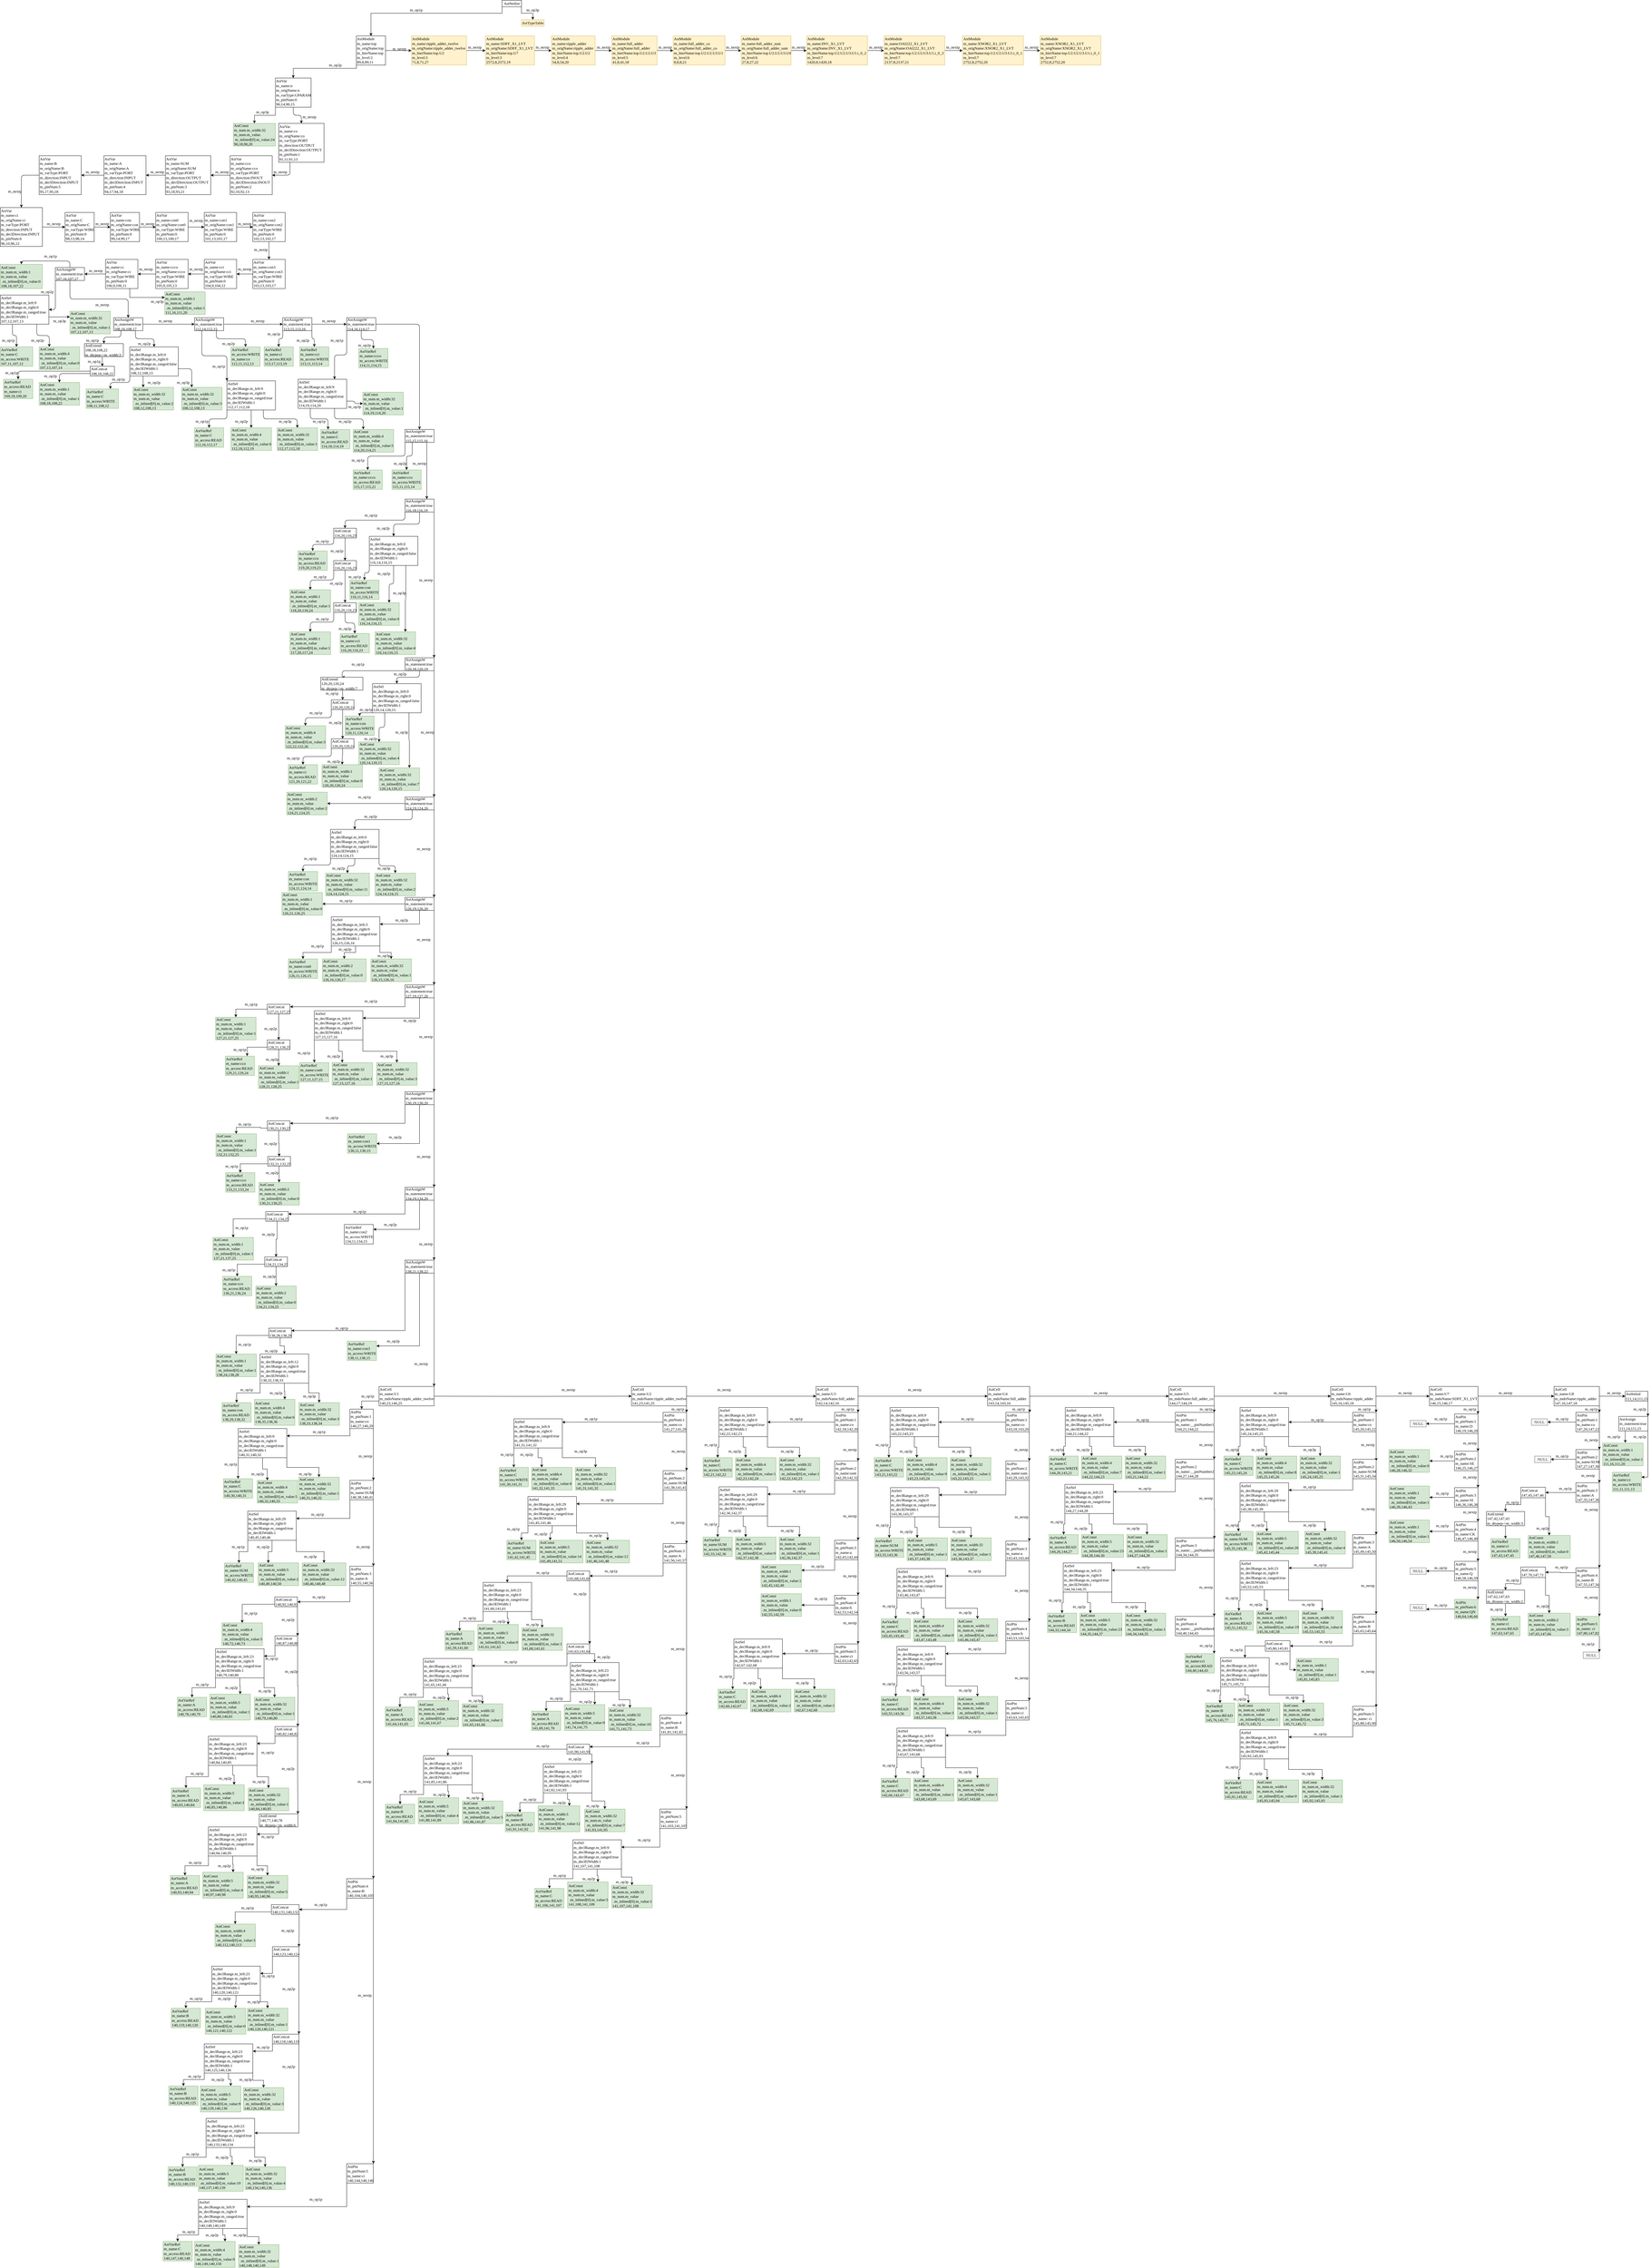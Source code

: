 <mxfile version="17.4.0" type="device"><diagram id="yVQCSrc8T_bdIJuy-pv2" name="Page-1"><mxGraphModel dx="2272" dy="761" grid="1" gridSize="10" guides="1" tooltips="1" connect="1" arrows="1" fold="1" page="1" pageScale="1" pageWidth="850" pageHeight="1100" math="0" shadow="0"><root><mxCell id="0"/><mxCell id="1" parent="0"/><mxCell id="0x8PA6r_OpROdG39TFGw-7" style="edgeStyle=orthogonalEdgeStyle;rounded=0;orthogonalLoop=1;jettySize=auto;html=1;exitX=1;exitY=1;exitDx=0;exitDy=0;entryX=0.5;entryY=0;entryDx=0;entryDy=0;fontFamily=Times New Roman;" parent="1" source="0x8PA6r_OpROdG39TFGw-1" target="0x8PA6r_OpROdG39TFGw-6" edge="1"><mxGeometry relative="1" as="geometry"/></mxCell><mxCell id="0x8PA6r_OpROdG39TFGw-9" style="edgeStyle=orthogonalEdgeStyle;rounded=0;orthogonalLoop=1;jettySize=auto;html=1;exitX=0;exitY=1;exitDx=0;exitDy=0;fontFamily=Times New Roman;" parent="1" source="0x8PA6r_OpROdG39TFGw-1" target="0x8PA6r_OpROdG39TFGw-2" edge="1"><mxGeometry relative="1" as="geometry"><Array as="points"><mxPoint x="700" y="60"/><mxPoint x="295" y="60"/></Array></mxGeometry></mxCell><mxCell id="0x8PA6r_OpROdG39TFGw-1" value="AstNetlist" style="rounded=0;whiteSpace=wrap;html=1;fontFamily=Times New Roman;align=center;" parent="1" vertex="1"><mxGeometry x="700" y="20" width="60" height="20" as="geometry"/></mxCell><mxCell id="0x8PA6r_OpROdG39TFGw-19" style="edgeStyle=orthogonalEdgeStyle;rounded=0;orthogonalLoop=1;jettySize=auto;html=1;exitX=0;exitY=1;exitDx=0;exitDy=0;entryX=0.5;entryY=0;entryDx=0;entryDy=0;fontFamily=Times New Roman;" parent="1" source="0x8PA6r_OpROdG39TFGw-2" target="0x8PA6r_OpROdG39TFGw-11" edge="1"><mxGeometry relative="1" as="geometry"><Array as="points"><mxPoint x="250" y="230"/><mxPoint x="55" y="230"/></Array></mxGeometry></mxCell><mxCell id="R9AKvNqb0Ux3P6HaEdBA-862" style="edgeStyle=orthogonalEdgeStyle;rounded=0;orthogonalLoop=1;jettySize=auto;html=1;exitX=1;exitY=0.5;exitDx=0;exitDy=0;entryX=0;entryY=0.5;entryDx=0;entryDy=0;fontFamily=Times New Roman;" parent="1" source="0x8PA6r_OpROdG39TFGw-2" target="R9AKvNqb0Ux3P6HaEdBA-861" edge="1"><mxGeometry relative="1" as="geometry"/></mxCell><mxCell id="0x8PA6r_OpROdG39TFGw-2" value="&lt;div&gt;AstModule&lt;/div&gt;&lt;div&gt;m_name:top&lt;/div&gt;&lt;div&gt;m_origName:top&lt;/div&gt;&lt;div&gt;m_hierName:top&lt;br&gt;&lt;/div&gt;&lt;div&gt;m_level:2&lt;br&gt;&lt;/div&gt;&lt;div&gt;89,8,89,11&lt;br&gt;&lt;/div&gt;" style="rounded=0;whiteSpace=wrap;html=1;fontFamily=Times New Roman;align=left;" parent="1" vertex="1"><mxGeometry x="250" y="130" width="90" height="90" as="geometry"/></mxCell><mxCell id="0x8PA6r_OpROdG39TFGw-5" value="m_op1p" style="text;html=1;strokeColor=none;fillColor=none;align=center;verticalAlign=middle;whiteSpace=wrap;rounded=0;fontFamily=Times New Roman;" parent="1" vertex="1"><mxGeometry x="410" y="40" width="50" height="20" as="geometry"/></mxCell><mxCell id="0x8PA6r_OpROdG39TFGw-6" value="AstTypeTable" style="rounded=0;whiteSpace=wrap;html=1;fontFamily=Times New Roman;fillColor=#fff2cc;strokeColor=#d6b656;" parent="1" vertex="1"><mxGeometry x="760" y="80" width="70" height="20" as="geometry"/></mxCell><mxCell id="0x8PA6r_OpROdG39TFGw-8" value="m_op3p" style="text;html=1;strokeColor=none;fillColor=none;align=center;verticalAlign=middle;whiteSpace=wrap;rounded=0;fontFamily=Times New Roman;" parent="1" vertex="1"><mxGeometry x="770" y="40" width="50" height="20" as="geometry"/></mxCell><mxCell id="0x8PA6r_OpROdG39TFGw-21" style="edgeStyle=orthogonalEdgeStyle;rounded=0;orthogonalLoop=1;jettySize=auto;html=1;exitX=0;exitY=1;exitDx=0;exitDy=0;entryX=0.5;entryY=0;entryDx=0;entryDy=0;fontFamily=Times New Roman;" parent="1" source="0x8PA6r_OpROdG39TFGw-11" target="0x8PA6r_OpROdG39TFGw-18" edge="1"><mxGeometry relative="1" as="geometry"/></mxCell><mxCell id="0x8PA6r_OpROdG39TFGw-26" style="edgeStyle=orthogonalEdgeStyle;curved=0;rounded=1;sketch=0;orthogonalLoop=1;jettySize=auto;html=1;exitX=0.5;exitY=1;exitDx=0;exitDy=0;fontFamily=Times New Roman;" parent="1" source="0x8PA6r_OpROdG39TFGw-11" target="0x8PA6r_OpROdG39TFGw-25" edge="1"><mxGeometry relative="1" as="geometry"/></mxCell><mxCell id="0x8PA6r_OpROdG39TFGw-11" value="&lt;div&gt;AstVar&lt;/div&gt;&lt;div&gt;m_name:n&lt;/div&gt;&lt;div&gt;m_origName:n&lt;/div&gt;&lt;div&gt;m_varType:GPARAM&lt;/div&gt;&lt;div&gt;m_pinNum:0&lt;br&gt;&lt;/div&gt;&lt;div&gt;90,14,90,15&lt;br&gt;&lt;/div&gt;" style="rounded=0;whiteSpace=wrap;html=1;fontFamily=Times New Roman;align=left;" parent="1" vertex="1"><mxGeometry y="260" width="110" height="90" as="geometry"/></mxCell><mxCell id="0x8PA6r_OpROdG39TFGw-14" value="m_op2p" style="text;html=1;strokeColor=none;fillColor=none;align=center;verticalAlign=middle;whiteSpace=wrap;rounded=0;fontFamily=Times New Roman;" parent="1" vertex="1"><mxGeometry x="160" y="210" width="50" height="20" as="geometry"/></mxCell><mxCell id="0x8PA6r_OpROdG39TFGw-18" value="&lt;div&gt;AstConst&lt;/div&gt;&lt;div&gt;m_num.m_width:32&lt;/div&gt;&lt;div&gt;m_num.m_value.&lt;/div&gt;&lt;div&gt;&amp;nbsp;m_inlined[0].m_value:24&lt;br&gt;&lt;/div&gt;&lt;div&gt;90,18,90,20&lt;br&gt;&lt;/div&gt;" style="rounded=0;whiteSpace=wrap;html=1;fontFamily=Times New Roman;align=left;fillColor=#d5e8d4;strokeColor=#82b366;" parent="1" vertex="1"><mxGeometry x="-130" y="400" width="130" height="70" as="geometry"/></mxCell><mxCell id="0x8PA6r_OpROdG39TFGw-22" value="&lt;div&gt;m_op3p&lt;/div&gt;" style="text;html=1;strokeColor=none;fillColor=none;align=center;verticalAlign=middle;whiteSpace=wrap;rounded=0;fontFamily=Times New Roman;" parent="1" vertex="1"><mxGeometry x="-60" y="360" width="40" height="10" as="geometry"/></mxCell><mxCell id="0x8PA6r_OpROdG39TFGw-30" style="edgeStyle=orthogonalEdgeStyle;curved=0;rounded=1;sketch=0;orthogonalLoop=1;jettySize=auto;html=1;exitX=0.25;exitY=1;exitDx=0;exitDy=0;fontFamily=Times New Roman;" parent="1" source="0x8PA6r_OpROdG39TFGw-25" target="0x8PA6r_OpROdG39TFGw-29" edge="1"><mxGeometry relative="1" as="geometry"/></mxCell><mxCell id="0x8PA6r_OpROdG39TFGw-25" value="&lt;div&gt;AstVar&lt;/div&gt;&lt;div&gt;m_name:co&lt;/div&gt;&lt;div&gt;m_origName:co&lt;/div&gt;&lt;div&gt;m_varType:PORT&lt;/div&gt;&lt;div&gt;m_direction:OUTPUT&lt;/div&gt;&lt;div&gt;m_declDirection:OUTPUT&lt;/div&gt;&lt;div&gt;m_pinNum:1&lt;/div&gt;&lt;div&gt;91,11,91,13&lt;br&gt;&lt;/div&gt;" style="rounded=0;whiteSpace=wrap;html=1;fontFamily=Times New Roman;align=left;" parent="1" vertex="1"><mxGeometry x="10" y="400" width="140" height="120" as="geometry"/></mxCell><mxCell id="0x8PA6r_OpROdG39TFGw-27" value="m_nextp" style="text;html=1;strokeColor=none;fillColor=none;align=center;verticalAlign=middle;whiteSpace=wrap;rounded=0;sketch=0;fontFamily=Times New Roman;" parent="1" vertex="1"><mxGeometry x="80" y="370" width="50" height="20" as="geometry"/></mxCell><mxCell id="0x8PA6r_OpROdG39TFGw-33" style="edgeStyle=orthogonalEdgeStyle;curved=0;rounded=1;sketch=0;orthogonalLoop=1;jettySize=auto;html=1;exitX=0;exitY=0.5;exitDx=0;exitDy=0;entryX=1;entryY=0.5;entryDx=0;entryDy=0;fontFamily=Times New Roman;" parent="1" source="0x8PA6r_OpROdG39TFGw-29" target="0x8PA6r_OpROdG39TFGw-32" edge="1"><mxGeometry relative="1" as="geometry"/></mxCell><mxCell id="0x8PA6r_OpROdG39TFGw-29" value="&lt;div&gt;AstVar&lt;/div&gt;&lt;div&gt;m_name:cco&lt;/div&gt;&lt;div&gt;m_origName:cco&lt;/div&gt;&lt;div&gt;m_varType:PORT&lt;/div&gt;&lt;div&gt;m_direction:INOUT&lt;/div&gt;&lt;div&gt;m_declDirection:INOUT&lt;/div&gt;&lt;div&gt;m_pinNum:2&lt;/div&gt;&lt;div&gt;92,10,92,13&lt;br&gt;&lt;/div&gt;" style="rounded=0;whiteSpace=wrap;html=1;fontFamily=Times New Roman;align=left;" parent="1" vertex="1"><mxGeometry x="-140" y="500" width="130" height="120" as="geometry"/></mxCell><mxCell id="0x8PA6r_OpROdG39TFGw-31" value="m_nextp" style="text;html=1;strokeColor=none;fillColor=none;align=center;verticalAlign=middle;whiteSpace=wrap;rounded=0;sketch=0;fontFamily=Times New Roman;" parent="1" vertex="1"><mxGeometry x="-10" y="540" width="50" height="20" as="geometry"/></mxCell><mxCell id="0x8PA6r_OpROdG39TFGw-53" style="edgeStyle=orthogonalEdgeStyle;curved=0;rounded=1;sketch=0;orthogonalLoop=1;jettySize=auto;html=1;exitX=0;exitY=0.5;exitDx=0;exitDy=0;entryX=1;entryY=0.5;entryDx=0;entryDy=0;fontFamily=Times New Roman;" parent="1" source="0x8PA6r_OpROdG39TFGw-32" target="0x8PA6r_OpROdG39TFGw-37" edge="1"><mxGeometry relative="1" as="geometry"/></mxCell><mxCell id="0x8PA6r_OpROdG39TFGw-32" value="&lt;div&gt;AstVar&lt;/div&gt;&lt;div&gt;m_name:SUM&lt;/div&gt;&lt;div&gt;m_origName:SUM&lt;/div&gt;&lt;div&gt;m_varType:PORT&lt;/div&gt;&lt;div&gt;m_direction:OUTPUT&lt;/div&gt;&lt;div&gt;m_declDirection:OUTPUT&lt;/div&gt;&lt;div&gt;m_pinNum:3&lt;/div&gt;&lt;div&gt;93,18,93,21&lt;br&gt;&lt;/div&gt;" style="rounded=0;whiteSpace=wrap;html=1;fontFamily=Times New Roman;align=left;" parent="1" vertex="1"><mxGeometry x="-340" y="500" width="140" height="120" as="geometry"/></mxCell><mxCell id="0x8PA6r_OpROdG39TFGw-34" style="edgeStyle=orthogonalEdgeStyle;curved=0;rounded=1;sketch=0;orthogonalLoop=1;jettySize=auto;html=1;exitX=0.5;exitY=1;exitDx=0;exitDy=0;fontFamily=Times New Roman;" parent="1" source="0x8PA6r_OpROdG39TFGw-31" target="0x8PA6r_OpROdG39TFGw-31" edge="1"><mxGeometry relative="1" as="geometry"/></mxCell><mxCell id="0x8PA6r_OpROdG39TFGw-35" value="m_nextp" style="text;html=1;strokeColor=none;fillColor=none;align=center;verticalAlign=middle;whiteSpace=wrap;rounded=0;sketch=0;fontFamily=Times New Roman;" parent="1" vertex="1"><mxGeometry x="-190" y="540" width="50" height="20" as="geometry"/></mxCell><mxCell id="0x8PA6r_OpROdG39TFGw-44" style="edgeStyle=orthogonalEdgeStyle;curved=0;rounded=1;sketch=0;orthogonalLoop=1;jettySize=auto;html=1;exitX=0;exitY=0.5;exitDx=0;exitDy=0;entryX=1;entryY=0.5;entryDx=0;entryDy=0;fontFamily=Times New Roman;" parent="1" source="0x8PA6r_OpROdG39TFGw-37" target="0x8PA6r_OpROdG39TFGw-38" edge="1"><mxGeometry relative="1" as="geometry"/></mxCell><mxCell id="0x8PA6r_OpROdG39TFGw-37" value="&lt;div&gt;AstVar&lt;/div&gt;&lt;div&gt;m_name:A&lt;/div&gt;&lt;div&gt;m_origName:A&lt;/div&gt;&lt;div&gt;m_varType:PORT&lt;/div&gt;&lt;div&gt;m_direction:INPUT&lt;/div&gt;&lt;div&gt;m_declDirection:INPUT&lt;/div&gt;&lt;div&gt;m_pinNum:4&lt;/div&gt;&lt;div&gt;94,17,94,18&lt;br&gt;&lt;/div&gt;" style="rounded=0;whiteSpace=wrap;html=1;fontFamily=Times New Roman;align=left;" parent="1" vertex="1"><mxGeometry x="-530" y="500" width="130" height="120" as="geometry"/></mxCell><mxCell id="0x8PA6r_OpROdG39TFGw-48" style="edgeStyle=orthogonalEdgeStyle;curved=0;rounded=1;sketch=0;orthogonalLoop=1;jettySize=auto;html=1;exitX=0;exitY=0.5;exitDx=0;exitDy=0;fontFamily=Times New Roman;" parent="1" source="0x8PA6r_OpROdG39TFGw-38" target="0x8PA6r_OpROdG39TFGw-47" edge="1"><mxGeometry relative="1" as="geometry"/></mxCell><mxCell id="0x8PA6r_OpROdG39TFGw-38" value="&lt;div&gt;AstVar&lt;/div&gt;&lt;div&gt;m_name:B&lt;/div&gt;&lt;div&gt;m_origName:B&lt;/div&gt;&lt;div&gt;m_varType:PORT&lt;/div&gt;&lt;div&gt;m_direction:INPUT&lt;/div&gt;&lt;div&gt;m_declDirection:INPUT&lt;/div&gt;&lt;div&gt;m_pinNum:5&lt;/div&gt;&lt;div&gt;95,17,95,18&lt;br&gt;&lt;/div&gt;" style="rounded=0;whiteSpace=wrap;html=1;fontFamily=Times New Roman;align=left;" parent="1" vertex="1"><mxGeometry x="-730" y="500" width="130" height="120" as="geometry"/></mxCell><mxCell id="0x8PA6r_OpROdG39TFGw-40" value="m_nextp" style="text;html=1;strokeColor=none;fillColor=none;align=center;verticalAlign=middle;whiteSpace=wrap;rounded=0;sketch=0;fontFamily=Times New Roman;" parent="1" vertex="1"><mxGeometry x="-390" y="540" width="50" height="20" as="geometry"/></mxCell><mxCell id="0x8PA6r_OpROdG39TFGw-42" value="m_nextp" style="text;html=1;strokeColor=none;fillColor=none;align=center;verticalAlign=middle;whiteSpace=wrap;rounded=0;sketch=0;fontFamily=Times New Roman;" parent="1" vertex="1"><mxGeometry x="-590" y="540" width="50" height="20" as="geometry"/></mxCell><mxCell id="0x8PA6r_OpROdG39TFGw-51" style="edgeStyle=orthogonalEdgeStyle;curved=0;rounded=1;sketch=0;orthogonalLoop=1;jettySize=auto;html=1;exitX=1;exitY=0.5;exitDx=0;exitDy=0;entryX=0;entryY=0.5;entryDx=0;entryDy=0;fontFamily=Times New Roman;" parent="1" source="0x8PA6r_OpROdG39TFGw-47" target="0x8PA6r_OpROdG39TFGw-50" edge="1"><mxGeometry relative="1" as="geometry"/></mxCell><mxCell id="0x8PA6r_OpROdG39TFGw-47" value="&lt;div&gt;AstVar&lt;/div&gt;&lt;div&gt;m_name:ci&lt;/div&gt;&lt;div&gt;m_origName:ci&lt;/div&gt;&lt;div&gt;m_varType:PORT&lt;/div&gt;&lt;div&gt;m_direction:INPUT&lt;/div&gt;&lt;div&gt;m_declDirection:INPUT&lt;/div&gt;&lt;div&gt;m_pinNum:6&lt;/div&gt;&lt;div&gt;96,10,96,12&lt;br&gt;&lt;/div&gt;" style="rounded=0;whiteSpace=wrap;html=1;fontFamily=Times New Roman;align=left;" parent="1" vertex="1"><mxGeometry x="-850" y="660" width="130" height="120" as="geometry"/></mxCell><mxCell id="0x8PA6r_OpROdG39TFGw-49" value="m_nextp" style="text;html=1;strokeColor=none;fillColor=none;align=center;verticalAlign=middle;whiteSpace=wrap;rounded=0;sketch=0;fontFamily=Times New Roman;" parent="1" vertex="1"><mxGeometry x="-830" y="600" width="50" height="20" as="geometry"/></mxCell><mxCell id="0x8PA6r_OpROdG39TFGw-56" style="edgeStyle=orthogonalEdgeStyle;curved=0;rounded=1;sketch=0;orthogonalLoop=1;jettySize=auto;html=1;exitX=1;exitY=0.5;exitDx=0;exitDy=0;entryX=0;entryY=0.5;entryDx=0;entryDy=0;fontFamily=Times New Roman;" parent="1" source="0x8PA6r_OpROdG39TFGw-50" target="0x8PA6r_OpROdG39TFGw-55" edge="1"><mxGeometry relative="1" as="geometry"/></mxCell><mxCell id="0x8PA6r_OpROdG39TFGw-50" value="&lt;div&gt;AstVar&lt;/div&gt;&lt;div&gt;m_name:C&lt;/div&gt;&lt;div&gt;m_origName:C&lt;/div&gt;&lt;div&gt;m_varType:WIRE&lt;/div&gt;&lt;div&gt;m_pinNum:0&lt;/div&gt;&lt;div&gt;98,13,98,14&lt;br&gt;&lt;/div&gt;" style="rounded=0;whiteSpace=wrap;html=1;fontFamily=Times New Roman;align=left;" parent="1" vertex="1"><mxGeometry x="-650" y="675" width="90" height="90" as="geometry"/></mxCell><mxCell id="0x8PA6r_OpROdG39TFGw-52" value="m_nextp" style="text;html=1;strokeColor=none;fillColor=none;align=center;verticalAlign=middle;whiteSpace=wrap;rounded=0;sketch=0;fontFamily=Times New Roman;" parent="1" vertex="1"><mxGeometry x="-710" y="700" width="50" height="20" as="geometry"/></mxCell><mxCell id="0x8PA6r_OpROdG39TFGw-60" style="edgeStyle=orthogonalEdgeStyle;curved=0;rounded=1;sketch=0;orthogonalLoop=1;jettySize=auto;html=1;exitX=1;exitY=0.5;exitDx=0;exitDy=0;entryX=0;entryY=0.5;entryDx=0;entryDy=0;fontFamily=Times New Roman;" parent="1" source="0x8PA6r_OpROdG39TFGw-55" target="0x8PA6r_OpROdG39TFGw-59" edge="1"><mxGeometry relative="1" as="geometry"/></mxCell><mxCell id="0x8PA6r_OpROdG39TFGw-55" value="&lt;div&gt;AstVar&lt;/div&gt;&lt;div&gt;m_name:con&lt;/div&gt;&lt;div&gt;m_origName:con&lt;/div&gt;&lt;div&gt;m_varType:WIRE&lt;/div&gt;&lt;div&gt;m_pinNum:0&lt;/div&gt;&lt;div&gt;99,14,99,17&lt;br&gt;&lt;/div&gt;" style="rounded=0;whiteSpace=wrap;html=1;fontFamily=Times New Roman;align=left;" parent="1" vertex="1"><mxGeometry x="-510" y="675" width="90" height="90" as="geometry"/></mxCell><mxCell id="0x8PA6r_OpROdG39TFGw-57" value="m_nextp" style="text;html=1;strokeColor=none;fillColor=none;align=center;verticalAlign=middle;whiteSpace=wrap;rounded=0;sketch=0;fontFamily=Times New Roman;" parent="1" vertex="1"><mxGeometry x="-560" y="700" width="50" height="20" as="geometry"/></mxCell><mxCell id="0x8PA6r_OpROdG39TFGw-67" style="edgeStyle=orthogonalEdgeStyle;curved=0;rounded=1;sketch=0;orthogonalLoop=1;jettySize=auto;html=1;exitX=1;exitY=0.5;exitDx=0;exitDy=0;fontFamily=Times New Roman;" parent="1" source="0x8PA6r_OpROdG39TFGw-59" target="0x8PA6r_OpROdG39TFGw-62" edge="1"><mxGeometry relative="1" as="geometry"/></mxCell><mxCell id="0x8PA6r_OpROdG39TFGw-59" value="&lt;div&gt;AstVar&lt;/div&gt;&lt;div&gt;m_name:con0&lt;/div&gt;&lt;div&gt;m_origName:con0&lt;/div&gt;&lt;div&gt;m_varType:WIRE&lt;/div&gt;&lt;div&gt;m_pinNum:0&lt;/div&gt;&lt;div&gt;100,13,100,17&lt;br&gt;&lt;/div&gt;" style="rounded=0;whiteSpace=wrap;html=1;fontFamily=Times New Roman;align=left;" parent="1" vertex="1"><mxGeometry x="-370" y="675" width="100" height="90" as="geometry"/></mxCell><mxCell id="0x8PA6r_OpROdG39TFGw-61" value="m_nextp" style="text;html=1;strokeColor=none;fillColor=none;align=center;verticalAlign=middle;whiteSpace=wrap;rounded=0;sketch=0;fontFamily=Times New Roman;" parent="1" vertex="1"><mxGeometry x="-420" y="700" width="50" height="20" as="geometry"/></mxCell><mxCell id="0x8PA6r_OpROdG39TFGw-70" style="edgeStyle=orthogonalEdgeStyle;curved=0;rounded=1;sketch=0;orthogonalLoop=1;jettySize=auto;html=1;exitX=1;exitY=0.5;exitDx=0;exitDy=0;entryX=0;entryY=0.5;entryDx=0;entryDy=0;fontFamily=Times New Roman;" parent="1" source="0x8PA6r_OpROdG39TFGw-62" target="0x8PA6r_OpROdG39TFGw-68" edge="1"><mxGeometry relative="1" as="geometry"/></mxCell><mxCell id="0x8PA6r_OpROdG39TFGw-62" value="&lt;div&gt;AstVar&lt;/div&gt;&lt;div&gt;m_name:con1&lt;/div&gt;&lt;div&gt;m_origName:con1&lt;/div&gt;&lt;div&gt;m_varType:WIRE&lt;/div&gt;&lt;div&gt;m_pinNum:0&lt;/div&gt;&lt;div&gt;101,13,101,17&lt;br&gt;&lt;/div&gt;" style="rounded=0;whiteSpace=wrap;html=1;fontFamily=Times New Roman;align=left;" parent="1" vertex="1"><mxGeometry x="-220" y="675" width="100" height="90" as="geometry"/></mxCell><mxCell id="0x8PA6r_OpROdG39TFGw-65" value="" style="edgeStyle=orthogonalEdgeStyle;curved=0;rounded=1;sketch=0;orthogonalLoop=1;jettySize=auto;html=1;exitX=1;exitY=0.5;exitDx=0;exitDy=0;entryX=0;entryY=0.5;entryDx=0;entryDy=0;endArrow=none;fontFamily=Times New Roman;" parent="1" source="0x8PA6r_OpROdG39TFGw-59" edge="1"><mxGeometry relative="1" as="geometry"><mxPoint x="-270" y="720" as="sourcePoint"/><mxPoint x="-270" y="700" as="targetPoint"/></mxGeometry></mxCell><mxCell id="0x8PA6r_OpROdG39TFGw-66" value="m_nextp" style="text;html=1;strokeColor=none;fillColor=none;align=center;verticalAlign=middle;whiteSpace=wrap;rounded=0;sketch=0;fontFamily=Times New Roman;" parent="1" vertex="1"><mxGeometry x="-270" y="690" width="50" height="20" as="geometry"/></mxCell><mxCell id="0x8PA6r_OpROdG39TFGw-72" style="edgeStyle=orthogonalEdgeStyle;curved=0;rounded=1;sketch=0;orthogonalLoop=1;jettySize=auto;html=1;exitX=0.5;exitY=1;exitDx=0;exitDy=0;entryX=0.5;entryY=0;entryDx=0;entryDy=0;fontFamily=Times New Roman;" parent="1" source="0x8PA6r_OpROdG39TFGw-68" target="0x8PA6r_OpROdG39TFGw-69" edge="1"><mxGeometry relative="1" as="geometry"/></mxCell><mxCell id="0x8PA6r_OpROdG39TFGw-68" value="&lt;div&gt;AstVar&lt;/div&gt;&lt;div&gt;m_name:con2&lt;/div&gt;&lt;div&gt;m_origName:con2&lt;/div&gt;&lt;div&gt;m_varType:WIRE&lt;/div&gt;&lt;div&gt;m_pinNum:0&lt;/div&gt;&lt;div&gt;102,13,102,17&lt;br&gt;&lt;/div&gt;" style="rounded=0;whiteSpace=wrap;html=1;fontFamily=Times New Roman;align=left;" parent="1" vertex="1"><mxGeometry x="-70" y="675" width="100" height="90" as="geometry"/></mxCell><mxCell id="0x8PA6r_OpROdG39TFGw-77" style="edgeStyle=orthogonalEdgeStyle;curved=0;rounded=1;sketch=0;orthogonalLoop=1;jettySize=auto;html=1;exitX=0;exitY=0.5;exitDx=0;exitDy=0;fontFamily=Times New Roman;" parent="1" source="0x8PA6r_OpROdG39TFGw-69" target="0x8PA6r_OpROdG39TFGw-74" edge="1"><mxGeometry relative="1" as="geometry"/></mxCell><mxCell id="0x8PA6r_OpROdG39TFGw-69" value="&lt;div&gt;AstVar&lt;/div&gt;&lt;div&gt;m_name:con3&lt;/div&gt;&lt;div&gt;m_origName:con3&lt;/div&gt;&lt;div&gt;m_varType:WIRE&lt;/div&gt;&lt;div&gt;m_pinNum:0&lt;/div&gt;&lt;div&gt;103,13,103,17&lt;br&gt;&lt;/div&gt;" style="rounded=0;whiteSpace=wrap;html=1;fontFamily=Times New Roman;align=left;" parent="1" vertex="1"><mxGeometry x="-70" y="820" width="100" height="90" as="geometry"/></mxCell><mxCell id="0x8PA6r_OpROdG39TFGw-71" value="m_nextp" style="text;html=1;strokeColor=none;fillColor=none;align=center;verticalAlign=middle;whiteSpace=wrap;rounded=0;sketch=0;fontFamily=Times New Roman;" parent="1" vertex="1"><mxGeometry x="-120" y="700" width="50" height="20" as="geometry"/></mxCell><mxCell id="0x8PA6r_OpROdG39TFGw-73" value="m_nextp" style="text;html=1;strokeColor=none;fillColor=none;align=center;verticalAlign=middle;whiteSpace=wrap;rounded=0;sketch=0;fontFamily=Times New Roman;" parent="1" vertex="1"><mxGeometry x="-70" y="780" width="50" height="20" as="geometry"/></mxCell><mxCell id="0x8PA6r_OpROdG39TFGw-78" style="edgeStyle=orthogonalEdgeStyle;curved=0;rounded=1;sketch=0;orthogonalLoop=1;jettySize=auto;html=1;exitX=0;exitY=0.5;exitDx=0;exitDy=0;fontFamily=Times New Roman;" parent="1" source="0x8PA6r_OpROdG39TFGw-74" target="0x8PA6r_OpROdG39TFGw-75" edge="1"><mxGeometry relative="1" as="geometry"/></mxCell><mxCell id="0x8PA6r_OpROdG39TFGw-74" value="&lt;div&gt;AstVar&lt;/div&gt;&lt;div&gt;m_name:cci&lt;/div&gt;&lt;div&gt;m_origName:cci&lt;/div&gt;&lt;div&gt;m_varType:WIRE&lt;/div&gt;&lt;div&gt;m_pinNum:0&lt;/div&gt;&lt;div&gt;104,9,104,12&lt;br&gt;&lt;/div&gt;" style="rounded=0;whiteSpace=wrap;html=1;fontFamily=Times New Roman;align=left;" parent="1" vertex="1"><mxGeometry x="-220" y="820" width="100" height="90" as="geometry"/></mxCell><mxCell id="0x8PA6r_OpROdG39TFGw-79" style="edgeStyle=orthogonalEdgeStyle;curved=0;rounded=1;sketch=0;orthogonalLoop=1;jettySize=auto;html=1;exitX=0;exitY=0.5;exitDx=0;exitDy=0;entryX=1;entryY=0.5;entryDx=0;entryDy=0;fontFamily=Times New Roman;" parent="1" source="0x8PA6r_OpROdG39TFGw-75" target="0x8PA6r_OpROdG39TFGw-76" edge="1"><mxGeometry relative="1" as="geometry"/></mxCell><mxCell id="0x8PA6r_OpROdG39TFGw-75" value="&lt;div&gt;AstVar&lt;/div&gt;&lt;div&gt;m_name:ccco&lt;/div&gt;&lt;div&gt;m_origName:ccco&lt;/div&gt;&lt;div&gt;m_varType:WIRE&lt;/div&gt;&lt;div&gt;m_pinNum:0&lt;/div&gt;&lt;div&gt;105,9,105,13&lt;br&gt;&lt;/div&gt;" style="rounded=0;whiteSpace=wrap;html=1;fontFamily=Times New Roman;align=left;" parent="1" vertex="1"><mxGeometry x="-370" y="820" width="100" height="90" as="geometry"/></mxCell><mxCell id="0x8PA6r_OpROdG39TFGw-84" style="edgeStyle=orthogonalEdgeStyle;curved=0;rounded=1;sketch=0;orthogonalLoop=1;jettySize=auto;html=1;exitX=0;exitY=0.5;exitDx=0;exitDy=0;entryX=1;entryY=0.5;entryDx=0;entryDy=0;fontFamily=Times New Roman;" parent="1" source="0x8PA6r_OpROdG39TFGw-76" target="0x8PA6r_OpROdG39TFGw-83" edge="1"><mxGeometry relative="1" as="geometry"/></mxCell><mxCell id="R9AKvNqb0Ux3P6HaEdBA-894" style="edgeStyle=orthogonalEdgeStyle;rounded=0;orthogonalLoop=1;jettySize=auto;html=1;exitX=0.75;exitY=1;exitDx=0;exitDy=0;entryX=0;entryY=0.25;entryDx=0;entryDy=0;fontFamily=Times New Roman;" parent="1" source="0x8PA6r_OpROdG39TFGw-76" target="R9AKvNqb0Ux3P6HaEdBA-893" edge="1"><mxGeometry relative="1" as="geometry"/></mxCell><mxCell id="0x8PA6r_OpROdG39TFGw-76" value="&lt;div&gt;AstVar&lt;/div&gt;&lt;div&gt;m_name:cc&lt;/div&gt;&lt;div&gt;m_origName:cc&lt;/div&gt;&lt;div&gt;m_varType:WIRE&lt;/div&gt;&lt;div&gt;m_pinNum:0&lt;/div&gt;&lt;div&gt;106,9,106,11&lt;br&gt;&lt;/div&gt;" style="rounded=0;whiteSpace=wrap;html=1;fontFamily=Times New Roman;align=left;" parent="1" vertex="1"><mxGeometry x="-525" y="820" width="100" height="90" as="geometry"/></mxCell><mxCell id="0x8PA6r_OpROdG39TFGw-80" value="m_nextp" style="text;html=1;strokeColor=none;fillColor=none;align=center;verticalAlign=middle;whiteSpace=wrap;rounded=0;sketch=0;fontFamily=Times New Roman;" parent="1" vertex="1"><mxGeometry x="-120" y="840" width="50" height="20" as="geometry"/></mxCell><mxCell id="0x8PA6r_OpROdG39TFGw-81" value="m_nextp" style="text;html=1;strokeColor=none;fillColor=none;align=center;verticalAlign=middle;whiteSpace=wrap;rounded=0;sketch=0;fontFamily=Times New Roman;" parent="1" vertex="1"><mxGeometry x="-270" y="840" width="50" height="20" as="geometry"/></mxCell><mxCell id="0x8PA6r_OpROdG39TFGw-82" value="m_nextp" style="text;html=1;strokeColor=none;fillColor=none;align=center;verticalAlign=middle;whiteSpace=wrap;rounded=0;sketch=0;fontFamily=Times New Roman;" parent="1" vertex="1"><mxGeometry x="-425" y="840" width="50" height="20" as="geometry"/></mxCell><mxCell id="0x8PA6r_OpROdG39TFGw-87" style="edgeStyle=orthogonalEdgeStyle;curved=0;rounded=1;sketch=0;orthogonalLoop=1;jettySize=auto;html=1;exitX=0.5;exitY=0;exitDx=0;exitDy=0;entryX=0.5;entryY=0;entryDx=0;entryDy=0;fontFamily=Times New Roman;" parent="1" source="0x8PA6r_OpROdG39TFGw-83" target="0x8PA6r_OpROdG39TFGw-86" edge="1"><mxGeometry relative="1" as="geometry"/></mxCell><mxCell id="0x8PA6r_OpROdG39TFGw-90" style="edgeStyle=orthogonalEdgeStyle;curved=0;rounded=1;sketch=0;orthogonalLoop=1;jettySize=auto;html=1;exitX=0;exitY=1;exitDx=0;exitDy=0;entryX=1;entryY=0.5;entryDx=0;entryDy=0;fontFamily=Times New Roman;" parent="1" source="0x8PA6r_OpROdG39TFGw-83" target="0x8PA6r_OpROdG39TFGw-89" edge="1"><mxGeometry relative="1" as="geometry"/></mxCell><mxCell id="0x8PA6r_OpROdG39TFGw-106" style="edgeStyle=orthogonalEdgeStyle;curved=0;rounded=1;sketch=0;orthogonalLoop=1;jettySize=auto;html=1;exitX=0.5;exitY=1;exitDx=0;exitDy=0;entryX=0.5;entryY=0;entryDx=0;entryDy=0;fontFamily=Times New Roman;" parent="1" source="0x8PA6r_OpROdG39TFGw-83" target="0x8PA6r_OpROdG39TFGw-105" edge="1"><mxGeometry relative="1" as="geometry"/></mxCell><mxCell id="0x8PA6r_OpROdG39TFGw-83" value="&lt;div&gt;AstAssignW&lt;/div&gt;&lt;div&gt;m_statement:true&lt;/div&gt;&lt;div&gt;107,16,107,17&lt;br&gt;&lt;/div&gt;" style="rounded=0;whiteSpace=wrap;html=1;sketch=0;align=left;fontFamily=Times New Roman;" parent="1" vertex="1"><mxGeometry x="-680" y="845" width="90" height="40" as="geometry"/></mxCell><mxCell id="0x8PA6r_OpROdG39TFGw-85" value="m_nextp" style="text;html=1;strokeColor=none;fillColor=none;align=center;verticalAlign=middle;whiteSpace=wrap;rounded=0;sketch=0;fontFamily=Times New Roman;" parent="1" vertex="1"><mxGeometry x="-580" y="845" width="50" height="20" as="geometry"/></mxCell><mxCell id="0x8PA6r_OpROdG39TFGw-86" value="&lt;div&gt;AstConst&lt;/div&gt;&lt;div&gt;m_num.m_width:1&lt;/div&gt;&lt;div&gt;m_num.m_value&lt;/div&gt;&lt;div&gt;&amp;nbsp;.m_inlined[0].m_value:0&lt;br&gt;&lt;/div&gt;&lt;div&gt;108,18,107,22&lt;br&gt;&lt;/div&gt;" style="rounded=0;whiteSpace=wrap;html=1;sketch=0;align=left;fontFamily=Times New Roman;fillColor=#d5e8d4;strokeColor=#82b366;" parent="1" vertex="1"><mxGeometry x="-850" y="835" width="130" height="75" as="geometry"/></mxCell><mxCell id="0x8PA6r_OpROdG39TFGw-88" value="m_op1p" style="text;html=1;strokeColor=none;fillColor=none;align=center;verticalAlign=middle;whiteSpace=wrap;rounded=0;sketch=0;fontFamily=Times New Roman;" parent="1" vertex="1"><mxGeometry x="-720" y="800" width="50" height="20" as="geometry"/></mxCell><mxCell id="0x8PA6r_OpROdG39TFGw-98" style="edgeStyle=orthogonalEdgeStyle;curved=0;rounded=1;sketch=0;orthogonalLoop=1;jettySize=auto;html=1;exitX=0.25;exitY=1;exitDx=0;exitDy=0;fontFamily=Times New Roman;" parent="1" source="0x8PA6r_OpROdG39TFGw-89" target="0x8PA6r_OpROdG39TFGw-92" edge="1"><mxGeometry relative="1" as="geometry"/></mxCell><mxCell id="0x8PA6r_OpROdG39TFGw-111" style="edgeStyle=orthogonalEdgeStyle;curved=0;rounded=1;sketch=0;orthogonalLoop=1;jettySize=auto;html=1;exitX=0.75;exitY=1;exitDx=0;exitDy=0;entryX=0.25;entryY=0;entryDx=0;entryDy=0;fontFamily=Times New Roman;" parent="1" source="0x8PA6r_OpROdG39TFGw-89" target="0x8PA6r_OpROdG39TFGw-96" edge="1"><mxGeometry relative="1" as="geometry"/></mxCell><mxCell id="0x8PA6r_OpROdG39TFGw-113" style="edgeStyle=orthogonalEdgeStyle;curved=0;rounded=1;sketch=0;orthogonalLoop=1;jettySize=auto;html=1;exitX=1;exitY=0.75;exitDx=0;exitDy=0;entryX=0;entryY=0.25;entryDx=0;entryDy=0;fontFamily=Times New Roman;" parent="1" source="0x8PA6r_OpROdG39TFGw-89" target="0x8PA6r_OpROdG39TFGw-101" edge="1"><mxGeometry relative="1" as="geometry"/></mxCell><mxCell id="0x8PA6r_OpROdG39TFGw-89" value="&lt;div&gt;AstSel&lt;/div&gt;&lt;div&gt;m_declRange.m_left:9&lt;/div&gt;&lt;div&gt;m_declRange.m_right:0&lt;/div&gt;&lt;div&gt;m_declRange.m_ranged:true&lt;/div&gt;&lt;div&gt;m_declElWidth:1&lt;/div&gt;&lt;div&gt;107,12,107,13&lt;br&gt;&lt;/div&gt;" style="rounded=0;whiteSpace=wrap;html=1;sketch=0;align=left;fontFamily=Times New Roman;" parent="1" vertex="1"><mxGeometry x="-850" y="930" width="150" height="90" as="geometry"/></mxCell><mxCell id="0x8PA6r_OpROdG39TFGw-91" value="m_op2p" style="text;html=1;strokeColor=none;fillColor=none;align=center;verticalAlign=middle;whiteSpace=wrap;rounded=0;sketch=0;fontFamily=Times New Roman;" parent="1" vertex="1"><mxGeometry x="-730" y="910" width="50" height="20" as="geometry"/></mxCell><mxCell id="0x8PA6r_OpROdG39TFGw-92" value="&lt;div&gt;AstVarRef&lt;/div&gt;&lt;div&gt;m_name:C&lt;/div&gt;&lt;div&gt;m_access:WRITE&lt;br&gt;&lt;/div&gt;&lt;div&gt;107,11,107,12&lt;br&gt;&lt;/div&gt;" style="rounded=0;whiteSpace=wrap;html=1;sketch=0;fontFamily=Times New Roman;align=left;fillColor=#d5e8d4;strokeColor=#82b366;" parent="1" vertex="1"><mxGeometry x="-850" y="1090" width="100" height="60" as="geometry"/></mxCell><mxCell id="0x8PA6r_OpROdG39TFGw-95" value="m_op1p" style="text;html=1;strokeColor=none;fillColor=none;align=center;verticalAlign=middle;whiteSpace=wrap;rounded=0;sketch=0;fontFamily=Times New Roman;" parent="1" vertex="1"><mxGeometry x="-850" y="1060" width="50" height="20" as="geometry"/></mxCell><mxCell id="0x8PA6r_OpROdG39TFGw-96" value="&lt;div&gt;AstConst&lt;/div&gt;&lt;div&gt;m_num.m_width:4&lt;br&gt;&lt;/div&gt;&lt;div&gt;m_num.m_value&lt;/div&gt;&lt;div&gt;&amp;nbsp;.m_inlined[0].m_value:0&lt;/div&gt;&lt;div&gt;107,13,107,14&lt;br&gt;&lt;/div&gt;" style="rounded=0;whiteSpace=wrap;html=1;sketch=0;fontFamily=Times New Roman;align=left;fillColor=#d5e8d4;strokeColor=#82b366;" parent="1" vertex="1"><mxGeometry x="-730" y="1090" width="125" height="70" as="geometry"/></mxCell><mxCell id="0x8PA6r_OpROdG39TFGw-97" value="m_op2p" style="text;html=1;strokeColor=none;fillColor=none;align=center;verticalAlign=middle;whiteSpace=wrap;rounded=0;sketch=0;fontFamily=Times New Roman;" parent="1" vertex="1"><mxGeometry x="-760" y="1060" width="50" height="20" as="geometry"/></mxCell><mxCell id="0x8PA6r_OpROdG39TFGw-101" value="&lt;div&gt;AstConst&lt;/div&gt;&lt;div&gt;m_num.m_width:32&lt;/div&gt;&lt;div&gt;m_num.m_value&lt;/div&gt;&lt;div&gt;&amp;nbsp;.m_inlined[0].m_value:1&lt;/div&gt;&lt;div&gt;107,12,107,13&lt;br&gt;&lt;/div&gt;" style="rounded=0;whiteSpace=wrap;html=1;sketch=0;fontFamily=Times New Roman;align=left;fillColor=#d5e8d4;strokeColor=#82b366;" parent="1" vertex="1"><mxGeometry x="-635" y="980" width="125" height="70" as="geometry"/></mxCell><mxCell id="0x8PA6r_OpROdG39TFGw-103" value="m_op3p" style="text;html=1;strokeColor=none;fillColor=none;align=center;verticalAlign=middle;whiteSpace=wrap;rounded=0;sketch=0;fontFamily=Times New Roman;" parent="1" vertex="1"><mxGeometry x="-692.5" y="1000" width="50" height="20" as="geometry"/></mxCell><mxCell id="0x8PA6r_OpROdG39TFGw-117" style="edgeStyle=orthogonalEdgeStyle;curved=0;rounded=1;sketch=0;orthogonalLoop=1;jettySize=auto;html=1;exitX=0.25;exitY=1;exitDx=0;exitDy=0;entryX=0.5;entryY=0;entryDx=0;entryDy=0;fontFamily=Times New Roman;" parent="1" source="0x8PA6r_OpROdG39TFGw-105" target="0x8PA6r_OpROdG39TFGw-116" edge="1"><mxGeometry relative="1" as="geometry"/></mxCell><mxCell id="0x8PA6r_OpROdG39TFGw-129" style="edgeStyle=orthogonalEdgeStyle;curved=0;rounded=1;sketch=0;orthogonalLoop=1;jettySize=auto;html=1;exitX=0.75;exitY=1;exitDx=0;exitDy=0;entryX=0.5;entryY=0;entryDx=0;entryDy=0;fontFamily=Times New Roman;" parent="1" source="0x8PA6r_OpROdG39TFGw-105" target="0x8PA6r_OpROdG39TFGw-128" edge="1"><mxGeometry relative="1" as="geometry"/></mxCell><mxCell id="0x8PA6r_OpROdG39TFGw-148" style="edgeStyle=orthogonalEdgeStyle;curved=0;rounded=1;sketch=0;orthogonalLoop=1;jettySize=auto;html=1;exitX=1;exitY=0.5;exitDx=0;exitDy=0;entryX=0;entryY=0.5;entryDx=0;entryDy=0;fontFamily=Times New Roman;" parent="1" source="0x8PA6r_OpROdG39TFGw-105" target="0x8PA6r_OpROdG39TFGw-147" edge="1"><mxGeometry relative="1" as="geometry"/></mxCell><mxCell id="0x8PA6r_OpROdG39TFGw-105" value="&lt;div&gt;AstAssignW&lt;/div&gt;&lt;div&gt;m_statement:true&lt;/div&gt;&lt;div&gt;108,16,108,17&lt;br&gt;&lt;/div&gt;" style="rounded=0;whiteSpace=wrap;html=1;sketch=0;align=left;fontFamily=Times New Roman;" parent="1" vertex="1"><mxGeometry x="-500" y="1000" width="90" height="40" as="geometry"/></mxCell><mxCell id="0x8PA6r_OpROdG39TFGw-107" value="m_nextp" style="text;html=1;strokeColor=none;fillColor=none;align=center;verticalAlign=middle;whiteSpace=wrap;rounded=0;sketch=0;fontFamily=Times New Roman;" parent="1" vertex="1"><mxGeometry x="-560" y="950" width="50" height="20" as="geometry"/></mxCell><mxCell id="0-kLLbrRLb5z_zmyYaI8-1" style="edgeStyle=orthogonalEdgeStyle;rounded=0;orthogonalLoop=1;jettySize=auto;html=1;exitX=0.5;exitY=1;exitDx=0;exitDy=0;entryX=0.5;entryY=0;entryDx=0;entryDy=0;" edge="1" parent="1" source="0x8PA6r_OpROdG39TFGw-116" target="0x8PA6r_OpROdG39TFGw-119"><mxGeometry relative="1" as="geometry"/></mxCell><mxCell id="0x8PA6r_OpROdG39TFGw-116" value="&lt;div&gt;AstExtend&lt;/div&gt;&lt;div&gt;108,18,108,22&lt;br&gt;&lt;/div&gt;&lt;div&gt;m_dtypep-&amp;gt;m_width:3&lt;br&gt;&lt;/div&gt;" style="rounded=0;whiteSpace=wrap;html=1;sketch=0;fontFamily=Times New Roman;align=left;" parent="1" vertex="1"><mxGeometry x="-590" y="1080" width="120" height="40" as="geometry"/></mxCell><mxCell id="0x8PA6r_OpROdG39TFGw-118" value="m_op1p" style="text;html=1;strokeColor=none;fillColor=none;align=center;verticalAlign=middle;whiteSpace=wrap;rounded=0;sketch=0;fontFamily=Times New Roman;" parent="1" vertex="1"><mxGeometry x="-590" y="1060" width="50" height="20" as="geometry"/></mxCell><mxCell id="0x8PA6r_OpROdG39TFGw-131" style="edgeStyle=orthogonalEdgeStyle;curved=0;rounded=1;sketch=0;orthogonalLoop=1;jettySize=auto;html=1;exitX=0;exitY=0.5;exitDx=0;exitDy=0;entryX=0.5;entryY=0;entryDx=0;entryDy=0;fontFamily=Times New Roman;" parent="1" source="0x8PA6r_OpROdG39TFGw-119" target="0x8PA6r_OpROdG39TFGw-122" edge="1"><mxGeometry relative="1" as="geometry"/></mxCell><mxCell id="0x8PA6r_OpROdG39TFGw-134" style="edgeStyle=orthogonalEdgeStyle;curved=0;rounded=1;sketch=0;orthogonalLoop=1;jettySize=auto;html=1;exitX=0;exitY=0.75;exitDx=0;exitDy=0;entryX=0.5;entryY=0;entryDx=0;entryDy=0;fontFamily=Times New Roman;" parent="1" source="0x8PA6r_OpROdG39TFGw-119" target="0x8PA6r_OpROdG39TFGw-125" edge="1"><mxGeometry relative="1" as="geometry"/></mxCell><mxCell id="0x8PA6r_OpROdG39TFGw-119" value="&lt;div&gt;AstConcat&lt;/div&gt;&lt;div&gt;108,18,108,22&lt;br&gt;&lt;/div&gt;" style="rounded=0;whiteSpace=wrap;html=1;sketch=0;fontFamily=Times New Roman;align=left;" parent="1" vertex="1"><mxGeometry x="-572.5" y="1150" width="75" height="30" as="geometry"/></mxCell><mxCell id="0x8PA6r_OpROdG39TFGw-121" value="m_op1p" style="text;html=1;strokeColor=none;fillColor=none;align=center;verticalAlign=middle;whiteSpace=wrap;rounded=0;sketch=0;fontFamily=Times New Roman;" parent="1" vertex="1"><mxGeometry x="-585" y="1125" width="50" height="20" as="geometry"/></mxCell><mxCell id="0x8PA6r_OpROdG39TFGw-122" value="&lt;div&gt;AstVarRef&lt;/div&gt;&lt;div&gt;m_access:READ&lt;/div&gt;&lt;div&gt;m_name:ci&lt;/div&gt;&lt;div&gt;109,18,109,20&lt;br&gt;&lt;/div&gt;" style="rounded=0;whiteSpace=wrap;html=1;sketch=0;fontFamily=Times New Roman;align=left;fillColor=#d5e8d4;strokeColor=#82b366;" parent="1" vertex="1"><mxGeometry x="-840" y="1190" width="90" height="60" as="geometry"/></mxCell><mxCell id="0x8PA6r_OpROdG39TFGw-124" value="m_op1p" style="text;html=1;strokeColor=none;fillColor=none;align=center;verticalAlign=middle;whiteSpace=wrap;rounded=0;sketch=0;fontFamily=Times New Roman;" parent="1" vertex="1"><mxGeometry x="-840" y="1160" width="50" height="20" as="geometry"/></mxCell><mxCell id="0x8PA6r_OpROdG39TFGw-125" value="&lt;div&gt;AstConst&lt;/div&gt;&lt;div&gt;m_num.m_width:1&lt;br&gt;&lt;/div&gt;&lt;div&gt;m_num.m_value&lt;/div&gt;&lt;div&gt;&amp;nbsp;.m_inlined[0].m_value:1&lt;/div&gt;&lt;div&gt;108,18,108,22&lt;br&gt;&lt;/div&gt;" style="rounded=0;whiteSpace=wrap;html=1;sketch=0;fontFamily=Times New Roman;align=left;fillColor=#d5e8d4;strokeColor=#82b366;" parent="1" vertex="1"><mxGeometry x="-730" y="1200" width="125" height="70" as="geometry"/></mxCell><mxCell id="0x8PA6r_OpROdG39TFGw-127" value="m_op2p" style="text;html=1;strokeColor=none;fillColor=none;align=center;verticalAlign=middle;whiteSpace=wrap;rounded=0;sketch=0;fontFamily=Times New Roman;" parent="1" vertex="1"><mxGeometry x="-720" y="1170" width="50" height="20" as="geometry"/></mxCell><mxCell id="0x8PA6r_OpROdG39TFGw-137" style="edgeStyle=orthogonalEdgeStyle;curved=0;rounded=1;sketch=0;orthogonalLoop=1;jettySize=auto;html=1;exitX=0;exitY=1;exitDx=0;exitDy=0;entryX=0.75;entryY=0;entryDx=0;entryDy=0;fontFamily=Times New Roman;" parent="1" source="0x8PA6r_OpROdG39TFGw-128" target="0x8PA6r_OpROdG39TFGw-136" edge="1"><mxGeometry relative="1" as="geometry"/></mxCell><mxCell id="0x8PA6r_OpROdG39TFGw-140" style="edgeStyle=orthogonalEdgeStyle;curved=0;rounded=1;sketch=0;orthogonalLoop=1;jettySize=auto;html=1;exitX=0.25;exitY=1;exitDx=0;exitDy=0;entryX=0.25;entryY=0;entryDx=0;entryDy=0;fontFamily=Times New Roman;" parent="1" source="0x8PA6r_OpROdG39TFGw-128" target="0x8PA6r_OpROdG39TFGw-139" edge="1"><mxGeometry relative="1" as="geometry"/></mxCell><mxCell id="0x8PA6r_OpROdG39TFGw-145" style="edgeStyle=orthogonalEdgeStyle;curved=0;rounded=1;sketch=0;orthogonalLoop=1;jettySize=auto;html=1;exitX=1;exitY=0.75;exitDx=0;exitDy=0;entryX=0.25;entryY=0;entryDx=0;entryDy=0;fontFamily=Times New Roman;" parent="1" source="0x8PA6r_OpROdG39TFGw-128" target="0x8PA6r_OpROdG39TFGw-143" edge="1"><mxGeometry relative="1" as="geometry"/></mxCell><mxCell id="0x8PA6r_OpROdG39TFGw-128" value="&lt;div&gt;AstSel&lt;/div&gt;&lt;div&gt;m_declRange.m_left:0&lt;/div&gt;&lt;div&gt;m_declRange.m_right:0&lt;/div&gt;&lt;div&gt;m_declRange.m_ranged:false&lt;/div&gt;&lt;div&gt;m_declElWidth:1&lt;/div&gt;&lt;div&gt;108,12,108,13&lt;br&gt;&lt;/div&gt;" style="rounded=0;whiteSpace=wrap;html=1;sketch=0;align=left;fontFamily=Times New Roman;" parent="1" vertex="1"><mxGeometry x="-450" y="1090" width="150" height="90" as="geometry"/></mxCell><mxCell id="0x8PA6r_OpROdG39TFGw-130" value="m_op2p" style="text;html=1;strokeColor=none;fillColor=none;align=center;verticalAlign=middle;whiteSpace=wrap;rounded=0;sketch=0;fontFamily=Times New Roman;" parent="1" vertex="1"><mxGeometry x="-430" y="1070" width="50" height="20" as="geometry"/></mxCell><mxCell id="0x8PA6r_OpROdG39TFGw-136" value="&lt;div&gt;AstVarRef&lt;/div&gt;&lt;div&gt;m_name:C&lt;/div&gt;&lt;div&gt;m_access:WRITE&lt;/div&gt;&lt;div&gt;108,11,108,12&lt;br&gt;&lt;/div&gt;" style="rounded=0;whiteSpace=wrap;html=1;sketch=0;fontFamily=Times New Roman;align=left;fillColor=#d5e8d4;strokeColor=#82b366;" parent="1" vertex="1"><mxGeometry x="-585" y="1220" width="100" height="60" as="geometry"/></mxCell><mxCell id="0x8PA6r_OpROdG39TFGw-138" value="m_op1p" style="text;html=1;strokeColor=none;fillColor=none;align=center;verticalAlign=middle;whiteSpace=wrap;rounded=0;sketch=0;fontFamily=Times New Roman;" parent="1" vertex="1"><mxGeometry x="-510" y="1180" width="50" height="20" as="geometry"/></mxCell><mxCell id="0x8PA6r_OpROdG39TFGw-139" value="&lt;div&gt;AstConst&lt;/div&gt;&lt;div&gt;m_num.m_width:32&lt;br&gt;&lt;/div&gt;&lt;div&gt;m_num.m_value&lt;/div&gt;&lt;div&gt;&amp;nbsp;.m_inlined[0].m_value:2&lt;/div&gt;&lt;div&gt;108,12,108,13&lt;br&gt;&lt;/div&gt;" style="rounded=0;whiteSpace=wrap;html=1;sketch=0;fontFamily=Times New Roman;align=left;fillColor=#d5e8d4;strokeColor=#82b366;" parent="1" vertex="1"><mxGeometry x="-440" y="1215" width="125" height="70" as="geometry"/></mxCell><mxCell id="0x8PA6r_OpROdG39TFGw-141" value="m_op2p" style="text;html=1;strokeColor=none;fillColor=none;align=center;verticalAlign=middle;whiteSpace=wrap;rounded=0;sketch=0;fontFamily=Times New Roman;" parent="1" vertex="1"><mxGeometry x="-400" y="1190" width="50" height="20" as="geometry"/></mxCell><mxCell id="0x8PA6r_OpROdG39TFGw-143" value="&lt;div&gt;AstConst&lt;/div&gt;&lt;div&gt;m_num.m_width:32&lt;/div&gt;&lt;div&gt;m_num.m_value&lt;/div&gt;&lt;div&gt;&amp;nbsp;.m_inlined[0].m_value:3&lt;/div&gt;&lt;div&gt;108,12,108,13&lt;br&gt;&lt;/div&gt;" style="rounded=0;whiteSpace=wrap;html=1;sketch=0;fontFamily=Times New Roman;align=left;fillColor=#d5e8d4;strokeColor=#82b366;" parent="1" vertex="1"><mxGeometry x="-290" y="1215" width="125" height="70" as="geometry"/></mxCell><mxCell id="0x8PA6r_OpROdG39TFGw-146" value="m_op3p" style="text;html=1;strokeColor=none;fillColor=none;align=center;verticalAlign=middle;whiteSpace=wrap;rounded=0;sketch=0;fontFamily=Times New Roman;" parent="1" vertex="1"><mxGeometry x="-310" y="1190" width="50" height="20" as="geometry"/></mxCell><mxCell id="0x8PA6r_OpROdG39TFGw-152" style="edgeStyle=orthogonalEdgeStyle;curved=0;rounded=1;sketch=0;orthogonalLoop=1;jettySize=auto;html=1;exitX=0.25;exitY=1;exitDx=0;exitDy=0;entryX=0;entryY=0;entryDx=0;entryDy=0;fontFamily=Times New Roman;" parent="1" source="0x8PA6r_OpROdG39TFGw-147" target="0x8PA6r_OpROdG39TFGw-151" edge="1"><mxGeometry relative="1" as="geometry"/></mxCell><mxCell id="0x8PA6r_OpROdG39TFGw-165" style="edgeStyle=orthogonalEdgeStyle;curved=0;rounded=1;sketch=0;orthogonalLoop=1;jettySize=auto;html=1;exitX=0.75;exitY=1;exitDx=0;exitDy=0;entryX=0.5;entryY=0;entryDx=0;entryDy=0;fontFamily=Times New Roman;" parent="1" source="0x8PA6r_OpROdG39TFGw-147" target="0x8PA6r_OpROdG39TFGw-164" edge="1"><mxGeometry relative="1" as="geometry"/></mxCell><mxCell id="0x8PA6r_OpROdG39TFGw-170" style="edgeStyle=orthogonalEdgeStyle;curved=0;rounded=1;sketch=0;orthogonalLoop=1;jettySize=auto;html=1;exitX=1;exitY=0.5;exitDx=0;exitDy=0;entryX=0;entryY=0.5;entryDx=0;entryDy=0;fontFamily=Times New Roman;" parent="1" source="0x8PA6r_OpROdG39TFGw-147" target="0x8PA6r_OpROdG39TFGw-168" edge="1"><mxGeometry relative="1" as="geometry"/></mxCell><mxCell id="0x8PA6r_OpROdG39TFGw-147" value="&lt;div&gt;AstAssignW&lt;/div&gt;&lt;div&gt;m_statement:true&lt;/div&gt;&lt;div&gt;112,14,112,15&lt;br&gt;&lt;/div&gt;" style="rounded=0;whiteSpace=wrap;html=1;sketch=0;align=left;fontFamily=Times New Roman;" parent="1" vertex="1"><mxGeometry x="-250" y="1000" width="90" height="40" as="geometry"/></mxCell><mxCell id="0x8PA6r_OpROdG39TFGw-149" value="m_nextp" style="text;html=1;strokeColor=none;fillColor=none;align=center;verticalAlign=middle;whiteSpace=wrap;rounded=0;sketch=0;fontFamily=Times New Roman;" parent="1" vertex="1"><mxGeometry x="-365" y="1000" width="50" height="20" as="geometry"/></mxCell><mxCell id="0x8PA6r_OpROdG39TFGw-156" style="edgeStyle=orthogonalEdgeStyle;curved=0;rounded=1;sketch=0;orthogonalLoop=1;jettySize=auto;html=1;exitX=0;exitY=1;exitDx=0;exitDy=0;entryX=0.5;entryY=0;entryDx=0;entryDy=0;fontFamily=Times New Roman;" parent="1" source="0x8PA6r_OpROdG39TFGw-151" target="0x8PA6r_OpROdG39TFGw-155" edge="1"><mxGeometry relative="1" as="geometry"/></mxCell><mxCell id="0x8PA6r_OpROdG39TFGw-159" style="edgeStyle=orthogonalEdgeStyle;curved=0;rounded=1;sketch=0;orthogonalLoop=1;jettySize=auto;html=1;exitX=0.5;exitY=1;exitDx=0;exitDy=0;entryX=0.5;entryY=0;entryDx=0;entryDy=0;fontFamily=Times New Roman;" parent="1" source="0x8PA6r_OpROdG39TFGw-151" target="0x8PA6r_OpROdG39TFGw-158" edge="1"><mxGeometry relative="1" as="geometry"/></mxCell><mxCell id="0x8PA6r_OpROdG39TFGw-162" style="edgeStyle=orthogonalEdgeStyle;curved=0;rounded=1;sketch=0;orthogonalLoop=1;jettySize=auto;html=1;exitX=0.75;exitY=1;exitDx=0;exitDy=0;fontFamily=Times New Roman;" parent="1" source="0x8PA6r_OpROdG39TFGw-151" target="0x8PA6r_OpROdG39TFGw-161" edge="1"><mxGeometry relative="1" as="geometry"/></mxCell><mxCell id="0x8PA6r_OpROdG39TFGw-151" value="&lt;div&gt;AstSel&lt;/div&gt;&lt;div&gt;m_declRange.m_left:9&lt;/div&gt;&lt;div&gt;m_declRange.m_right:0&lt;/div&gt;&lt;div&gt;m_declRange.m_ranged:true&lt;/div&gt;&lt;div&gt;m_declElWidth:1&lt;/div&gt;&lt;div&gt;112,17,112,18&lt;br&gt;&lt;/div&gt;" style="rounded=0;whiteSpace=wrap;html=1;sketch=0;align=left;fontFamily=Times New Roman;" parent="1" vertex="1"><mxGeometry x="-150" y="1195" width="150" height="90" as="geometry"/></mxCell><mxCell id="0x8PA6r_OpROdG39TFGw-153" value="m_op1p" style="text;html=1;strokeColor=none;fillColor=none;align=center;verticalAlign=middle;whiteSpace=wrap;rounded=0;sketch=0;fontFamily=Times New Roman;" parent="1" vertex="1"><mxGeometry x="-200" y="1140" width="50" height="20" as="geometry"/></mxCell><mxCell id="0x8PA6r_OpROdG39TFGw-155" value="&lt;div&gt;AstVarRef&lt;/div&gt;&lt;div&gt;m_name:C&lt;/div&gt;&lt;div&gt;m_access:READ&lt;br&gt;&lt;/div&gt;&lt;div&gt;112,16,112,17&lt;br&gt;&lt;/div&gt;" style="rounded=0;whiteSpace=wrap;html=1;sketch=0;fontFamily=Times New Roman;align=left;fillColor=#d5e8d4;strokeColor=#82b366;" parent="1" vertex="1"><mxGeometry x="-250" y="1340" width="90" height="60" as="geometry"/></mxCell><mxCell id="0x8PA6r_OpROdG39TFGw-157" value="m_op1p" style="text;html=1;strokeColor=none;fillColor=none;align=center;verticalAlign=middle;whiteSpace=wrap;rounded=0;sketch=0;fontFamily=Times New Roman;" parent="1" vertex="1"><mxGeometry x="-252.5" y="1310" width="50" height="20" as="geometry"/></mxCell><mxCell id="0x8PA6r_OpROdG39TFGw-158" value="&lt;div&gt;AstConst&lt;/div&gt;&lt;div&gt;m_num.m_width:4&lt;br&gt;&lt;/div&gt;&lt;div&gt;m_num.m_value&lt;/div&gt;&lt;div&gt;&amp;nbsp;.m_inlined[0].m_value:6&lt;/div&gt;&lt;div&gt;112,18,112,19&lt;br&gt;&lt;/div&gt;" style="rounded=0;whiteSpace=wrap;html=1;sketch=0;fontFamily=Times New Roman;align=left;fillColor=#d5e8d4;strokeColor=#82b366;" parent="1" vertex="1"><mxGeometry x="-137.5" y="1340" width="125" height="70" as="geometry"/></mxCell><mxCell id="0x8PA6r_OpROdG39TFGw-160" value="m_op2p" style="text;html=1;strokeColor=none;fillColor=none;align=center;verticalAlign=middle;whiteSpace=wrap;rounded=0;sketch=0;fontFamily=Times New Roman;" parent="1" vertex="1"><mxGeometry x="-130" y="1310" width="50" height="20" as="geometry"/></mxCell><mxCell id="0x8PA6r_OpROdG39TFGw-161" value="&lt;div&gt;AstConst&lt;/div&gt;&lt;div&gt;m_num.m_width:32&lt;/div&gt;&lt;div&gt;m_num.m_value&lt;/div&gt;&lt;div&gt;&amp;nbsp;.m_inlined[0].m_value:1&lt;/div&gt;&lt;div&gt;112,17,112,18&lt;br&gt;&lt;/div&gt;" style="rounded=0;whiteSpace=wrap;html=1;sketch=0;fontFamily=Times New Roman;align=left;fillColor=#d5e8d4;strokeColor=#82b366;" parent="1" vertex="1"><mxGeometry x="5" y="1340" width="125" height="70" as="geometry"/></mxCell><mxCell id="0x8PA6r_OpROdG39TFGw-163" value="m_op3p" style="text;html=1;strokeColor=none;fillColor=none;align=center;verticalAlign=middle;whiteSpace=wrap;rounded=0;sketch=0;fontFamily=Times New Roman;" parent="1" vertex="1"><mxGeometry x="5" y="1310" width="50" height="20" as="geometry"/></mxCell><mxCell id="0x8PA6r_OpROdG39TFGw-164" value="&lt;div&gt;AstVarRef&lt;/div&gt;&lt;div&gt;m_access:WRITE&lt;/div&gt;&lt;div&gt;m_name:co&lt;/div&gt;&lt;div&gt;112,11,112,13&lt;br&gt;&lt;/div&gt;" style="rounded=0;whiteSpace=wrap;html=1;sketch=0;fontFamily=Times New Roman;align=left;fillColor=#d5e8d4;strokeColor=#82b366;" parent="1" vertex="1"><mxGeometry x="-137.5" y="1090" width="90" height="60" as="geometry"/></mxCell><mxCell id="0x8PA6r_OpROdG39TFGw-167" value="m_op2p" style="text;html=1;strokeColor=none;fillColor=none;align=center;verticalAlign=middle;whiteSpace=wrap;rounded=0;sketch=0;fontFamily=Times New Roman;" parent="1" vertex="1"><mxGeometry x="-170" y="1070" width="50" height="20" as="geometry"/></mxCell><mxCell id="0x8PA6r_OpROdG39TFGw-177" style="edgeStyle=orthogonalEdgeStyle;curved=0;rounded=1;sketch=0;orthogonalLoop=1;jettySize=auto;html=1;exitX=1;exitY=1;exitDx=0;exitDy=0;entryX=0.5;entryY=0;entryDx=0;entryDy=0;fontFamily=Times New Roman;" parent="1" source="0x8PA6r_OpROdG39TFGw-168" target="0x8PA6r_OpROdG39TFGw-175" edge="1"><mxGeometry relative="1" as="geometry"/></mxCell><mxCell id="0x8PA6r_OpROdG39TFGw-179" style="edgeStyle=orthogonalEdgeStyle;curved=0;rounded=1;sketch=0;orthogonalLoop=1;jettySize=auto;html=1;exitX=0;exitY=1;exitDx=0;exitDy=0;entryX=0.5;entryY=0;entryDx=0;entryDy=0;fontFamily=Times New Roman;" parent="1" source="0x8PA6r_OpROdG39TFGw-168" target="0x8PA6r_OpROdG39TFGw-172" edge="1"><mxGeometry relative="1" as="geometry"/></mxCell><mxCell id="0x8PA6r_OpROdG39TFGw-182" style="edgeStyle=orthogonalEdgeStyle;curved=0;rounded=1;sketch=0;orthogonalLoop=1;jettySize=auto;html=1;exitX=1;exitY=0.5;exitDx=0;exitDy=0;fontFamily=Times New Roman;" parent="1" source="0x8PA6r_OpROdG39TFGw-168" target="0x8PA6r_OpROdG39TFGw-181" edge="1"><mxGeometry relative="1" as="geometry"/></mxCell><mxCell id="0x8PA6r_OpROdG39TFGw-168" value="&lt;div&gt;AstAssignW&lt;/div&gt;&lt;div&gt;m_statement:true&lt;/div&gt;&lt;div&gt;113,15,113,16&lt;br&gt;&lt;/div&gt;" style="rounded=0;whiteSpace=wrap;html=1;sketch=0;align=left;fontFamily=Times New Roman;" parent="1" vertex="1"><mxGeometry x="22.5" y="1000" width="90" height="40" as="geometry"/></mxCell><mxCell id="0x8PA6r_OpROdG39TFGw-171" value="m_nextp" style="text;html=1;strokeColor=none;fillColor=none;align=center;verticalAlign=middle;whiteSpace=wrap;rounded=0;sketch=0;fontFamily=Times New Roman;" parent="1" vertex="1"><mxGeometry x="-80" y="1000" width="50" height="20" as="geometry"/></mxCell><mxCell id="0x8PA6r_OpROdG39TFGw-172" value="&lt;div&gt;AstVarRef&lt;/div&gt;&lt;div&gt;m_name:ci&lt;/div&gt;&lt;div&gt;m_access:READ&lt;br&gt;&lt;/div&gt;&lt;div&gt;113,17,113,19&lt;br&gt;&lt;/div&gt;" style="rounded=0;whiteSpace=wrap;html=1;sketch=0;fontFamily=Times New Roman;align=left;fillColor=#d5e8d4;strokeColor=#82b366;" parent="1" vertex="1"><mxGeometry x="-35" y="1090" width="90" height="60" as="geometry"/></mxCell><mxCell id="0x8PA6r_OpROdG39TFGw-174" value="m_op1p" style="text;html=1;strokeColor=none;fillColor=none;align=center;verticalAlign=middle;whiteSpace=wrap;rounded=0;sketch=0;fontFamily=Times New Roman;" parent="1" vertex="1"><mxGeometry x="-30" y="1040" width="50" height="20" as="geometry"/></mxCell><mxCell id="0x8PA6r_OpROdG39TFGw-175" value="&lt;div&gt;AstVarRef&lt;/div&gt;&lt;div&gt;m_name:cci&lt;/div&gt;&lt;div&gt;m_access:WRITE&lt;br&gt;&lt;/div&gt;&lt;div&gt;113,11,113,14&lt;br&gt;&lt;/div&gt;" style="rounded=0;whiteSpace=wrap;html=1;sketch=0;fontFamily=Times New Roman;align=left;fillColor=#d5e8d4;strokeColor=#82b366;" parent="1" vertex="1"><mxGeometry x="75" y="1090" width="90" height="60" as="geometry"/></mxCell><mxCell id="0x8PA6r_OpROdG39TFGw-180" value="m_op2p" style="text;html=1;strokeColor=none;fillColor=none;align=center;verticalAlign=middle;whiteSpace=wrap;rounded=0;sketch=0;fontFamily=Times New Roman;" parent="1" vertex="1"><mxGeometry x="60" y="1060" width="50" height="20" as="geometry"/></mxCell><mxCell id="0x8PA6r_OpROdG39TFGw-186" style="edgeStyle=orthogonalEdgeStyle;curved=0;rounded=1;sketch=0;orthogonalLoop=1;jettySize=auto;html=1;exitX=0;exitY=1;exitDx=0;exitDy=0;entryX=0.75;entryY=0;entryDx=0;entryDy=0;fontFamily=Times New Roman;" parent="1" source="0x8PA6r_OpROdG39TFGw-181" target="0x8PA6r_OpROdG39TFGw-185" edge="1"><mxGeometry relative="1" as="geometry"/></mxCell><mxCell id="0x8PA6r_OpROdG39TFGw-201" style="edgeStyle=orthogonalEdgeStyle;curved=0;rounded=1;sketch=0;orthogonalLoop=1;jettySize=auto;html=1;exitX=0.5;exitY=1;exitDx=0;exitDy=0;entryX=0.5;entryY=0;entryDx=0;entryDy=0;fontFamily=Times New Roman;" parent="1" source="0x8PA6r_OpROdG39TFGw-181" target="0x8PA6r_OpROdG39TFGw-200" edge="1"><mxGeometry relative="1" as="geometry"/></mxCell><mxCell id="0x8PA6r_OpROdG39TFGw-204" style="edgeStyle=orthogonalEdgeStyle;curved=0;rounded=1;sketch=0;orthogonalLoop=1;jettySize=auto;html=1;exitX=1;exitY=0.5;exitDx=0;exitDy=0;entryX=0.5;entryY=0;entryDx=0;entryDy=0;fontFamily=Times New Roman;" parent="1" source="0x8PA6r_OpROdG39TFGw-181" target="0x8PA6r_OpROdG39TFGw-203" edge="1"><mxGeometry relative="1" as="geometry"/></mxCell><mxCell id="0x8PA6r_OpROdG39TFGw-181" value="&lt;div&gt;AstAssignW&lt;/div&gt;&lt;div&gt;m_statement:true&lt;/div&gt;&lt;div&gt;114,16,114,17&lt;br&gt;&lt;/div&gt;" style="rounded=0;whiteSpace=wrap;html=1;sketch=0;align=left;fontFamily=Times New Roman;" parent="1" vertex="1"><mxGeometry x="220" y="1000" width="90" height="40" as="geometry"/></mxCell><mxCell id="0x8PA6r_OpROdG39TFGw-184" value="m_nextp" style="text;html=1;strokeColor=none;fillColor=none;align=center;verticalAlign=middle;whiteSpace=wrap;rounded=0;sketch=0;fontFamily=Times New Roman;" parent="1" vertex="1"><mxGeometry x="140" y="1000" width="50" height="20" as="geometry"/></mxCell><mxCell id="0x8PA6r_OpROdG39TFGw-190" style="edgeStyle=orthogonalEdgeStyle;curved=0;rounded=1;sketch=0;orthogonalLoop=1;jettySize=auto;html=1;exitX=0.25;exitY=1;exitDx=0;exitDy=0;entryX=0.25;entryY=0;entryDx=0;entryDy=0;fontFamily=Times New Roman;" parent="1" source="0x8PA6r_OpROdG39TFGw-185" target="0x8PA6r_OpROdG39TFGw-189" edge="1"><mxGeometry relative="1" as="geometry"/></mxCell><mxCell id="0x8PA6r_OpROdG39TFGw-195" style="edgeStyle=orthogonalEdgeStyle;curved=0;rounded=1;sketch=0;orthogonalLoop=1;jettySize=auto;html=1;exitX=0.75;exitY=1;exitDx=0;exitDy=0;entryX=0.25;entryY=0;entryDx=0;entryDy=0;fontFamily=Times New Roman;" parent="1" source="0x8PA6r_OpROdG39TFGw-185" target="0x8PA6r_OpROdG39TFGw-194" edge="1"><mxGeometry relative="1" as="geometry"/></mxCell><mxCell id="0x8PA6r_OpROdG39TFGw-198" style="edgeStyle=orthogonalEdgeStyle;curved=0;rounded=1;sketch=0;orthogonalLoop=1;jettySize=auto;html=1;exitX=1;exitY=0.75;exitDx=0;exitDy=0;entryX=0;entryY=0.5;entryDx=0;entryDy=0;fontFamily=Times New Roman;" parent="1" source="0x8PA6r_OpROdG39TFGw-185" target="0x8PA6r_OpROdG39TFGw-197" edge="1"><mxGeometry relative="1" as="geometry"/></mxCell><mxCell id="0x8PA6r_OpROdG39TFGw-185" value="&lt;div&gt;AstSel&lt;/div&gt;&lt;div&gt;m_declRange.m_left:9&lt;/div&gt;&lt;div&gt;m_declRange.m_right:0&lt;/div&gt;&lt;div&gt;m_declRange.m_ranged:true&lt;/div&gt;&lt;div&gt;m_declElWidth:1&lt;/div&gt;&lt;div&gt;114,19,114,20&lt;br&gt;&lt;/div&gt;" style="rounded=0;whiteSpace=wrap;html=1;sketch=0;align=left;fontFamily=Times New Roman;" parent="1" vertex="1"><mxGeometry x="70" y="1190" width="150" height="90" as="geometry"/></mxCell><mxCell id="0x8PA6r_OpROdG39TFGw-187" value="m_op1p" style="text;html=1;strokeColor=none;fillColor=none;align=center;verticalAlign=middle;whiteSpace=wrap;rounded=0;sketch=0;fontFamily=Times New Roman;" parent="1" vertex="1"><mxGeometry x="165" y="1060" width="50" height="20" as="geometry"/></mxCell><mxCell id="0x8PA6r_OpROdG39TFGw-189" value="&lt;div&gt;AstVarRef&lt;/div&gt;&lt;div&gt;m_name:C&lt;/div&gt;&lt;div&gt;m_access:READ&lt;br&gt;&lt;/div&gt;&lt;div&gt;114,18,114,19&lt;br&gt;&lt;/div&gt;" style="rounded=0;whiteSpace=wrap;html=1;sketch=0;fontFamily=Times New Roman;align=left;fillColor=#d5e8d4;strokeColor=#82b366;" parent="1" vertex="1"><mxGeometry x="140" y="1345" width="90" height="60" as="geometry"/></mxCell><mxCell id="0x8PA6r_OpROdG39TFGw-191" value="m_op1p" style="text;html=1;strokeColor=none;fillColor=none;align=center;verticalAlign=middle;whiteSpace=wrap;rounded=0;sketch=0;fontFamily=Times New Roman;" parent="1" vertex="1"><mxGeometry x="110" y="1310" width="50" height="20" as="geometry"/></mxCell><mxCell id="0x8PA6r_OpROdG39TFGw-193" value="m_op2p" style="text;html=1;strokeColor=none;fillColor=none;align=center;verticalAlign=middle;whiteSpace=wrap;rounded=0;sketch=0;fontFamily=Times New Roman;" parent="1" vertex="1"><mxGeometry x="190" y="1310" width="50" height="20" as="geometry"/></mxCell><mxCell id="0x8PA6r_OpROdG39TFGw-194" value="&lt;div&gt;AstConst&lt;/div&gt;&lt;div&gt;m_num.m_width:4&lt;br&gt;&lt;/div&gt;&lt;div&gt;m_num.m_value&lt;/div&gt;&lt;div&gt;&amp;nbsp;.m_inlined[0].m_value:5&lt;/div&gt;&lt;div&gt;114,20,114,21&lt;br&gt;&lt;/div&gt;" style="rounded=0;whiteSpace=wrap;html=1;sketch=0;fontFamily=Times New Roman;align=left;fillColor=#d5e8d4;strokeColor=#82b366;" parent="1" vertex="1"><mxGeometry x="240" y="1345" width="125" height="70" as="geometry"/></mxCell><mxCell id="0x8PA6r_OpROdG39TFGw-197" value="&lt;div&gt;AstConst&lt;/div&gt;&lt;div&gt;m_num.m_width:32&lt;/div&gt;&lt;div&gt;m_num.m_value&lt;/div&gt;&lt;div&gt;&amp;nbsp;.m_inlined[0].m_value:1&lt;/div&gt;&lt;div&gt;114,19,114,20&lt;br&gt;&lt;/div&gt;" style="rounded=0;whiteSpace=wrap;html=1;sketch=0;fontFamily=Times New Roman;align=left;fillColor=#d5e8d4;strokeColor=#82b366;" parent="1" vertex="1"><mxGeometry x="270" y="1230" width="125" height="70" as="geometry"/></mxCell><mxCell id="0x8PA6r_OpROdG39TFGw-199" value="m_op3p" style="text;html=1;strokeColor=none;fillColor=none;align=center;verticalAlign=middle;whiteSpace=wrap;rounded=0;sketch=0;fontFamily=Times New Roman;" parent="1" vertex="1"><mxGeometry x="220" y="1265" width="50" height="20" as="geometry"/></mxCell><mxCell id="0x8PA6r_OpROdG39TFGw-200" value="&lt;div&gt;AstVarRef&lt;/div&gt;&lt;div&gt;m_name:ccco&lt;/div&gt;&lt;div&gt;m_access:WRITE&lt;br&gt;&lt;/div&gt;&lt;div&gt;114,11,114,15&lt;br&gt;&lt;/div&gt;" style="rounded=0;whiteSpace=wrap;html=1;sketch=0;fontFamily=Times New Roman;align=left;fillColor=#d5e8d4;strokeColor=#82b366;" parent="1" vertex="1"><mxGeometry x="257.5" y="1095" width="90" height="60" as="geometry"/></mxCell><mxCell id="0x8PA6r_OpROdG39TFGw-202" value="m_op2p" style="text;html=1;strokeColor=none;fillColor=none;align=center;verticalAlign=middle;whiteSpace=wrap;rounded=0;sketch=0;fontFamily=Times New Roman;" parent="1" vertex="1"><mxGeometry x="250" y="1075" width="50" height="20" as="geometry"/></mxCell><mxCell id="0x8PA6r_OpROdG39TFGw-207" style="edgeStyle=orthogonalEdgeStyle;curved=0;rounded=1;sketch=0;orthogonalLoop=1;jettySize=auto;html=1;exitX=0;exitY=1;exitDx=0;exitDy=0;entryX=0.5;entryY=0;entryDx=0;entryDy=0;fontFamily=Times New Roman;" parent="1" source="0x8PA6r_OpROdG39TFGw-203" target="0x8PA6r_OpROdG39TFGw-205" edge="1"><mxGeometry relative="1" as="geometry"/></mxCell><mxCell id="0x8PA6r_OpROdG39TFGw-209" style="edgeStyle=orthogonalEdgeStyle;curved=0;rounded=1;sketch=0;orthogonalLoop=1;jettySize=auto;html=1;exitX=0.25;exitY=1;exitDx=0;exitDy=0;entryX=0.5;entryY=0;entryDx=0;entryDy=0;fontFamily=Times New Roman;" parent="1" source="0x8PA6r_OpROdG39TFGw-203" target="0x8PA6r_OpROdG39TFGw-206" edge="1"><mxGeometry relative="1" as="geometry"/></mxCell><mxCell id="0x8PA6r_OpROdG39TFGw-212" style="edgeStyle=orthogonalEdgeStyle;curved=0;rounded=1;sketch=0;orthogonalLoop=1;jettySize=auto;html=1;exitX=0.75;exitY=1;exitDx=0;exitDy=0;entryX=0.75;entryY=0;entryDx=0;entryDy=0;fontFamily=Times New Roman;" parent="1" source="0x8PA6r_OpROdG39TFGw-203" target="0x8PA6r_OpROdG39TFGw-211" edge="1"><mxGeometry relative="1" as="geometry"/></mxCell><mxCell id="0x8PA6r_OpROdG39TFGw-203" value="&lt;div&gt;AstAssignW&lt;/div&gt;&lt;div&gt;m_statement:true&lt;/div&gt;&lt;div&gt;115,15,115,16&lt;br&gt;&lt;/div&gt;" style="rounded=0;whiteSpace=wrap;html=1;sketch=0;align=left;fontFamily=Times New Roman;" parent="1" vertex="1"><mxGeometry x="400" y="1345" width="90" height="40" as="geometry"/></mxCell><mxCell id="0x8PA6r_OpROdG39TFGw-205" value="&lt;div&gt;AstVarRef&lt;/div&gt;&lt;div&gt;m_name:ccco&lt;/div&gt;&lt;div&gt;m_access:READ&lt;br&gt;&lt;/div&gt;&lt;div&gt;115,17,115,21&lt;br&gt;&lt;/div&gt;" style="rounded=0;whiteSpace=wrap;html=1;sketch=0;fontFamily=Times New Roman;align=left;fillColor=#d5e8d4;strokeColor=#82b366;" parent="1" vertex="1"><mxGeometry x="240" y="1470" width="90" height="60" as="geometry"/></mxCell><mxCell id="0x8PA6r_OpROdG39TFGw-206" value="&lt;div&gt;AstVarRef&lt;/div&gt;&lt;div&gt;m_name:cco&lt;/div&gt;&lt;div&gt;m_access:WRITE&lt;br&gt;&lt;/div&gt;&lt;div&gt;115,11,115,14&lt;br&gt;&lt;/div&gt;" style="rounded=0;whiteSpace=wrap;html=1;sketch=0;fontFamily=Times New Roman;align=left;fillColor=#d5e8d4;strokeColor=#82b366;" parent="1" vertex="1"><mxGeometry x="360" y="1470" width="90" height="60" as="geometry"/></mxCell><mxCell id="0x8PA6r_OpROdG39TFGw-208" value="m_op1p" style="text;html=1;strokeColor=none;fillColor=none;align=center;verticalAlign=middle;whiteSpace=wrap;rounded=0;sketch=0;fontFamily=Times New Roman;" parent="1" vertex="1"><mxGeometry x="230" y="1430" width="50" height="20" as="geometry"/></mxCell><mxCell id="0x8PA6r_OpROdG39TFGw-210" value="m_op2p" style="text;html=1;strokeColor=none;fillColor=none;align=center;verticalAlign=middle;whiteSpace=wrap;rounded=0;sketch=0;fontFamily=Times New Roman;" parent="1" vertex="1"><mxGeometry x="360" y="1440" width="50" height="20" as="geometry"/></mxCell><mxCell id="0x8PA6r_OpROdG39TFGw-218" style="edgeStyle=orthogonalEdgeStyle;curved=0;rounded=1;sketch=0;orthogonalLoop=1;jettySize=auto;html=1;exitX=0;exitY=1;exitDx=0;exitDy=0;entryX=0.5;entryY=0;entryDx=0;entryDy=0;fontFamily=Times New Roman;" parent="1" source="0x8PA6r_OpROdG39TFGw-211" target="0x8PA6r_OpROdG39TFGw-217" edge="1"><mxGeometry relative="1" as="geometry"/></mxCell><mxCell id="0x8PA6r_OpROdG39TFGw-242" value="" style="edgeStyle=orthogonalEdgeStyle;curved=0;rounded=1;sketch=0;orthogonalLoop=1;jettySize=auto;html=1;fontFamily=Times New Roman;" parent="1" source="0x8PA6r_OpROdG39TFGw-211" target="0x8PA6r_OpROdG39TFGw-241" edge="1"><mxGeometry relative="1" as="geometry"/></mxCell><mxCell id="0x8PA6r_OpROdG39TFGw-259" style="edgeStyle=orthogonalEdgeStyle;curved=0;rounded=1;sketch=0;orthogonalLoop=1;jettySize=auto;html=1;exitX=1;exitY=1;exitDx=0;exitDy=0;entryX=1;entryY=0;entryDx=0;entryDy=0;fontFamily=Times New Roman;" parent="1" source="0x8PA6r_OpROdG39TFGw-211" target="0x8PA6r_OpROdG39TFGw-253" edge="1"><mxGeometry relative="1" as="geometry"/></mxCell><mxCell id="0x8PA6r_OpROdG39TFGw-211" value="&lt;div&gt;AstAssignW&lt;/div&gt;&lt;div&gt;m_statement:true&lt;/div&gt;&lt;div&gt;116,18,116,19&lt;br&gt;&lt;/div&gt;" style="rounded=0;whiteSpace=wrap;html=1;sketch=0;align=left;fontFamily=Times New Roman;" parent="1" vertex="1"><mxGeometry x="400" y="1560" width="90" height="40" as="geometry"/></mxCell><mxCell id="0x8PA6r_OpROdG39TFGw-213" value="m_nextp" style="text;html=1;strokeColor=none;fillColor=none;align=center;verticalAlign=middle;whiteSpace=wrap;rounded=0;sketch=0;fontFamily=Times New Roman;" parent="1" vertex="1"><mxGeometry x="420" y="1440" width="50" height="20" as="geometry"/></mxCell><mxCell id="0x8PA6r_OpROdG39TFGw-216" value="m_op1p" style="text;html=1;strokeColor=none;fillColor=none;align=center;verticalAlign=middle;whiteSpace=wrap;rounded=0;sketch=0;fontFamily=Times New Roman;" parent="1" vertex="1"><mxGeometry x="270" y="1600" width="50" height="20" as="geometry"/></mxCell><mxCell id="0x8PA6r_OpROdG39TFGw-221" style="edgeStyle=orthogonalEdgeStyle;curved=0;rounded=1;sketch=0;orthogonalLoop=1;jettySize=auto;html=1;exitX=0;exitY=1;exitDx=0;exitDy=0;entryX=0.5;entryY=0;entryDx=0;entryDy=0;fontFamily=Times New Roman;" parent="1" source="0x8PA6r_OpROdG39TFGw-217" target="0x8PA6r_OpROdG39TFGw-220" edge="1"><mxGeometry relative="1" as="geometry"/></mxCell><mxCell id="0x8PA6r_OpROdG39TFGw-226" style="edgeStyle=orthogonalEdgeStyle;curved=0;rounded=1;sketch=0;orthogonalLoop=1;jettySize=auto;html=1;exitX=0.5;exitY=1;exitDx=0;exitDy=0;fontFamily=Times New Roman;" parent="1" source="0x8PA6r_OpROdG39TFGw-217" target="0x8PA6r_OpROdG39TFGw-225" edge="1"><mxGeometry relative="1" as="geometry"/></mxCell><mxCell id="0x8PA6r_OpROdG39TFGw-217" value="&lt;div&gt;AstConcat&lt;/div&gt;&lt;div&gt;116,20,116,23&lt;br&gt;&lt;/div&gt;" style="rounded=0;whiteSpace=wrap;html=1;sketch=0;fontFamily=Times New Roman;align=left;" parent="1" vertex="1"><mxGeometry x="180" y="1650" width="70" height="30" as="geometry"/></mxCell><mxCell id="0x8PA6r_OpROdG39TFGw-220" value="&lt;div&gt;AstVarRef&lt;/div&gt;&lt;div&gt;m_name:cco&lt;/div&gt;&lt;div&gt;m_access:READ&lt;br&gt;&lt;/div&gt;&lt;div&gt;119,20,119,23&lt;br&gt;&lt;/div&gt;" style="rounded=0;whiteSpace=wrap;html=1;sketch=0;fontFamily=Times New Roman;align=left;fillColor=#d5e8d4;strokeColor=#82b366;" parent="1" vertex="1"><mxGeometry x="70" y="1720" width="90" height="60" as="geometry"/></mxCell><mxCell id="0x8PA6r_OpROdG39TFGw-222" value="m_op1p" style="text;html=1;strokeColor=none;fillColor=none;align=center;verticalAlign=middle;whiteSpace=wrap;rounded=0;sketch=0;fontFamily=Times New Roman;" parent="1" vertex="1"><mxGeometry x="120" y="1680" width="50" height="20" as="geometry"/></mxCell><mxCell id="0x8PA6r_OpROdG39TFGw-229" style="edgeStyle=orthogonalEdgeStyle;curved=0;rounded=1;sketch=0;orthogonalLoop=1;jettySize=auto;html=1;exitX=0;exitY=1;exitDx=0;exitDy=0;fontFamily=Times New Roman;" parent="1" source="0x8PA6r_OpROdG39TFGw-225" target="0x8PA6r_OpROdG39TFGw-228" edge="1"><mxGeometry relative="1" as="geometry"/></mxCell><mxCell id="0x8PA6r_OpROdG39TFGw-232" style="edgeStyle=orthogonalEdgeStyle;curved=0;rounded=1;sketch=0;orthogonalLoop=1;jettySize=auto;html=1;exitX=0.5;exitY=1;exitDx=0;exitDy=0;entryX=0.5;entryY=0;entryDx=0;entryDy=0;fontFamily=Times New Roman;" parent="1" source="0x8PA6r_OpROdG39TFGw-225" target="0x8PA6r_OpROdG39TFGw-231" edge="1"><mxGeometry relative="1" as="geometry"/></mxCell><mxCell id="0x8PA6r_OpROdG39TFGw-225" value="&lt;div&gt;AstConcat&lt;/div&gt;&lt;div&gt;116,20,116,23&lt;br&gt;&lt;/div&gt;" style="rounded=0;whiteSpace=wrap;html=1;sketch=0;fontFamily=Times New Roman;align=left;" parent="1" vertex="1"><mxGeometry x="180" y="1750" width="70" height="30" as="geometry"/></mxCell><mxCell id="0x8PA6r_OpROdG39TFGw-227" value="m_op2p" style="text;html=1;strokeColor=none;fillColor=none;align=center;verticalAlign=middle;whiteSpace=wrap;rounded=0;sketch=0;fontFamily=Times New Roman;" parent="1" vertex="1"><mxGeometry x="165" y="1710" width="50" height="20" as="geometry"/></mxCell><mxCell id="0x8PA6r_OpROdG39TFGw-228" value="&lt;div&gt;AstConst&lt;/div&gt;&lt;div&gt;m_num.m_width:1&lt;br&gt;&lt;/div&gt;&lt;div&gt;m_num.m_value&lt;/div&gt;&lt;div&gt;&amp;nbsp;.m_inlined[0].m_value:1&lt;/div&gt;&lt;div&gt;118,20,118,24&lt;br&gt;&lt;/div&gt;" style="rounded=0;whiteSpace=wrap;html=1;sketch=0;fontFamily=Times New Roman;align=left;fillColor=#d5e8d4;strokeColor=#82b366;" parent="1" vertex="1"><mxGeometry x="45" y="1840" width="125" height="70" as="geometry"/></mxCell><mxCell id="0x8PA6r_OpROdG39TFGw-230" value="m_op1p" style="text;html=1;strokeColor=none;fillColor=none;align=center;verticalAlign=middle;whiteSpace=wrap;rounded=0;sketch=0;fontFamily=Times New Roman;" parent="1" vertex="1"><mxGeometry x="112.5" y="1790" width="50" height="20" as="geometry"/></mxCell><mxCell id="0x8PA6r_OpROdG39TFGw-235" style="edgeStyle=orthogonalEdgeStyle;curved=0;rounded=1;sketch=0;orthogonalLoop=1;jettySize=auto;html=1;exitX=0;exitY=1;exitDx=0;exitDy=0;entryX=0.5;entryY=0;entryDx=0;entryDy=0;fontFamily=Times New Roman;" parent="1" source="0x8PA6r_OpROdG39TFGw-231" target="0x8PA6r_OpROdG39TFGw-234" edge="1"><mxGeometry relative="1" as="geometry"/></mxCell><mxCell id="0x8PA6r_OpROdG39TFGw-240" style="edgeStyle=orthogonalEdgeStyle;curved=0;rounded=1;sketch=0;orthogonalLoop=1;jettySize=auto;html=1;exitX=0.5;exitY=1;exitDx=0;exitDy=0;fontFamily=Times New Roman;" parent="1" source="0x8PA6r_OpROdG39TFGw-231" target="0x8PA6r_OpROdG39TFGw-237" edge="1"><mxGeometry relative="1" as="geometry"/></mxCell><mxCell id="0x8PA6r_OpROdG39TFGw-231" value="&lt;div&gt;AstConcat&lt;/div&gt;&lt;div&gt;116,20,116,23&lt;br&gt;&lt;/div&gt;" style="rounded=0;whiteSpace=wrap;html=1;sketch=0;fontFamily=Times New Roman;align=left;" parent="1" vertex="1"><mxGeometry x="180" y="1880" width="70" height="30" as="geometry"/></mxCell><mxCell id="0x8PA6r_OpROdG39TFGw-233" value="m_op2p" style="text;html=1;strokeColor=none;fillColor=none;align=center;verticalAlign=middle;whiteSpace=wrap;rounded=0;sketch=0;fontFamily=Times New Roman;" parent="1" vertex="1"><mxGeometry x="162.5" y="1810" width="50" height="20" as="geometry"/></mxCell><mxCell id="0x8PA6r_OpROdG39TFGw-234" value="&lt;div&gt;AstConst&lt;/div&gt;&lt;div&gt;m_num.m_width:1&lt;br&gt;&lt;/div&gt;&lt;div&gt;m_num.m_value&lt;/div&gt;&lt;div&gt;&amp;nbsp;.m_inlined[0].m_value:1&lt;/div&gt;&lt;div&gt;117,20,117,24&lt;br&gt;&lt;/div&gt;" style="rounded=0;whiteSpace=wrap;html=1;sketch=0;fontFamily=Times New Roman;align=left;fillColor=#d5e8d4;strokeColor=#82b366;" parent="1" vertex="1"><mxGeometry x="45" y="1970" width="125" height="70" as="geometry"/></mxCell><mxCell id="0x8PA6r_OpROdG39TFGw-236" value="m_op1p" style="text;html=1;strokeColor=none;fillColor=none;align=center;verticalAlign=middle;whiteSpace=wrap;rounded=0;sketch=0;fontFamily=Times New Roman;" parent="1" vertex="1"><mxGeometry x="120" y="1920" width="50" height="20" as="geometry"/></mxCell><mxCell id="0x8PA6r_OpROdG39TFGw-237" value="&lt;div&gt;AstVarRef&lt;/div&gt;&lt;div&gt;m_name:cci&lt;/div&gt;&lt;div&gt;m_access:READ&lt;br&gt;&lt;/div&gt;&lt;div&gt;116,20,116,23&lt;br&gt;&lt;/div&gt;" style="rounded=0;whiteSpace=wrap;html=1;sketch=0;fontFamily=Times New Roman;align=left;fillColor=#d5e8d4;strokeColor=#82b366;" parent="1" vertex="1"><mxGeometry x="200" y="1975" width="90" height="60" as="geometry"/></mxCell><mxCell id="0x8PA6r_OpROdG39TFGw-239" value="m_op2p" style="text;html=1;strokeColor=none;fillColor=none;align=center;verticalAlign=middle;whiteSpace=wrap;rounded=0;sketch=0;fontFamily=Times New Roman;" parent="1" vertex="1"><mxGeometry x="190" y="1950" width="50" height="20" as="geometry"/></mxCell><mxCell id="0x8PA6r_OpROdG39TFGw-245" style="edgeStyle=orthogonalEdgeStyle;curved=0;rounded=1;sketch=0;orthogonalLoop=1;jettySize=auto;html=1;exitX=0;exitY=1;exitDx=0;exitDy=0;entryX=0.5;entryY=0;entryDx=0;entryDy=0;fontFamily=Times New Roman;" parent="1" source="0x8PA6r_OpROdG39TFGw-241" target="0x8PA6r_OpROdG39TFGw-244" edge="1"><mxGeometry relative="1" as="geometry"/></mxCell><mxCell id="0x8PA6r_OpROdG39TFGw-248" style="edgeStyle=orthogonalEdgeStyle;curved=0;rounded=1;sketch=0;orthogonalLoop=1;jettySize=auto;html=1;exitX=0.5;exitY=1;exitDx=0;exitDy=0;entryX=0.75;entryY=0;entryDx=0;entryDy=0;fontFamily=Times New Roman;" parent="1" source="0x8PA6r_OpROdG39TFGw-241" target="0x8PA6r_OpROdG39TFGw-247" edge="1"><mxGeometry relative="1" as="geometry"/></mxCell><mxCell id="0x8PA6r_OpROdG39TFGw-257" style="edgeStyle=orthogonalEdgeStyle;curved=0;rounded=1;sketch=0;orthogonalLoop=1;jettySize=auto;html=1;exitX=0.75;exitY=1;exitDx=0;exitDy=0;entryX=0.75;entryY=0;entryDx=0;entryDy=0;fontFamily=Times New Roman;" parent="1" source="0x8PA6r_OpROdG39TFGw-241" target="0x8PA6r_OpROdG39TFGw-250" edge="1"><mxGeometry relative="1" as="geometry"/></mxCell><mxCell id="0x8PA6r_OpROdG39TFGw-241" value="&lt;div&gt;AstSel&lt;/div&gt;&lt;div&gt;m_declRange.m_left:0&lt;/div&gt;&lt;div&gt;m_declRange.m_right:0&lt;/div&gt;&lt;div&gt;m_declRange.m_ranged:false&lt;/div&gt;&lt;div&gt;m_declElWidth:1&lt;/div&gt;&lt;div&gt;116,14,116,15&lt;br&gt;&lt;/div&gt;" style="rounded=0;whiteSpace=wrap;html=1;sketch=0;align=left;fontFamily=Times New Roman;" parent="1" vertex="1"><mxGeometry x="290" y="1675" width="150" height="90" as="geometry"/></mxCell><mxCell id="0x8PA6r_OpROdG39TFGw-243" value="m_op2p" style="text;html=1;strokeColor=none;fillColor=none;align=center;verticalAlign=middle;whiteSpace=wrap;rounded=0;sketch=0;fontFamily=Times New Roman;" parent="1" vertex="1"><mxGeometry x="307.5" y="1640" width="50" height="20" as="geometry"/></mxCell><mxCell id="0x8PA6r_OpROdG39TFGw-244" value="&lt;div&gt;AstVarRef&lt;/div&gt;&lt;div&gt;m_name:con&lt;/div&gt;&lt;div&gt;m_access:WRITE&lt;br&gt;&lt;/div&gt;&lt;div&gt;116,11,116,14&lt;br&gt;&lt;/div&gt;" style="rounded=0;whiteSpace=wrap;html=1;sketch=0;fontFamily=Times New Roman;align=left;fillColor=#d5e8d4;strokeColor=#82b366;" parent="1" vertex="1"><mxGeometry x="230" y="1810" width="90" height="60" as="geometry"/></mxCell><mxCell id="0x8PA6r_OpROdG39TFGw-246" value="m_op1p" style="text;html=1;strokeColor=none;fillColor=none;align=center;verticalAlign=middle;whiteSpace=wrap;rounded=0;sketch=0;fontFamily=Times New Roman;" parent="1" vertex="1"><mxGeometry x="220" y="1790" width="50" height="20" as="geometry"/></mxCell><mxCell id="0x8PA6r_OpROdG39TFGw-247" value="&lt;div&gt;AstConst&lt;/div&gt;&lt;div&gt;m_num.m_width:32&lt;br&gt;&lt;/div&gt;&lt;div&gt;m_num.m_value&lt;/div&gt;&lt;div&gt;&amp;nbsp;.m_inlined[0].m_value:0&lt;/div&gt;&lt;div&gt;116,14,116,15&lt;br&gt;&lt;/div&gt;" style="rounded=0;whiteSpace=wrap;html=1;sketch=0;fontFamily=Times New Roman;align=left;fillColor=#d5e8d4;strokeColor=#82b366;" parent="1" vertex="1"><mxGeometry x="257.5" y="1880" width="125" height="70" as="geometry"/></mxCell><mxCell id="0x8PA6r_OpROdG39TFGw-249" value="m_op2p" style="text;html=1;strokeColor=none;fillColor=none;align=center;verticalAlign=middle;whiteSpace=wrap;rounded=0;sketch=0;fontFamily=Times New Roman;" parent="1" vertex="1"><mxGeometry x="310" y="1780" width="50" height="20" as="geometry"/></mxCell><mxCell id="0x8PA6r_OpROdG39TFGw-250" value="&lt;div&gt;AstConst&lt;/div&gt;&lt;div&gt;m_num.m_width:32&lt;br&gt;&lt;/div&gt;&lt;div&gt;m_num.m_value&lt;/div&gt;&lt;div&gt;&amp;nbsp;.m_inlined[0].m_value:4&lt;/div&gt;&lt;div&gt;116,14,116,15&lt;br&gt;&lt;/div&gt;" style="rounded=0;whiteSpace=wrap;html=1;sketch=0;fontFamily=Times New Roman;align=left;fillColor=#d5e8d4;strokeColor=#82b366;" parent="1" vertex="1"><mxGeometry x="307.5" y="1970" width="125" height="70" as="geometry"/></mxCell><mxCell id="0x8PA6r_OpROdG39TFGw-252" value="m_op3p" style="text;html=1;strokeColor=none;fillColor=none;align=center;verticalAlign=middle;whiteSpace=wrap;rounded=0;sketch=0;fontFamily=Times New Roman;" parent="1" vertex="1"><mxGeometry x="357.5" y="1840" width="50" height="20" as="geometry"/></mxCell><mxCell id="0x8PA6r_OpROdG39TFGw-272" style="edgeStyle=orthogonalEdgeStyle;curved=0;rounded=1;sketch=0;orthogonalLoop=1;jettySize=auto;html=1;exitX=0;exitY=1;exitDx=0;exitDy=0;entryX=0.5;entryY=0;entryDx=0;entryDy=0;fontFamily=Times New Roman;" parent="1" source="0x8PA6r_OpROdG39TFGw-253" target="0x8PA6r_OpROdG39TFGw-263" edge="1"><mxGeometry relative="1" as="geometry"><Array as="points"><mxPoint x="206" y="2090"/></Array></mxGeometry></mxCell><mxCell id="0x8PA6r_OpROdG39TFGw-286" style="edgeStyle=orthogonalEdgeStyle;curved=0;rounded=1;sketch=0;orthogonalLoop=1;jettySize=auto;html=1;exitX=0.5;exitY=1;exitDx=0;exitDy=0;entryX=0.5;entryY=0;entryDx=0;entryDy=0;fontFamily=Times New Roman;" parent="1" source="0x8PA6r_OpROdG39TFGw-253" target="0x8PA6r_OpROdG39TFGw-285" edge="1"><mxGeometry relative="1" as="geometry"/></mxCell><mxCell id="0x8PA6r_OpROdG39TFGw-301" style="edgeStyle=orthogonalEdgeStyle;curved=0;rounded=1;sketch=0;orthogonalLoop=1;jettySize=auto;html=1;exitX=1;exitY=1;exitDx=0;exitDy=0;entryX=1;entryY=0;entryDx=0;entryDy=0;fontFamily=Times New Roman;" parent="1" source="0x8PA6r_OpROdG39TFGw-253" target="0x8PA6r_OpROdG39TFGw-300" edge="1"><mxGeometry relative="1" as="geometry"/></mxCell><mxCell id="0x8PA6r_OpROdG39TFGw-253" value="&lt;div&gt;AstAssignW&lt;/div&gt;&lt;div&gt;m_statement:true&lt;/div&gt;&lt;div&gt;120,18,120,19&lt;br&gt;&lt;/div&gt;" style="rounded=0;whiteSpace=wrap;html=1;sketch=0;align=left;fontFamily=Times New Roman;" parent="1" vertex="1"><mxGeometry x="400" y="2050" width="90" height="40" as="geometry"/></mxCell><mxCell id="0x8PA6r_OpROdG39TFGw-255" value="m_nextp" style="text;html=1;strokeColor=none;fillColor=none;align=center;verticalAlign=middle;whiteSpace=wrap;rounded=0;sketch=0;fontFamily=Times New Roman;" parent="1" vertex="1"><mxGeometry x="440" y="1800" width="50" height="20" as="geometry"/></mxCell><mxCell id="0x8PA6r_OpROdG39TFGw-270" style="edgeStyle=orthogonalEdgeStyle;curved=0;rounded=1;sketch=0;orthogonalLoop=1;jettySize=auto;html=1;exitX=0.5;exitY=1;exitDx=0;exitDy=0;entryX=0.5;entryY=0;entryDx=0;entryDy=0;fontFamily=Times New Roman;" parent="1" source="0x8PA6r_OpROdG39TFGw-263" target="0x8PA6r_OpROdG39TFGw-269" edge="1"><mxGeometry relative="1" as="geometry"/></mxCell><mxCell id="0x8PA6r_OpROdG39TFGw-263" value="&lt;div&gt;AstExtend&lt;/div&gt;&lt;div&gt;120,20,120,24&lt;br&gt;&lt;/div&gt;m_dtypep-&amp;gt;m_width:7" style="rounded=0;whiteSpace=wrap;html=1;sketch=0;fontFamily=Times New Roman;align=left;" parent="1" vertex="1"><mxGeometry x="140" y="2110" width="130" height="40" as="geometry"/></mxCell><mxCell id="0x8PA6r_OpROdG39TFGw-265" value="m_op1p" style="text;html=1;strokeColor=none;fillColor=none;align=center;verticalAlign=middle;whiteSpace=wrap;rounded=0;sketch=0;fontFamily=Times New Roman;" parent="1" vertex="1"><mxGeometry x="230" y="2060" width="50" height="20" as="geometry"/></mxCell><mxCell id="0x8PA6r_OpROdG39TFGw-266" value="m_op1p" style="text;html=1;strokeColor=none;fillColor=none;align=center;verticalAlign=middle;whiteSpace=wrap;rounded=0;sketch=0;fontFamily=Times New Roman;" parent="1" vertex="1"><mxGeometry x="150" y="2150" width="50" height="20" as="geometry"/></mxCell><mxCell id="0x8PA6r_OpROdG39TFGw-274" style="edgeStyle=orthogonalEdgeStyle;curved=0;rounded=1;sketch=0;orthogonalLoop=1;jettySize=auto;html=1;exitX=0;exitY=1;exitDx=0;exitDy=0;entryX=0.5;entryY=0;entryDx=0;entryDy=0;fontFamily=Times New Roman;" parent="1" source="0x8PA6r_OpROdG39TFGw-269" target="0x8PA6r_OpROdG39TFGw-271" edge="1"><mxGeometry relative="1" as="geometry"/></mxCell><mxCell id="0x8PA6r_OpROdG39TFGw-277" style="edgeStyle=orthogonalEdgeStyle;curved=0;rounded=1;sketch=0;orthogonalLoop=1;jettySize=auto;html=1;exitX=0.5;exitY=1;exitDx=0;exitDy=0;entryX=0.5;entryY=0;entryDx=0;entryDy=0;fontFamily=Times New Roman;" parent="1" source="0x8PA6r_OpROdG39TFGw-269" target="0x8PA6r_OpROdG39TFGw-276" edge="1"><mxGeometry relative="1" as="geometry"/></mxCell><mxCell id="0x8PA6r_OpROdG39TFGw-269" value="&lt;div&gt;AstConcat&lt;/div&gt;&lt;div&gt;120,20,120,24&lt;br&gt;&lt;/div&gt;" style="rounded=0;whiteSpace=wrap;html=1;sketch=0;fontFamily=Times New Roman;align=left;" parent="1" vertex="1"><mxGeometry x="172.5" y="2180" width="70" height="30" as="geometry"/></mxCell><mxCell id="0x8PA6r_OpROdG39TFGw-271" value="&lt;div&gt;AstConst&lt;/div&gt;&lt;div&gt;m_num.m_width:4&lt;br&gt;&lt;/div&gt;&lt;div&gt;m_num.m_value&lt;/div&gt;&lt;div&gt;&amp;nbsp;.m_inlined[0].m_value:3&lt;/div&gt;&lt;div&gt;122,22,122,26&lt;br&gt;&lt;/div&gt;" style="rounded=0;whiteSpace=wrap;html=1;sketch=0;fontFamily=Times New Roman;align=left;fillColor=#d5e8d4;strokeColor=#82b366;" parent="1" vertex="1"><mxGeometry x="30" y="2260" width="125" height="70" as="geometry"/></mxCell><mxCell id="0x8PA6r_OpROdG39TFGw-275" value="m_op1p" style="text;html=1;strokeColor=none;fillColor=none;align=center;verticalAlign=middle;whiteSpace=wrap;rounded=0;sketch=0;fontFamily=Times New Roman;" parent="1" vertex="1"><mxGeometry x="100" y="2210" width="50" height="20" as="geometry"/></mxCell><mxCell id="0x8PA6r_OpROdG39TFGw-280" style="edgeStyle=orthogonalEdgeStyle;curved=0;rounded=1;sketch=0;orthogonalLoop=1;jettySize=auto;html=1;exitX=0;exitY=1;exitDx=0;exitDy=0;entryX=0.5;entryY=0;entryDx=0;entryDy=0;fontFamily=Times New Roman;" parent="1" source="0x8PA6r_OpROdG39TFGw-276" target="0x8PA6r_OpROdG39TFGw-279" edge="1"><mxGeometry relative="1" as="geometry"/></mxCell><mxCell id="0x8PA6r_OpROdG39TFGw-283" style="edgeStyle=orthogonalEdgeStyle;curved=0;rounded=1;sketch=0;orthogonalLoop=1;jettySize=auto;html=1;exitX=0.5;exitY=1;exitDx=0;exitDy=0;entryX=0.5;entryY=0;entryDx=0;entryDy=0;fontFamily=Times New Roman;" parent="1" source="0x8PA6r_OpROdG39TFGw-276" target="0x8PA6r_OpROdG39TFGw-282" edge="1"><mxGeometry relative="1" as="geometry"/></mxCell><mxCell id="0x8PA6r_OpROdG39TFGw-276" value="&lt;div&gt;AstConcat&lt;/div&gt;&lt;div&gt;120,20,120,24&lt;br&gt;&lt;/div&gt;" style="rounded=0;whiteSpace=wrap;html=1;sketch=0;fontFamily=Times New Roman;align=left;" parent="1" vertex="1"><mxGeometry x="172.5" y="2300" width="70" height="30" as="geometry"/></mxCell><mxCell id="0x8PA6r_OpROdG39TFGw-278" value="m_op2p" style="text;html=1;strokeColor=none;fillColor=none;align=center;verticalAlign=middle;whiteSpace=wrap;rounded=0;sketch=0;fontFamily=Times New Roman;" parent="1" vertex="1"><mxGeometry x="160" y="2240" width="50" height="20" as="geometry"/></mxCell><mxCell id="0x8PA6r_OpROdG39TFGw-279" value="&lt;div&gt;AstVarRef&lt;/div&gt;&lt;div&gt;m_name:ci&lt;/div&gt;&lt;div&gt;m_access:READ&lt;br&gt;&lt;/div&gt;&lt;div&gt;121,20,121,22&lt;br&gt;&lt;/div&gt;" style="rounded=0;whiteSpace=wrap;html=1;sketch=0;fontFamily=Times New Roman;align=left;fillColor=#d5e8d4;strokeColor=#82b366;" parent="1" vertex="1"><mxGeometry x="40" y="2380" width="90" height="60" as="geometry"/></mxCell><mxCell id="0x8PA6r_OpROdG39TFGw-281" value="m_op1p" style="text;html=1;strokeColor=none;fillColor=none;align=center;verticalAlign=middle;whiteSpace=wrap;rounded=0;sketch=0;fontFamily=Times New Roman;" parent="1" vertex="1"><mxGeometry x="30" y="2350" width="50" height="20" as="geometry"/></mxCell><mxCell id="0x8PA6r_OpROdG39TFGw-282" value="&lt;div&gt;AstConst&lt;/div&gt;&lt;div&gt;m_num.m_width:1&lt;br&gt;&lt;/div&gt;&lt;div&gt;m_num.m_value&lt;/div&gt;&lt;div&gt;&amp;nbsp;.m_inlined[0].m_value:0&lt;/div&gt;&lt;div&gt;120,20,120,24&lt;br&gt;&lt;/div&gt;" style="rounded=0;whiteSpace=wrap;html=1;sketch=0;fontFamily=Times New Roman;align=left;fillColor=#d5e8d4;strokeColor=#82b366;" parent="1" vertex="1"><mxGeometry x="143.75" y="2380" width="125" height="70" as="geometry"/></mxCell><mxCell id="0x8PA6r_OpROdG39TFGw-284" value="m_op2p" style="text;html=1;strokeColor=none;fillColor=none;align=center;verticalAlign=middle;whiteSpace=wrap;rounded=0;sketch=0;fontFamily=Times New Roman;" parent="1" vertex="1"><mxGeometry x="155" y="2360" width="50" height="20" as="geometry"/></mxCell><mxCell id="0x8PA6r_OpROdG39TFGw-291" style="edgeStyle=orthogonalEdgeStyle;curved=0;rounded=1;sketch=0;orthogonalLoop=1;jettySize=auto;html=1;exitX=0;exitY=1;exitDx=0;exitDy=0;entryX=0.5;entryY=0;entryDx=0;entryDy=0;fontFamily=Times New Roman;" parent="1" source="0x8PA6r_OpROdG39TFGw-285" target="0x8PA6r_OpROdG39TFGw-288" edge="1"><mxGeometry relative="1" as="geometry"><Array as="points"><mxPoint x="260" y="2220"/></Array></mxGeometry></mxCell><mxCell id="0x8PA6r_OpROdG39TFGw-294" style="edgeStyle=orthogonalEdgeStyle;curved=0;rounded=1;sketch=0;orthogonalLoop=1;jettySize=auto;html=1;exitX=0.25;exitY=1;exitDx=0;exitDy=0;entryX=0.5;entryY=0;entryDx=0;entryDy=0;fontFamily=Times New Roman;" parent="1" source="0x8PA6r_OpROdG39TFGw-285" target="0x8PA6r_OpROdG39TFGw-293" edge="1"><mxGeometry relative="1" as="geometry"/></mxCell><mxCell id="0x8PA6r_OpROdG39TFGw-298" style="edgeStyle=orthogonalEdgeStyle;curved=0;rounded=1;sketch=0;orthogonalLoop=1;jettySize=auto;html=1;exitX=0.75;exitY=1;exitDx=0;exitDy=0;entryX=0.75;entryY=0;entryDx=0;entryDy=0;fontFamily=Times New Roman;" parent="1" source="0x8PA6r_OpROdG39TFGw-285" target="0x8PA6r_OpROdG39TFGw-297" edge="1"><mxGeometry relative="1" as="geometry"/></mxCell><mxCell id="0x8PA6r_OpROdG39TFGw-285" value="&lt;div&gt;AstSel&lt;/div&gt;&lt;div&gt;m_declRange.m_left:0&lt;/div&gt;&lt;div&gt;m_declRange.m_right:0&lt;/div&gt;&lt;div&gt;m_declRange.m_ranged:false&lt;/div&gt;&lt;div&gt;m_declElWidth:1&lt;/div&gt;&lt;div&gt;120,14,120,15&lt;br&gt;&lt;/div&gt;" style="rounded=0;whiteSpace=wrap;html=1;sketch=0;align=left;fontFamily=Times New Roman;" parent="1" vertex="1"><mxGeometry x="300" y="2130" width="150" height="90" as="geometry"/></mxCell><mxCell id="0x8PA6r_OpROdG39TFGw-287" value="m_op2p" style="text;html=1;strokeColor=none;fillColor=none;align=center;verticalAlign=middle;whiteSpace=wrap;rounded=0;sketch=0;fontFamily=Times New Roman;" parent="1" vertex="1"><mxGeometry x="360" y="2090" width="50" height="20" as="geometry"/></mxCell><mxCell id="0x8PA6r_OpROdG39TFGw-288" value="&lt;div&gt;AstVarRef&lt;/div&gt;&lt;div&gt;m_name:con&lt;/div&gt;&lt;div&gt;m_access:WRITE&lt;br&gt;&lt;/div&gt;&lt;div&gt;120,11,120,14&lt;br&gt;&lt;/div&gt;" style="rounded=0;whiteSpace=wrap;html=1;sketch=0;fontFamily=Times New Roman;align=left;fillColor=#d5e8d4;strokeColor=#82b366;" parent="1" vertex="1"><mxGeometry x="215" y="2230" width="90" height="60" as="geometry"/></mxCell><mxCell id="0x8PA6r_OpROdG39TFGw-290" value="m_op1p" style="text;html=1;strokeColor=none;fillColor=none;align=center;verticalAlign=middle;whiteSpace=wrap;rounded=0;sketch=0;fontFamily=Times New Roman;" parent="1" vertex="1"><mxGeometry x="255" y="2200" width="50" height="20" as="geometry"/></mxCell><mxCell id="0x8PA6r_OpROdG39TFGw-293" value="&lt;div&gt;AstConst&lt;/div&gt;&lt;div&gt;m_num.m_width:32&lt;br&gt;&lt;/div&gt;&lt;div&gt;m_num.m_value&lt;/div&gt;&lt;div&gt;&amp;nbsp;.m_inlined[0].m_value:4&lt;/div&gt;&lt;div&gt;120,14,120,15&lt;br&gt;&lt;/div&gt;" style="rounded=0;whiteSpace=wrap;html=1;sketch=0;fontFamily=Times New Roman;align=left;fillColor=#d5e8d4;strokeColor=#82b366;" parent="1" vertex="1"><mxGeometry x="257.5" y="2310" width="125" height="70" as="geometry"/></mxCell><mxCell id="0x8PA6r_OpROdG39TFGw-295" value="m_op2p" style="text;html=1;strokeColor=none;fillColor=none;align=center;verticalAlign=middle;whiteSpace=wrap;rounded=0;sketch=0;fontFamily=Times New Roman;" parent="1" vertex="1"><mxGeometry x="268.75" y="2290" width="50" height="20" as="geometry"/></mxCell><mxCell id="0x8PA6r_OpROdG39TFGw-297" value="&lt;div&gt;AstConst&lt;/div&gt;&lt;div&gt;m_num.m_width:32&lt;br&gt;&lt;/div&gt;&lt;div&gt;m_num.m_value&lt;/div&gt;&lt;div&gt;&amp;nbsp;.m_inlined[0].m_value:7&lt;/div&gt;&lt;div&gt;120,14,120,15&lt;br&gt;&lt;/div&gt;" style="rounded=0;whiteSpace=wrap;html=1;sketch=0;fontFamily=Times New Roman;align=left;fillColor=#d5e8d4;strokeColor=#82b366;" parent="1" vertex="1"><mxGeometry x="320" y="2390" width="125" height="70" as="geometry"/></mxCell><mxCell id="0x8PA6r_OpROdG39TFGw-299" value="m_op3p" style="text;html=1;strokeColor=none;fillColor=none;align=center;verticalAlign=middle;whiteSpace=wrap;rounded=0;sketch=0;fontFamily=Times New Roman;" parent="1" vertex="1"><mxGeometry x="365" y="2270" width="50" height="20" as="geometry"/></mxCell><mxCell id="0x8PA6r_OpROdG39TFGw-308" style="edgeStyle=orthogonalEdgeStyle;curved=0;rounded=1;sketch=0;orthogonalLoop=1;jettySize=auto;html=1;exitX=0;exitY=0.5;exitDx=0;exitDy=0;entryX=1;entryY=0.5;entryDx=0;entryDy=0;fontFamily=Times New Roman;" parent="1" source="0x8PA6r_OpROdG39TFGw-300" target="0x8PA6r_OpROdG39TFGw-303" edge="1"><mxGeometry relative="1" as="geometry"/></mxCell><mxCell id="0x8PA6r_OpROdG39TFGw-312" style="edgeStyle=orthogonalEdgeStyle;curved=0;rounded=1;sketch=0;orthogonalLoop=1;jettySize=auto;html=1;exitX=0.25;exitY=1;exitDx=0;exitDy=0;entryX=0.5;entryY=0;entryDx=0;entryDy=0;fontFamily=Times New Roman;" parent="1" source="0x8PA6r_OpROdG39TFGw-300" target="0x8PA6r_OpROdG39TFGw-311" edge="1"><mxGeometry relative="1" as="geometry"/></mxCell><mxCell id="0x8PA6r_OpROdG39TFGw-324" style="edgeStyle=orthogonalEdgeStyle;curved=0;rounded=1;sketch=0;orthogonalLoop=1;jettySize=auto;html=1;exitX=1;exitY=1;exitDx=0;exitDy=0;entryX=1;entryY=0;entryDx=0;entryDy=0;fontFamily=Times New Roman;" parent="1" source="0x8PA6r_OpROdG39TFGw-300" target="0x8PA6r_OpROdG39TFGw-323" edge="1"><mxGeometry relative="1" as="geometry"/></mxCell><mxCell id="0x8PA6r_OpROdG39TFGw-300" value="&lt;div&gt;AstAssignW&lt;/div&gt;&lt;div&gt;m_statement:true&lt;/div&gt;&lt;div&gt;124,19,124,20&lt;br&gt;&lt;/div&gt;" style="rounded=0;whiteSpace=wrap;html=1;sketch=0;align=left;fontFamily=Times New Roman;" parent="1" vertex="1"><mxGeometry x="400" y="2480" width="90" height="40" as="geometry"/></mxCell><mxCell id="0x8PA6r_OpROdG39TFGw-302" value="m_nextp" style="text;html=1;strokeColor=none;fillColor=none;align=center;verticalAlign=middle;whiteSpace=wrap;rounded=0;sketch=0;fontFamily=Times New Roman;" parent="1" vertex="1"><mxGeometry x="445" y="2270" width="50" height="20" as="geometry"/></mxCell><mxCell id="0x8PA6r_OpROdG39TFGw-303" value="&lt;div&gt;AstConst&lt;/div&gt;&lt;div&gt;m_num.m_width:2&lt;br&gt;&lt;/div&gt;&lt;div&gt;m_num.m_value&lt;/div&gt;&lt;div&gt;&amp;nbsp;.m_inlined[0].m_value:2&lt;/div&gt;&lt;div&gt;124,21,124,25&lt;br&gt;&lt;/div&gt;" style="rounded=0;whiteSpace=wrap;html=1;sketch=0;fontFamily=Times New Roman;align=left;fillColor=#d5e8d4;strokeColor=#82b366;" parent="1" vertex="1"><mxGeometry x="35" y="2465" width="125" height="70" as="geometry"/></mxCell><mxCell id="0x8PA6r_OpROdG39TFGw-309" value="m_op1p" style="text;html=1;strokeColor=none;fillColor=none;align=center;verticalAlign=middle;whiteSpace=wrap;rounded=0;sketch=0;fontFamily=Times New Roman;" parent="1" vertex="1"><mxGeometry x="250" y="2470" width="50" height="20" as="geometry"/></mxCell><mxCell id="0x8PA6r_OpROdG39TFGw-315" style="edgeStyle=orthogonalEdgeStyle;curved=0;rounded=1;sketch=0;orthogonalLoop=1;jettySize=auto;html=1;exitX=0;exitY=1;exitDx=0;exitDy=0;entryX=0.5;entryY=0;entryDx=0;entryDy=0;fontFamily=Times New Roman;" parent="1" source="0x8PA6r_OpROdG39TFGw-311" target="0x8PA6r_OpROdG39TFGw-314" edge="1"><mxGeometry relative="1" as="geometry"/></mxCell><mxCell id="0x8PA6r_OpROdG39TFGw-318" style="edgeStyle=orthogonalEdgeStyle;curved=0;rounded=1;sketch=0;orthogonalLoop=1;jettySize=auto;html=1;exitX=0.5;exitY=1;exitDx=0;exitDy=0;entryX=0.5;entryY=0;entryDx=0;entryDy=0;fontFamily=Times New Roman;" parent="1" source="0x8PA6r_OpROdG39TFGw-311" target="0x8PA6r_OpROdG39TFGw-317" edge="1"><mxGeometry relative="1" as="geometry"/></mxCell><mxCell id="0x8PA6r_OpROdG39TFGw-321" style="edgeStyle=orthogonalEdgeStyle;curved=0;rounded=1;sketch=0;orthogonalLoop=1;jettySize=auto;html=1;exitX=1;exitY=1;exitDx=0;exitDy=0;fontFamily=Times New Roman;" parent="1" source="0x8PA6r_OpROdG39TFGw-311" target="0x8PA6r_OpROdG39TFGw-320" edge="1"><mxGeometry relative="1" as="geometry"/></mxCell><mxCell id="0x8PA6r_OpROdG39TFGw-311" value="&lt;div&gt;AstSel&lt;/div&gt;&lt;div&gt;m_declRange.m_left:0&lt;/div&gt;&lt;div&gt;m_declRange.m_right:0&lt;/div&gt;&lt;div&gt;m_declRange.m_ranged:false&lt;/div&gt;&lt;div&gt;m_declElWidth:1&lt;/div&gt;&lt;div&gt;124,14,124,15&lt;br&gt;&lt;/div&gt;" style="rounded=0;whiteSpace=wrap;html=1;sketch=0;align=left;fontFamily=Times New Roman;" parent="1" vertex="1"><mxGeometry x="170" y="2580" width="150" height="90" as="geometry"/></mxCell><mxCell id="0x8PA6r_OpROdG39TFGw-313" value="m_op2p" style="text;html=1;strokeColor=none;fillColor=none;align=center;verticalAlign=middle;whiteSpace=wrap;rounded=0;sketch=0;fontFamily=Times New Roman;" parent="1" vertex="1"><mxGeometry x="268.75" y="2530" width="50" height="20" as="geometry"/></mxCell><mxCell id="0x8PA6r_OpROdG39TFGw-314" value="&lt;div&gt;AstVarRef&lt;/div&gt;&lt;div&gt;m_name:con&lt;/div&gt;&lt;div&gt;m_access:WRITE&lt;br&gt;&lt;/div&gt;&lt;div&gt;124,11,124,14&lt;br&gt;&lt;/div&gt;" style="rounded=0;whiteSpace=wrap;html=1;sketch=0;fontFamily=Times New Roman;align=left;fillColor=#d5e8d4;strokeColor=#82b366;" parent="1" vertex="1"><mxGeometry x="40" y="2710" width="90" height="60" as="geometry"/></mxCell><mxCell id="0x8PA6r_OpROdG39TFGw-316" value="m_op1p" style="text;html=1;strokeColor=none;fillColor=none;align=center;verticalAlign=middle;whiteSpace=wrap;rounded=0;sketch=0;fontFamily=Times New Roman;" parent="1" vertex="1"><mxGeometry x="82.5" y="2660" width="50" height="20" as="geometry"/></mxCell><mxCell id="0x8PA6r_OpROdG39TFGw-317" value="&lt;div&gt;AstConst&lt;/div&gt;&lt;div&gt;m_num.m_width:32&lt;br&gt;&lt;/div&gt;&lt;div&gt;m_num.m_value&lt;/div&gt;&lt;div&gt;&amp;nbsp;.m_inlined[0].m_value:11&lt;/div&gt;&lt;div&gt;124,14,124,15&lt;br&gt;&lt;/div&gt;" style="rounded=0;whiteSpace=wrap;html=1;sketch=0;fontFamily=Times New Roman;align=left;fillColor=#d5e8d4;strokeColor=#82b366;" parent="1" vertex="1"><mxGeometry x="155" y="2715" width="135" height="70" as="geometry"/></mxCell><mxCell id="0x8PA6r_OpROdG39TFGw-319" value="m_op2p" style="text;html=1;strokeColor=none;fillColor=none;align=center;verticalAlign=middle;whiteSpace=wrap;rounded=0;sketch=0;fontFamily=Times New Roman;" parent="1" vertex="1"><mxGeometry x="170" y="2690" width="50" height="20" as="geometry"/></mxCell><mxCell id="0x8PA6r_OpROdG39TFGw-320" value="&lt;div&gt;AstConst&lt;/div&gt;&lt;div&gt;m_num.m_width:32&lt;br&gt;&lt;/div&gt;&lt;div&gt;m_num.m_value&lt;/div&gt;&lt;div&gt;&amp;nbsp;.m_inlined[0].m_value:2&lt;/div&gt;&lt;div&gt;124,14,124,15&lt;br&gt;&lt;/div&gt;" style="rounded=0;whiteSpace=wrap;html=1;sketch=0;fontFamily=Times New Roman;align=left;fillColor=#d5e8d4;strokeColor=#82b366;" parent="1" vertex="1"><mxGeometry x="307.5" y="2715" width="125" height="70" as="geometry"/></mxCell><mxCell id="0x8PA6r_OpROdG39TFGw-322" value="m_op3p" style="text;html=1;strokeColor=none;fillColor=none;align=center;verticalAlign=middle;whiteSpace=wrap;rounded=0;sketch=0;fontFamily=Times New Roman;" parent="1" vertex="1"><mxGeometry x="310" y="2690" width="50" height="20" as="geometry"/></mxCell><mxCell id="R9AKvNqb0Ux3P6HaEdBA-5" style="edgeStyle=orthogonalEdgeStyle;rounded=0;orthogonalLoop=1;jettySize=auto;html=1;exitX=0.5;exitY=1;exitDx=0;exitDy=0;entryX=1;entryY=0.25;entryDx=0;entryDy=0;" parent="1" source="0x8PA6r_OpROdG39TFGw-323" target="R9AKvNqb0Ux3P6HaEdBA-4" edge="1"><mxGeometry relative="1" as="geometry"/></mxCell><mxCell id="R9AKvNqb0Ux3P6HaEdBA-18" style="edgeStyle=orthogonalEdgeStyle;rounded=0;orthogonalLoop=1;jettySize=auto;html=1;exitX=1;exitY=1;exitDx=0;exitDy=0;entryX=1;entryY=0;entryDx=0;entryDy=0;" parent="1" source="0x8PA6r_OpROdG39TFGw-323" target="R9AKvNqb0Ux3P6HaEdBA-17" edge="1"><mxGeometry relative="1" as="geometry"/></mxCell><mxCell id="R9AKvNqb0Ux3P6HaEdBA-860" style="edgeStyle=orthogonalEdgeStyle;rounded=0;orthogonalLoop=1;jettySize=auto;html=1;exitX=0;exitY=0.5;exitDx=0;exitDy=0;entryX=1;entryY=0.5;entryDx=0;entryDy=0;fontFamily=Times New Roman;" parent="1" source="0x8PA6r_OpROdG39TFGw-323" target="0x8PA6r_OpROdG39TFGw-326" edge="1"><mxGeometry relative="1" as="geometry"/></mxCell><mxCell id="0x8PA6r_OpROdG39TFGw-323" value="&lt;div&gt;AstAssignW&lt;/div&gt;&lt;div&gt;m_statement:true&lt;/div&gt;&lt;div&gt;126,19,126,20&lt;br&gt;&lt;/div&gt;" style="rounded=0;whiteSpace=wrap;html=1;sketch=0;align=left;fontFamily=Times New Roman;" parent="1" vertex="1"><mxGeometry x="400" y="2790" width="90" height="40" as="geometry"/></mxCell><mxCell id="0x8PA6r_OpROdG39TFGw-325" value="m_nextp" style="text;html=1;strokeColor=none;fillColor=none;align=center;verticalAlign=middle;whiteSpace=wrap;rounded=0;sketch=0;fontFamily=Times New Roman;" parent="1" vertex="1"><mxGeometry x="432.5" y="2630" width="50" height="20" as="geometry"/></mxCell><mxCell id="0x8PA6r_OpROdG39TFGw-326" value="&lt;div&gt;AstConst&lt;/div&gt;&lt;div&gt;m_num.m_width:1&lt;br&gt;&lt;/div&gt;&lt;div&gt;m_num.m_value&lt;/div&gt;&lt;div&gt;&amp;nbsp;.m_inlined[0].m_value:0&lt;/div&gt;&lt;div&gt;126,21,126,25&lt;br&gt;&lt;/div&gt;" style="rounded=0;whiteSpace=wrap;html=1;sketch=0;fontFamily=Times New Roman;align=left;fillColor=#d5e8d4;strokeColor=#82b366;" parent="1" vertex="1"><mxGeometry x="20" y="2775" width="125" height="70" as="geometry"/></mxCell><mxCell id="R9AKvNqb0Ux3P6HaEdBA-3" value="m_op1p" style="text;html=1;strokeColor=none;fillColor=none;align=center;verticalAlign=middle;whiteSpace=wrap;rounded=0;sketch=0;fontFamily=Times New Roman;" parent="1" vertex="1"><mxGeometry x="192.5" y="2790" width="50" height="20" as="geometry"/></mxCell><mxCell id="R9AKvNqb0Ux3P6HaEdBA-8" style="edgeStyle=orthogonalEdgeStyle;rounded=0;orthogonalLoop=1;jettySize=auto;html=1;exitX=0;exitY=1;exitDx=0;exitDy=0;entryX=0.5;entryY=0;entryDx=0;entryDy=0;" parent="1" source="R9AKvNqb0Ux3P6HaEdBA-4" target="R9AKvNqb0Ux3P6HaEdBA-7" edge="1"><mxGeometry relative="1" as="geometry"/></mxCell><mxCell id="R9AKvNqb0Ux3P6HaEdBA-12" style="edgeStyle=orthogonalEdgeStyle;rounded=0;orthogonalLoop=1;jettySize=auto;html=1;exitX=0.5;exitY=1;exitDx=0;exitDy=0;entryX=0.5;entryY=0;entryDx=0;entryDy=0;" parent="1" source="R9AKvNqb0Ux3P6HaEdBA-4" target="R9AKvNqb0Ux3P6HaEdBA-11" edge="1"><mxGeometry relative="1" as="geometry"/></mxCell><mxCell id="R9AKvNqb0Ux3P6HaEdBA-15" style="edgeStyle=orthogonalEdgeStyle;rounded=0;orthogonalLoop=1;jettySize=auto;html=1;exitX=1;exitY=1;exitDx=0;exitDy=0;entryX=0.5;entryY=0;entryDx=0;entryDy=0;" parent="1" source="R9AKvNqb0Ux3P6HaEdBA-4" target="R9AKvNqb0Ux3P6HaEdBA-14" edge="1"><mxGeometry relative="1" as="geometry"/></mxCell><mxCell id="R9AKvNqb0Ux3P6HaEdBA-4" value="&lt;div&gt;AstSel&lt;/div&gt;&lt;div&gt;m_declRange.m_left:3&lt;/div&gt;&lt;div&gt;m_declRange.m_right:0&lt;/div&gt;&lt;div&gt;m_declRange.m_ranged:true&lt;/div&gt;&lt;div&gt;m_declElWidth:1&lt;/div&gt;&lt;div&gt;126,15,126,16&lt;br&gt;&lt;/div&gt;" style="rounded=0;whiteSpace=wrap;html=1;sketch=0;align=left;fontFamily=Times New Roman;" parent="1" vertex="1"><mxGeometry x="172.5" y="2850" width="150" height="90" as="geometry"/></mxCell><mxCell id="R9AKvNqb0Ux3P6HaEdBA-6" value="m_op2p" style="text;html=1;strokeColor=none;fillColor=none;align=center;verticalAlign=middle;whiteSpace=wrap;rounded=0;sketch=0;fontFamily=Times New Roman;" parent="1" vertex="1"><mxGeometry x="365" y="2850" width="50" height="20" as="geometry"/></mxCell><mxCell id="R9AKvNqb0Ux3P6HaEdBA-7" value="&lt;div&gt;AstVarRef&lt;/div&gt;&lt;div&gt;m_name:con0&lt;/div&gt;&lt;div&gt;m_access:WRITE&lt;br&gt;&lt;/div&gt;&lt;div&gt;126,11,126,15&lt;br&gt;&lt;/div&gt;" style="rounded=0;whiteSpace=wrap;html=1;sketch=0;fontFamily=Times New Roman;align=left;fillColor=#d5e8d4;strokeColor=#82b366;" parent="1" vertex="1"><mxGeometry x="40" y="2980" width="90" height="60" as="geometry"/></mxCell><mxCell id="R9AKvNqb0Ux3P6HaEdBA-9" value="m_op1p" style="text;html=1;strokeColor=none;fillColor=none;align=center;verticalAlign=middle;whiteSpace=wrap;rounded=0;sketch=0;fontFamily=Times New Roman;" parent="1" vertex="1"><mxGeometry x="105" y="2930" width="50" height="20" as="geometry"/></mxCell><mxCell id="R9AKvNqb0Ux3P6HaEdBA-11" value="&lt;div&gt;AstConst&lt;/div&gt;&lt;div&gt;m_num.m_width:2&lt;br&gt;&lt;/div&gt;&lt;div&gt;m_num.m_value&lt;/div&gt;&lt;div&gt;&amp;nbsp;.m_inlined[0].m_value:0&lt;/div&gt;&lt;div&gt;126,16,126,17&lt;br&gt;&lt;/div&gt;" style="rounded=0;whiteSpace=wrap;html=1;sketch=0;fontFamily=Times New Roman;align=left;fillColor=#d5e8d4;strokeColor=#82b366;" parent="1" vertex="1"><mxGeometry x="145" y="2980" width="135" height="70" as="geometry"/></mxCell><mxCell id="R9AKvNqb0Ux3P6HaEdBA-13" value="m_op2p" style="text;html=1;strokeColor=none;fillColor=none;align=center;verticalAlign=middle;whiteSpace=wrap;rounded=0;sketch=0;fontFamily=Times New Roman;" parent="1" vertex="1"><mxGeometry x="190" y="2940" width="50" height="20" as="geometry"/></mxCell><mxCell id="R9AKvNqb0Ux3P6HaEdBA-14" value="&lt;div&gt;AstConst&lt;/div&gt;&lt;div&gt;m_num.m_width:32&lt;br&gt;&lt;/div&gt;&lt;div&gt;m_num.m_value&lt;/div&gt;&lt;div&gt;&amp;nbsp;.m_inlined[0].m_value:1&lt;/div&gt;&lt;div&gt;126,15,126,16&lt;br&gt;&lt;/div&gt;" style="rounded=0;whiteSpace=wrap;html=1;sketch=0;fontFamily=Times New Roman;align=left;fillColor=#d5e8d4;strokeColor=#82b366;" parent="1" vertex="1"><mxGeometry x="295" y="2980" width="125" height="70" as="geometry"/></mxCell><mxCell id="R9AKvNqb0Ux3P6HaEdBA-16" value="m_op3p" style="text;html=1;strokeColor=none;fillColor=none;align=center;verticalAlign=middle;whiteSpace=wrap;rounded=0;sketch=0;fontFamily=Times New Roman;" parent="1" vertex="1"><mxGeometry x="310" y="2960" width="50" height="20" as="geometry"/></mxCell><mxCell id="R9AKvNqb0Ux3P6HaEdBA-31" style="edgeStyle=orthogonalEdgeStyle;rounded=0;orthogonalLoop=1;jettySize=auto;html=1;exitX=0;exitY=1;exitDx=0;exitDy=0;entryX=1;entryY=0.25;entryDx=0;entryDy=0;" parent="1" source="R9AKvNqb0Ux3P6HaEdBA-17" target="R9AKvNqb0Ux3P6HaEdBA-29" edge="1"><mxGeometry relative="1" as="geometry"/></mxCell><mxCell id="R9AKvNqb0Ux3P6HaEdBA-54" style="edgeStyle=orthogonalEdgeStyle;rounded=0;orthogonalLoop=1;jettySize=auto;html=1;exitX=0.5;exitY=1;exitDx=0;exitDy=0;entryX=1;entryY=0.25;entryDx=0;entryDy=0;" parent="1" source="R9AKvNqb0Ux3P6HaEdBA-17" target="R9AKvNqb0Ux3P6HaEdBA-30" edge="1"><mxGeometry relative="1" as="geometry"/></mxCell><mxCell id="R9AKvNqb0Ux3P6HaEdBA-66" style="edgeStyle=orthogonalEdgeStyle;rounded=0;orthogonalLoop=1;jettySize=auto;html=1;exitX=1;exitY=1;exitDx=0;exitDy=0;entryX=1;entryY=0;entryDx=0;entryDy=0;" parent="1" source="R9AKvNqb0Ux3P6HaEdBA-17" target="R9AKvNqb0Ux3P6HaEdBA-65" edge="1"><mxGeometry relative="1" as="geometry"/></mxCell><mxCell id="R9AKvNqb0Ux3P6HaEdBA-17" value="&lt;div&gt;AstAssignW&lt;/div&gt;&lt;div&gt;m_statement:true&lt;/div&gt;&lt;div&gt;127,19,127,20&lt;br&gt;&lt;/div&gt;" style="rounded=0;whiteSpace=wrap;html=1;sketch=0;align=left;fontFamily=Times New Roman;" parent="1" vertex="1"><mxGeometry x="400" y="3060" width="90" height="40" as="geometry"/></mxCell><mxCell id="R9AKvNqb0Ux3P6HaEdBA-19" value="m_nextp" style="text;html=1;strokeColor=none;fillColor=none;align=center;verticalAlign=middle;whiteSpace=wrap;rounded=0;sketch=0;fontFamily=Times New Roman;" parent="1" vertex="1"><mxGeometry x="432.5" y="2910" width="50" height="20" as="geometry"/></mxCell><mxCell id="R9AKvNqb0Ux3P6HaEdBA-22" value="&lt;div&gt;AstConst&lt;/div&gt;&lt;div&gt;m_num.m_width:1&lt;br&gt;&lt;/div&gt;&lt;div&gt;m_num.m_value&lt;/div&gt;&lt;div&gt;&amp;nbsp;.m_inlined[0].m_value:1&lt;/div&gt;&lt;div&gt;128,21,128,25&lt;br&gt;&lt;/div&gt;" style="rounded=0;whiteSpace=wrap;html=1;sketch=0;fontFamily=Times New Roman;align=left;fillColor=#d5e8d4;strokeColor=#82b366;" parent="1" vertex="1"><mxGeometry x="-52.5" y="3310" width="125" height="70" as="geometry"/></mxCell><mxCell id="R9AKvNqb0Ux3P6HaEdBA-26" value="&lt;div&gt;AstVarRef&lt;/div&gt;&lt;div&gt;m_name:con0&lt;/div&gt;&lt;div&gt;m_access:WRITE&lt;br&gt;&lt;/div&gt;&lt;div&gt;127,11,127,15&lt;br&gt;&lt;/div&gt;" style="rounded=0;whiteSpace=wrap;html=1;sketch=0;fontFamily=Times New Roman;align=left;fillColor=#d5e8d4;strokeColor=#82b366;" parent="1" vertex="1"><mxGeometry x="75" y="3300" width="90" height="60" as="geometry"/></mxCell><mxCell id="R9AKvNqb0Ux3P6HaEdBA-28" value="&lt;div&gt;AstVarRef&lt;/div&gt;&lt;div&gt;m_name:cco&lt;/div&gt;&lt;div&gt;m_access:READ&lt;br&gt;&lt;/div&gt;&lt;div&gt;129,21,129,24&lt;br&gt;&lt;/div&gt;" style="rounded=0;whiteSpace=wrap;html=1;sketch=0;fontFamily=Times New Roman;align=left;fillColor=#d5e8d4;strokeColor=#82b366;" parent="1" vertex="1"><mxGeometry x="-155" y="3280" width="90" height="60" as="geometry"/></mxCell><mxCell id="R9AKvNqb0Ux3P6HaEdBA-35" style="edgeStyle=orthogonalEdgeStyle;rounded=0;orthogonalLoop=1;jettySize=auto;html=1;exitX=0;exitY=0.5;exitDx=0;exitDy=0;entryX=0.5;entryY=0;entryDx=0;entryDy=0;" parent="1" source="R9AKvNqb0Ux3P6HaEdBA-29" target="R9AKvNqb0Ux3P6HaEdBA-33" edge="1"><mxGeometry relative="1" as="geometry"/></mxCell><mxCell id="R9AKvNqb0Ux3P6HaEdBA-38" style="edgeStyle=orthogonalEdgeStyle;rounded=0;orthogonalLoop=1;jettySize=auto;html=1;exitX=0.5;exitY=1;exitDx=0;exitDy=0;" parent="1" source="R9AKvNqb0Ux3P6HaEdBA-29" target="R9AKvNqb0Ux3P6HaEdBA-37" edge="1"><mxGeometry relative="1" as="geometry"/></mxCell><mxCell id="R9AKvNqb0Ux3P6HaEdBA-29" value="&lt;div&gt;AstConcat&lt;/div&gt;&lt;div&gt;127,21,127,25&lt;br&gt;&lt;/div&gt;" style="rounded=0;whiteSpace=wrap;html=1;sketch=0;fontFamily=Times New Roman;align=left;" parent="1" vertex="1"><mxGeometry x="-25" y="3120" width="70" height="30" as="geometry"/></mxCell><mxCell id="R9AKvNqb0Ux3P6HaEdBA-48" style="edgeStyle=orthogonalEdgeStyle;rounded=0;orthogonalLoop=1;jettySize=auto;html=1;exitX=0;exitY=1;exitDx=0;exitDy=0;entryX=0.5;entryY=0;entryDx=0;entryDy=0;" parent="1" source="R9AKvNqb0Ux3P6HaEdBA-30" target="R9AKvNqb0Ux3P6HaEdBA-26" edge="1"><mxGeometry relative="1" as="geometry"/></mxCell><mxCell id="R9AKvNqb0Ux3P6HaEdBA-60" style="edgeStyle=orthogonalEdgeStyle;rounded=0;orthogonalLoop=1;jettySize=auto;html=1;exitX=0.5;exitY=1;exitDx=0;exitDy=0;entryX=0.25;entryY=0;entryDx=0;entryDy=0;" parent="1" source="R9AKvNqb0Ux3P6HaEdBA-30" target="R9AKvNqb0Ux3P6HaEdBA-56" edge="1"><mxGeometry relative="1" as="geometry"/></mxCell><mxCell id="R9AKvNqb0Ux3P6HaEdBA-63" style="edgeStyle=orthogonalEdgeStyle;rounded=0;orthogonalLoop=1;jettySize=auto;html=1;exitX=1;exitY=1;exitDx=0;exitDy=0;entryX=0.5;entryY=0;entryDx=0;entryDy=0;" parent="1" source="R9AKvNqb0Ux3P6HaEdBA-30" target="R9AKvNqb0Ux3P6HaEdBA-62" edge="1"><mxGeometry relative="1" as="geometry"/></mxCell><mxCell id="R9AKvNqb0Ux3P6HaEdBA-30" value="&lt;div&gt;AstSel&lt;/div&gt;&lt;div&gt;m_declRange.m_left:0&lt;/div&gt;&lt;div&gt;m_declRange.m_right:0&lt;/div&gt;&lt;div&gt;m_declRange.m_ranged:false&lt;/div&gt;&lt;div&gt;m_declElWidth:1&lt;/div&gt;&lt;div&gt;127,15,127,16&lt;br&gt;&lt;/div&gt;" style="rounded=0;whiteSpace=wrap;html=1;sketch=0;align=left;fontFamily=Times New Roman;" parent="1" vertex="1"><mxGeometry x="120" y="3140" width="150" height="90" as="geometry"/></mxCell><mxCell id="R9AKvNqb0Ux3P6HaEdBA-32" value="m_op1p" style="text;html=1;strokeColor=none;fillColor=none;align=center;verticalAlign=middle;whiteSpace=wrap;rounded=0;sketch=0;fontFamily=Times New Roman;" parent="1" vertex="1"><mxGeometry x="270" y="3100" width="50" height="20" as="geometry"/></mxCell><mxCell id="R9AKvNqb0Ux3P6HaEdBA-33" value="&lt;div&gt;AstConst&lt;/div&gt;&lt;div&gt;m_num.m_width:1&lt;br&gt;&lt;/div&gt;&lt;div&gt;m_num.m_value&lt;/div&gt;&lt;div&gt;&amp;nbsp;.m_inlined[0].m_value:1&lt;/div&gt;&lt;div&gt;127,21,127,25&lt;br&gt;&lt;/div&gt;" style="rounded=0;whiteSpace=wrap;html=1;sketch=0;fontFamily=Times New Roman;align=left;fillColor=#d5e8d4;strokeColor=#82b366;" parent="1" vertex="1"><mxGeometry x="-185" y="3160" width="125" height="70" as="geometry"/></mxCell><mxCell id="R9AKvNqb0Ux3P6HaEdBA-36" value="m_op1p" style="text;html=1;strokeColor=none;fillColor=none;align=center;verticalAlign=middle;whiteSpace=wrap;rounded=0;sketch=0;fontFamily=Times New Roman;" parent="1" vertex="1"><mxGeometry x="-100" y="3110" width="50" height="20" as="geometry"/></mxCell><mxCell id="R9AKvNqb0Ux3P6HaEdBA-42" style="edgeStyle=orthogonalEdgeStyle;rounded=0;orthogonalLoop=1;jettySize=auto;html=1;exitX=0.5;exitY=1;exitDx=0;exitDy=0;" parent="1" source="R9AKvNqb0Ux3P6HaEdBA-37" target="R9AKvNqb0Ux3P6HaEdBA-22" edge="1"><mxGeometry relative="1" as="geometry"/></mxCell><mxCell id="R9AKvNqb0Ux3P6HaEdBA-53" style="edgeStyle=orthogonalEdgeStyle;rounded=0;orthogonalLoop=1;jettySize=auto;html=1;exitX=0;exitY=0.75;exitDx=0;exitDy=0;entryX=0.75;entryY=0;entryDx=0;entryDy=0;" parent="1" source="R9AKvNqb0Ux3P6HaEdBA-37" target="R9AKvNqb0Ux3P6HaEdBA-28" edge="1"><mxGeometry relative="1" as="geometry"/></mxCell><mxCell id="R9AKvNqb0Ux3P6HaEdBA-37" value="&lt;div&gt;AstConcat&lt;/div&gt;&lt;div&gt;128,21,128,25&lt;br&gt;&lt;/div&gt;" style="rounded=0;whiteSpace=wrap;html=1;sketch=0;fontFamily=Times New Roman;align=left;" parent="1" vertex="1"><mxGeometry x="-25" y="3230" width="70" height="30" as="geometry"/></mxCell><mxCell id="R9AKvNqb0Ux3P6HaEdBA-39" value="m_op2p" style="text;html=1;strokeColor=none;fillColor=none;align=center;verticalAlign=middle;whiteSpace=wrap;rounded=0;sketch=0;fontFamily=Times New Roman;" parent="1" vertex="1"><mxGeometry x="-40" y="3185" width="50" height="20" as="geometry"/></mxCell><mxCell id="R9AKvNqb0Ux3P6HaEdBA-41" value="m_op1p" style="text;html=1;strokeColor=none;fillColor=none;align=center;verticalAlign=middle;whiteSpace=wrap;rounded=0;sketch=0;fontFamily=Times New Roman;" parent="1" vertex="1"><mxGeometry x="-135" y="3250" width="50" height="20" as="geometry"/></mxCell><mxCell id="R9AKvNqb0Ux3P6HaEdBA-43" value="m_op2p" style="text;html=1;strokeColor=none;fillColor=none;align=center;verticalAlign=middle;whiteSpace=wrap;rounded=0;sketch=0;fontFamily=Times New Roman;" parent="1" vertex="1"><mxGeometry x="-35" y="3280" width="50" height="20" as="geometry"/></mxCell><mxCell id="R9AKvNqb0Ux3P6HaEdBA-47" value="m_op2p" style="text;html=1;strokeColor=none;fillColor=none;align=center;verticalAlign=middle;whiteSpace=wrap;rounded=0;sketch=0;fontFamily=Times New Roman;" parent="1" vertex="1"><mxGeometry x="390" y="3160" width="50" height="20" as="geometry"/></mxCell><mxCell id="R9AKvNqb0Ux3P6HaEdBA-55" value="m_op1p" style="text;html=1;strokeColor=none;fillColor=none;align=center;verticalAlign=middle;whiteSpace=wrap;rounded=0;sketch=0;fontFamily=Times New Roman;" parent="1" vertex="1"><mxGeometry x="62.5" y="3260" width="50" height="20" as="geometry"/></mxCell><mxCell id="R9AKvNqb0Ux3P6HaEdBA-56" value="&lt;div&gt;AstConst&lt;/div&gt;&lt;div&gt;m_num.m_width:32&lt;br&gt;&lt;/div&gt;&lt;div&gt;m_num.m_value&lt;/div&gt;&lt;div&gt;&amp;nbsp;.m_inlined[0].m_value:1&lt;/div&gt;&lt;div&gt;127,15,127,16&lt;br&gt;&lt;/div&gt;" style="rounded=0;whiteSpace=wrap;html=1;sketch=0;fontFamily=Times New Roman;align=left;fillColor=#d5e8d4;strokeColor=#82b366;" parent="1" vertex="1"><mxGeometry x="175" y="3300" width="125" height="70" as="geometry"/></mxCell><mxCell id="R9AKvNqb0Ux3P6HaEdBA-61" value="m_op2p" style="text;html=1;strokeColor=none;fillColor=none;align=center;verticalAlign=middle;whiteSpace=wrap;rounded=0;sketch=0;fontFamily=Times New Roman;" parent="1" vertex="1"><mxGeometry x="155" y="3270" width="50" height="20" as="geometry"/></mxCell><mxCell id="R9AKvNqb0Ux3P6HaEdBA-62" value="&lt;div&gt;AstConst&lt;/div&gt;&lt;div&gt;m_num.m_width:32&lt;br&gt;&lt;/div&gt;&lt;div&gt;m_num.m_value&lt;/div&gt;&lt;div&gt;&amp;nbsp;.m_inlined[0].m_value:3&lt;/div&gt;&lt;div&gt;127,15,127,16&lt;br&gt;&lt;/div&gt;" style="rounded=0;whiteSpace=wrap;html=1;sketch=0;fontFamily=Times New Roman;align=left;fillColor=#d5e8d4;strokeColor=#82b366;" parent="1" vertex="1"><mxGeometry x="312.5" y="3300" width="125" height="70" as="geometry"/></mxCell><mxCell id="R9AKvNqb0Ux3P6HaEdBA-64" value="m_op3p" style="text;html=1;strokeColor=none;fillColor=none;align=center;verticalAlign=middle;whiteSpace=wrap;rounded=0;sketch=0;fontFamily=Times New Roman;" parent="1" vertex="1"><mxGeometry x="318.75" y="3270" width="50" height="20" as="geometry"/></mxCell><mxCell id="R9AKvNqb0Ux3P6HaEdBA-68" style="edgeStyle=orthogonalEdgeStyle;rounded=0;orthogonalLoop=1;jettySize=auto;html=1;exitX=0;exitY=1;exitDx=0;exitDy=0;entryX=1;entryY=0.25;entryDx=0;entryDy=0;" parent="1" source="R9AKvNqb0Ux3P6HaEdBA-65" target="R9AKvNqb0Ux3P6HaEdBA-67" edge="1"><mxGeometry relative="1" as="geometry"/></mxCell><mxCell id="R9AKvNqb0Ux3P6HaEdBA-84" style="edgeStyle=orthogonalEdgeStyle;rounded=0;orthogonalLoop=1;jettySize=auto;html=1;exitX=0.5;exitY=1;exitDx=0;exitDy=0;entryX=1;entryY=0.5;entryDx=0;entryDy=0;" parent="1" source="R9AKvNqb0Ux3P6HaEdBA-65" target="R9AKvNqb0Ux3P6HaEdBA-82" edge="1"><mxGeometry relative="1" as="geometry"/></mxCell><mxCell id="R9AKvNqb0Ux3P6HaEdBA-87" style="edgeStyle=orthogonalEdgeStyle;rounded=0;orthogonalLoop=1;jettySize=auto;html=1;exitX=1;exitY=1;exitDx=0;exitDy=0;entryX=1;entryY=0;entryDx=0;entryDy=0;" parent="1" source="R9AKvNqb0Ux3P6HaEdBA-65" target="R9AKvNqb0Ux3P6HaEdBA-86" edge="1"><mxGeometry relative="1" as="geometry"/></mxCell><mxCell id="R9AKvNqb0Ux3P6HaEdBA-65" value="&lt;div&gt;AstAssignW&lt;/div&gt;&lt;div&gt;m_statement:true&lt;/div&gt;&lt;div&gt;130,19,130,20&lt;br&gt;&lt;/div&gt;" style="rounded=0;whiteSpace=wrap;html=1;sketch=0;align=left;fontFamily=Times New Roman;" parent="1" vertex="1"><mxGeometry x="400" y="3390" width="90" height="40" as="geometry"/></mxCell><mxCell id="R9AKvNqb0Ux3P6HaEdBA-74" style="edgeStyle=orthogonalEdgeStyle;rounded=0;orthogonalLoop=1;jettySize=auto;html=1;exitX=0;exitY=0.75;exitDx=0;exitDy=0;entryX=0.5;entryY=0;entryDx=0;entryDy=0;" parent="1" source="R9AKvNqb0Ux3P6HaEdBA-67" target="R9AKvNqb0Ux3P6HaEdBA-70" edge="1"><mxGeometry relative="1" as="geometry"/></mxCell><mxCell id="R9AKvNqb0Ux3P6HaEdBA-76" style="edgeStyle=orthogonalEdgeStyle;rounded=0;orthogonalLoop=1;jettySize=auto;html=1;exitX=0.5;exitY=1;exitDx=0;exitDy=0;" parent="1" source="R9AKvNqb0Ux3P6HaEdBA-67" target="R9AKvNqb0Ux3P6HaEdBA-71" edge="1"><mxGeometry relative="1" as="geometry"/></mxCell><mxCell id="R9AKvNqb0Ux3P6HaEdBA-67" value="&lt;div&gt;AstConcat&lt;/div&gt;&lt;div&gt;130,21,130,25&lt;/div&gt;" style="rounded=0;whiteSpace=wrap;html=1;sketch=0;fontFamily=Times New Roman;align=left;" parent="1" vertex="1"><mxGeometry x="-25" y="3480" width="70" height="30" as="geometry"/></mxCell><mxCell id="R9AKvNqb0Ux3P6HaEdBA-69" value="m_op1p" style="text;html=1;strokeColor=none;fillColor=none;align=center;verticalAlign=middle;whiteSpace=wrap;rounded=0;sketch=0;fontFamily=Times New Roman;" parent="1" vertex="1"><mxGeometry x="150" y="3460" width="50" height="20" as="geometry"/></mxCell><mxCell id="R9AKvNqb0Ux3P6HaEdBA-70" value="&lt;div&gt;AstConst&lt;/div&gt;&lt;div&gt;m_num.m_width:1&lt;br&gt;&lt;/div&gt;&lt;div&gt;m_num.m_value&lt;/div&gt;&lt;div&gt;&amp;nbsp;.m_inlined[0].m_value:1&lt;/div&gt;&lt;div&gt;132,21,132,25&lt;br&gt;&lt;/div&gt;" style="rounded=0;whiteSpace=wrap;html=1;sketch=0;fontFamily=Times New Roman;align=left;fillColor=#d5e8d4;strokeColor=#82b366;" parent="1" vertex="1"><mxGeometry x="-183.75" y="3520" width="125" height="70" as="geometry"/></mxCell><mxCell id="R9AKvNqb0Ux3P6HaEdBA-78" style="edgeStyle=orthogonalEdgeStyle;rounded=0;orthogonalLoop=1;jettySize=auto;html=1;exitX=0;exitY=0.75;exitDx=0;exitDy=0;entryX=0.5;entryY=0;entryDx=0;entryDy=0;" parent="1" source="R9AKvNqb0Ux3P6HaEdBA-71" target="R9AKvNqb0Ux3P6HaEdBA-72" edge="1"><mxGeometry relative="1" as="geometry"/></mxCell><mxCell id="R9AKvNqb0Ux3P6HaEdBA-80" style="edgeStyle=orthogonalEdgeStyle;rounded=0;orthogonalLoop=1;jettySize=auto;html=1;exitX=0.5;exitY=1;exitDx=0;exitDy=0;entryX=0.5;entryY=0;entryDx=0;entryDy=0;" parent="1" source="R9AKvNqb0Ux3P6HaEdBA-71" target="R9AKvNqb0Ux3P6HaEdBA-73" edge="1"><mxGeometry relative="1" as="geometry"/></mxCell><mxCell id="R9AKvNqb0Ux3P6HaEdBA-71" value="&lt;div&gt;AstConcat&lt;/div&gt;&lt;div&gt;132,21,132,25&lt;br&gt;&lt;/div&gt;" style="rounded=0;whiteSpace=wrap;html=1;sketch=0;fontFamily=Times New Roman;align=left;" parent="1" vertex="1"><mxGeometry x="-23.75" y="3590" width="70" height="30" as="geometry"/></mxCell><mxCell id="R9AKvNqb0Ux3P6HaEdBA-72" value="&lt;div&gt;AstVarRef&lt;/div&gt;&lt;div&gt;m_name:cco&lt;/div&gt;&lt;div&gt;m_access:READ&lt;br&gt;&lt;/div&gt;&lt;div&gt;133,21,133,24&lt;br&gt;&lt;/div&gt;" style="rounded=0;whiteSpace=wrap;html=1;sketch=0;fontFamily=Times New Roman;align=left;fillColor=#d5e8d4;strokeColor=#82b366;" parent="1" vertex="1"><mxGeometry x="-153.75" y="3640" width="90" height="60" as="geometry"/></mxCell><mxCell id="R9AKvNqb0Ux3P6HaEdBA-73" value="&lt;div&gt;AstConst&lt;/div&gt;&lt;div&gt;m_num.m_width:2&lt;br&gt;&lt;/div&gt;&lt;div&gt;m_num.m_value&lt;/div&gt;&lt;div&gt;&amp;nbsp;.m_inlined[0].m_value:0&lt;/div&gt;&lt;div&gt;130,21,130,25&lt;br&gt;&lt;/div&gt;" style="rounded=0;whiteSpace=wrap;html=1;sketch=0;fontFamily=Times New Roman;align=left;fillColor=#d5e8d4;strokeColor=#82b366;" parent="1" vertex="1"><mxGeometry x="-51.25" y="3670" width="125" height="70" as="geometry"/></mxCell><mxCell id="R9AKvNqb0Ux3P6HaEdBA-75" value="m_op1p" style="text;html=1;strokeColor=none;fillColor=none;align=center;verticalAlign=middle;whiteSpace=wrap;rounded=0;sketch=0;fontFamily=Times New Roman;" parent="1" vertex="1"><mxGeometry x="-120" y="3480" width="50" height="20" as="geometry"/></mxCell><mxCell id="R9AKvNqb0Ux3P6HaEdBA-77" value="m_op2p" style="text;html=1;strokeColor=none;fillColor=none;align=center;verticalAlign=middle;whiteSpace=wrap;rounded=0;sketch=0;fontFamily=Times New Roman;" parent="1" vertex="1"><mxGeometry x="-40" y="3540" width="50" height="20" as="geometry"/></mxCell><mxCell id="R9AKvNqb0Ux3P6HaEdBA-79" value="m_op1p" style="text;html=1;strokeColor=none;fillColor=none;align=center;verticalAlign=middle;whiteSpace=wrap;rounded=0;sketch=0;fontFamily=Times New Roman;" parent="1" vertex="1"><mxGeometry x="-160" y="3610" width="50" height="20" as="geometry"/></mxCell><mxCell id="R9AKvNqb0Ux3P6HaEdBA-81" value="m_op2p" style="text;html=1;strokeColor=none;fillColor=none;align=center;verticalAlign=middle;whiteSpace=wrap;rounded=0;sketch=0;fontFamily=Times New Roman;" parent="1" vertex="1"><mxGeometry x="-35" y="3630" width="50" height="20" as="geometry"/></mxCell><mxCell id="R9AKvNqb0Ux3P6HaEdBA-82" value="&lt;div&gt;AstVarRef&lt;/div&gt;&lt;div&gt;m_name:con1&lt;/div&gt;&lt;div&gt;m_access:WRITE&lt;br&gt;&lt;/div&gt;&lt;div&gt;130,11,130,15&lt;br&gt;&lt;/div&gt;" style="rounded=0;whiteSpace=wrap;html=1;sketch=0;fontFamily=Times New Roman;align=left;fillColor=#d5e8d4;strokeColor=#82b366;" parent="1" vertex="1"><mxGeometry x="222.5" y="3520" width="90" height="60" as="geometry"/></mxCell><mxCell id="R9AKvNqb0Ux3P6HaEdBA-85" value="m_op2p" style="text;html=1;strokeColor=none;fillColor=none;align=center;verticalAlign=middle;whiteSpace=wrap;rounded=0;sketch=0;fontFamily=Times New Roman;" parent="1" vertex="1"><mxGeometry x="345" y="3520" width="50" height="20" as="geometry"/></mxCell><mxCell id="R9AKvNqb0Ux3P6HaEdBA-106" style="edgeStyle=orthogonalEdgeStyle;rounded=0;orthogonalLoop=1;jettySize=auto;html=1;exitX=0;exitY=1;exitDx=0;exitDy=0;entryX=1;entryY=0.25;entryDx=0;entryDy=0;" parent="1" source="R9AKvNqb0Ux3P6HaEdBA-86" target="R9AKvNqb0Ux3P6HaEdBA-93" edge="1"><mxGeometry relative="1" as="geometry"/></mxCell><mxCell id="R9AKvNqb0Ux3P6HaEdBA-110" style="edgeStyle=orthogonalEdgeStyle;rounded=0;orthogonalLoop=1;jettySize=auto;html=1;exitX=0.5;exitY=1;exitDx=0;exitDy=0;entryX=1;entryY=0.25;entryDx=0;entryDy=0;" parent="1" source="R9AKvNqb0Ux3P6HaEdBA-86" target="R9AKvNqb0Ux3P6HaEdBA-105" edge="1"><mxGeometry relative="1" as="geometry"/></mxCell><mxCell id="R9AKvNqb0Ux3P6HaEdBA-114" style="edgeStyle=orthogonalEdgeStyle;rounded=0;orthogonalLoop=1;jettySize=auto;html=1;exitX=1;exitY=1;exitDx=0;exitDy=0;entryX=1;entryY=0;entryDx=0;entryDy=0;" parent="1" source="R9AKvNqb0Ux3P6HaEdBA-86" target="R9AKvNqb0Ux3P6HaEdBA-113" edge="1"><mxGeometry relative="1" as="geometry"/></mxCell><mxCell id="R9AKvNqb0Ux3P6HaEdBA-86" value="&lt;div&gt;AstAssignW&lt;/div&gt;&lt;div&gt;m_statement:true&lt;/div&gt;&lt;div&gt;134,19,134,20&lt;br&gt;&lt;/div&gt;" style="rounded=0;whiteSpace=wrap;html=1;sketch=0;align=left;fontFamily=Times New Roman;" parent="1" vertex="1"><mxGeometry x="400" y="3685" width="90" height="40" as="geometry"/></mxCell><mxCell id="R9AKvNqb0Ux3P6HaEdBA-88" value="m_nextp" style="text;html=1;strokeColor=none;fillColor=none;align=center;verticalAlign=middle;whiteSpace=wrap;rounded=0;sketch=0;fontFamily=Times New Roman;" parent="1" vertex="1"><mxGeometry x="440" y="3210" width="50" height="20" as="geometry"/></mxCell><mxCell id="R9AKvNqb0Ux3P6HaEdBA-89" value="m_nextp" style="text;html=1;strokeColor=none;fillColor=none;align=center;verticalAlign=middle;whiteSpace=wrap;rounded=0;sketch=0;fontFamily=Times New Roman;" parent="1" vertex="1"><mxGeometry x="432.5" y="3580" width="50" height="20" as="geometry"/></mxCell><mxCell id="R9AKvNqb0Ux3P6HaEdBA-91" style="edgeStyle=orthogonalEdgeStyle;rounded=0;orthogonalLoop=1;jettySize=auto;html=1;exitX=0;exitY=0.75;exitDx=0;exitDy=0;entryX=0.5;entryY=0;entryDx=0;entryDy=0;" parent="1" source="R9AKvNqb0Ux3P6HaEdBA-93" target="R9AKvNqb0Ux3P6HaEdBA-95" edge="1"><mxGeometry relative="1" as="geometry"/></mxCell><mxCell id="R9AKvNqb0Ux3P6HaEdBA-92" style="edgeStyle=orthogonalEdgeStyle;rounded=0;orthogonalLoop=1;jettySize=auto;html=1;exitX=0.5;exitY=1;exitDx=0;exitDy=0;" parent="1" source="R9AKvNqb0Ux3P6HaEdBA-93" target="R9AKvNqb0Ux3P6HaEdBA-98" edge="1"><mxGeometry relative="1" as="geometry"/></mxCell><mxCell id="R9AKvNqb0Ux3P6HaEdBA-93" value="&lt;div&gt;AstConcat&lt;/div&gt;&lt;div&gt;134,21,134,25&lt;/div&gt;" style="rounded=0;whiteSpace=wrap;html=1;sketch=0;fontFamily=Times New Roman;align=left;" parent="1" vertex="1"><mxGeometry x="-30.0" y="3760" width="70" height="30" as="geometry"/></mxCell><mxCell id="R9AKvNqb0Ux3P6HaEdBA-94" value="m_op1p" style="text;html=1;strokeColor=none;fillColor=none;align=center;verticalAlign=middle;whiteSpace=wrap;rounded=0;sketch=0;fontFamily=Times New Roman;" parent="1" vertex="1"><mxGeometry x="235" y="3750" width="50" height="20" as="geometry"/></mxCell><mxCell id="R9AKvNqb0Ux3P6HaEdBA-95" value="&lt;div&gt;AstConst&lt;/div&gt;&lt;div&gt;m_num.m_width:1&lt;br&gt;&lt;/div&gt;&lt;div&gt;m_num.m_value&lt;/div&gt;&lt;div&gt;&amp;nbsp;.m_inlined[0].m_value:1&lt;/div&gt;&lt;div&gt;137,21,137,25&lt;br&gt;&lt;/div&gt;" style="rounded=0;whiteSpace=wrap;html=1;sketch=0;fontFamily=Times New Roman;align=left;fillColor=#d5e8d4;strokeColor=#82b366;" parent="1" vertex="1"><mxGeometry x="-193.12" y="3840" width="125" height="70" as="geometry"/></mxCell><mxCell id="R9AKvNqb0Ux3P6HaEdBA-96" style="edgeStyle=orthogonalEdgeStyle;rounded=0;orthogonalLoop=1;jettySize=auto;html=1;exitX=0;exitY=0.75;exitDx=0;exitDy=0;entryX=0.5;entryY=0;entryDx=0;entryDy=0;" parent="1" source="R9AKvNqb0Ux3P6HaEdBA-98" target="R9AKvNqb0Ux3P6HaEdBA-99" edge="1"><mxGeometry relative="1" as="geometry"/></mxCell><mxCell id="R9AKvNqb0Ux3P6HaEdBA-97" style="edgeStyle=orthogonalEdgeStyle;rounded=0;orthogonalLoop=1;jettySize=auto;html=1;exitX=0.5;exitY=1;exitDx=0;exitDy=0;entryX=0.5;entryY=0;entryDx=0;entryDy=0;" parent="1" source="R9AKvNqb0Ux3P6HaEdBA-98" target="R9AKvNqb0Ux3P6HaEdBA-100" edge="1"><mxGeometry relative="1" as="geometry"/></mxCell><mxCell id="R9AKvNqb0Ux3P6HaEdBA-98" value="&lt;div&gt;AstConcat&lt;/div&gt;&lt;div&gt;134,21,134,25&lt;br&gt;&lt;/div&gt;" style="rounded=0;whiteSpace=wrap;html=1;sketch=0;fontFamily=Times New Roman;align=left;" parent="1" vertex="1"><mxGeometry x="-33.12" y="3900" width="70" height="30" as="geometry"/></mxCell><mxCell id="R9AKvNqb0Ux3P6HaEdBA-99" value="&lt;div&gt;AstVarRef&lt;/div&gt;&lt;div&gt;m_name:cco&lt;/div&gt;&lt;div&gt;m_access:READ&lt;br&gt;&lt;/div&gt;&lt;div&gt;136,21,136,24&lt;br&gt;&lt;/div&gt;" style="rounded=0;whiteSpace=wrap;html=1;sketch=0;fontFamily=Times New Roman;align=left;fillColor=#d5e8d4;strokeColor=#82b366;" parent="1" vertex="1"><mxGeometry x="-163.12" y="3960" width="90" height="60" as="geometry"/></mxCell><mxCell id="R9AKvNqb0Ux3P6HaEdBA-100" value="&lt;div&gt;AstConst&lt;/div&gt;&lt;div&gt;m_num.m_width:2&lt;br&gt;&lt;/div&gt;&lt;div&gt;m_num.m_value&lt;/div&gt;&lt;div&gt;&amp;nbsp;.m_inlined[0].m_value:0&lt;/div&gt;&lt;div&gt;134,21,134,25&lt;br&gt;&lt;/div&gt;" style="rounded=0;whiteSpace=wrap;html=1;sketch=0;fontFamily=Times New Roman;align=left;fillColor=#d5e8d4;strokeColor=#82b366;" parent="1" vertex="1"><mxGeometry x="-60.62" y="3990" width="125" height="70" as="geometry"/></mxCell><mxCell id="R9AKvNqb0Ux3P6HaEdBA-101" value="m_op1p" style="text;html=1;strokeColor=none;fillColor=none;align=center;verticalAlign=middle;whiteSpace=wrap;rounded=0;sketch=0;fontFamily=Times New Roman;" parent="1" vertex="1"><mxGeometry x="-129.37" y="3800" width="50" height="20" as="geometry"/></mxCell><mxCell id="R9AKvNqb0Ux3P6HaEdBA-102" value="m_op2p" style="text;html=1;strokeColor=none;fillColor=none;align=center;verticalAlign=middle;whiteSpace=wrap;rounded=0;sketch=0;fontFamily=Times New Roman;" parent="1" vertex="1"><mxGeometry x="-47.5" y="3820" width="50" height="20" as="geometry"/></mxCell><mxCell id="R9AKvNqb0Ux3P6HaEdBA-103" value="m_op1p" style="text;html=1;strokeColor=none;fillColor=none;align=center;verticalAlign=middle;whiteSpace=wrap;rounded=0;sketch=0;fontFamily=Times New Roman;" parent="1" vertex="1"><mxGeometry x="-169.37" y="3930" width="50" height="20" as="geometry"/></mxCell><mxCell id="R9AKvNqb0Ux3P6HaEdBA-104" value="m_op2p" style="text;html=1;strokeColor=none;fillColor=none;align=center;verticalAlign=middle;whiteSpace=wrap;rounded=0;sketch=0;fontFamily=Times New Roman;" parent="1" vertex="1"><mxGeometry x="-44.37" y="3950" width="50" height="20" as="geometry"/></mxCell><mxCell id="R9AKvNqb0Ux3P6HaEdBA-105" value="&lt;div&gt;AstVarRef&lt;/div&gt;&lt;div&gt;m_name:con2&lt;/div&gt;&lt;div&gt;m_access:WRITE&lt;br&gt;&lt;/div&gt;&lt;div&gt;134,11,134,15&lt;br&gt;&lt;/div&gt;" style="rounded=0;whiteSpace=wrap;html=1;sketch=0;fontFamily=Times New Roman;align=left;" parent="1" vertex="1"><mxGeometry x="212.5" y="3800" width="90" height="60" as="geometry"/></mxCell><mxCell id="R9AKvNqb0Ux3P6HaEdBA-111" value="m_op2p" style="text;html=1;strokeColor=none;fillColor=none;align=center;verticalAlign=middle;whiteSpace=wrap;rounded=0;sketch=0;fontFamily=Times New Roman;" parent="1" vertex="1"><mxGeometry x="330" y="3790" width="50" height="20" as="geometry"/></mxCell><mxCell id="R9AKvNqb0Ux3P6HaEdBA-132" style="edgeStyle=orthogonalEdgeStyle;rounded=0;orthogonalLoop=1;jettySize=auto;html=1;exitX=0;exitY=1;exitDx=0;exitDy=0;entryX=1;entryY=0.25;entryDx=0;entryDy=0;" parent="1" source="R9AKvNqb0Ux3P6HaEdBA-113" target="R9AKvNqb0Ux3P6HaEdBA-118" edge="1"><mxGeometry relative="1" as="geometry"/></mxCell><mxCell id="R9AKvNqb0Ux3P6HaEdBA-145" style="edgeStyle=orthogonalEdgeStyle;rounded=0;orthogonalLoop=1;jettySize=auto;html=1;exitX=0.5;exitY=1;exitDx=0;exitDy=0;entryX=1;entryY=0.25;entryDx=0;entryDy=0;" parent="1" source="R9AKvNqb0Ux3P6HaEdBA-113" target="R9AKvNqb0Ux3P6HaEdBA-129" edge="1"><mxGeometry relative="1" as="geometry"/></mxCell><mxCell id="R9AKvNqb0Ux3P6HaEdBA-147" style="edgeStyle=orthogonalEdgeStyle;rounded=0;orthogonalLoop=1;jettySize=auto;html=1;exitX=1;exitY=1;exitDx=0;exitDy=0;entryX=1;entryY=0;entryDx=0;entryDy=0;fontFamily=Times New Roman;" parent="1" source="R9AKvNqb0Ux3P6HaEdBA-113" target="R9AKvNqb0Ux3P6HaEdBA-146" edge="1"><mxGeometry relative="1" as="geometry"/></mxCell><mxCell id="R9AKvNqb0Ux3P6HaEdBA-113" value="&lt;div&gt;AstAssignW&lt;/div&gt;&lt;div&gt;m_statement:true&lt;/div&gt;&lt;div&gt;138,21,138,22&lt;br&gt;&lt;/div&gt;" style="rounded=0;whiteSpace=wrap;html=1;sketch=0;align=left;fontFamily=Times New Roman;" parent="1" vertex="1"><mxGeometry x="400" y="3910" width="90" height="40" as="geometry"/></mxCell><mxCell id="R9AKvNqb0Ux3P6HaEdBA-115" value="m_nextp" style="text;html=1;strokeColor=none;fillColor=none;align=center;verticalAlign=middle;whiteSpace=wrap;rounded=0;sketch=0;fontFamily=Times New Roman;" parent="1" vertex="1"><mxGeometry x="440" y="3850" width="50" height="20" as="geometry"/></mxCell><mxCell id="R9AKvNqb0Ux3P6HaEdBA-116" style="edgeStyle=orthogonalEdgeStyle;rounded=0;orthogonalLoop=1;jettySize=auto;html=1;exitX=0;exitY=0.75;exitDx=0;exitDy=0;entryX=0.5;entryY=0;entryDx=0;entryDy=0;" parent="1" source="R9AKvNqb0Ux3P6HaEdBA-118" target="R9AKvNqb0Ux3P6HaEdBA-119" edge="1"><mxGeometry relative="1" as="geometry"/></mxCell><mxCell id="R9AKvNqb0Ux3P6HaEdBA-135" style="edgeStyle=orthogonalEdgeStyle;rounded=0;orthogonalLoop=1;jettySize=auto;html=1;exitX=0.5;exitY=1;exitDx=0;exitDy=0;entryX=0.5;entryY=0;entryDx=0;entryDy=0;" parent="1" source="R9AKvNqb0Ux3P6HaEdBA-118" target="R9AKvNqb0Ux3P6HaEdBA-134" edge="1"><mxGeometry relative="1" as="geometry"/></mxCell><mxCell id="R9AKvNqb0Ux3P6HaEdBA-118" value="&lt;div&gt;AstConcat&lt;/div&gt;&lt;div&gt;138,28,138,29&lt;/div&gt;" style="rounded=0;whiteSpace=wrap;html=1;sketch=0;fontFamily=Times New Roman;align=left;" parent="1" vertex="1"><mxGeometry x="-20.63" y="4120" width="70" height="30" as="geometry"/></mxCell><mxCell id="R9AKvNqb0Ux3P6HaEdBA-119" value="&lt;div&gt;AstConst&lt;/div&gt;&lt;div&gt;m_num.m_width:1&lt;br&gt;&lt;/div&gt;&lt;div&gt;m_num.m_value&lt;/div&gt;&lt;div&gt;&amp;nbsp;.m_inlined[0].m_value:1&lt;/div&gt;&lt;div&gt;138,24,138,28&lt;br&gt;&lt;/div&gt;" style="rounded=0;whiteSpace=wrap;html=1;sketch=0;fontFamily=Times New Roman;align=left;fillColor=#d5e8d4;strokeColor=#82b366;" parent="1" vertex="1"><mxGeometry x="-183.75" y="4200" width="125" height="70" as="geometry"/></mxCell><mxCell id="R9AKvNqb0Ux3P6HaEdBA-125" value="m_op1p" style="text;html=1;strokeColor=none;fillColor=none;align=center;verticalAlign=middle;whiteSpace=wrap;rounded=0;sketch=0;fontFamily=Times New Roman;" parent="1" vertex="1"><mxGeometry x="-120" y="4160" width="50" height="20" as="geometry"/></mxCell><mxCell id="R9AKvNqb0Ux3P6HaEdBA-126" value="m_op2p" style="text;html=1;strokeColor=none;fillColor=none;align=center;verticalAlign=middle;whiteSpace=wrap;rounded=0;sketch=0;fontFamily=Times New Roman;" parent="1" vertex="1"><mxGeometry x="-38.13" y="4180" width="50" height="20" as="geometry"/></mxCell><mxCell id="R9AKvNqb0Ux3P6HaEdBA-129" value="&lt;div&gt;AstVarRef&lt;/div&gt;&lt;div&gt;m_name:con3&lt;/div&gt;&lt;div&gt;m_access:WRITE&lt;br&gt;&lt;/div&gt;&lt;div&gt;138,11,138,15&lt;br&gt;&lt;/div&gt;" style="rounded=0;whiteSpace=wrap;html=1;sketch=0;fontFamily=Times New Roman;align=left;fillColor=#d5e8d4;strokeColor=#82b366;" parent="1" vertex="1"><mxGeometry x="221.87" y="4160" width="90" height="60" as="geometry"/></mxCell><mxCell id="R9AKvNqb0Ux3P6HaEdBA-130" value="m_op2p" style="text;html=1;strokeColor=none;fillColor=none;align=center;verticalAlign=middle;whiteSpace=wrap;rounded=0;sketch=0;fontFamily=Times New Roman;" parent="1" vertex="1"><mxGeometry x="339.37" y="4150" width="50" height="20" as="geometry"/></mxCell><mxCell id="R9AKvNqb0Ux3P6HaEdBA-133" value="m_op1p" style="text;html=1;strokeColor=none;fillColor=none;align=center;verticalAlign=middle;whiteSpace=wrap;rounded=0;sketch=0;fontFamily=Times New Roman;" parent="1" vertex="1"><mxGeometry x="180" y="4110" width="50" height="20" as="geometry"/></mxCell><mxCell id="R9AKvNqb0Ux3P6HaEdBA-139" style="edgeStyle=orthogonalEdgeStyle;rounded=0;orthogonalLoop=1;jettySize=auto;html=1;exitX=0;exitY=1;exitDx=0;exitDy=0;entryX=0.5;entryY=0;entryDx=0;entryDy=0;" parent="1" source="R9AKvNqb0Ux3P6HaEdBA-134" target="R9AKvNqb0Ux3P6HaEdBA-136" edge="1"><mxGeometry relative="1" as="geometry"/></mxCell><mxCell id="R9AKvNqb0Ux3P6HaEdBA-140" style="edgeStyle=orthogonalEdgeStyle;rounded=0;orthogonalLoop=1;jettySize=auto;html=1;exitX=0.5;exitY=1;exitDx=0;exitDy=0;entryX=0.75;entryY=0;entryDx=0;entryDy=0;" parent="1" source="R9AKvNqb0Ux3P6HaEdBA-134" target="R9AKvNqb0Ux3P6HaEdBA-137" edge="1"><mxGeometry relative="1" as="geometry"/></mxCell><mxCell id="R9AKvNqb0Ux3P6HaEdBA-141" style="edgeStyle=orthogonalEdgeStyle;rounded=0;orthogonalLoop=1;jettySize=auto;html=1;exitX=1;exitY=1;exitDx=0;exitDy=0;entryX=0.5;entryY=0;entryDx=0;entryDy=0;" parent="1" source="R9AKvNqb0Ux3P6HaEdBA-134" target="R9AKvNqb0Ux3P6HaEdBA-138" edge="1"><mxGeometry relative="1" as="geometry"/></mxCell><mxCell id="R9AKvNqb0Ux3P6HaEdBA-134" value="&lt;div&gt;AstSel&lt;/div&gt;&lt;div&gt;m_declRange.m_left:12&lt;/div&gt;&lt;div&gt;m_declRange.m_right:0&lt;/div&gt;&lt;div&gt;m_declRange.m_ranged:true&lt;/div&gt;&lt;div&gt;m_declElWidth:1&lt;/div&gt;&lt;div&gt;138,32,138,33&lt;br&gt;&lt;/div&gt;" style="rounded=0;whiteSpace=wrap;html=1;sketch=0;align=left;fontFamily=Times New Roman;" parent="1" vertex="1"><mxGeometry x="-47.5" y="4200" width="150" height="90" as="geometry"/></mxCell><mxCell id="R9AKvNqb0Ux3P6HaEdBA-136" value="&lt;div&gt;AstVarRef&lt;/div&gt;&lt;div&gt;m_name:con&lt;/div&gt;&lt;div&gt;m_access:READ&lt;br&gt;&lt;/div&gt;&lt;div&gt;138,29,138,32&lt;br&gt;&lt;/div&gt;" style="rounded=0;whiteSpace=wrap;html=1;sketch=0;fontFamily=Times New Roman;align=left;fillColor=#d5e8d4;strokeColor=#82b366;" parent="1" vertex="1"><mxGeometry x="-165" y="4350" width="90" height="60" as="geometry"/></mxCell><mxCell id="R9AKvNqb0Ux3P6HaEdBA-137" value="&lt;div&gt;AstConst&lt;/div&gt;&lt;div&gt;m_num.m_width:4&lt;br&gt;&lt;/div&gt;&lt;div&gt;m_num.m_value&lt;/div&gt;&lt;div&gt;&amp;nbsp;.m_inlined[0].m_value:6&lt;/div&gt;&lt;div&gt;138,35,138,36&lt;br&gt;&lt;/div&gt;" style="rounded=0;whiteSpace=wrap;html=1;sketch=0;fontFamily=Times New Roman;align=left;fillColor=#d5e8d4;strokeColor=#82b366;" parent="1" vertex="1"><mxGeometry x="-65" y="4340" width="125" height="80" as="geometry"/></mxCell><mxCell id="R9AKvNqb0Ux3P6HaEdBA-138" value="&lt;div&gt;AstConst&lt;/div&gt;&lt;div&gt;m_num.m_width:32&lt;br&gt;&lt;/div&gt;&lt;div&gt;m_num.m_value&lt;/div&gt;&lt;div&gt;&amp;nbsp;.m_inlined[0].m_value:3&lt;/div&gt;&lt;div&gt;138,33,138,34&lt;br&gt;&lt;/div&gt;" style="rounded=0;whiteSpace=wrap;html=1;sketch=0;fontFamily=Times New Roman;align=left;fillColor=#d5e8d4;strokeColor=#82b366;" parent="1" vertex="1"><mxGeometry x="72.5" y="4350" width="125" height="70" as="geometry"/></mxCell><mxCell id="R9AKvNqb0Ux3P6HaEdBA-142" value="m_op1p" style="text;html=1;strokeColor=none;fillColor=none;align=center;verticalAlign=middle;whiteSpace=wrap;rounded=0;sketch=0;fontFamily=Times New Roman;" parent="1" vertex="1"><mxGeometry x="-113.75" y="4300" width="50" height="20" as="geometry"/></mxCell><mxCell id="R9AKvNqb0Ux3P6HaEdBA-143" value="m_op2p" style="text;html=1;strokeColor=none;fillColor=none;align=center;verticalAlign=middle;whiteSpace=wrap;rounded=0;sketch=0;fontFamily=Times New Roman;" parent="1" vertex="1"><mxGeometry x="-23.12" y="4310" width="50" height="20" as="geometry"/></mxCell><mxCell id="R9AKvNqb0Ux3P6HaEdBA-144" value="m_op3p" style="text;html=1;strokeColor=none;fillColor=none;align=center;verticalAlign=middle;whiteSpace=wrap;rounded=0;sketch=0;fontFamily=Times New Roman;" parent="1" vertex="1"><mxGeometry x="80" y="4320" width="50" height="20" as="geometry"/></mxCell><mxCell id="R9AKvNqb0Ux3P6HaEdBA-150" style="edgeStyle=orthogonalEdgeStyle;rounded=0;orthogonalLoop=1;jettySize=auto;html=1;exitX=0;exitY=0.75;exitDx=0;exitDy=0;entryX=0.5;entryY=0;entryDx=0;entryDy=0;fontFamily=Times New Roman;" parent="1" source="R9AKvNqb0Ux3P6HaEdBA-146" target="R9AKvNqb0Ux3P6HaEdBA-149" edge="1"><mxGeometry relative="1" as="geometry"/></mxCell><mxCell id="R9AKvNqb0Ux3P6HaEdBA-324" style="edgeStyle=orthogonalEdgeStyle;rounded=0;orthogonalLoop=1;jettySize=auto;html=1;exitX=1;exitY=0.5;exitDx=0;exitDy=0;entryX=0;entryY=0.5;entryDx=0;entryDy=0;fontFamily=Times New Roman;" parent="1" target="R9AKvNqb0Ux3P6HaEdBA-323" edge="1"><mxGeometry relative="1" as="geometry"><mxPoint x="440" y="4330" as="sourcePoint"/></mxGeometry></mxCell><mxCell id="R9AKvNqb0Ux3P6HaEdBA-146" value="&lt;div&gt;AstCell&lt;/div&gt;&lt;div&gt;m_name:U1&lt;/div&gt;&lt;div&gt;m_mdoName:ripple_adder_twelve&lt;/div&gt;&lt;div&gt;140,23,140,25&lt;br&gt;&lt;/div&gt;" style="rounded=0;whiteSpace=wrap;html=1;align=left;fontFamily=Times New Roman;" parent="1" vertex="1"><mxGeometry x="320" y="4300" width="170" height="60" as="geometry"/></mxCell><mxCell id="R9AKvNqb0Ux3P6HaEdBA-148" value="m_nextp" style="text;html=1;strokeColor=none;fillColor=none;align=center;verticalAlign=middle;whiteSpace=wrap;rounded=0;sketch=0;fontFamily=Times New Roman;" parent="1" vertex="1"><mxGeometry x="425" y="4220" width="50" height="20" as="geometry"/></mxCell><mxCell id="R9AKvNqb0Ux3P6HaEdBA-170" style="edgeStyle=orthogonalEdgeStyle;rounded=0;orthogonalLoop=1;jettySize=auto;html=1;exitX=1;exitY=1;exitDx=0;exitDy=0;entryX=1;entryY=0;entryDx=0;entryDy=0;fontFamily=Times New Roman;" parent="1" source="R9AKvNqb0Ux3P6HaEdBA-149" target="R9AKvNqb0Ux3P6HaEdBA-169" edge="1"><mxGeometry relative="1" as="geometry"/></mxCell><mxCell id="R9AKvNqb0Ux3P6HaEdBA-360" style="edgeStyle=orthogonalEdgeStyle;rounded=0;orthogonalLoop=1;jettySize=auto;html=1;exitX=0;exitY=1;exitDx=0;exitDy=0;entryX=1;entryY=0.25;entryDx=0;entryDy=0;fontFamily=Times New Roman;" parent="1" source="R9AKvNqb0Ux3P6HaEdBA-149" target="R9AKvNqb0Ux3P6HaEdBA-158" edge="1"><mxGeometry relative="1" as="geometry"/></mxCell><mxCell id="R9AKvNqb0Ux3P6HaEdBA-149" value="&lt;div&gt;AstPin&lt;/div&gt;&lt;div&gt;m_pinNum:1&lt;/div&gt;&lt;div&gt;m_name:co&lt;/div&gt;&lt;div&gt;140,27,140,29&lt;br&gt;&lt;/div&gt;" style="rounded=0;whiteSpace=wrap;html=1;fontFamily=Times New Roman;align=left;labelPosition=center;verticalLabelPosition=middle;verticalAlign=middle;" parent="1" vertex="1"><mxGeometry x="230" y="4370" width="72.5" height="60" as="geometry"/></mxCell><mxCell id="R9AKvNqb0Ux3P6HaEdBA-151" value="m_op1p" style="text;html=1;strokeColor=none;fillColor=none;align=center;verticalAlign=middle;whiteSpace=wrap;rounded=0;sketch=0;fontFamily=Times New Roman;" parent="1" vertex="1"><mxGeometry x="260" y="4320" width="50" height="20" as="geometry"/></mxCell><mxCell id="R9AKvNqb0Ux3P6HaEdBA-154" value="&lt;div&gt;AstVarRef&lt;/div&gt;&lt;div&gt;m_name:C&lt;/div&gt;&lt;div&gt;m_access:WRITE&lt;br&gt;&lt;/div&gt;&lt;div&gt;140,30,140,31&lt;br&gt;&lt;/div&gt;" style="rounded=0;whiteSpace=wrap;html=1;sketch=0;fontFamily=Times New Roman;align=left;fillColor=#d5e8d4;strokeColor=#82b366;" parent="1" vertex="1"><mxGeometry x="-160.56" y="4585" width="90" height="60" as="geometry"/></mxCell><mxCell id="R9AKvNqb0Ux3P6HaEdBA-155" style="edgeStyle=orthogonalEdgeStyle;rounded=0;orthogonalLoop=1;jettySize=auto;html=1;exitX=0;exitY=1;exitDx=0;exitDy=0;entryX=0.5;entryY=0;entryDx=0;entryDy=0;" parent="1" source="R9AKvNqb0Ux3P6HaEdBA-158" target="R9AKvNqb0Ux3P6HaEdBA-154" edge="1"><mxGeometry relative="1" as="geometry"/></mxCell><mxCell id="R9AKvNqb0Ux3P6HaEdBA-156" style="edgeStyle=orthogonalEdgeStyle;rounded=0;orthogonalLoop=1;jettySize=auto;html=1;exitX=0.5;exitY=1;exitDx=0;exitDy=0;entryX=0.25;entryY=0;entryDx=0;entryDy=0;" parent="1" source="R9AKvNqb0Ux3P6HaEdBA-158" target="R9AKvNqb0Ux3P6HaEdBA-161" edge="1"><mxGeometry relative="1" as="geometry"/></mxCell><mxCell id="R9AKvNqb0Ux3P6HaEdBA-157" style="edgeStyle=orthogonalEdgeStyle;rounded=0;orthogonalLoop=1;jettySize=auto;html=1;exitX=1;exitY=1;exitDx=0;exitDy=0;entryX=0.5;entryY=0;entryDx=0;entryDy=0;" parent="1" source="R9AKvNqb0Ux3P6HaEdBA-158" target="R9AKvNqb0Ux3P6HaEdBA-163" edge="1"><mxGeometry relative="1" as="geometry"/></mxCell><mxCell id="R9AKvNqb0Ux3P6HaEdBA-158" value="&lt;div&gt;AstSel&lt;/div&gt;&lt;div&gt;m_declRange.m_left:9&lt;/div&gt;&lt;div&gt;m_declRange.m_right:0&lt;/div&gt;&lt;div&gt;m_declRange.m_ranged:true&lt;/div&gt;&lt;div&gt;m_declElWidth:1&lt;/div&gt;&lt;div&gt;140,31,140,32&lt;br&gt;&lt;/div&gt;" style="rounded=0;whiteSpace=wrap;html=1;sketch=0;align=left;fontFamily=Times New Roman;" parent="1" vertex="1"><mxGeometry x="-115" y="4430" width="150" height="90" as="geometry"/></mxCell><mxCell id="R9AKvNqb0Ux3P6HaEdBA-160" value="m_op1p" style="text;html=1;strokeColor=none;fillColor=none;align=center;verticalAlign=middle;whiteSpace=wrap;rounded=0;sketch=0;fontFamily=Times New Roman;" parent="1" vertex="1"><mxGeometry x="-163.12" y="4530" width="50" height="20" as="geometry"/></mxCell><mxCell id="R9AKvNqb0Ux3P6HaEdBA-161" value="&lt;div&gt;AstConst&lt;/div&gt;&lt;div&gt;m_num.m_width:4&lt;br&gt;&lt;/div&gt;&lt;div&gt;m_num.m_value&lt;/div&gt;&lt;div&gt;&amp;nbsp;.m_inlined[0].m_value:5&lt;/div&gt;&lt;div&gt;140,32,140,33&lt;br&gt;&lt;/div&gt;" style="rounded=0;whiteSpace=wrap;html=1;sketch=0;fontFamily=Times New Roman;align=left;fillColor=#d5e8d4;strokeColor=#82b366;" parent="1" vertex="1"><mxGeometry x="-56.56" y="4590" width="125" height="70" as="geometry"/></mxCell><mxCell id="R9AKvNqb0Ux3P6HaEdBA-162" value="m_op2p" style="text;html=1;strokeColor=none;fillColor=none;align=center;verticalAlign=middle;whiteSpace=wrap;rounded=0;sketch=0;fontFamily=Times New Roman;" parent="1" vertex="1"><mxGeometry x="-80" y="4560" width="50" height="20" as="geometry"/></mxCell><mxCell id="R9AKvNqb0Ux3P6HaEdBA-163" value="&lt;div&gt;AstConst&lt;/div&gt;&lt;div&gt;m_num.m_width:32&lt;br&gt;&lt;/div&gt;&lt;div&gt;m_num.m_value&lt;/div&gt;&lt;div&gt;&amp;nbsp;.m_inlined[0].m_value:1&lt;/div&gt;&lt;div&gt;140,31,140,32&lt;br&gt;&lt;/div&gt;" style="rounded=0;whiteSpace=wrap;html=1;sketch=0;fontFamily=Times New Roman;align=left;fillColor=#d5e8d4;strokeColor=#82b366;" parent="1" vertex="1"><mxGeometry x="71.93" y="4580" width="125" height="70" as="geometry"/></mxCell><mxCell id="R9AKvNqb0Ux3P6HaEdBA-164" value="m_op3p" style="text;html=1;strokeColor=none;fillColor=none;align=center;verticalAlign=middle;whiteSpace=wrap;rounded=0;sketch=0;fontFamily=Times New Roman;" parent="1" vertex="1"><mxGeometry x="66.87" y="4560" width="50" height="20" as="geometry"/></mxCell><mxCell id="R9AKvNqb0Ux3P6HaEdBA-166" value="m_op1p" style="text;html=1;strokeColor=none;fillColor=none;align=center;verticalAlign=middle;whiteSpace=wrap;rounded=0;sketch=0;fontFamily=Times New Roman;" parent="1" vertex="1"><mxGeometry x="110" y="4430" width="50" height="20" as="geometry"/></mxCell><mxCell id="R9AKvNqb0Ux3P6HaEdBA-186" style="edgeStyle=orthogonalEdgeStyle;rounded=0;orthogonalLoop=1;jettySize=auto;html=1;exitX=1;exitY=1;exitDx=0;exitDy=0;entryX=1;entryY=0;entryDx=0;entryDy=0;fontFamily=Times New Roman;" parent="1" source="R9AKvNqb0Ux3P6HaEdBA-169" target="R9AKvNqb0Ux3P6HaEdBA-185" edge="1"><mxGeometry relative="1" as="geometry"/></mxCell><mxCell id="R9AKvNqb0Ux3P6HaEdBA-358" style="edgeStyle=orthogonalEdgeStyle;rounded=0;orthogonalLoop=1;jettySize=auto;html=1;exitX=0;exitY=1;exitDx=0;exitDy=0;entryX=1;entryY=0.25;entryDx=0;entryDy=0;fontFamily=Times New Roman;" parent="1" source="R9AKvNqb0Ux3P6HaEdBA-169" target="R9AKvNqb0Ux3P6HaEdBA-176" edge="1"><mxGeometry relative="1" as="geometry"/></mxCell><mxCell id="R9AKvNqb0Ux3P6HaEdBA-169" value="&lt;div&gt;AstPin&lt;/div&gt;&lt;div&gt;m_pinNum:2&lt;/div&gt;&lt;div&gt;m_name:SUM&lt;/div&gt;&lt;div&gt;140,38,140,41&lt;br&gt;&lt;/div&gt;" style="rounded=0;whiteSpace=wrap;html=1;fontFamily=Times New Roman;align=left;labelPosition=center;verticalLabelPosition=middle;verticalAlign=middle;" parent="1" vertex="1"><mxGeometry x="230" y="4590" width="72.5" height="60" as="geometry"/></mxCell><mxCell id="R9AKvNqb0Ux3P6HaEdBA-171" value="m_nextp" style="text;html=1;strokeColor=none;fillColor=none;align=center;verticalAlign=middle;whiteSpace=wrap;rounded=0;sketch=0;fontFamily=Times New Roman;" parent="1" vertex="1"><mxGeometry x="252.52" y="4505" width="50" height="20" as="geometry"/></mxCell><mxCell id="R9AKvNqb0Ux3P6HaEdBA-172" value="&lt;div&gt;AstVarRef&lt;/div&gt;&lt;div&gt;m_name:SUM&lt;/div&gt;&lt;div&gt;m_access:WRITE&lt;br&gt;&lt;/div&gt;&lt;div&gt;140,42,140,45&lt;br&gt;&lt;/div&gt;" style="rounded=0;whiteSpace=wrap;html=1;sketch=0;fontFamily=Times New Roman;align=left;fillColor=#d5e8d4;strokeColor=#82b366;" parent="1" vertex="1"><mxGeometry x="-157.81" y="4845" width="90" height="60" as="geometry"/></mxCell><mxCell id="R9AKvNqb0Ux3P6HaEdBA-173" style="edgeStyle=orthogonalEdgeStyle;rounded=0;orthogonalLoop=1;jettySize=auto;html=1;exitX=0;exitY=1;exitDx=0;exitDy=0;entryX=0.5;entryY=0;entryDx=0;entryDy=0;" parent="1" source="R9AKvNqb0Ux3P6HaEdBA-176" target="R9AKvNqb0Ux3P6HaEdBA-172" edge="1"><mxGeometry relative="1" as="geometry"/></mxCell><mxCell id="R9AKvNqb0Ux3P6HaEdBA-174" style="edgeStyle=orthogonalEdgeStyle;rounded=0;orthogonalLoop=1;jettySize=auto;html=1;exitX=0.5;exitY=1;exitDx=0;exitDy=0;entryX=0.25;entryY=0;entryDx=0;entryDy=0;" parent="1" source="R9AKvNqb0Ux3P6HaEdBA-176" target="R9AKvNqb0Ux3P6HaEdBA-178" edge="1"><mxGeometry relative="1" as="geometry"/></mxCell><mxCell id="R9AKvNqb0Ux3P6HaEdBA-183" style="edgeStyle=orthogonalEdgeStyle;rounded=0;orthogonalLoop=1;jettySize=auto;html=1;exitX=1;exitY=1;exitDx=0;exitDy=0;entryX=0.5;entryY=0;entryDx=0;entryDy=0;fontFamily=Times New Roman;" parent="1" source="R9AKvNqb0Ux3P6HaEdBA-176" target="R9AKvNqb0Ux3P6HaEdBA-182" edge="1"><mxGeometry relative="1" as="geometry"/></mxCell><mxCell id="R9AKvNqb0Ux3P6HaEdBA-176" value="&lt;div&gt;AstSel&lt;/div&gt;&lt;div&gt;m_declRange.m_left:29&lt;/div&gt;&lt;div&gt;m_declRange.m_right:0&lt;/div&gt;&lt;div&gt;m_declRange.m_ranged:true&lt;/div&gt;&lt;div&gt;m_declElWidth:1&lt;/div&gt;&lt;div&gt;140,45,140,46&lt;br&gt;&lt;/div&gt;" style="rounded=0;whiteSpace=wrap;html=1;sketch=0;align=left;fontFamily=Times New Roman;" parent="1" vertex="1"><mxGeometry x="-85.62" y="4685" width="150" height="90" as="geometry"/></mxCell><mxCell id="R9AKvNqb0Ux3P6HaEdBA-177" value="m_op1p" style="text;html=1;strokeColor=none;fillColor=none;align=center;verticalAlign=middle;whiteSpace=wrap;rounded=0;sketch=0;fontFamily=Times New Roman;" parent="1" vertex="1"><mxGeometry x="-140.0" y="4785" width="50" height="20" as="geometry"/></mxCell><mxCell id="R9AKvNqb0Ux3P6HaEdBA-178" value="&lt;div&gt;AstConst&lt;/div&gt;&lt;div&gt;m_num.m_width:5&lt;br&gt;&lt;/div&gt;&lt;div&gt;m_num.m_value&lt;/div&gt;&lt;div&gt;&amp;nbsp;.m_inlined[0].m_value:2&lt;/div&gt;&lt;div&gt;140,49,140,50&lt;br&gt;&lt;/div&gt;" style="rounded=0;whiteSpace=wrap;html=1;sketch=0;fontFamily=Times New Roman;align=left;fillColor=#d5e8d4;strokeColor=#82b366;" parent="1" vertex="1"><mxGeometry x="-53.44" y="4845" width="125" height="70" as="geometry"/></mxCell><mxCell id="R9AKvNqb0Ux3P6HaEdBA-179" value="m_op2p" style="text;html=1;strokeColor=none;fillColor=none;align=center;verticalAlign=middle;whiteSpace=wrap;rounded=0;sketch=0;fontFamily=Times New Roman;" parent="1" vertex="1"><mxGeometry x="-63.07" y="4785" width="50" height="20" as="geometry"/></mxCell><mxCell id="R9AKvNqb0Ux3P6HaEdBA-180" value="m_op3p" style="text;html=1;strokeColor=none;fillColor=none;align=center;verticalAlign=middle;whiteSpace=wrap;rounded=0;sketch=0;fontFamily=Times New Roman;" parent="1" vertex="1"><mxGeometry x="82.5" y="4815" width="50" height="20" as="geometry"/></mxCell><mxCell id="R9AKvNqb0Ux3P6HaEdBA-181" value="m_op1p" style="text;html=1;strokeColor=none;fillColor=none;align=center;verticalAlign=middle;whiteSpace=wrap;rounded=0;sketch=0;fontFamily=Times New Roman;" parent="1" vertex="1"><mxGeometry x="105" y="4685" width="50" height="20" as="geometry"/></mxCell><mxCell id="R9AKvNqb0Ux3P6HaEdBA-182" value="&lt;div&gt;AstConst&lt;/div&gt;&lt;div&gt;m_num.m_width:32&lt;br&gt;&lt;/div&gt;&lt;div&gt;m_num.m_value&lt;/div&gt;&lt;div&gt;&amp;nbsp;.m_inlined[0].m_value:12&lt;/div&gt;&lt;div&gt;140,46,140,48&lt;br&gt;&lt;/div&gt;" style="rounded=0;whiteSpace=wrap;html=1;sketch=0;fontFamily=Times New Roman;align=left;fillColor=#d5e8d4;strokeColor=#82b366;" parent="1" vertex="1"><mxGeometry x="82.5" y="4845" width="135" height="70" as="geometry"/></mxCell><mxCell id="R9AKvNqb0Ux3P6HaEdBA-242" style="edgeStyle=orthogonalEdgeStyle;rounded=0;orthogonalLoop=1;jettySize=auto;html=1;exitX=1;exitY=1;exitDx=0;exitDy=0;entryX=1;entryY=0;entryDx=0;entryDy=0;fontFamily=Times New Roman;" parent="1" source="R9AKvNqb0Ux3P6HaEdBA-185" target="R9AKvNqb0Ux3P6HaEdBA-241" edge="1"><mxGeometry relative="1" as="geometry"/></mxCell><mxCell id="R9AKvNqb0Ux3P6HaEdBA-361" style="edgeStyle=orthogonalEdgeStyle;rounded=0;orthogonalLoop=1;jettySize=auto;html=1;exitX=0;exitY=1;exitDx=0;exitDy=0;entryX=1;entryY=0.5;entryDx=0;entryDy=0;fontFamily=Times New Roman;" parent="1" source="R9AKvNqb0Ux3P6HaEdBA-185" target="R9AKvNqb0Ux3P6HaEdBA-190" edge="1"><mxGeometry relative="1" as="geometry"/></mxCell><mxCell id="R9AKvNqb0Ux3P6HaEdBA-185" value="&lt;div&gt;AstPin&lt;/div&gt;&lt;div&gt;m_pinNum:3&lt;/div&gt;&lt;div&gt;m_name:A&lt;/div&gt;&lt;div&gt;140,55,140,56&lt;br&gt;&lt;/div&gt;" style="rounded=0;whiteSpace=wrap;html=1;fontFamily=Times New Roman;align=left;labelPosition=center;verticalLabelPosition=middle;verticalAlign=middle;" parent="1" vertex="1"><mxGeometry x="230.02" y="4855" width="72.5" height="60" as="geometry"/></mxCell><mxCell id="R9AKvNqb0Ux3P6HaEdBA-187" value="m_nextp" style="text;html=1;strokeColor=none;fillColor=none;align=center;verticalAlign=middle;whiteSpace=wrap;rounded=0;sketch=0;fontFamily=Times New Roman;" parent="1" vertex="1"><mxGeometry x="246.27" y="4785" width="50" height="20" as="geometry"/></mxCell><mxCell id="R9AKvNqb0Ux3P6HaEdBA-188" style="edgeStyle=orthogonalEdgeStyle;rounded=0;orthogonalLoop=1;jettySize=auto;html=1;exitX=0;exitY=0.75;exitDx=0;exitDy=0;entryX=0.5;entryY=0;entryDx=0;entryDy=0;" parent="1" source="R9AKvNqb0Ux3P6HaEdBA-190" target="R9AKvNqb0Ux3P6HaEdBA-191" edge="1"><mxGeometry relative="1" as="geometry"/></mxCell><mxCell id="R9AKvNqb0Ux3P6HaEdBA-207" style="edgeStyle=orthogonalEdgeStyle;rounded=0;orthogonalLoop=1;jettySize=auto;html=1;exitX=1;exitY=1;exitDx=0;exitDy=0;entryX=1;entryY=0;entryDx=0;entryDy=0;fontFamily=Times New Roman;" parent="1" source="R9AKvNqb0Ux3P6HaEdBA-190" target="R9AKvNqb0Ux3P6HaEdBA-206" edge="1"><mxGeometry relative="1" as="geometry"/></mxCell><mxCell id="R9AKvNqb0Ux3P6HaEdBA-190" value="&lt;div&gt;AstConcat&lt;/div&gt;&lt;div&gt;140,92,140,93&lt;/div&gt;" style="rounded=0;whiteSpace=wrap;html=1;sketch=0;fontFamily=Times New Roman;align=left;" parent="1" vertex="1"><mxGeometry x="-2.13" y="4950" width="70" height="30" as="geometry"/></mxCell><mxCell id="R9AKvNqb0Ux3P6HaEdBA-191" value="&lt;div&gt;AstConst&lt;/div&gt;&lt;div&gt;m_num.m_width:4&lt;br&gt;&lt;/div&gt;&lt;div&gt;m_num.m_value&lt;/div&gt;&lt;div&gt;&amp;nbsp;.m_inlined[0].m_value:5&lt;/div&gt;&lt;div&gt;140,72,140,73&lt;br&gt;&lt;/div&gt;" style="rounded=0;whiteSpace=wrap;html=1;sketch=0;fontFamily=Times New Roman;align=left;fillColor=#d5e8d4;strokeColor=#82b366;" parent="1" vertex="1"><mxGeometry x="-165.25" y="5030" width="125" height="70" as="geometry"/></mxCell><mxCell id="R9AKvNqb0Ux3P6HaEdBA-192" value="m_op1p" style="text;html=1;strokeColor=none;fillColor=none;align=center;verticalAlign=middle;whiteSpace=wrap;rounded=0;sketch=0;fontFamily=Times New Roman;" parent="1" vertex="1"><mxGeometry x="-101.5" y="4990" width="50" height="20" as="geometry"/></mxCell><mxCell id="R9AKvNqb0Ux3P6HaEdBA-193" value="m_op2p" style="text;html=1;strokeColor=none;fillColor=none;align=center;verticalAlign=middle;whiteSpace=wrap;rounded=0;sketch=0;fontFamily=Times New Roman;" parent="1" vertex="1"><mxGeometry x="13.5" y="5010" width="50" height="20" as="geometry"/></mxCell><mxCell id="R9AKvNqb0Ux3P6HaEdBA-194" style="edgeStyle=orthogonalEdgeStyle;rounded=0;orthogonalLoop=1;jettySize=auto;html=1;exitX=0;exitY=1;exitDx=0;exitDy=0;entryX=0.5;entryY=0;entryDx=0;entryDy=0;" parent="1" source="R9AKvNqb0Ux3P6HaEdBA-197" target="R9AKvNqb0Ux3P6HaEdBA-198" edge="1"><mxGeometry relative="1" as="geometry"/></mxCell><mxCell id="R9AKvNqb0Ux3P6HaEdBA-195" style="edgeStyle=orthogonalEdgeStyle;rounded=0;orthogonalLoop=1;jettySize=auto;html=1;exitX=0.5;exitY=1;exitDx=0;exitDy=0;entryX=0.75;entryY=0;entryDx=0;entryDy=0;" parent="1" source="R9AKvNqb0Ux3P6HaEdBA-197" target="R9AKvNqb0Ux3P6HaEdBA-199" edge="1"><mxGeometry relative="1" as="geometry"/></mxCell><mxCell id="R9AKvNqb0Ux3P6HaEdBA-196" style="edgeStyle=orthogonalEdgeStyle;rounded=0;orthogonalLoop=1;jettySize=auto;html=1;exitX=1;exitY=1;exitDx=0;exitDy=0;entryX=0.5;entryY=0;entryDx=0;entryDy=0;" parent="1" source="R9AKvNqb0Ux3P6HaEdBA-197" target="R9AKvNqb0Ux3P6HaEdBA-200" edge="1"><mxGeometry relative="1" as="geometry"/></mxCell><mxCell id="R9AKvNqb0Ux3P6HaEdBA-197" value="&lt;div&gt;AstSel&lt;/div&gt;&lt;div&gt;m_declRange.m_left:23&lt;/div&gt;&lt;div&gt;m_declRange.m_right:0&lt;/div&gt;&lt;div&gt;m_declRange.m_ranged:true&lt;/div&gt;&lt;div&gt;m_declElWidth:1&lt;/div&gt;&lt;div&gt;140,79,140,80&lt;br&gt;&lt;/div&gt;" style="rounded=0;whiteSpace=wrap;html=1;sketch=0;align=left;fontFamily=Times New Roman;" parent="1" vertex="1"><mxGeometry x="-185.25" y="5110" width="150" height="90" as="geometry"/></mxCell><mxCell id="R9AKvNqb0Ux3P6HaEdBA-198" value="&lt;div&gt;AstVarRef&lt;/div&gt;&lt;div&gt;m_name:A&lt;/div&gt;&lt;div&gt;m_access:READ&lt;br&gt;&lt;/div&gt;&lt;div&gt;140,78,140,79&lt;br&gt;&lt;/div&gt;" style="rounded=0;whiteSpace=wrap;html=1;sketch=0;fontFamily=Times New Roman;align=left;fillColor=#d5e8d4;strokeColor=#82b366;" parent="1" vertex="1"><mxGeometry x="-302.75" y="5260" width="90" height="60" as="geometry"/></mxCell><mxCell id="R9AKvNqb0Ux3P6HaEdBA-199" value="&lt;div&gt;AstConst&lt;/div&gt;&lt;div&gt;m_num.m_width:5&lt;br&gt;&lt;/div&gt;&lt;div&gt;m_num.m_value&lt;/div&gt;&lt;div&gt;&amp;nbsp;.m_inlined[0].m_value:1&lt;/div&gt;&lt;div&gt;140,80,140,81&lt;br&gt;&lt;/div&gt;" style="rounded=0;whiteSpace=wrap;html=1;sketch=0;fontFamily=Times New Roman;align=left;fillColor=#d5e8d4;strokeColor=#82b366;" parent="1" vertex="1"><mxGeometry x="-202.75" y="5250" width="125" height="80" as="geometry"/></mxCell><mxCell id="R9AKvNqb0Ux3P6HaEdBA-200" value="&lt;div&gt;AstConst&lt;/div&gt;&lt;div&gt;m_num.m_width:32&lt;br&gt;&lt;/div&gt;&lt;div&gt;m_num.m_value&lt;/div&gt;&lt;div&gt;&amp;nbsp;.m_inlined[0].m_value:1&lt;/div&gt;&lt;div&gt;140,79,140,80&lt;br&gt;&lt;/div&gt;" style="rounded=0;whiteSpace=wrap;html=1;sketch=0;fontFamily=Times New Roman;align=left;fillColor=#d5e8d4;strokeColor=#82b366;" parent="1" vertex="1"><mxGeometry x="-65.25" y="5260" width="125" height="70" as="geometry"/></mxCell><mxCell id="R9AKvNqb0Ux3P6HaEdBA-201" value="m_op1p" style="text;html=1;strokeColor=none;fillColor=none;align=center;verticalAlign=middle;whiteSpace=wrap;rounded=0;sketch=0;fontFamily=Times New Roman;" parent="1" vertex="1"><mxGeometry x="-251.5" y="5210" width="50" height="20" as="geometry"/></mxCell><mxCell id="R9AKvNqb0Ux3P6HaEdBA-202" value="m_op2p" style="text;html=1;strokeColor=none;fillColor=none;align=center;verticalAlign=middle;whiteSpace=wrap;rounded=0;sketch=0;fontFamily=Times New Roman;" parent="1" vertex="1"><mxGeometry x="-160.87" y="5220" width="50" height="20" as="geometry"/></mxCell><mxCell id="R9AKvNqb0Ux3P6HaEdBA-203" value="m_op3p" style="text;html=1;strokeColor=none;fillColor=none;align=center;verticalAlign=middle;whiteSpace=wrap;rounded=0;sketch=0;fontFamily=Times New Roman;" parent="1" vertex="1"><mxGeometry x="-57.75" y="5230" width="50" height="20" as="geometry"/></mxCell><mxCell id="R9AKvNqb0Ux3P6HaEdBA-205" value="m_op1p" style="text;html=1;strokeColor=none;fillColor=none;align=center;verticalAlign=middle;whiteSpace=wrap;rounded=0;sketch=0;fontFamily=Times New Roman;" parent="1" vertex="1"><mxGeometry x="109.44" y="4940" width="50" height="20" as="geometry"/></mxCell><mxCell id="R9AKvNqb0Ux3P6HaEdBA-208" style="edgeStyle=orthogonalEdgeStyle;rounded=0;orthogonalLoop=1;jettySize=auto;html=1;exitX=0;exitY=1;exitDx=0;exitDy=0;entryX=1;entryY=0.25;entryDx=0;entryDy=0;fontFamily=Times New Roman;" parent="1" source="R9AKvNqb0Ux3P6HaEdBA-206" target="R9AKvNqb0Ux3P6HaEdBA-197" edge="1"><mxGeometry relative="1" as="geometry"/></mxCell><mxCell id="R9AKvNqb0Ux3P6HaEdBA-211" style="edgeStyle=orthogonalEdgeStyle;rounded=0;orthogonalLoop=1;jettySize=auto;html=1;exitX=1;exitY=1;exitDx=0;exitDy=0;fontFamily=Times New Roman;" parent="1" source="R9AKvNqb0Ux3P6HaEdBA-206" edge="1"><mxGeometry relative="1" as="geometry"><mxPoint x="69.143" y="5350" as="targetPoint"/></mxGeometry></mxCell><mxCell id="R9AKvNqb0Ux3P6HaEdBA-206" value="&lt;div&gt;AstConcat&lt;/div&gt;&lt;div&gt;140,87,140,88&lt;/div&gt;" style="rounded=0;whiteSpace=wrap;html=1;sketch=0;fontFamily=Times New Roman;align=left;" parent="1" vertex="1"><mxGeometry x="-1.5" y="5070" width="70" height="30" as="geometry"/></mxCell><mxCell id="R9AKvNqb0Ux3P6HaEdBA-209" value="m_op1p" style="text;html=1;strokeColor=none;fillColor=none;align=center;verticalAlign=middle;whiteSpace=wrap;rounded=0;sketch=0;fontFamily=Times New Roman;" parent="1" vertex="1"><mxGeometry x="-37.13" y="5130" width="50" height="20" as="geometry"/></mxCell><mxCell id="R9AKvNqb0Ux3P6HaEdBA-223" style="edgeStyle=orthogonalEdgeStyle;rounded=0;orthogonalLoop=1;jettySize=auto;html=1;exitX=0;exitY=1;exitDx=0;exitDy=0;entryX=1;entryY=0.25;entryDx=0;entryDy=0;fontFamily=Times New Roman;" parent="1" source="R9AKvNqb0Ux3P6HaEdBA-210" target="R9AKvNqb0Ux3P6HaEdBA-213" edge="1"><mxGeometry relative="1" as="geometry"/></mxCell><mxCell id="R9AKvNqb0Ux3P6HaEdBA-226" style="edgeStyle=orthogonalEdgeStyle;rounded=0;orthogonalLoop=1;jettySize=auto;html=1;exitX=1;exitY=1;exitDx=0;exitDy=0;entryX=1;entryY=0;entryDx=0;entryDy=0;fontFamily=Times New Roman;" parent="1" source="R9AKvNqb0Ux3P6HaEdBA-210" target="R9AKvNqb0Ux3P6HaEdBA-225" edge="1"><mxGeometry relative="1" as="geometry"/></mxCell><mxCell id="R9AKvNqb0Ux3P6HaEdBA-210" value="&lt;div&gt;AstConcat&lt;/div&gt;&lt;div&gt;140,82,140,83&lt;/div&gt;" style="rounded=0;whiteSpace=wrap;html=1;sketch=0;fontFamily=Times New Roman;align=left;" parent="1" vertex="1"><mxGeometry x="-1.5" y="5350" width="70" height="30" as="geometry"/></mxCell><mxCell id="R9AKvNqb0Ux3P6HaEdBA-212" value="m_op2p" style="text;html=1;strokeColor=none;fillColor=none;align=center;verticalAlign=middle;whiteSpace=wrap;rounded=0;sketch=0;fontFamily=Times New Roman;" parent="1" vertex="1"><mxGeometry x="23.5" y="5170" width="50" height="20" as="geometry"/></mxCell><mxCell id="R9AKvNqb0Ux3P6HaEdBA-220" style="edgeStyle=orthogonalEdgeStyle;rounded=0;orthogonalLoop=1;jettySize=auto;html=1;exitX=0;exitY=1;exitDx=0;exitDy=0;entryX=0.5;entryY=0;entryDx=0;entryDy=0;fontFamily=Times New Roman;" parent="1" source="R9AKvNqb0Ux3P6HaEdBA-213" target="R9AKvNqb0Ux3P6HaEdBA-216" edge="1"><mxGeometry relative="1" as="geometry"/></mxCell><mxCell id="R9AKvNqb0Ux3P6HaEdBA-221" style="edgeStyle=orthogonalEdgeStyle;rounded=0;orthogonalLoop=1;jettySize=auto;html=1;exitX=0.5;exitY=1;exitDx=0;exitDy=0;entryX=0.75;entryY=0;entryDx=0;entryDy=0;fontFamily=Times New Roman;" parent="1" source="R9AKvNqb0Ux3P6HaEdBA-213" target="R9AKvNqb0Ux3P6HaEdBA-215" edge="1"><mxGeometry relative="1" as="geometry"/></mxCell><mxCell id="R9AKvNqb0Ux3P6HaEdBA-222" style="edgeStyle=orthogonalEdgeStyle;rounded=0;orthogonalLoop=1;jettySize=auto;html=1;exitX=1;exitY=1;exitDx=0;exitDy=0;entryX=0.5;entryY=0;entryDx=0;entryDy=0;fontFamily=Times New Roman;" parent="1" source="R9AKvNqb0Ux3P6HaEdBA-213" target="R9AKvNqb0Ux3P6HaEdBA-214" edge="1"><mxGeometry relative="1" as="geometry"/></mxCell><mxCell id="R9AKvNqb0Ux3P6HaEdBA-213" value="&lt;div&gt;AstSel&lt;/div&gt;&lt;div&gt;m_declRange.m_left:23&lt;/div&gt;&lt;div&gt;m_declRange.m_right:0&lt;/div&gt;&lt;div&gt;m_declRange.m_ranged:true&lt;/div&gt;&lt;div&gt;m_declElWidth:1&lt;/div&gt;&lt;div&gt;140,84,140,85&lt;br&gt;&lt;/div&gt;" style="rounded=0;whiteSpace=wrap;html=1;sketch=0;align=left;fontFamily=Times New Roman;" parent="1" vertex="1"><mxGeometry x="-207.12" y="5380" width="150" height="90" as="geometry"/></mxCell><mxCell id="R9AKvNqb0Ux3P6HaEdBA-214" value="&lt;div&gt;AstConst&lt;/div&gt;&lt;div&gt;m_num.m_width:32&lt;br&gt;&lt;/div&gt;&lt;div&gt;m_num.m_value&lt;/div&gt;&lt;div&gt;&amp;nbsp;.m_inlined[0].m_value:1&lt;/div&gt;&lt;div&gt;140,84,140,85&lt;br&gt;&lt;/div&gt;" style="rounded=0;whiteSpace=wrap;html=1;sketch=0;fontFamily=Times New Roman;align=left;fillColor=#d5e8d4;strokeColor=#82b366;" parent="1" vertex="1"><mxGeometry x="-84" y="5540" width="125" height="70" as="geometry"/></mxCell><mxCell id="R9AKvNqb0Ux3P6HaEdBA-215" value="&lt;div&gt;AstConst&lt;/div&gt;&lt;div&gt;m_num.m_width:5&lt;br&gt;&lt;/div&gt;&lt;div&gt;m_num.m_value&lt;/div&gt;&lt;div&gt;&amp;nbsp;.m_inlined[0].m_value:3&lt;/div&gt;&lt;div&gt;140,85,140,86&lt;br&gt;&lt;/div&gt;" style="rounded=0;whiteSpace=wrap;html=1;sketch=0;fontFamily=Times New Roman;align=left;fillColor=#d5e8d4;strokeColor=#82b366;" parent="1" vertex="1"><mxGeometry x="-221.5" y="5530" width="125" height="80" as="geometry"/></mxCell><mxCell id="R9AKvNqb0Ux3P6HaEdBA-216" value="&lt;div&gt;AstVarRef&lt;/div&gt;&lt;div&gt;m_name:A&lt;/div&gt;&lt;div&gt;m_access:READ&lt;br&gt;&lt;/div&gt;&lt;div&gt;140,83,140,84&lt;br&gt;&lt;/div&gt;" style="rounded=0;whiteSpace=wrap;html=1;sketch=0;fontFamily=Times New Roman;align=left;fillColor=#d5e8d4;strokeColor=#82b366;" parent="1" vertex="1"><mxGeometry x="-321.5" y="5540" width="90" height="60" as="geometry"/></mxCell><mxCell id="R9AKvNqb0Ux3P6HaEdBA-217" value="m_op1p" style="text;html=1;strokeColor=none;fillColor=none;align=center;verticalAlign=middle;whiteSpace=wrap;rounded=0;sketch=0;fontFamily=Times New Roman;" parent="1" vertex="1"><mxGeometry x="-267.12" y="5485" width="50" height="20" as="geometry"/></mxCell><mxCell id="R9AKvNqb0Ux3P6HaEdBA-218" value="m_op2p" style="text;html=1;strokeColor=none;fillColor=none;align=center;verticalAlign=middle;whiteSpace=wrap;rounded=0;sketch=0;fontFamily=Times New Roman;" parent="1" vertex="1"><mxGeometry x="-179.62" y="5500" width="50" height="20" as="geometry"/></mxCell><mxCell id="R9AKvNqb0Ux3P6HaEdBA-219" value="m_op3p" style="text;html=1;strokeColor=none;fillColor=none;align=center;verticalAlign=middle;whiteSpace=wrap;rounded=0;sketch=0;fontFamily=Times New Roman;" parent="1" vertex="1"><mxGeometry x="-76.5" y="5510" width="50" height="20" as="geometry"/></mxCell><mxCell id="R9AKvNqb0Ux3P6HaEdBA-224" value="m_op1p" style="text;html=1;strokeColor=none;fillColor=none;align=center;verticalAlign=middle;whiteSpace=wrap;rounded=0;sketch=0;fontFamily=Times New Roman;" parent="1" vertex="1"><mxGeometry x="-49" y="5420" width="50" height="20" as="geometry"/></mxCell><mxCell id="0-kLLbrRLb5z_zmyYaI8-2" style="edgeStyle=orthogonalEdgeStyle;rounded=0;orthogonalLoop=1;jettySize=auto;html=1;exitX=0.5;exitY=1;exitDx=0;exitDy=0;entryX=1;entryY=0.25;entryDx=0;entryDy=0;" edge="1" parent="1" source="R9AKvNqb0Ux3P6HaEdBA-225" target="R9AKvNqb0Ux3P6HaEdBA-232"><mxGeometry relative="1" as="geometry"/></mxCell><mxCell id="R9AKvNqb0Ux3P6HaEdBA-225" value="&lt;div&gt;AstExtend&lt;/div&gt;&lt;div&gt;140,77,140,78&lt;/div&gt;&lt;div&gt;m_dtypep-&amp;gt;m_width:6&lt;/div&gt;" style="rounded=0;whiteSpace=wrap;html=1;sketch=0;fontFamily=Times New Roman;align=left;" parent="1" vertex="1"><mxGeometry x="-50" y="5620" width="119.37" height="40" as="geometry"/></mxCell><mxCell id="R9AKvNqb0Ux3P6HaEdBA-227" value="m_op2p" style="text;html=1;strokeColor=none;fillColor=none;align=center;verticalAlign=middle;whiteSpace=wrap;rounded=0;sketch=0;fontFamily=Times New Roman;" parent="1" vertex="1"><mxGeometry x="13.5" y="5470" width="50" height="20" as="geometry"/></mxCell><mxCell id="R9AKvNqb0Ux3P6HaEdBA-229" style="edgeStyle=orthogonalEdgeStyle;rounded=0;orthogonalLoop=1;jettySize=auto;html=1;exitX=0;exitY=1;exitDx=0;exitDy=0;entryX=0.5;entryY=0;entryDx=0;entryDy=0;fontFamily=Times New Roman;" parent="1" source="R9AKvNqb0Ux3P6HaEdBA-232" target="R9AKvNqb0Ux3P6HaEdBA-235" edge="1"><mxGeometry relative="1" as="geometry"/></mxCell><mxCell id="R9AKvNqb0Ux3P6HaEdBA-230" style="edgeStyle=orthogonalEdgeStyle;rounded=0;orthogonalLoop=1;jettySize=auto;html=1;exitX=0.5;exitY=1;exitDx=0;exitDy=0;entryX=0.75;entryY=0;entryDx=0;entryDy=0;fontFamily=Times New Roman;" parent="1" source="R9AKvNqb0Ux3P6HaEdBA-232" target="R9AKvNqb0Ux3P6HaEdBA-234" edge="1"><mxGeometry relative="1" as="geometry"/></mxCell><mxCell id="R9AKvNqb0Ux3P6HaEdBA-231" style="edgeStyle=orthogonalEdgeStyle;rounded=0;orthogonalLoop=1;jettySize=auto;html=1;exitX=1;exitY=1;exitDx=0;exitDy=0;entryX=0.5;entryY=0;entryDx=0;entryDy=0;fontFamily=Times New Roman;" parent="1" source="R9AKvNqb0Ux3P6HaEdBA-232" target="R9AKvNqb0Ux3P6HaEdBA-233" edge="1"><mxGeometry relative="1" as="geometry"/></mxCell><mxCell id="R9AKvNqb0Ux3P6HaEdBA-232" value="&lt;div&gt;AstSel&lt;/div&gt;&lt;div&gt;m_declRange.m_left:23&lt;/div&gt;&lt;div&gt;m_declRange.m_right:0&lt;/div&gt;&lt;div&gt;m_declRange.m_ranged:true&lt;/div&gt;&lt;div&gt;m_declElWidth:1&lt;/div&gt;&lt;div&gt;140,94,140,95&lt;br&gt;&lt;/div&gt;" style="rounded=0;whiteSpace=wrap;html=1;sketch=0;align=left;fontFamily=Times New Roman;" parent="1" vertex="1"><mxGeometry x="-207.12" y="5660" width="150" height="90" as="geometry"/></mxCell><mxCell id="R9AKvNqb0Ux3P6HaEdBA-233" value="&lt;div&gt;AstConst&lt;/div&gt;&lt;div&gt;m_num.m_width:32&lt;br&gt;&lt;/div&gt;&lt;div&gt;m_num.m_value&lt;/div&gt;&lt;div&gt;&amp;nbsp;.m_inlined[0].m_value:5&lt;/div&gt;&lt;div&gt;140,95,140,96&lt;br&gt;&lt;/div&gt;" style="rounded=0;whiteSpace=wrap;html=1;sketch=0;fontFamily=Times New Roman;align=left;fillColor=#d5e8d4;strokeColor=#82b366;" parent="1" vertex="1"><mxGeometry x="-87.12" y="5810" width="125" height="70" as="geometry"/></mxCell><mxCell id="R9AKvNqb0Ux3P6HaEdBA-234" value="&lt;div&gt;AstConst&lt;/div&gt;&lt;div&gt;m_num.m_width:5&lt;br&gt;&lt;/div&gt;&lt;div&gt;m_num.m_value&lt;/div&gt;&lt;div&gt;&amp;nbsp;.m_inlined[0].m_value:4&lt;/div&gt;&lt;div&gt;140,97,140,98&lt;br&gt;&lt;/div&gt;" style="rounded=0;whiteSpace=wrap;html=1;sketch=0;fontFamily=Times New Roman;align=left;fillColor=#d5e8d4;strokeColor=#82b366;" parent="1" vertex="1"><mxGeometry x="-224.62" y="5800" width="125" height="80" as="geometry"/></mxCell><mxCell id="R9AKvNqb0Ux3P6HaEdBA-235" value="&lt;div&gt;AstVarRef&lt;/div&gt;&lt;div&gt;m_name:A&lt;/div&gt;&lt;div&gt;m_access:READ&lt;br&gt;&lt;/div&gt;&lt;div&gt;140,93,140,94&lt;br&gt;&lt;/div&gt;" style="rounded=0;whiteSpace=wrap;html=1;sketch=0;fontFamily=Times New Roman;align=left;fillColor=#d5e8d4;strokeColor=#82b366;" parent="1" vertex="1"><mxGeometry x="-324.62" y="5810" width="90" height="60" as="geometry"/></mxCell><mxCell id="R9AKvNqb0Ux3P6HaEdBA-236" value="m_op1p" style="text;html=1;strokeColor=none;fillColor=none;align=center;verticalAlign=middle;whiteSpace=wrap;rounded=0;sketch=0;fontFamily=Times New Roman;" parent="1" vertex="1"><mxGeometry x="-273.37" y="5760" width="50" height="20" as="geometry"/></mxCell><mxCell id="R9AKvNqb0Ux3P6HaEdBA-237" value="m_op2p" style="text;html=1;strokeColor=none;fillColor=none;align=center;verticalAlign=middle;whiteSpace=wrap;rounded=0;sketch=0;fontFamily=Times New Roman;" parent="1" vertex="1"><mxGeometry x="-182.74" y="5770" width="50" height="20" as="geometry"/></mxCell><mxCell id="R9AKvNqb0Ux3P6HaEdBA-238" value="m_op3p" style="text;html=1;strokeColor=none;fillColor=none;align=center;verticalAlign=middle;whiteSpace=wrap;rounded=0;sketch=0;fontFamily=Times New Roman;" parent="1" vertex="1"><mxGeometry x="-79.62" y="5780" width="50" height="20" as="geometry"/></mxCell><mxCell id="R9AKvNqb0Ux3P6HaEdBA-239" value="m_op1p" style="text;html=1;strokeColor=none;fillColor=none;align=center;verticalAlign=middle;whiteSpace=wrap;rounded=0;sketch=0;fontFamily=Times New Roman;" parent="1" vertex="1"><mxGeometry x="-49.35" y="5680" width="50" height="20" as="geometry"/></mxCell><mxCell id="R9AKvNqb0Ux3P6HaEdBA-301" style="edgeStyle=orthogonalEdgeStyle;rounded=0;orthogonalLoop=1;jettySize=auto;html=1;exitX=1;exitY=1;exitDx=0;exitDy=0;entryX=1;entryY=0;entryDx=0;entryDy=0;fontFamily=Times New Roman;" parent="1" source="R9AKvNqb0Ux3P6HaEdBA-241" target="R9AKvNqb0Ux3P6HaEdBA-300" edge="1"><mxGeometry relative="1" as="geometry"/></mxCell><mxCell id="R9AKvNqb0Ux3P6HaEdBA-363" style="edgeStyle=orthogonalEdgeStyle;rounded=0;orthogonalLoop=1;jettySize=auto;html=1;exitX=0;exitY=1;exitDx=0;exitDy=0;entryX=1;entryY=0.5;entryDx=0;entryDy=0;fontFamily=Times New Roman;" parent="1" source="R9AKvNqb0Ux3P6HaEdBA-241" target="R9AKvNqb0Ux3P6HaEdBA-245" edge="1"><mxGeometry relative="1" as="geometry"/></mxCell><mxCell id="R9AKvNqb0Ux3P6HaEdBA-241" value="&lt;div&gt;AstPin&lt;/div&gt;&lt;div&gt;m_pinNum:4&lt;/div&gt;&lt;div&gt;m_name:B&lt;/div&gt;&lt;div&gt;140,104,140,105&lt;br&gt;&lt;/div&gt;" style="rounded=0;whiteSpace=wrap;html=1;fontFamily=Times New Roman;align=left;labelPosition=center;verticalLabelPosition=middle;verticalAlign=middle;" parent="1" vertex="1"><mxGeometry x="220.02" y="5820" width="82.5" height="60" as="geometry"/></mxCell><mxCell id="R9AKvNqb0Ux3P6HaEdBA-243" style="edgeStyle=orthogonalEdgeStyle;rounded=0;orthogonalLoop=1;jettySize=auto;html=1;exitX=0;exitY=0.75;exitDx=0;exitDy=0;entryX=0.5;entryY=0;entryDx=0;entryDy=0;" parent="1" source="R9AKvNqb0Ux3P6HaEdBA-245" target="R9AKvNqb0Ux3P6HaEdBA-246" edge="1"><mxGeometry relative="1" as="geometry"/></mxCell><mxCell id="R9AKvNqb0Ux3P6HaEdBA-244" style="edgeStyle=orthogonalEdgeStyle;rounded=0;orthogonalLoop=1;jettySize=auto;html=1;exitX=1;exitY=1;exitDx=0;exitDy=0;entryX=1;entryY=0;entryDx=0;entryDy=0;fontFamily=Times New Roman;" parent="1" source="R9AKvNqb0Ux3P6HaEdBA-245" target="R9AKvNqb0Ux3P6HaEdBA-261" edge="1"><mxGeometry relative="1" as="geometry"/></mxCell><mxCell id="R9AKvNqb0Ux3P6HaEdBA-245" value="&lt;div&gt;AstConcat&lt;/div&gt;&lt;div&gt;140,131,140,132&lt;/div&gt;" style="rounded=0;whiteSpace=wrap;html=1;sketch=0;fontFamily=Times New Roman;align=left;" parent="1" vertex="1"><mxGeometry x="-12.48" y="5900" width="85.63" height="30" as="geometry"/></mxCell><mxCell id="R9AKvNqb0Ux3P6HaEdBA-246" value="&lt;div&gt;AstConst&lt;/div&gt;&lt;div&gt;m_num.m_width:4&lt;br&gt;&lt;/div&gt;&lt;div&gt;m_num.m_value&lt;/div&gt;&lt;div&gt;&amp;nbsp;.m_inlined[0].m_value:3&lt;/div&gt;&lt;div&gt;140,112,140,113&lt;br&gt;&lt;/div&gt;" style="rounded=0;whiteSpace=wrap;html=1;sketch=0;fontFamily=Times New Roman;align=left;fillColor=#d5e8d4;strokeColor=#82b366;" parent="1" vertex="1"><mxGeometry x="-186.85" y="5960" width="125" height="70" as="geometry"/></mxCell><mxCell id="R9AKvNqb0Ux3P6HaEdBA-247" value="m_op1p" style="text;html=1;strokeColor=none;fillColor=none;align=center;verticalAlign=middle;whiteSpace=wrap;rounded=0;sketch=0;fontFamily=Times New Roman;" parent="1" vertex="1"><mxGeometry x="-110.62" y="5900" width="50" height="20" as="geometry"/></mxCell><mxCell id="R9AKvNqb0Ux3P6HaEdBA-248" value="m_op2p" style="text;html=1;strokeColor=none;fillColor=none;align=center;verticalAlign=middle;whiteSpace=wrap;rounded=0;sketch=0;fontFamily=Times New Roman;" parent="1" vertex="1"><mxGeometry x="12.52" y="5970" width="50" height="20" as="geometry"/></mxCell><mxCell id="R9AKvNqb0Ux3P6HaEdBA-249" style="edgeStyle=orthogonalEdgeStyle;rounded=0;orthogonalLoop=1;jettySize=auto;html=1;exitX=0;exitY=1;exitDx=0;exitDy=0;entryX=0.5;entryY=0;entryDx=0;entryDy=0;" parent="1" source="R9AKvNqb0Ux3P6HaEdBA-252" target="R9AKvNqb0Ux3P6HaEdBA-253" edge="1"><mxGeometry relative="1" as="geometry"/></mxCell><mxCell id="R9AKvNqb0Ux3P6HaEdBA-250" style="edgeStyle=orthogonalEdgeStyle;rounded=0;orthogonalLoop=1;jettySize=auto;html=1;exitX=0.5;exitY=1;exitDx=0;exitDy=0;entryX=0.75;entryY=0;entryDx=0;entryDy=0;" parent="1" source="R9AKvNqb0Ux3P6HaEdBA-252" target="R9AKvNqb0Ux3P6HaEdBA-254" edge="1"><mxGeometry relative="1" as="geometry"/></mxCell><mxCell id="R9AKvNqb0Ux3P6HaEdBA-251" style="edgeStyle=orthogonalEdgeStyle;rounded=0;orthogonalLoop=1;jettySize=auto;html=1;exitX=1;exitY=1;exitDx=0;exitDy=0;entryX=0.5;entryY=0;entryDx=0;entryDy=0;" parent="1" source="R9AKvNqb0Ux3P6HaEdBA-252" target="R9AKvNqb0Ux3P6HaEdBA-255" edge="1"><mxGeometry relative="1" as="geometry"/></mxCell><mxCell id="R9AKvNqb0Ux3P6HaEdBA-252" value="&lt;div&gt;AstSel&lt;/div&gt;&lt;div&gt;m_declRange.m_left:23&lt;/div&gt;&lt;div&gt;m_declRange.m_right:0&lt;/div&gt;&lt;div&gt;m_declRange.m_ranged:true&lt;/div&gt;&lt;div&gt;m_declElWidth:1&lt;/div&gt;&lt;div&gt;140,120,140,121&lt;br&gt;&lt;/div&gt;" style="rounded=0;whiteSpace=wrap;html=1;sketch=0;align=left;fontFamily=Times New Roman;" parent="1" vertex="1"><mxGeometry x="-196.85" y="6090" width="150" height="90" as="geometry"/></mxCell><mxCell id="R9AKvNqb0Ux3P6HaEdBA-253" value="&lt;div&gt;AstVarRef&lt;/div&gt;&lt;div&gt;m_name:B&lt;/div&gt;&lt;div&gt;m_access:READ&lt;br&gt;&lt;/div&gt;&lt;div&gt;140,119,140,120&lt;br&gt;&lt;/div&gt;" style="rounded=0;whiteSpace=wrap;html=1;sketch=0;fontFamily=Times New Roman;align=left;fillColor=#d5e8d4;strokeColor=#82b366;" parent="1" vertex="1"><mxGeometry x="-321.85" y="6220" width="90" height="60" as="geometry"/></mxCell><mxCell id="R9AKvNqb0Ux3P6HaEdBA-254" value="&lt;div&gt;AstConst&lt;/div&gt;&lt;div&gt;m_num.m_width:5&lt;br&gt;&lt;/div&gt;&lt;div&gt;m_num.m_value&lt;/div&gt;&lt;div&gt;&amp;nbsp;.m_inlined[0].m_value:0&lt;/div&gt;&lt;div&gt;140,121,140,122&lt;br&gt;&lt;/div&gt;" style="rounded=0;whiteSpace=wrap;html=1;sketch=0;fontFamily=Times New Roman;align=left;fillColor=#d5e8d4;strokeColor=#82b366;" parent="1" vertex="1"><mxGeometry x="-216.85" y="6220" width="125" height="80" as="geometry"/></mxCell><mxCell id="R9AKvNqb0Ux3P6HaEdBA-255" value="&lt;div&gt;AstConst&lt;/div&gt;&lt;div&gt;m_num.m_width:32&lt;br&gt;&lt;/div&gt;&lt;div&gt;m_num.m_value&lt;/div&gt;&lt;div&gt;&amp;nbsp;.m_inlined[0].m_value:1&lt;/div&gt;&lt;div&gt;140,120,140,121&lt;br&gt;&lt;/div&gt;" style="rounded=0;whiteSpace=wrap;html=1;sketch=0;fontFamily=Times New Roman;align=left;fillColor=#d5e8d4;strokeColor=#82b366;" parent="1" vertex="1"><mxGeometry x="-86.85" y="6220" width="125" height="70" as="geometry"/></mxCell><mxCell id="R9AKvNqb0Ux3P6HaEdBA-256" value="m_op1p" style="text;html=1;strokeColor=none;fillColor=none;align=center;verticalAlign=middle;whiteSpace=wrap;rounded=0;sketch=0;fontFamily=Times New Roman;" parent="1" vertex="1"><mxGeometry x="-269.97" y="6180" width="50" height="20" as="geometry"/></mxCell><mxCell id="R9AKvNqb0Ux3P6HaEdBA-257" value="m_op2p" style="text;html=1;strokeColor=none;fillColor=none;align=center;verticalAlign=middle;whiteSpace=wrap;rounded=0;sketch=0;fontFamily=Times New Roman;" parent="1" vertex="1"><mxGeometry x="-183.09" y="6180" width="50" height="20" as="geometry"/></mxCell><mxCell id="R9AKvNqb0Ux3P6HaEdBA-258" value="m_op3p" style="text;html=1;strokeColor=none;fillColor=none;align=center;verticalAlign=middle;whiteSpace=wrap;rounded=0;sketch=0;fontFamily=Times New Roman;" parent="1" vertex="1"><mxGeometry x="-92.47" y="6190" width="50" height="20" as="geometry"/></mxCell><mxCell id="R9AKvNqb0Ux3P6HaEdBA-259" style="edgeStyle=orthogonalEdgeStyle;rounded=0;orthogonalLoop=1;jettySize=auto;html=1;exitX=0;exitY=1;exitDx=0;exitDy=0;entryX=1;entryY=0.25;entryDx=0;entryDy=0;fontFamily=Times New Roman;" parent="1" source="R9AKvNqb0Ux3P6HaEdBA-261" target="R9AKvNqb0Ux3P6HaEdBA-252" edge="1"><mxGeometry relative="1" as="geometry"/></mxCell><mxCell id="R9AKvNqb0Ux3P6HaEdBA-293" style="edgeStyle=orthogonalEdgeStyle;rounded=0;orthogonalLoop=1;jettySize=auto;html=1;exitX=1;exitY=1;exitDx=0;exitDy=0;entryX=1;entryY=0;entryDx=0;entryDy=0;fontFamily=Times New Roman;" parent="1" source="R9AKvNqb0Ux3P6HaEdBA-261" target="R9AKvNqb0Ux3P6HaEdBA-265" edge="1"><mxGeometry relative="1" as="geometry"/></mxCell><mxCell id="R9AKvNqb0Ux3P6HaEdBA-261" value="&lt;div&gt;AstConcat&lt;/div&gt;&lt;div&gt;140,123,140,124&lt;/div&gt;" style="rounded=0;whiteSpace=wrap;html=1;sketch=0;fontFamily=Times New Roman;align=left;" parent="1" vertex="1"><mxGeometry x="-9.35" y="6030" width="81.87" height="30" as="geometry"/></mxCell><mxCell id="R9AKvNqb0Ux3P6HaEdBA-262" value="m_op1p" style="text;html=1;strokeColor=none;fillColor=none;align=center;verticalAlign=middle;whiteSpace=wrap;rounded=0;sketch=0;fontFamily=Times New Roman;" parent="1" vertex="1"><mxGeometry x="-46.85" y="6110" width="50" height="20" as="geometry"/></mxCell><mxCell id="R9AKvNqb0Ux3P6HaEdBA-263" style="edgeStyle=orthogonalEdgeStyle;rounded=0;orthogonalLoop=1;jettySize=auto;html=1;exitX=0;exitY=1;exitDx=0;exitDy=0;entryX=1;entryY=0.25;entryDx=0;entryDy=0;fontFamily=Times New Roman;" parent="1" source="R9AKvNqb0Ux3P6HaEdBA-265" target="R9AKvNqb0Ux3P6HaEdBA-270" edge="1"><mxGeometry relative="1" as="geometry"/></mxCell><mxCell id="R9AKvNqb0Ux3P6HaEdBA-897" style="edgeStyle=orthogonalEdgeStyle;rounded=0;orthogonalLoop=1;jettySize=auto;html=1;exitX=1;exitY=1;exitDx=0;exitDy=0;entryX=1;entryY=0.5;entryDx=0;entryDy=0;fontFamily=Times New Roman;" parent="1" source="R9AKvNqb0Ux3P6HaEdBA-265" target="R9AKvNqb0Ux3P6HaEdBA-284" edge="1"><mxGeometry relative="1" as="geometry"/></mxCell><mxCell id="R9AKvNqb0Ux3P6HaEdBA-265" value="&lt;div&gt;AstConcat&lt;/div&gt;&lt;div&gt;140,118,140,119&lt;/div&gt;" style="rounded=0;whiteSpace=wrap;html=1;sketch=0;fontFamily=Times New Roman;align=left;" parent="1" vertex="1"><mxGeometry x="-9.35" y="6300" width="81.87" height="30" as="geometry"/></mxCell><mxCell id="R9AKvNqb0Ux3P6HaEdBA-266" value="m_op2p" style="text;html=1;strokeColor=none;fillColor=none;align=center;verticalAlign=middle;whiteSpace=wrap;rounded=0;sketch=0;fontFamily=Times New Roman;" parent="1" vertex="1"><mxGeometry x="15.65" y="6150" width="50" height="20" as="geometry"/></mxCell><mxCell id="R9AKvNqb0Ux3P6HaEdBA-267" style="edgeStyle=orthogonalEdgeStyle;rounded=0;orthogonalLoop=1;jettySize=auto;html=1;exitX=0;exitY=1;exitDx=0;exitDy=0;entryX=0.5;entryY=0;entryDx=0;entryDy=0;fontFamily=Times New Roman;" parent="1" source="R9AKvNqb0Ux3P6HaEdBA-270" target="R9AKvNqb0Ux3P6HaEdBA-273" edge="1"><mxGeometry relative="1" as="geometry"/></mxCell><mxCell id="R9AKvNqb0Ux3P6HaEdBA-268" style="edgeStyle=orthogonalEdgeStyle;rounded=0;orthogonalLoop=1;jettySize=auto;html=1;exitX=0.5;exitY=1;exitDx=0;exitDy=0;entryX=0.75;entryY=0;entryDx=0;entryDy=0;fontFamily=Times New Roman;" parent="1" source="R9AKvNqb0Ux3P6HaEdBA-270" target="R9AKvNqb0Ux3P6HaEdBA-272" edge="1"><mxGeometry relative="1" as="geometry"/></mxCell><mxCell id="R9AKvNqb0Ux3P6HaEdBA-269" style="edgeStyle=orthogonalEdgeStyle;rounded=0;orthogonalLoop=1;jettySize=auto;html=1;exitX=1;exitY=1;exitDx=0;exitDy=0;entryX=0.5;entryY=0;entryDx=0;entryDy=0;fontFamily=Times New Roman;" parent="1" source="R9AKvNqb0Ux3P6HaEdBA-270" target="R9AKvNqb0Ux3P6HaEdBA-271" edge="1"><mxGeometry relative="1" as="geometry"/></mxCell><mxCell id="R9AKvNqb0Ux3P6HaEdBA-270" value="&lt;div&gt;AstSel&lt;/div&gt;&lt;div&gt;m_declRange.m_left:23&lt;/div&gt;&lt;div&gt;m_declRange.m_right:0&lt;/div&gt;&lt;div&gt;m_declRange.m_ranged:true&lt;/div&gt;&lt;div&gt;m_declElWidth:1&lt;/div&gt;&lt;div&gt;140,125,140,126&lt;br&gt;&lt;/div&gt;" style="rounded=0;whiteSpace=wrap;html=1;sketch=0;align=left;fontFamily=Times New Roman;" parent="1" vertex="1"><mxGeometry x="-219.97" y="6330" width="150" height="90" as="geometry"/></mxCell><mxCell id="R9AKvNqb0Ux3P6HaEdBA-271" value="&lt;div&gt;AstConst&lt;/div&gt;&lt;div&gt;m_num.m_width:32&lt;br&gt;&lt;/div&gt;&lt;div&gt;m_num.m_value&lt;/div&gt;&lt;div&gt;&amp;nbsp;.m_inlined[0].m_value:3&lt;/div&gt;&lt;div&gt;140,126,140,128&lt;br&gt;&lt;/div&gt;" style="rounded=0;whiteSpace=wrap;html=1;sketch=0;fontFamily=Times New Roman;align=left;fillColor=#d5e8d4;strokeColor=#82b366;" parent="1" vertex="1"><mxGeometry x="-99.35" y="6465" width="125" height="70" as="geometry"/></mxCell><mxCell id="R9AKvNqb0Ux3P6HaEdBA-272" value="&lt;div&gt;AstConst&lt;/div&gt;&lt;div&gt;m_num.m_width:5&lt;br&gt;&lt;/div&gt;&lt;div&gt;m_num.m_value&lt;/div&gt;&lt;div&gt;&amp;nbsp;.m_inlined[0].m_value:9&lt;/div&gt;&lt;div&gt;140,129,140,130&lt;br&gt;&lt;/div&gt;" style="rounded=0;whiteSpace=wrap;html=1;sketch=0;fontFamily=Times New Roman;align=left;fillColor=#d5e8d4;strokeColor=#82b366;" parent="1" vertex="1"><mxGeometry x="-231.85" y="6460" width="125" height="80" as="geometry"/></mxCell><mxCell id="R9AKvNqb0Ux3P6HaEdBA-273" value="&lt;div&gt;AstVarRef&lt;/div&gt;&lt;div&gt;m_name:B&lt;/div&gt;&lt;div&gt;m_access:READ&lt;br&gt;&lt;/div&gt;&lt;div&gt;140,124,140,125&lt;br&gt;&lt;/div&gt;" style="rounded=0;whiteSpace=wrap;html=1;sketch=0;fontFamily=Times New Roman;align=left;fillColor=#d5e8d4;strokeColor=#82b366;" parent="1" vertex="1"><mxGeometry x="-329.35" y="6460" width="90" height="60" as="geometry"/></mxCell><mxCell id="R9AKvNqb0Ux3P6HaEdBA-274" value="m_op1p" style="text;html=1;strokeColor=none;fillColor=none;align=center;verticalAlign=middle;whiteSpace=wrap;rounded=0;sketch=0;fontFamily=Times New Roman;" parent="1" vertex="1"><mxGeometry x="-274.97" y="6420" width="50" height="20" as="geometry"/></mxCell><mxCell id="R9AKvNqb0Ux3P6HaEdBA-275" value="m_op2p" style="text;html=1;strokeColor=none;fillColor=none;align=center;verticalAlign=middle;whiteSpace=wrap;rounded=0;sketch=0;fontFamily=Times New Roman;" parent="1" vertex="1"><mxGeometry x="-203.1" y="6430" width="50" height="20" as="geometry"/></mxCell><mxCell id="R9AKvNqb0Ux3P6HaEdBA-276" value="m_op3p" style="text;html=1;strokeColor=none;fillColor=none;align=center;verticalAlign=middle;whiteSpace=wrap;rounded=0;sketch=0;fontFamily=Times New Roman;" parent="1" vertex="1"><mxGeometry x="-117.47" y="6430" width="50" height="20" as="geometry"/></mxCell><mxCell id="R9AKvNqb0Ux3P6HaEdBA-277" value="m_op1p" style="text;html=1;strokeColor=none;fillColor=none;align=center;verticalAlign=middle;whiteSpace=wrap;rounded=0;sketch=0;fontFamily=Times New Roman;" parent="1" vertex="1"><mxGeometry x="-63.1" y="6330" width="50" height="20" as="geometry"/></mxCell><mxCell id="R9AKvNqb0Ux3P6HaEdBA-280" value="m_op2p" style="text;html=1;strokeColor=none;fillColor=none;align=center;verticalAlign=middle;whiteSpace=wrap;rounded=0;sketch=0;fontFamily=Times New Roman;" parent="1" vertex="1"><mxGeometry x="15.65" y="6390" width="50" height="20" as="geometry"/></mxCell><mxCell id="R9AKvNqb0Ux3P6HaEdBA-281" style="edgeStyle=orthogonalEdgeStyle;rounded=0;orthogonalLoop=1;jettySize=auto;html=1;exitX=0;exitY=1;exitDx=0;exitDy=0;entryX=0.5;entryY=0;entryDx=0;entryDy=0;fontFamily=Times New Roman;" parent="1" source="R9AKvNqb0Ux3P6HaEdBA-284" target="R9AKvNqb0Ux3P6HaEdBA-287" edge="1"><mxGeometry relative="1" as="geometry"/></mxCell><mxCell id="R9AKvNqb0Ux3P6HaEdBA-282" style="edgeStyle=orthogonalEdgeStyle;rounded=0;orthogonalLoop=1;jettySize=auto;html=1;exitX=0.5;exitY=1;exitDx=0;exitDy=0;entryX=0.75;entryY=0;entryDx=0;entryDy=0;fontFamily=Times New Roman;" parent="1" source="R9AKvNqb0Ux3P6HaEdBA-284" target="R9AKvNqb0Ux3P6HaEdBA-286" edge="1"><mxGeometry relative="1" as="geometry"/></mxCell><mxCell id="R9AKvNqb0Ux3P6HaEdBA-283" style="edgeStyle=orthogonalEdgeStyle;rounded=0;orthogonalLoop=1;jettySize=auto;html=1;exitX=1;exitY=1;exitDx=0;exitDy=0;entryX=0.5;entryY=0;entryDx=0;entryDy=0;fontFamily=Times New Roman;" parent="1" source="R9AKvNqb0Ux3P6HaEdBA-284" target="R9AKvNqb0Ux3P6HaEdBA-285" edge="1"><mxGeometry relative="1" as="geometry"/></mxCell><mxCell id="R9AKvNqb0Ux3P6HaEdBA-284" value="&lt;div&gt;AstSel&lt;/div&gt;&lt;div&gt;m_declRange.m_left:23&lt;/div&gt;&lt;div&gt;m_declRange.m_right:0&lt;/div&gt;&lt;div&gt;m_declRange.m_ranged:true&lt;/div&gt;&lt;div&gt;m_declElWidth:1&lt;/div&gt;&lt;div&gt;140,133,140,134&lt;br&gt;&lt;/div&gt;" style="rounded=0;whiteSpace=wrap;html=1;sketch=0;align=left;fontFamily=Times New Roman;" parent="1" vertex="1"><mxGeometry x="-214.35" y="6560" width="150" height="90" as="geometry"/></mxCell><mxCell id="R9AKvNqb0Ux3P6HaEdBA-285" value="&lt;div&gt;AstConst&lt;/div&gt;&lt;div&gt;m_num.m_width:32&lt;br&gt;&lt;/div&gt;&lt;div&gt;m_num.m_value&lt;/div&gt;&lt;div&gt;&amp;nbsp;.m_inlined[0].m_value:4&lt;/div&gt;&lt;div&gt;140,134,140,136&lt;br&gt;&lt;/div&gt;" style="rounded=0;whiteSpace=wrap;html=1;sketch=0;fontFamily=Times New Roman;align=left;fillColor=#d5e8d4;strokeColor=#82b366;" parent="1" vertex="1"><mxGeometry x="-94.35" y="6710" width="125" height="70" as="geometry"/></mxCell><mxCell id="R9AKvNqb0Ux3P6HaEdBA-286" value="&lt;div&gt;AstConst&lt;/div&gt;&lt;div&gt;m_num.m_width:5&lt;br&gt;&lt;/div&gt;&lt;div&gt;m_num.m_value&lt;/div&gt;&lt;div&gt;&amp;nbsp;.m_inlined[0].m_value:19&lt;/div&gt;&lt;div&gt;140,137,140,139&lt;br&gt;&lt;/div&gt;" style="rounded=0;whiteSpace=wrap;html=1;sketch=0;fontFamily=Times New Roman;align=left;fillColor=#d5e8d4;strokeColor=#82b366;" parent="1" vertex="1"><mxGeometry x="-238.1" y="6705" width="138.75" height="80" as="geometry"/></mxCell><mxCell id="R9AKvNqb0Ux3P6HaEdBA-287" value="&lt;div&gt;AstVarRef&lt;/div&gt;&lt;div&gt;m_name:B&lt;/div&gt;&lt;div&gt;m_access:READ&lt;br&gt;&lt;/div&gt;&lt;div&gt;140,132,140,133&lt;br&gt;&lt;/div&gt;" style="rounded=0;whiteSpace=wrap;html=1;sketch=0;fontFamily=Times New Roman;align=left;fillColor=#d5e8d4;strokeColor=#82b366;" parent="1" vertex="1"><mxGeometry x="-331.85" y="6710" width="90" height="60" as="geometry"/></mxCell><mxCell id="R9AKvNqb0Ux3P6HaEdBA-288" value="m_op1p" style="text;html=1;strokeColor=none;fillColor=none;align=center;verticalAlign=middle;whiteSpace=wrap;rounded=0;sketch=0;fontFamily=Times New Roman;" parent="1" vertex="1"><mxGeometry x="-280.6" y="6660" width="50" height="20" as="geometry"/></mxCell><mxCell id="R9AKvNqb0Ux3P6HaEdBA-289" value="m_op2p" style="text;html=1;strokeColor=none;fillColor=none;align=center;verticalAlign=middle;whiteSpace=wrap;rounded=0;sketch=0;fontFamily=Times New Roman;" parent="1" vertex="1"><mxGeometry x="-189.97" y="6670" width="50" height="20" as="geometry"/></mxCell><mxCell id="R9AKvNqb0Ux3P6HaEdBA-290" value="m_op3p" style="text;html=1;strokeColor=none;fillColor=none;align=center;verticalAlign=middle;whiteSpace=wrap;rounded=0;sketch=0;fontFamily=Times New Roman;" parent="1" vertex="1"><mxGeometry x="-86.85" y="6680" width="50" height="20" as="geometry"/></mxCell><mxCell id="R9AKvNqb0Ux3P6HaEdBA-295" value="m_op1p" style="text;html=1;strokeColor=none;fillColor=none;align=center;verticalAlign=middle;whiteSpace=wrap;rounded=0;sketch=0;fontFamily=Times New Roman;" parent="1" vertex="1"><mxGeometry x="115" y="5890" width="50" height="20" as="geometry"/></mxCell><mxCell id="R9AKvNqb0Ux3P6HaEdBA-364" style="edgeStyle=orthogonalEdgeStyle;rounded=0;orthogonalLoop=1;jettySize=auto;html=1;exitX=0;exitY=1;exitDx=0;exitDy=0;entryX=1;entryY=0.25;entryDx=0;entryDy=0;fontFamily=Times New Roman;" parent="1" source="R9AKvNqb0Ux3P6HaEdBA-300" target="R9AKvNqb0Ux3P6HaEdBA-308" edge="1"><mxGeometry relative="1" as="geometry"/></mxCell><mxCell id="R9AKvNqb0Ux3P6HaEdBA-300" value="&lt;div&gt;AstPin&lt;/div&gt;&lt;div&gt;m_pinNum:5&lt;/div&gt;&lt;div&gt;m_name:ci&lt;/div&gt;&lt;div&gt;140,144,140,146&lt;br&gt;&lt;/div&gt;" style="rounded=0;whiteSpace=wrap;html=1;fontFamily=Times New Roman;align=left;labelPosition=center;verticalLabelPosition=middle;verticalAlign=middle;" parent="1" vertex="1"><mxGeometry x="220" y="6700" width="82.5" height="60" as="geometry"/></mxCell><mxCell id="R9AKvNqb0Ux3P6HaEdBA-302" value="m_nextp" style="text;html=1;strokeColor=none;fillColor=none;align=center;verticalAlign=middle;whiteSpace=wrap;rounded=0;sketch=0;fontFamily=Times New Roman;" parent="1" vertex="1"><mxGeometry x="250" y="5510" width="50" height="20" as="geometry"/></mxCell><mxCell id="R9AKvNqb0Ux3P6HaEdBA-303" value="m_nextp" style="text;html=1;strokeColor=none;fillColor=none;align=center;verticalAlign=middle;whiteSpace=wrap;rounded=0;sketch=0;fontFamily=Times New Roman;" parent="1" vertex="1"><mxGeometry x="250.59" y="6170" width="50" height="20" as="geometry"/></mxCell><mxCell id="R9AKvNqb0Ux3P6HaEdBA-305" style="edgeStyle=orthogonalEdgeStyle;rounded=0;orthogonalLoop=1;jettySize=auto;html=1;exitX=0;exitY=1;exitDx=0;exitDy=0;entryX=0.5;entryY=0;entryDx=0;entryDy=0;fontFamily=Times New Roman;" parent="1" source="R9AKvNqb0Ux3P6HaEdBA-308" target="R9AKvNqb0Ux3P6HaEdBA-311" edge="1"><mxGeometry relative="1" as="geometry"/></mxCell><mxCell id="R9AKvNqb0Ux3P6HaEdBA-306" style="edgeStyle=orthogonalEdgeStyle;rounded=0;orthogonalLoop=1;jettySize=auto;html=1;exitX=0.5;exitY=1;exitDx=0;exitDy=0;entryX=0.75;entryY=0;entryDx=0;entryDy=0;fontFamily=Times New Roman;" parent="1" source="R9AKvNqb0Ux3P6HaEdBA-308" target="R9AKvNqb0Ux3P6HaEdBA-310" edge="1"><mxGeometry relative="1" as="geometry"/></mxCell><mxCell id="R9AKvNqb0Ux3P6HaEdBA-307" style="edgeStyle=orthogonalEdgeStyle;rounded=0;orthogonalLoop=1;jettySize=auto;html=1;exitX=1;exitY=1;exitDx=0;exitDy=0;entryX=0.5;entryY=0;entryDx=0;entryDy=0;fontFamily=Times New Roman;" parent="1" source="R9AKvNqb0Ux3P6HaEdBA-308" target="R9AKvNqb0Ux3P6HaEdBA-309" edge="1"><mxGeometry relative="1" as="geometry"/></mxCell><mxCell id="R9AKvNqb0Ux3P6HaEdBA-308" value="&lt;div&gt;AstSel&lt;/div&gt;&lt;div&gt;m_declRange.m_left:9&lt;/div&gt;&lt;div&gt;m_declRange.m_right:0&lt;/div&gt;&lt;div&gt;m_declRange.m_ranged:true&lt;/div&gt;&lt;div&gt;m_declElWidth:1&lt;/div&gt;&lt;div&gt;140,148,140,149&lt;br&gt;&lt;/div&gt;" style="rounded=0;whiteSpace=wrap;html=1;sketch=0;align=left;fontFamily=Times New Roman;" parent="1" vertex="1"><mxGeometry x="-237.74" y="6810" width="150" height="90" as="geometry"/></mxCell><mxCell id="R9AKvNqb0Ux3P6HaEdBA-309" value="&lt;div&gt;AstConst&lt;/div&gt;&lt;div&gt;m_num.m_width:32&lt;br&gt;&lt;/div&gt;&lt;div&gt;m_num.m_value&lt;/div&gt;&lt;div&gt;&amp;nbsp;.m_inlined[0].m_value:1&lt;/div&gt;&lt;div&gt;140,148,140,149&lt;br&gt;&lt;/div&gt;" style="rounded=0;whiteSpace=wrap;html=1;sketch=0;fontFamily=Times New Roman;align=left;fillColor=#d5e8d4;strokeColor=#82b366;" parent="1" vertex="1"><mxGeometry x="-114" y="6950" width="125" height="70" as="geometry"/></mxCell><mxCell id="R9AKvNqb0Ux3P6HaEdBA-310" value="&lt;div&gt;AstConst&lt;/div&gt;&lt;div&gt;m_num.m_width:4&lt;br&gt;&lt;/div&gt;&lt;div&gt;m_num.m_value&lt;/div&gt;&lt;div&gt;&amp;nbsp;.m_inlined[0].m_value:9&lt;/div&gt;&lt;div&gt;140,149,140,150&lt;br&gt;&lt;/div&gt;" style="rounded=0;whiteSpace=wrap;html=1;sketch=0;fontFamily=Times New Roman;align=left;fillColor=#d5e8d4;strokeColor=#82b366;" parent="1" vertex="1"><mxGeometry x="-249.62" y="6940" width="125" height="80" as="geometry"/></mxCell><mxCell id="R9AKvNqb0Ux3P6HaEdBA-311" value="&lt;div&gt;AstVarRef&lt;/div&gt;&lt;div&gt;m_name:C&lt;/div&gt;&lt;div&gt;m_access:READ&lt;br&gt;&lt;/div&gt;&lt;div&gt;140,147,140,148&lt;br&gt;&lt;/div&gt;" style="rounded=0;whiteSpace=wrap;html=1;sketch=0;fontFamily=Times New Roman;align=left;fillColor=#d5e8d4;strokeColor=#82b366;" parent="1" vertex="1"><mxGeometry x="-347.12" y="6940" width="90" height="60" as="geometry"/></mxCell><mxCell id="R9AKvNqb0Ux3P6HaEdBA-312" value="m_op1p" style="text;html=1;strokeColor=none;fillColor=none;align=center;verticalAlign=middle;whiteSpace=wrap;rounded=0;sketch=0;fontFamily=Times New Roman;" parent="1" vertex="1"><mxGeometry x="-292.74" y="6900" width="50" height="20" as="geometry"/></mxCell><mxCell id="R9AKvNqb0Ux3P6HaEdBA-313" value="m_op2p" style="text;html=1;strokeColor=none;fillColor=none;align=center;verticalAlign=middle;whiteSpace=wrap;rounded=0;sketch=0;fontFamily=Times New Roman;" parent="1" vertex="1"><mxGeometry x="-220.87" y="6910" width="50" height="20" as="geometry"/></mxCell><mxCell id="R9AKvNqb0Ux3P6HaEdBA-314" value="m_op3p" style="text;html=1;strokeColor=none;fillColor=none;align=center;verticalAlign=middle;whiteSpace=wrap;rounded=0;sketch=0;fontFamily=Times New Roman;" parent="1" vertex="1"><mxGeometry x="-135.24" y="6910" width="50" height="20" as="geometry"/></mxCell><mxCell id="R9AKvNqb0Ux3P6HaEdBA-318" value="m_op1p" style="text;html=1;strokeColor=none;fillColor=none;align=center;verticalAlign=middle;whiteSpace=wrap;rounded=0;sketch=0;fontFamily=Times New Roman;" parent="1" vertex="1"><mxGeometry x="100" y="6800" width="50" height="20" as="geometry"/></mxCell><mxCell id="R9AKvNqb0Ux3P6HaEdBA-328" style="edgeStyle=orthogonalEdgeStyle;rounded=0;orthogonalLoop=1;jettySize=auto;html=1;exitX=1;exitY=1;exitDx=0;exitDy=0;entryX=1;entryY=0;entryDx=0;entryDy=0;fontFamily=Times New Roman;" parent="1" source="R9AKvNqb0Ux3P6HaEdBA-323" target="R9AKvNqb0Ux3P6HaEdBA-327" edge="1"><mxGeometry relative="1" as="geometry"/></mxCell><mxCell id="R9AKvNqb0Ux3P6HaEdBA-463" style="edgeStyle=orthogonalEdgeStyle;rounded=0;orthogonalLoop=1;jettySize=auto;html=1;exitX=1;exitY=0.5;exitDx=0;exitDy=0;entryX=0;entryY=0.5;entryDx=0;entryDy=0;fontFamily=Times New Roman;" parent="1" source="R9AKvNqb0Ux3P6HaEdBA-323" target="R9AKvNqb0Ux3P6HaEdBA-462" edge="1"><mxGeometry relative="1" as="geometry"/></mxCell><mxCell id="R9AKvNqb0Ux3P6HaEdBA-323" value="&lt;div&gt;AstCell&lt;/div&gt;&lt;div&gt;m_name:U2&lt;/div&gt;&lt;div&gt;m_mdoName:ripple_adder_twelve&lt;/div&gt;&lt;div&gt;141,23,141,25&lt;br&gt;&lt;/div&gt;" style="rounded=0;whiteSpace=wrap;html=1;align=left;fontFamily=Times New Roman;" parent="1" vertex="1"><mxGeometry x="1100" y="4300" width="170" height="60" as="geometry"/></mxCell><mxCell id="R9AKvNqb0Ux3P6HaEdBA-325" value="m_nextp" style="text;html=1;strokeColor=none;fillColor=none;align=center;verticalAlign=middle;whiteSpace=wrap;rounded=0;sketch=0;fontFamily=Times New Roman;" parent="1" vertex="1"><mxGeometry x="880" y="4300" width="50" height="20" as="geometry"/></mxCell><mxCell id="R9AKvNqb0Ux3P6HaEdBA-343" style="edgeStyle=orthogonalEdgeStyle;rounded=0;orthogonalLoop=1;jettySize=auto;html=1;exitX=0;exitY=0.5;exitDx=0;exitDy=0;entryX=0.997;entryY=0.114;entryDx=0;entryDy=0;entryPerimeter=0;fontFamily=Times New Roman;" parent="1" source="R9AKvNqb0Ux3P6HaEdBA-327" target="R9AKvNqb0Ux3P6HaEdBA-335" edge="1"><mxGeometry relative="1" as="geometry"/></mxCell><mxCell id="R9AKvNqb0Ux3P6HaEdBA-345" style="edgeStyle=orthogonalEdgeStyle;rounded=0;orthogonalLoop=1;jettySize=auto;html=1;exitX=1;exitY=1;exitDx=0;exitDy=0;entryX=1;entryY=0;entryDx=0;entryDy=0;fontFamily=Times New Roman;" parent="1" source="R9AKvNqb0Ux3P6HaEdBA-327" target="R9AKvNqb0Ux3P6HaEdBA-344" edge="1"><mxGeometry relative="1" as="geometry"/></mxCell><mxCell id="R9AKvNqb0Ux3P6HaEdBA-327" value="&lt;div&gt;AstPin&lt;/div&gt;&lt;div&gt;m_pinNum:1&lt;/div&gt;&lt;div&gt;m_name:co&lt;/div&gt;&lt;div&gt;141,27,141,29&lt;br&gt;&lt;/div&gt;" style="rounded=0;whiteSpace=wrap;html=1;fontFamily=Times New Roman;align=left;labelPosition=center;verticalLabelPosition=middle;verticalAlign=middle;" parent="1" vertex="1"><mxGeometry x="1197.5" y="4380" width="72.5" height="60" as="geometry"/></mxCell><mxCell id="R9AKvNqb0Ux3P6HaEdBA-329" value="m_op1p" style="text;html=1;strokeColor=none;fillColor=none;align=center;verticalAlign=middle;whiteSpace=wrap;rounded=0;sketch=0;fontFamily=Times New Roman;" parent="1" vertex="1"><mxGeometry x="1217.5" y="4360" width="50" height="20" as="geometry"/></mxCell><mxCell id="R9AKvNqb0Ux3P6HaEdBA-331" value="&lt;div&gt;AstVarRef&lt;/div&gt;&lt;div&gt;m_name:C&lt;/div&gt;&lt;div&gt;m_access:WRITE&lt;br&gt;&lt;/div&gt;&lt;div&gt;141,30,141,31&lt;br&gt;&lt;/div&gt;" style="rounded=0;whiteSpace=wrap;html=1;sketch=0;fontFamily=Times New Roman;align=left;fillColor=#d5e8d4;strokeColor=#82b366;" parent="1" vertex="1"><mxGeometry x="691.27" y="4550" width="90" height="60" as="geometry"/></mxCell><mxCell id="R9AKvNqb0Ux3P6HaEdBA-332" style="edgeStyle=orthogonalEdgeStyle;rounded=0;orthogonalLoop=1;jettySize=auto;html=1;exitX=0;exitY=1;exitDx=0;exitDy=0;entryX=0.5;entryY=0;entryDx=0;entryDy=0;" parent="1" source="R9AKvNqb0Ux3P6HaEdBA-335" target="R9AKvNqb0Ux3P6HaEdBA-331" edge="1"><mxGeometry relative="1" as="geometry"/></mxCell><mxCell id="R9AKvNqb0Ux3P6HaEdBA-333" style="edgeStyle=orthogonalEdgeStyle;rounded=0;orthogonalLoop=1;jettySize=auto;html=1;exitX=0.5;exitY=1;exitDx=0;exitDy=0;entryX=0.25;entryY=0;entryDx=0;entryDy=0;" parent="1" source="R9AKvNqb0Ux3P6HaEdBA-335" target="R9AKvNqb0Ux3P6HaEdBA-337" edge="1"><mxGeometry relative="1" as="geometry"/></mxCell><mxCell id="R9AKvNqb0Ux3P6HaEdBA-334" style="edgeStyle=orthogonalEdgeStyle;rounded=0;orthogonalLoop=1;jettySize=auto;html=1;exitX=1;exitY=1;exitDx=0;exitDy=0;entryX=0.5;entryY=0;entryDx=0;entryDy=0;" parent="1" source="R9AKvNqb0Ux3P6HaEdBA-335" target="R9AKvNqb0Ux3P6HaEdBA-339" edge="1"><mxGeometry relative="1" as="geometry"/></mxCell><mxCell id="R9AKvNqb0Ux3P6HaEdBA-335" value="&lt;div&gt;AstSel&lt;/div&gt;&lt;div&gt;m_declRange.m_left:9&lt;/div&gt;&lt;div&gt;m_declRange.m_right:0&lt;/div&gt;&lt;div&gt;m_declRange.m_ranged:true&lt;/div&gt;&lt;div&gt;m_declElWidth:1&lt;/div&gt;&lt;div&gt;141,31,141,32&lt;br&gt;&lt;/div&gt;" style="rounded=0;whiteSpace=wrap;html=1;sketch=0;align=left;fontFamily=Times New Roman;" parent="1" vertex="1"><mxGeometry x="736.27" y="4400" width="150" height="90" as="geometry"/></mxCell><mxCell id="R9AKvNqb0Ux3P6HaEdBA-336" value="m_op1p" style="text;html=1;strokeColor=none;fillColor=none;align=center;verticalAlign=middle;whiteSpace=wrap;rounded=0;sketch=0;fontFamily=Times New Roman;" parent="1" vertex="1"><mxGeometry x="690" y="4500" width="50" height="20" as="geometry"/></mxCell><mxCell id="R9AKvNqb0Ux3P6HaEdBA-337" value="&lt;div&gt;AstConst&lt;/div&gt;&lt;div&gt;m_num.m_width:4&lt;br&gt;&lt;/div&gt;&lt;div&gt;m_num.m_value&lt;/div&gt;&lt;div&gt;&amp;nbsp;.m_inlined[0].m_value:6&lt;/div&gt;&lt;div&gt;141,32,141,33&lt;br&gt;&lt;/div&gt;" style="rounded=0;whiteSpace=wrap;html=1;sketch=0;fontFamily=Times New Roman;align=left;fillColor=#d5e8d4;strokeColor=#82b366;" parent="1" vertex="1"><mxGeometry x="791.27" y="4550" width="125" height="70" as="geometry"/></mxCell><mxCell id="R9AKvNqb0Ux3P6HaEdBA-338" value="m_op2p" style="text;html=1;strokeColor=none;fillColor=none;align=center;verticalAlign=middle;whiteSpace=wrap;rounded=0;sketch=0;fontFamily=Times New Roman;" parent="1" vertex="1"><mxGeometry x="751.27" y="4500" width="50" height="20" as="geometry"/></mxCell><mxCell id="R9AKvNqb0Ux3P6HaEdBA-339" value="&lt;div&gt;AstConst&lt;/div&gt;&lt;div&gt;m_num.m_width:32&lt;br&gt;&lt;/div&gt;&lt;div&gt;m_num.m_value&lt;/div&gt;&lt;div&gt;&amp;nbsp;.m_inlined[0].m_value:1&lt;/div&gt;&lt;div&gt;141,31,141,32&lt;br&gt;&lt;/div&gt;" style="rounded=0;whiteSpace=wrap;html=1;sketch=0;fontFamily=Times New Roman;align=left;fillColor=#d5e8d4;strokeColor=#82b366;" parent="1" vertex="1"><mxGeometry x="926.27" y="4550" width="125" height="70" as="geometry"/></mxCell><mxCell id="R9AKvNqb0Ux3P6HaEdBA-340" value="m_op3p" style="text;html=1;strokeColor=none;fillColor=none;align=center;verticalAlign=middle;whiteSpace=wrap;rounded=0;sketch=0;fontFamily=Times New Roman;" parent="1" vertex="1"><mxGeometry x="918.14" y="4490" width="50" height="20" as="geometry"/></mxCell><mxCell id="R9AKvNqb0Ux3P6HaEdBA-341" value="m_op1p" style="text;html=1;strokeColor=none;fillColor=none;align=center;verticalAlign=middle;whiteSpace=wrap;rounded=0;sketch=0;fontFamily=Times New Roman;" parent="1" vertex="1"><mxGeometry x="950" y="4390" width="50" height="20" as="geometry"/></mxCell><mxCell id="R9AKvNqb0Ux3P6HaEdBA-365" style="edgeStyle=orthogonalEdgeStyle;rounded=0;orthogonalLoop=1;jettySize=auto;html=1;exitX=0;exitY=1;exitDx=0;exitDy=0;entryX=1;entryY=0.25;entryDx=0;entryDy=0;fontFamily=Times New Roman;" parent="1" source="R9AKvNqb0Ux3P6HaEdBA-344" target="R9AKvNqb0Ux3P6HaEdBA-351" edge="1"><mxGeometry relative="1" as="geometry"/></mxCell><mxCell id="R9AKvNqb0Ux3P6HaEdBA-368" style="edgeStyle=orthogonalEdgeStyle;rounded=0;orthogonalLoop=1;jettySize=auto;html=1;exitX=1;exitY=1;exitDx=0;exitDy=0;entryX=1;entryY=0;entryDx=0;entryDy=0;fontFamily=Times New Roman;" parent="1" source="R9AKvNqb0Ux3P6HaEdBA-344" target="R9AKvNqb0Ux3P6HaEdBA-366" edge="1"><mxGeometry relative="1" as="geometry"/></mxCell><mxCell id="R9AKvNqb0Ux3P6HaEdBA-344" value="&lt;div&gt;AstPin&lt;/div&gt;&lt;div&gt;m_pinNum:2&lt;/div&gt;&lt;div&gt;m_name:SUM&lt;/div&gt;&lt;div&gt;141,38,141,41&lt;br&gt;&lt;/div&gt;" style="rounded=0;whiteSpace=wrap;html=1;fontFamily=Times New Roman;align=left;labelPosition=center;verticalLabelPosition=middle;verticalAlign=middle;" parent="1" vertex="1"><mxGeometry x="1197.5" y="4560" width="72.5" height="60" as="geometry"/></mxCell><mxCell id="R9AKvNqb0Ux3P6HaEdBA-346" value="m_nextp" style="text;html=1;strokeColor=none;fillColor=none;align=center;verticalAlign=middle;whiteSpace=wrap;rounded=0;sketch=0;fontFamily=Times New Roman;" parent="1" vertex="1"><mxGeometry x="1220" y="4490" width="50" height="20" as="geometry"/></mxCell><mxCell id="R9AKvNqb0Ux3P6HaEdBA-347" value="&lt;div&gt;AstVarRef&lt;/div&gt;&lt;div&gt;m_name:SUM&lt;/div&gt;&lt;div&gt;m_access:WRITE&lt;br&gt;&lt;/div&gt;&lt;div&gt;141,42,141,45&lt;br&gt;&lt;/div&gt;" style="rounded=0;whiteSpace=wrap;html=1;sketch=0;fontFamily=Times New Roman;align=left;fillColor=#d5e8d4;strokeColor=#82b366;" parent="1" vertex="1"><mxGeometry x="715" y="4775" width="90" height="60" as="geometry"/></mxCell><mxCell id="R9AKvNqb0Ux3P6HaEdBA-348" style="edgeStyle=orthogonalEdgeStyle;rounded=0;orthogonalLoop=1;jettySize=auto;html=1;exitX=0;exitY=1;exitDx=0;exitDy=0;entryX=0.5;entryY=0;entryDx=0;entryDy=0;" parent="1" source="R9AKvNqb0Ux3P6HaEdBA-351" target="R9AKvNqb0Ux3P6HaEdBA-347" edge="1"><mxGeometry relative="1" as="geometry"/></mxCell><mxCell id="R9AKvNqb0Ux3P6HaEdBA-349" style="edgeStyle=orthogonalEdgeStyle;rounded=0;orthogonalLoop=1;jettySize=auto;html=1;exitX=0.5;exitY=1;exitDx=0;exitDy=0;entryX=0.25;entryY=0;entryDx=0;entryDy=0;" parent="1" source="R9AKvNqb0Ux3P6HaEdBA-351" target="R9AKvNqb0Ux3P6HaEdBA-352" edge="1"><mxGeometry relative="1" as="geometry"/></mxCell><mxCell id="R9AKvNqb0Ux3P6HaEdBA-350" style="edgeStyle=orthogonalEdgeStyle;rounded=0;orthogonalLoop=1;jettySize=auto;html=1;exitX=1;exitY=1;exitDx=0;exitDy=0;entryX=0.5;entryY=0;entryDx=0;entryDy=0;fontFamily=Times New Roman;" parent="1" source="R9AKvNqb0Ux3P6HaEdBA-351" target="R9AKvNqb0Ux3P6HaEdBA-356" edge="1"><mxGeometry relative="1" as="geometry"/></mxCell><mxCell id="R9AKvNqb0Ux3P6HaEdBA-351" value="&lt;div&gt;AstSel&lt;/div&gt;&lt;div&gt;m_declRange.m_left:29&lt;/div&gt;&lt;div&gt;m_declRange.m_right:0&lt;/div&gt;&lt;div&gt;m_declRange.m_ranged:true&lt;/div&gt;&lt;div&gt;m_declElWidth:1&lt;/div&gt;&lt;div&gt;141,45,141,46&lt;br&gt;&lt;/div&gt;" style="rounded=0;whiteSpace=wrap;html=1;sketch=0;align=left;fontFamily=Times New Roman;" parent="1" vertex="1"><mxGeometry x="780" y="4640" width="150" height="90" as="geometry"/></mxCell><mxCell id="R9AKvNqb0Ux3P6HaEdBA-352" value="&lt;div&gt;AstConst&lt;/div&gt;&lt;div&gt;m_num.m_width:5&lt;br&gt;&lt;/div&gt;&lt;div&gt;m_num.m_value&lt;/div&gt;&lt;div&gt;&amp;nbsp;.m_inlined[0].m_value:14&lt;/div&gt;&lt;div&gt;141,49,141,51&lt;br&gt;&lt;/div&gt;" style="rounded=0;whiteSpace=wrap;html=1;sketch=0;fontFamily=Times New Roman;align=left;fillColor=#d5e8d4;strokeColor=#82b366;" parent="1" vertex="1"><mxGeometry x="815" y="4775" width="135" height="70" as="geometry"/></mxCell><mxCell id="R9AKvNqb0Ux3P6HaEdBA-353" value="m_op2p" style="text;html=1;strokeColor=none;fillColor=none;align=center;verticalAlign=middle;whiteSpace=wrap;rounded=0;sketch=0;fontFamily=Times New Roman;" parent="1" vertex="1"><mxGeometry x="795" y="4745" width="50" height="20" as="geometry"/></mxCell><mxCell id="R9AKvNqb0Ux3P6HaEdBA-354" value="m_op3p" style="text;html=1;strokeColor=none;fillColor=none;align=center;verticalAlign=middle;whiteSpace=wrap;rounded=0;sketch=0;fontFamily=Times New Roman;" parent="1" vertex="1"><mxGeometry x="963.77" y="4750" width="50" height="20" as="geometry"/></mxCell><mxCell id="R9AKvNqb0Ux3P6HaEdBA-355" value="m_op1p" style="text;html=1;strokeColor=none;fillColor=none;align=center;verticalAlign=middle;whiteSpace=wrap;rounded=0;sketch=0;fontFamily=Times New Roman;" parent="1" vertex="1"><mxGeometry x="1000" y="4640" width="50" height="20" as="geometry"/></mxCell><mxCell id="R9AKvNqb0Ux3P6HaEdBA-356" value="&lt;div&gt;AstConst&lt;/div&gt;&lt;div&gt;m_num.m_width:32&lt;br&gt;&lt;/div&gt;&lt;div&gt;m_num.m_value&lt;/div&gt;&lt;div&gt;&amp;nbsp;.m_inlined[0].m_value:12&lt;/div&gt;&lt;div&gt;141,46,141,48&lt;br&gt;&lt;/div&gt;" style="rounded=0;whiteSpace=wrap;html=1;sketch=0;fontFamily=Times New Roman;align=left;fillColor=#d5e8d4;strokeColor=#82b366;" parent="1" vertex="1"><mxGeometry x="958.75" y="4775" width="135" height="70" as="geometry"/></mxCell><mxCell id="R9AKvNqb0Ux3P6HaEdBA-357" value="m_op1p" style="text;html=1;strokeColor=none;fillColor=none;align=center;verticalAlign=middle;whiteSpace=wrap;rounded=0;sketch=0;fontFamily=Times New Roman;" parent="1" vertex="1"><mxGeometry x="710" y="4730" width="50" height="20" as="geometry"/></mxCell><mxCell id="R9AKvNqb0Ux3P6HaEdBA-391" style="edgeStyle=orthogonalEdgeStyle;rounded=0;orthogonalLoop=1;jettySize=auto;html=1;exitX=0;exitY=1;exitDx=0;exitDy=0;entryX=1;entryY=0.5;entryDx=0;entryDy=0;fontFamily=Times New Roman;" parent="1" source="R9AKvNqb0Ux3P6HaEdBA-366" target="R9AKvNqb0Ux3P6HaEdBA-372" edge="1"><mxGeometry relative="1" as="geometry"/></mxCell><mxCell id="R9AKvNqb0Ux3P6HaEdBA-416" style="edgeStyle=orthogonalEdgeStyle;rounded=0;orthogonalLoop=1;jettySize=auto;html=1;exitX=1;exitY=1;exitDx=0;exitDy=0;entryX=1;entryY=0;entryDx=0;entryDy=0;fontFamily=Times New Roman;" parent="1" source="R9AKvNqb0Ux3P6HaEdBA-366" target="R9AKvNqb0Ux3P6HaEdBA-415" edge="1"><mxGeometry relative="1" as="geometry"/></mxCell><mxCell id="R9AKvNqb0Ux3P6HaEdBA-366" value="&lt;div&gt;AstPin&lt;/div&gt;&lt;div&gt;m_pinNum:3&lt;/div&gt;&lt;div&gt;m_name:A&lt;/div&gt;&lt;div&gt;141,56,141,57&lt;br&gt;&lt;/div&gt;" style="rounded=0;whiteSpace=wrap;html=1;fontFamily=Times New Roman;align=left;labelPosition=center;verticalLabelPosition=middle;verticalAlign=middle;" parent="1" vertex="1"><mxGeometry x="1197.5" y="4785" width="72.5" height="60" as="geometry"/></mxCell><mxCell id="R9AKvNqb0Ux3P6HaEdBA-369" value="m_nextp" style="text;html=1;strokeColor=none;fillColor=none;align=center;verticalAlign=middle;whiteSpace=wrap;rounded=0;sketch=0;fontFamily=Times New Roman;" parent="1" vertex="1"><mxGeometry x="1217.5" y="4710" width="50" height="20" as="geometry"/></mxCell><mxCell id="R9AKvNqb0Ux3P6HaEdBA-371" style="edgeStyle=orthogonalEdgeStyle;rounded=0;orthogonalLoop=1;jettySize=auto;html=1;exitX=1;exitY=1;exitDx=0;exitDy=0;entryX=1;entryY=0;entryDx=0;entryDy=0;fontFamily=Times New Roman;" parent="1" source="R9AKvNqb0Ux3P6HaEdBA-372" target="R9AKvNqb0Ux3P6HaEdBA-388" edge="1"><mxGeometry relative="1" as="geometry"/></mxCell><mxCell id="R9AKvNqb0Ux3P6HaEdBA-392" style="edgeStyle=orthogonalEdgeStyle;rounded=0;orthogonalLoop=1;jettySize=auto;html=1;exitX=0;exitY=0.5;exitDx=0;exitDy=0;entryX=0.5;entryY=0;entryDx=0;entryDy=0;fontFamily=Times New Roman;" parent="1" source="R9AKvNqb0Ux3P6HaEdBA-372" target="R9AKvNqb0Ux3P6HaEdBA-379" edge="1"><mxGeometry relative="1" as="geometry"/></mxCell><mxCell id="R9AKvNqb0Ux3P6HaEdBA-372" value="&lt;div&gt;AstConcat&lt;/div&gt;&lt;div&gt;141,68,141,69&lt;/div&gt;" style="rounded=0;whiteSpace=wrap;html=1;sketch=0;fontFamily=Times New Roman;align=left;" parent="1" vertex="1"><mxGeometry x="900.62" y="4870" width="70" height="30" as="geometry"/></mxCell><mxCell id="R9AKvNqb0Ux3P6HaEdBA-374" value="m_op1p" style="text;html=1;strokeColor=none;fillColor=none;align=center;verticalAlign=middle;whiteSpace=wrap;rounded=0;sketch=0;fontFamily=Times New Roman;" parent="1" vertex="1"><mxGeometry x="801.27" y="4865" width="50" height="20" as="geometry"/></mxCell><mxCell id="R9AKvNqb0Ux3P6HaEdBA-375" value="m_op2p" style="text;html=1;strokeColor=none;fillColor=none;align=center;verticalAlign=middle;whiteSpace=wrap;rounded=0;sketch=0;fontFamily=Times New Roman;" parent="1" vertex="1"><mxGeometry x="916.25" y="4930" width="50" height="20" as="geometry"/></mxCell><mxCell id="R9AKvNqb0Ux3P6HaEdBA-376" style="edgeStyle=orthogonalEdgeStyle;rounded=0;orthogonalLoop=1;jettySize=auto;html=1;exitX=0;exitY=1;exitDx=0;exitDy=0;entryX=0.5;entryY=0;entryDx=0;entryDy=0;" parent="1" source="R9AKvNqb0Ux3P6HaEdBA-379" target="R9AKvNqb0Ux3P6HaEdBA-380" edge="1"><mxGeometry relative="1" as="geometry"/></mxCell><mxCell id="R9AKvNqb0Ux3P6HaEdBA-377" style="edgeStyle=orthogonalEdgeStyle;rounded=0;orthogonalLoop=1;jettySize=auto;html=1;exitX=0.5;exitY=1;exitDx=0;exitDy=0;entryX=0.75;entryY=0;entryDx=0;entryDy=0;" parent="1" source="R9AKvNqb0Ux3P6HaEdBA-379" target="R9AKvNqb0Ux3P6HaEdBA-381" edge="1"><mxGeometry relative="1" as="geometry"/></mxCell><mxCell id="R9AKvNqb0Ux3P6HaEdBA-378" style="edgeStyle=orthogonalEdgeStyle;rounded=0;orthogonalLoop=1;jettySize=auto;html=1;exitX=1;exitY=1;exitDx=0;exitDy=0;entryX=0.5;entryY=0;entryDx=0;entryDy=0;" parent="1" source="R9AKvNqb0Ux3P6HaEdBA-379" target="R9AKvNqb0Ux3P6HaEdBA-382" edge="1"><mxGeometry relative="1" as="geometry"/></mxCell><mxCell id="R9AKvNqb0Ux3P6HaEdBA-379" value="&lt;div&gt;AstSel&lt;/div&gt;&lt;div&gt;m_declRange.m_left:23&lt;/div&gt;&lt;div&gt;m_declRange.m_right:0&lt;/div&gt;&lt;div&gt;m_declRange.m_ranged:true&lt;/div&gt;&lt;div&gt;m_declElWidth:1&lt;/div&gt;&lt;div&gt;141,60,141,61&lt;br&gt;&lt;/div&gt;" style="rounded=0;whiteSpace=wrap;html=1;sketch=0;align=left;fontFamily=Times New Roman;" parent="1" vertex="1"><mxGeometry x="641.27" y="4905" width="150" height="90" as="geometry"/></mxCell><mxCell id="R9AKvNqb0Ux3P6HaEdBA-380" value="&lt;div&gt;AstVarRef&lt;/div&gt;&lt;div&gt;m_name:A&lt;/div&gt;&lt;div&gt;m_access:READ&lt;br&gt;&lt;/div&gt;&lt;div&gt;141,59,141,60&lt;br&gt;&lt;/div&gt;" style="rounded=0;whiteSpace=wrap;html=1;sketch=0;fontFamily=Times New Roman;align=left;fillColor=#d5e8d4;strokeColor=#82b366;" parent="1" vertex="1"><mxGeometry x="523.77" y="5055" width="90" height="60" as="geometry"/></mxCell><mxCell id="R9AKvNqb0Ux3P6HaEdBA-381" value="&lt;div&gt;AstConst&lt;/div&gt;&lt;div&gt;m_num.m_width:5&lt;br&gt;&lt;/div&gt;&lt;div&gt;m_num.m_value&lt;/div&gt;&lt;div&gt;&amp;nbsp;.m_inlined[0].m_value:0&lt;/div&gt;&lt;div&gt;141,61,141,62&lt;br&gt;&lt;/div&gt;" style="rounded=0;whiteSpace=wrap;html=1;sketch=0;fontFamily=Times New Roman;align=left;fillColor=#d5e8d4;strokeColor=#82b366;" parent="1" vertex="1"><mxGeometry x="625.02" y="5035" width="125" height="80" as="geometry"/></mxCell><mxCell id="R9AKvNqb0Ux3P6HaEdBA-382" value="&lt;div&gt;AstConst&lt;/div&gt;&lt;div&gt;m_num.m_width:32&lt;br&gt;&lt;/div&gt;&lt;div&gt;m_num.m_value&lt;/div&gt;&lt;div&gt;&amp;nbsp;.m_inlined[0].m_value:1&lt;/div&gt;&lt;div&gt;141,60,141,61&lt;br&gt;&lt;/div&gt;" style="rounded=0;whiteSpace=wrap;html=1;sketch=0;fontFamily=Times New Roman;align=left;fillColor=#d5e8d4;strokeColor=#82b366;" parent="1" vertex="1"><mxGeometry x="761.27" y="5045" width="125" height="70" as="geometry"/></mxCell><mxCell id="R9AKvNqb0Ux3P6HaEdBA-383" value="m_op1p" style="text;html=1;strokeColor=none;fillColor=none;align=center;verticalAlign=middle;whiteSpace=wrap;rounded=0;sketch=0;fontFamily=Times New Roman;" parent="1" vertex="1"><mxGeometry x="575.02" y="5005" width="50" height="20" as="geometry"/></mxCell><mxCell id="R9AKvNqb0Ux3P6HaEdBA-384" value="m_op2p" style="text;html=1;strokeColor=none;fillColor=none;align=center;verticalAlign=middle;whiteSpace=wrap;rounded=0;sketch=0;fontFamily=Times New Roman;" parent="1" vertex="1"><mxGeometry x="665.65" y="5015" width="50" height="20" as="geometry"/></mxCell><mxCell id="R9AKvNqb0Ux3P6HaEdBA-385" value="m_op3p" style="text;html=1;strokeColor=none;fillColor=none;align=center;verticalAlign=middle;whiteSpace=wrap;rounded=0;sketch=0;fontFamily=Times New Roman;" parent="1" vertex="1"><mxGeometry x="768.77" y="5025" width="50" height="20" as="geometry"/></mxCell><mxCell id="R9AKvNqb0Ux3P6HaEdBA-386" value="m_op1p" style="text;html=1;strokeColor=none;fillColor=none;align=center;verticalAlign=middle;whiteSpace=wrap;rounded=0;sketch=0;fontFamily=Times New Roman;" parent="1" vertex="1"><mxGeometry x="1012.19" y="4860" width="50" height="20" as="geometry"/></mxCell><mxCell id="R9AKvNqb0Ux3P6HaEdBA-403" style="edgeStyle=orthogonalEdgeStyle;rounded=0;orthogonalLoop=1;jettySize=auto;html=1;exitX=0;exitY=1;exitDx=0;exitDy=0;entryX=1;entryY=0.25;entryDx=0;entryDy=0;fontFamily=Times New Roman;" parent="1" source="R9AKvNqb0Ux3P6HaEdBA-388" target="R9AKvNqb0Ux3P6HaEdBA-396" edge="1"><mxGeometry relative="1" as="geometry"/></mxCell><mxCell id="R9AKvNqb0Ux3P6HaEdBA-898" style="edgeStyle=orthogonalEdgeStyle;rounded=0;orthogonalLoop=1;jettySize=auto;html=1;exitX=1;exitY=1;exitDx=0;exitDy=0;entryX=0.5;entryY=0;entryDx=0;entryDy=0;fontFamily=Times New Roman;" parent="1" source="R9AKvNqb0Ux3P6HaEdBA-388" target="R9AKvNqb0Ux3P6HaEdBA-407" edge="1"><mxGeometry relative="1" as="geometry"/></mxCell><mxCell id="R9AKvNqb0Ux3P6HaEdBA-388" value="&lt;div&gt;AstConcat&lt;/div&gt;&lt;div&gt;141,63,141,64&lt;/div&gt;" style="rounded=0;whiteSpace=wrap;html=1;sketch=0;fontFamily=Times New Roman;align=left;" parent="1" vertex="1"><mxGeometry x="900.62" y="5095" width="70" height="30" as="geometry"/></mxCell><mxCell id="R9AKvNqb0Ux3P6HaEdBA-389" value="m_op1p" style="text;html=1;strokeColor=none;fillColor=none;align=center;verticalAlign=middle;whiteSpace=wrap;rounded=0;sketch=0;fontFamily=Times New Roman;" parent="1" vertex="1"><mxGeometry x="701.87" y="5140" width="50" height="20" as="geometry"/></mxCell><mxCell id="R9AKvNqb0Ux3P6HaEdBA-390" value="m_op2p" style="text;html=1;strokeColor=none;fillColor=none;align=center;verticalAlign=middle;whiteSpace=wrap;rounded=0;sketch=0;fontFamily=Times New Roman;" parent="1" vertex="1"><mxGeometry x="988.77" y="5125" width="50" height="20" as="geometry"/></mxCell><mxCell id="R9AKvNqb0Ux3P6HaEdBA-393" style="edgeStyle=orthogonalEdgeStyle;rounded=0;orthogonalLoop=1;jettySize=auto;html=1;exitX=0;exitY=1;exitDx=0;exitDy=0;entryX=0.5;entryY=0;entryDx=0;entryDy=0;" parent="1" source="R9AKvNqb0Ux3P6HaEdBA-396" target="R9AKvNqb0Ux3P6HaEdBA-397" edge="1"><mxGeometry relative="1" as="geometry"/></mxCell><mxCell id="R9AKvNqb0Ux3P6HaEdBA-394" style="edgeStyle=orthogonalEdgeStyle;rounded=0;orthogonalLoop=1;jettySize=auto;html=1;exitX=0.5;exitY=1;exitDx=0;exitDy=0;entryX=0.75;entryY=0;entryDx=0;entryDy=0;" parent="1" source="R9AKvNqb0Ux3P6HaEdBA-396" target="R9AKvNqb0Ux3P6HaEdBA-398" edge="1"><mxGeometry relative="1" as="geometry"/></mxCell><mxCell id="R9AKvNqb0Ux3P6HaEdBA-395" style="edgeStyle=orthogonalEdgeStyle;rounded=0;orthogonalLoop=1;jettySize=auto;html=1;exitX=1;exitY=1;exitDx=0;exitDy=0;entryX=0.5;entryY=0;entryDx=0;entryDy=0;" parent="1" source="R9AKvNqb0Ux3P6HaEdBA-396" target="R9AKvNqb0Ux3P6HaEdBA-399" edge="1"><mxGeometry relative="1" as="geometry"/></mxCell><mxCell id="R9AKvNqb0Ux3P6HaEdBA-396" value="&lt;div&gt;AstSel&lt;/div&gt;&lt;div&gt;m_declRange.m_left:23&lt;/div&gt;&lt;div&gt;m_declRange.m_right:0&lt;/div&gt;&lt;div&gt;m_declRange.m_ranged:true&lt;/div&gt;&lt;div&gt;m_declElWidth:1&lt;/div&gt;&lt;div&gt;141,65,141,66&lt;br&gt;&lt;/div&gt;" style="rounded=0;whiteSpace=wrap;html=1;sketch=0;align=left;fontFamily=Times New Roman;" parent="1" vertex="1"><mxGeometry x="456.87" y="5140" width="150" height="90" as="geometry"/></mxCell><mxCell id="R9AKvNqb0Ux3P6HaEdBA-397" value="&lt;div&gt;AstVarRef&lt;/div&gt;&lt;div&gt;m_name:A&lt;/div&gt;&lt;div&gt;m_access:READ&lt;br&gt;&lt;/div&gt;&lt;div&gt;141,64,141,65&lt;br&gt;&lt;/div&gt;" style="rounded=0;whiteSpace=wrap;html=1;sketch=0;fontFamily=Times New Roman;align=left;fillColor=#d5e8d4;strokeColor=#82b366;" parent="1" vertex="1"><mxGeometry x="339.37" y="5290" width="90" height="60" as="geometry"/></mxCell><mxCell id="R9AKvNqb0Ux3P6HaEdBA-398" value="&lt;div&gt;AstConst&lt;/div&gt;&lt;div&gt;m_num.m_width:5&lt;br&gt;&lt;/div&gt;&lt;div&gt;m_num.m_value&lt;/div&gt;&lt;div&gt;&amp;nbsp;.m_inlined[0].m_value:2&lt;/div&gt;&lt;div&gt;141,66,141,67&lt;br&gt;&lt;/div&gt;" style="rounded=0;whiteSpace=wrap;html=1;sketch=0;fontFamily=Times New Roman;align=left;fillColor=#d5e8d4;strokeColor=#82b366;" parent="1" vertex="1"><mxGeometry x="440.62" y="5270" width="125" height="80" as="geometry"/></mxCell><mxCell id="R9AKvNqb0Ux3P6HaEdBA-399" value="&lt;div&gt;AstConst&lt;/div&gt;&lt;div&gt;m_num.m_width:32&lt;br&gt;&lt;/div&gt;&lt;div&gt;m_num.m_value&lt;/div&gt;&lt;div&gt;&amp;nbsp;.m_inlined[0].m_value:1&lt;/div&gt;&lt;div&gt;141,65,141,66&lt;br&gt;&lt;/div&gt;" style="rounded=0;whiteSpace=wrap;html=1;sketch=0;fontFamily=Times New Roman;align=left;fillColor=#d5e8d4;strokeColor=#82b366;" parent="1" vertex="1"><mxGeometry x="576.87" y="5280" width="125" height="70" as="geometry"/></mxCell><mxCell id="R9AKvNqb0Ux3P6HaEdBA-400" value="m_op1p" style="text;html=1;strokeColor=none;fillColor=none;align=center;verticalAlign=middle;whiteSpace=wrap;rounded=0;sketch=0;fontFamily=Times New Roman;" parent="1" vertex="1"><mxGeometry x="390.62" y="5240" width="50" height="20" as="geometry"/></mxCell><mxCell id="R9AKvNqb0Ux3P6HaEdBA-401" value="m_op2p" style="text;html=1;strokeColor=none;fillColor=none;align=center;verticalAlign=middle;whiteSpace=wrap;rounded=0;sketch=0;fontFamily=Times New Roman;" parent="1" vertex="1"><mxGeometry x="481.25" y="5250" width="50" height="20" as="geometry"/></mxCell><mxCell id="R9AKvNqb0Ux3P6HaEdBA-402" value="m_op3p" style="text;html=1;strokeColor=none;fillColor=none;align=center;verticalAlign=middle;whiteSpace=wrap;rounded=0;sketch=0;fontFamily=Times New Roman;" parent="1" vertex="1"><mxGeometry x="591.27" y="5260" width="50" height="20" as="geometry"/></mxCell><mxCell id="R9AKvNqb0Ux3P6HaEdBA-404" style="edgeStyle=orthogonalEdgeStyle;rounded=0;orthogonalLoop=1;jettySize=auto;html=1;exitX=0;exitY=1;exitDx=0;exitDy=0;entryX=0.5;entryY=0;entryDx=0;entryDy=0;" parent="1" source="R9AKvNqb0Ux3P6HaEdBA-407" target="R9AKvNqb0Ux3P6HaEdBA-408" edge="1"><mxGeometry relative="1" as="geometry"/></mxCell><mxCell id="R9AKvNqb0Ux3P6HaEdBA-405" style="edgeStyle=orthogonalEdgeStyle;rounded=0;orthogonalLoop=1;jettySize=auto;html=1;exitX=0.5;exitY=1;exitDx=0;exitDy=0;entryX=0.75;entryY=0;entryDx=0;entryDy=0;" parent="1" source="R9AKvNqb0Ux3P6HaEdBA-407" target="R9AKvNqb0Ux3P6HaEdBA-409" edge="1"><mxGeometry relative="1" as="geometry"/></mxCell><mxCell id="R9AKvNqb0Ux3P6HaEdBA-406" style="edgeStyle=orthogonalEdgeStyle;rounded=0;orthogonalLoop=1;jettySize=auto;html=1;exitX=1;exitY=1;exitDx=0;exitDy=0;entryX=0.5;entryY=0;entryDx=0;entryDy=0;" parent="1" source="R9AKvNqb0Ux3P6HaEdBA-407" target="R9AKvNqb0Ux3P6HaEdBA-410" edge="1"><mxGeometry relative="1" as="geometry"/></mxCell><mxCell id="R9AKvNqb0Ux3P6HaEdBA-407" value="&lt;div&gt;AstSel&lt;/div&gt;&lt;div&gt;m_declRange.m_left:23&lt;/div&gt;&lt;div&gt;m_declRange.m_right:0&lt;/div&gt;&lt;div&gt;m_declRange.m_ranged:true&lt;/div&gt;&lt;div&gt;m_declElWidth:1&lt;/div&gt;&lt;div&gt;141,70,141,71&lt;br&gt;&lt;/div&gt;" style="rounded=0;whiteSpace=wrap;html=1;sketch=0;align=left;fontFamily=Times New Roman;" parent="1" vertex="1"><mxGeometry x="911.27" y="5152.5" width="150" height="90" as="geometry"/></mxCell><mxCell id="R9AKvNqb0Ux3P6HaEdBA-408" value="&lt;div&gt;AstVarRef&lt;/div&gt;&lt;div&gt;m_name:A&lt;/div&gt;&lt;div&gt;m_access:READ&lt;br&gt;&lt;/div&gt;&lt;div&gt;141,69,141,70&lt;br&gt;&lt;/div&gt;" style="rounded=0;whiteSpace=wrap;html=1;sketch=0;fontFamily=Times New Roman;align=left;fillColor=#d5e8d4;strokeColor=#82b366;" parent="1" vertex="1"><mxGeometry x="791.27" y="5302.5" width="90" height="60" as="geometry"/></mxCell><mxCell id="R9AKvNqb0Ux3P6HaEdBA-409" value="&lt;div&gt;AstConst&lt;/div&gt;&lt;div&gt;m_num.m_width:5&lt;br&gt;&lt;/div&gt;&lt;div&gt;m_num.m_value&lt;/div&gt;&lt;div&gt;&amp;nbsp;.m_inlined[0].m_value:9&lt;/div&gt;&lt;div&gt;141,74,141,75&lt;br&gt;&lt;/div&gt;" style="rounded=0;whiteSpace=wrap;html=1;sketch=0;fontFamily=Times New Roman;align=left;fillColor=#d5e8d4;strokeColor=#82b366;" parent="1" vertex="1"><mxGeometry x="892.52" y="5282.5" width="125" height="80" as="geometry"/></mxCell><mxCell id="R9AKvNqb0Ux3P6HaEdBA-410" value="&lt;div&gt;AstConst&lt;/div&gt;&lt;div&gt;m_num.m_width:32&lt;br&gt;&lt;/div&gt;&lt;div&gt;m_num.m_value&lt;/div&gt;&lt;div&gt;&amp;nbsp;.m_inlined[0].m_value:10&lt;/div&gt;&lt;div&gt;141,71,141,73&lt;br&gt;&lt;/div&gt;" style="rounded=0;whiteSpace=wrap;html=1;sketch=0;fontFamily=Times New Roman;align=left;fillColor=#d5e8d4;strokeColor=#82b366;" parent="1" vertex="1"><mxGeometry x="1028.77" y="5292.5" width="132.5" height="70" as="geometry"/></mxCell><mxCell id="R9AKvNqb0Ux3P6HaEdBA-411" value="m_op1p" style="text;html=1;strokeColor=none;fillColor=none;align=center;verticalAlign=middle;whiteSpace=wrap;rounded=0;sketch=0;fontFamily=Times New Roman;" parent="1" vertex="1"><mxGeometry x="842.52" y="5252.5" width="50" height="20" as="geometry"/></mxCell><mxCell id="R9AKvNqb0Ux3P6HaEdBA-412" value="m_op2p" style="text;html=1;strokeColor=none;fillColor=none;align=center;verticalAlign=middle;whiteSpace=wrap;rounded=0;sketch=0;fontFamily=Times New Roman;" parent="1" vertex="1"><mxGeometry x="933.15" y="5262.5" width="50" height="20" as="geometry"/></mxCell><mxCell id="R9AKvNqb0Ux3P6HaEdBA-413" value="m_op3p" style="text;html=1;strokeColor=none;fillColor=none;align=center;verticalAlign=middle;whiteSpace=wrap;rounded=0;sketch=0;fontFamily=Times New Roman;" parent="1" vertex="1"><mxGeometry x="1036.27" y="5272.5" width="50" height="20" as="geometry"/></mxCell><mxCell id="R9AKvNqb0Ux3P6HaEdBA-433" style="edgeStyle=orthogonalEdgeStyle;rounded=0;orthogonalLoop=1;jettySize=auto;html=1;exitX=0;exitY=1;exitDx=0;exitDy=0;entryX=1;entryY=0.25;entryDx=0;entryDy=0;fontFamily=Times New Roman;" parent="1" source="R9AKvNqb0Ux3P6HaEdBA-415" target="R9AKvNqb0Ux3P6HaEdBA-420" edge="1"><mxGeometry relative="1" as="geometry"/></mxCell><mxCell id="R9AKvNqb0Ux3P6HaEdBA-448" style="edgeStyle=orthogonalEdgeStyle;rounded=0;orthogonalLoop=1;jettySize=auto;html=1;exitX=1;exitY=1;exitDx=0;exitDy=0;entryX=1;entryY=0;entryDx=0;entryDy=0;fontFamily=Times New Roman;" parent="1" source="R9AKvNqb0Ux3P6HaEdBA-415" target="R9AKvNqb0Ux3P6HaEdBA-447" edge="1"><mxGeometry relative="1" as="geometry"/></mxCell><mxCell id="R9AKvNqb0Ux3P6HaEdBA-415" value="&lt;div&gt;AstPin&lt;/div&gt;&lt;div&gt;m_pinNum:4&lt;/div&gt;&lt;div&gt;m_name:B&lt;/div&gt;&lt;div&gt;141,81,141,82&lt;br&gt;&lt;/div&gt;" style="rounded=0;whiteSpace=wrap;html=1;fontFamily=Times New Roman;align=left;labelPosition=center;verticalLabelPosition=middle;verticalAlign=middle;" parent="1" vertex="1"><mxGeometry x="1187.5" y="5315" width="82.5" height="60" as="geometry"/></mxCell><mxCell id="R9AKvNqb0Ux3P6HaEdBA-417" value="m_nextp" style="text;html=1;strokeColor=none;fillColor=none;align=center;verticalAlign=middle;whiteSpace=wrap;rounded=0;sketch=0;fontFamily=Times New Roman;" parent="1" vertex="1"><mxGeometry x="1217.5" y="5100" width="50" height="20" as="geometry"/></mxCell><mxCell id="R9AKvNqb0Ux3P6HaEdBA-419" style="edgeStyle=orthogonalEdgeStyle;rounded=0;orthogonalLoop=1;jettySize=auto;html=1;exitX=0;exitY=0.5;exitDx=0;exitDy=0;entryX=0.5;entryY=0;entryDx=0;entryDy=0;fontFamily=Times New Roman;" parent="1" source="R9AKvNqb0Ux3P6HaEdBA-420" target="R9AKvNqb0Ux3P6HaEdBA-426" edge="1"><mxGeometry relative="1" as="geometry"/></mxCell><mxCell id="R9AKvNqb0Ux3P6HaEdBA-446" style="edgeStyle=orthogonalEdgeStyle;rounded=0;orthogonalLoop=1;jettySize=auto;html=1;exitX=1;exitY=1;exitDx=0;exitDy=0;entryX=1;entryY=0;entryDx=0;entryDy=0;fontFamily=Times New Roman;" parent="1" source="R9AKvNqb0Ux3P6HaEdBA-420" target="R9AKvNqb0Ux3P6HaEdBA-438" edge="1"><mxGeometry relative="1" as="geometry"/></mxCell><mxCell id="R9AKvNqb0Ux3P6HaEdBA-420" value="&lt;div&gt;AstConcat&lt;/div&gt;&lt;div&gt;141,90,141,91&lt;/div&gt;" style="rounded=0;whiteSpace=wrap;html=1;sketch=0;fontFamily=Times New Roman;align=left;" parent="1" vertex="1"><mxGeometry x="900.62" y="5405" width="70" height="30" as="geometry"/></mxCell><mxCell id="R9AKvNqb0Ux3P6HaEdBA-421" value="m_op1p" style="text;html=1;strokeColor=none;fillColor=none;align=center;verticalAlign=middle;whiteSpace=wrap;rounded=0;sketch=0;fontFamily=Times New Roman;" parent="1" vertex="1"><mxGeometry x="801.27" y="5400" width="50" height="20" as="geometry"/></mxCell><mxCell id="R9AKvNqb0Ux3P6HaEdBA-422" value="m_op2p" style="text;html=1;strokeColor=none;fillColor=none;align=center;verticalAlign=middle;whiteSpace=wrap;rounded=0;sketch=0;fontFamily=Times New Roman;" parent="1" vertex="1"><mxGeometry x="900" y="5440" width="50" height="20" as="geometry"/></mxCell><mxCell id="R9AKvNqb0Ux3P6HaEdBA-423" style="edgeStyle=orthogonalEdgeStyle;rounded=0;orthogonalLoop=1;jettySize=auto;html=1;exitX=0;exitY=1;exitDx=0;exitDy=0;entryX=0.5;entryY=0;entryDx=0;entryDy=0;" parent="1" source="R9AKvNqb0Ux3P6HaEdBA-426" target="R9AKvNqb0Ux3P6HaEdBA-427" edge="1"><mxGeometry relative="1" as="geometry"/></mxCell><mxCell id="R9AKvNqb0Ux3P6HaEdBA-424" style="edgeStyle=orthogonalEdgeStyle;rounded=0;orthogonalLoop=1;jettySize=auto;html=1;exitX=0.5;exitY=1;exitDx=0;exitDy=0;entryX=0.75;entryY=0;entryDx=0;entryDy=0;" parent="1" source="R9AKvNqb0Ux3P6HaEdBA-426" target="R9AKvNqb0Ux3P6HaEdBA-428" edge="1"><mxGeometry relative="1" as="geometry"/></mxCell><mxCell id="R9AKvNqb0Ux3P6HaEdBA-425" style="edgeStyle=orthogonalEdgeStyle;rounded=0;orthogonalLoop=1;jettySize=auto;html=1;exitX=1;exitY=1;exitDx=0;exitDy=0;entryX=0.5;entryY=0;entryDx=0;entryDy=0;" parent="1" source="R9AKvNqb0Ux3P6HaEdBA-426" target="R9AKvNqb0Ux3P6HaEdBA-429" edge="1"><mxGeometry relative="1" as="geometry"/></mxCell><mxCell id="R9AKvNqb0Ux3P6HaEdBA-426" value="&lt;div&gt;AstSel&lt;/div&gt;&lt;div&gt;m_declRange.m_left:23&lt;/div&gt;&lt;div&gt;m_declRange.m_right:0&lt;/div&gt;&lt;div&gt;m_declRange.m_ranged:true&lt;/div&gt;&lt;div&gt;m_declElWidth:1&lt;/div&gt;&lt;div&gt;141,85,141,86&lt;br&gt;&lt;/div&gt;" style="rounded=0;whiteSpace=wrap;html=1;sketch=0;align=left;fontFamily=Times New Roman;" parent="1" vertex="1"><mxGeometry x="457.5" y="5440" width="150" height="90" as="geometry"/></mxCell><mxCell id="R9AKvNqb0Ux3P6HaEdBA-427" value="&lt;div&gt;AstVarRef&lt;/div&gt;&lt;div&gt;m_name:B&lt;/div&gt;&lt;div&gt;m_access:READ&lt;br&gt;&lt;/div&gt;&lt;div&gt;141,84,141,85&lt;br&gt;&lt;/div&gt;" style="rounded=0;whiteSpace=wrap;html=1;sketch=0;fontFamily=Times New Roman;align=left;fillColor=#d5e8d4;strokeColor=#82b366;" parent="1" vertex="1"><mxGeometry x="340" y="5590" width="90" height="60" as="geometry"/></mxCell><mxCell id="R9AKvNqb0Ux3P6HaEdBA-428" value="&lt;div&gt;AstConst&lt;/div&gt;&lt;div&gt;m_num.m_width:5&lt;br&gt;&lt;/div&gt;&lt;div&gt;m_num.m_value&lt;/div&gt;&lt;div&gt;&amp;nbsp;.m_inlined[0].m_value:4&lt;/div&gt;&lt;div&gt;141,88,141,89&lt;br&gt;&lt;/div&gt;" style="rounded=0;whiteSpace=wrap;html=1;sketch=0;fontFamily=Times New Roman;align=left;fillColor=#d5e8d4;strokeColor=#82b366;" parent="1" vertex="1"><mxGeometry x="441.25" y="5570" width="125" height="80" as="geometry"/></mxCell><mxCell id="R9AKvNqb0Ux3P6HaEdBA-429" value="&lt;div&gt;AstConst&lt;/div&gt;&lt;div&gt;m_num.m_width:32&lt;br&gt;&lt;/div&gt;&lt;div&gt;m_num.m_value&lt;/div&gt;&lt;div&gt;&amp;nbsp;.m_inlined[0].m_value:5&lt;/div&gt;&lt;div&gt;141,86,141,87&lt;br&gt;&lt;/div&gt;" style="rounded=0;whiteSpace=wrap;html=1;sketch=0;fontFamily=Times New Roman;align=left;fillColor=#d5e8d4;strokeColor=#82b366;" parent="1" vertex="1"><mxGeometry x="577.5" y="5580" width="125" height="70" as="geometry"/></mxCell><mxCell id="R9AKvNqb0Ux3P6HaEdBA-430" value="m_op1p" style="text;html=1;strokeColor=none;fillColor=none;align=center;verticalAlign=middle;whiteSpace=wrap;rounded=0;sketch=0;fontFamily=Times New Roman;" parent="1" vertex="1"><mxGeometry x="391.25" y="5540" width="50" height="20" as="geometry"/></mxCell><mxCell id="R9AKvNqb0Ux3P6HaEdBA-431" value="m_op2p" style="text;html=1;strokeColor=none;fillColor=none;align=center;verticalAlign=middle;whiteSpace=wrap;rounded=0;sketch=0;fontFamily=Times New Roman;" parent="1" vertex="1"><mxGeometry x="481.88" y="5550" width="50" height="20" as="geometry"/></mxCell><mxCell id="R9AKvNqb0Ux3P6HaEdBA-432" value="m_op3p" style="text;html=1;strokeColor=none;fillColor=none;align=center;verticalAlign=middle;whiteSpace=wrap;rounded=0;sketch=0;fontFamily=Times New Roman;" parent="1" vertex="1"><mxGeometry x="585" y="5560" width="50" height="20" as="geometry"/></mxCell><mxCell id="R9AKvNqb0Ux3P6HaEdBA-434" value="m_op1p" style="text;html=1;strokeColor=none;fillColor=none;align=center;verticalAlign=middle;whiteSpace=wrap;rounded=0;sketch=0;fontFamily=Times New Roman;" parent="1" vertex="1"><mxGeometry x="1110" y="5390" width="50" height="20" as="geometry"/></mxCell><mxCell id="R9AKvNqb0Ux3P6HaEdBA-435" style="edgeStyle=orthogonalEdgeStyle;rounded=0;orthogonalLoop=1;jettySize=auto;html=1;exitX=0;exitY=1;exitDx=0;exitDy=0;entryX=0.5;entryY=0;entryDx=0;entryDy=0;" parent="1" source="R9AKvNqb0Ux3P6HaEdBA-438" target="R9AKvNqb0Ux3P6HaEdBA-439" edge="1"><mxGeometry relative="1" as="geometry"/></mxCell><mxCell id="R9AKvNqb0Ux3P6HaEdBA-436" style="edgeStyle=orthogonalEdgeStyle;rounded=0;orthogonalLoop=1;jettySize=auto;html=1;exitX=0.5;exitY=1;exitDx=0;exitDy=0;entryX=0.75;entryY=0;entryDx=0;entryDy=0;" parent="1" source="R9AKvNqb0Ux3P6HaEdBA-438" target="R9AKvNqb0Ux3P6HaEdBA-440" edge="1"><mxGeometry relative="1" as="geometry"/></mxCell><mxCell id="R9AKvNqb0Ux3P6HaEdBA-437" style="edgeStyle=orthogonalEdgeStyle;rounded=0;orthogonalLoop=1;jettySize=auto;html=1;exitX=1;exitY=1;exitDx=0;exitDy=0;entryX=0.5;entryY=0;entryDx=0;entryDy=0;" parent="1" source="R9AKvNqb0Ux3P6HaEdBA-438" target="R9AKvNqb0Ux3P6HaEdBA-441" edge="1"><mxGeometry relative="1" as="geometry"/></mxCell><mxCell id="R9AKvNqb0Ux3P6HaEdBA-438" value="&lt;div&gt;AstSel&lt;/div&gt;&lt;div&gt;m_declRange.m_left:23&lt;/div&gt;&lt;div&gt;m_declRange.m_right:0&lt;/div&gt;&lt;div&gt;m_declRange.m_ranged:true&lt;/div&gt;&lt;div&gt;m_declElWidth:1&lt;/div&gt;&lt;div&gt;141,92,141,93&lt;br&gt;&lt;/div&gt;" style="rounded=0;whiteSpace=wrap;html=1;sketch=0;align=left;fontFamily=Times New Roman;" parent="1" vertex="1"><mxGeometry x="827.5" y="5465" width="150" height="90" as="geometry"/></mxCell><mxCell id="R9AKvNqb0Ux3P6HaEdBA-439" value="&lt;div&gt;AstVarRef&lt;/div&gt;&lt;div&gt;m_name:B&lt;/div&gt;&lt;div&gt;m_access:READ&lt;br&gt;&lt;/div&gt;&lt;div&gt;141,91,141,92&lt;br&gt;&lt;/div&gt;" style="rounded=0;whiteSpace=wrap;html=1;sketch=0;fontFamily=Times New Roman;align=left;fillColor=#d5e8d4;strokeColor=#82b366;" parent="1" vertex="1"><mxGeometry x="710" y="5615" width="90" height="60" as="geometry"/></mxCell><mxCell id="R9AKvNqb0Ux3P6HaEdBA-440" value="&lt;div&gt;AstConst&lt;/div&gt;&lt;div&gt;m_num.m_width:5&lt;br&gt;&lt;/div&gt;&lt;div&gt;m_num.m_value&lt;/div&gt;&lt;div&gt;&amp;nbsp;.m_inlined[0].m_value:12&lt;/div&gt;&lt;div&gt;141,96,141,98&lt;br&gt;&lt;/div&gt;" style="rounded=0;whiteSpace=wrap;html=1;sketch=0;fontFamily=Times New Roman;align=left;fillColor=#d5e8d4;strokeColor=#82b366;" parent="1" vertex="1"><mxGeometry x="811.25" y="5595" width="128.75" height="80" as="geometry"/></mxCell><mxCell id="R9AKvNqb0Ux3P6HaEdBA-441" value="&lt;div&gt;AstConst&lt;/div&gt;&lt;div&gt;m_num.m_width:32&lt;br&gt;&lt;/div&gt;&lt;div&gt;m_num.m_value&lt;/div&gt;&lt;div&gt;&amp;nbsp;.m_inlined[0].m_value:7&lt;/div&gt;&lt;div&gt;141,93,141,95&lt;br&gt;&lt;/div&gt;" style="rounded=0;whiteSpace=wrap;html=1;sketch=0;fontFamily=Times New Roman;align=left;fillColor=#d5e8d4;strokeColor=#82b366;" parent="1" vertex="1"><mxGeometry x="955" y="5605" width="125" height="70" as="geometry"/></mxCell><mxCell id="R9AKvNqb0Ux3P6HaEdBA-442" value="m_op1p" style="text;html=1;strokeColor=none;fillColor=none;align=center;verticalAlign=middle;whiteSpace=wrap;rounded=0;sketch=0;fontFamily=Times New Roman;" parent="1" vertex="1"><mxGeometry x="761.25" y="5565" width="50" height="20" as="geometry"/></mxCell><mxCell id="R9AKvNqb0Ux3P6HaEdBA-443" value="m_op2p" style="text;html=1;strokeColor=none;fillColor=none;align=center;verticalAlign=middle;whiteSpace=wrap;rounded=0;sketch=0;fontFamily=Times New Roman;" parent="1" vertex="1"><mxGeometry x="851.88" y="5575" width="50" height="20" as="geometry"/></mxCell><mxCell id="R9AKvNqb0Ux3P6HaEdBA-444" value="m_op3p" style="text;html=1;strokeColor=none;fillColor=none;align=center;verticalAlign=middle;whiteSpace=wrap;rounded=0;sketch=0;fontFamily=Times New Roman;" parent="1" vertex="1"><mxGeometry x="955" y="5585" width="50" height="20" as="geometry"/></mxCell><mxCell id="R9AKvNqb0Ux3P6HaEdBA-460" style="edgeStyle=orthogonalEdgeStyle;rounded=0;orthogonalLoop=1;jettySize=auto;html=1;exitX=0;exitY=1;exitDx=0;exitDy=0;entryX=1;entryY=0.25;entryDx=0;entryDy=0;fontFamily=Times New Roman;" parent="1" source="R9AKvNqb0Ux3P6HaEdBA-447" target="R9AKvNqb0Ux3P6HaEdBA-453" edge="1"><mxGeometry relative="1" as="geometry"/></mxCell><mxCell id="R9AKvNqb0Ux3P6HaEdBA-447" value="&lt;div&gt;AstPin&lt;/div&gt;&lt;div&gt;m_pinNum:5&lt;/div&gt;&lt;div&gt;m_name:ci&lt;/div&gt;&lt;div&gt;141,103,141,105&lt;br&gt;&lt;/div&gt;" style="rounded=0;whiteSpace=wrap;html=1;fontFamily=Times New Roman;align=left;labelPosition=center;verticalLabelPosition=middle;verticalAlign=middle;" parent="1" vertex="1"><mxGeometry x="1187.5" y="5605" width="82.5" height="60" as="geometry"/></mxCell><mxCell id="R9AKvNqb0Ux3P6HaEdBA-449" value="m_nextp" style="text;html=1;strokeColor=none;fillColor=none;align=center;verticalAlign=middle;whiteSpace=wrap;rounded=0;sketch=0;fontFamily=Times New Roman;" parent="1" vertex="1"><mxGeometry x="1217.5" y="5490" width="50" height="20" as="geometry"/></mxCell><mxCell id="R9AKvNqb0Ux3P6HaEdBA-450" style="edgeStyle=orthogonalEdgeStyle;rounded=0;orthogonalLoop=1;jettySize=auto;html=1;exitX=0;exitY=1;exitDx=0;exitDy=0;entryX=0.5;entryY=0;entryDx=0;entryDy=0;" parent="1" source="R9AKvNqb0Ux3P6HaEdBA-453" target="R9AKvNqb0Ux3P6HaEdBA-454" edge="1"><mxGeometry relative="1" as="geometry"/></mxCell><mxCell id="R9AKvNqb0Ux3P6HaEdBA-451" style="edgeStyle=orthogonalEdgeStyle;rounded=0;orthogonalLoop=1;jettySize=auto;html=1;exitX=0.5;exitY=1;exitDx=0;exitDy=0;entryX=0.75;entryY=0;entryDx=0;entryDy=0;" parent="1" source="R9AKvNqb0Ux3P6HaEdBA-453" target="R9AKvNqb0Ux3P6HaEdBA-455" edge="1"><mxGeometry relative="1" as="geometry"/></mxCell><mxCell id="R9AKvNqb0Ux3P6HaEdBA-452" style="edgeStyle=orthogonalEdgeStyle;rounded=0;orthogonalLoop=1;jettySize=auto;html=1;exitX=1;exitY=1;exitDx=0;exitDy=0;entryX=0.5;entryY=0;entryDx=0;entryDy=0;" parent="1" source="R9AKvNqb0Ux3P6HaEdBA-453" target="R9AKvNqb0Ux3P6HaEdBA-456" edge="1"><mxGeometry relative="1" as="geometry"/></mxCell><mxCell id="R9AKvNqb0Ux3P6HaEdBA-453" value="&lt;div&gt;AstSel&lt;/div&gt;&lt;div&gt;m_declRange.m_left:9&lt;/div&gt;&lt;div&gt;m_declRange.m_right:0&lt;/div&gt;&lt;div&gt;m_declRange.m_ranged:true&lt;/div&gt;&lt;div&gt;m_declElWidth:1&lt;/div&gt;&lt;div&gt;141,107,141,108&lt;br&gt;&lt;/div&gt;" style="rounded=0;whiteSpace=wrap;html=1;sketch=0;align=left;fontFamily=Times New Roman;" parent="1" vertex="1"><mxGeometry x="918.77" y="5700" width="150" height="90" as="geometry"/></mxCell><mxCell id="R9AKvNqb0Ux3P6HaEdBA-454" value="&lt;div&gt;AstVarRef&lt;/div&gt;&lt;div&gt;m_name:C&lt;/div&gt;&lt;div&gt;m_access:READ&lt;br&gt;&lt;/div&gt;&lt;div&gt;141,106,141,107&lt;br&gt;&lt;/div&gt;" style="rounded=0;whiteSpace=wrap;html=1;sketch=0;fontFamily=Times New Roman;align=left;fillColor=#d5e8d4;strokeColor=#82b366;" parent="1" vertex="1"><mxGeometry x="801.27" y="5850" width="90" height="60" as="geometry"/></mxCell><mxCell id="R9AKvNqb0Ux3P6HaEdBA-455" value="&lt;div&gt;AstConst&lt;/div&gt;&lt;div&gt;m_num.m_width:4&lt;br&gt;&lt;/div&gt;&lt;div&gt;m_num.m_value&lt;/div&gt;&lt;div&gt;&amp;nbsp;.m_inlined[0].m_value:5&lt;/div&gt;&lt;div&gt;141,108,141,109&lt;br&gt;&lt;/div&gt;" style="rounded=0;whiteSpace=wrap;html=1;sketch=0;fontFamily=Times New Roman;align=left;fillColor=#d5e8d4;strokeColor=#82b366;" parent="1" vertex="1"><mxGeometry x="902.52" y="5830" width="125" height="80" as="geometry"/></mxCell><mxCell id="R9AKvNqb0Ux3P6HaEdBA-456" value="&lt;div&gt;AstConst&lt;/div&gt;&lt;div&gt;m_num.m_width:32&lt;br&gt;&lt;/div&gt;&lt;div&gt;m_num.m_value&lt;/div&gt;&lt;div&gt;&amp;nbsp;.m_inlined[0].m_value:1&lt;/div&gt;&lt;div&gt;141,107,141,108&lt;br&gt;&lt;/div&gt;" style="rounded=0;whiteSpace=wrap;html=1;sketch=0;fontFamily=Times New Roman;align=left;fillColor=#d5e8d4;strokeColor=#82b366;" parent="1" vertex="1"><mxGeometry x="1038.77" y="5840" width="125" height="70" as="geometry"/></mxCell><mxCell id="R9AKvNqb0Ux3P6HaEdBA-457" value="m_op1p" style="text;html=1;strokeColor=none;fillColor=none;align=center;verticalAlign=middle;whiteSpace=wrap;rounded=0;sketch=0;fontFamily=Times New Roman;" parent="1" vertex="1"><mxGeometry x="852.52" y="5800" width="50" height="20" as="geometry"/></mxCell><mxCell id="R9AKvNqb0Ux3P6HaEdBA-458" value="m_op2p" style="text;html=1;strokeColor=none;fillColor=none;align=center;verticalAlign=middle;whiteSpace=wrap;rounded=0;sketch=0;fontFamily=Times New Roman;" parent="1" vertex="1"><mxGeometry x="943.15" y="5810" width="50" height="20" as="geometry"/></mxCell><mxCell id="R9AKvNqb0Ux3P6HaEdBA-459" value="m_op3p" style="text;html=1;strokeColor=none;fillColor=none;align=center;verticalAlign=middle;whiteSpace=wrap;rounded=0;sketch=0;fontFamily=Times New Roman;" parent="1" vertex="1"><mxGeometry x="1046.27" y="5820" width="50" height="20" as="geometry"/></mxCell><mxCell id="R9AKvNqb0Ux3P6HaEdBA-461" value="m_op1p" style="text;html=1;strokeColor=none;fillColor=none;align=center;verticalAlign=middle;whiteSpace=wrap;rounded=0;sketch=0;fontFamily=Times New Roman;" parent="1" vertex="1"><mxGeometry x="1113.77" y="5690" width="50" height="20" as="geometry"/></mxCell><mxCell id="R9AKvNqb0Ux3P6HaEdBA-469" style="edgeStyle=orthogonalEdgeStyle;rounded=0;orthogonalLoop=1;jettySize=auto;html=1;exitX=1;exitY=1;exitDx=0;exitDy=0;entryX=1;entryY=0;entryDx=0;entryDy=0;fontFamily=Times New Roman;" parent="1" source="R9AKvNqb0Ux3P6HaEdBA-462" target="R9AKvNqb0Ux3P6HaEdBA-467" edge="1"><mxGeometry relative="1" as="geometry"/></mxCell><mxCell id="R9AKvNqb0Ux3P6HaEdBA-545" style="edgeStyle=orthogonalEdgeStyle;rounded=0;orthogonalLoop=1;jettySize=auto;html=1;exitX=1;exitY=0.5;exitDx=0;exitDy=0;fontFamily=Times New Roman;" parent="1" source="R9AKvNqb0Ux3P6HaEdBA-462" target="R9AKvNqb0Ux3P6HaEdBA-544" edge="1"><mxGeometry relative="1" as="geometry"/></mxCell><mxCell id="R9AKvNqb0Ux3P6HaEdBA-462" value="&lt;div&gt;AstCell&lt;/div&gt;&lt;div&gt;m_name:U3&lt;/div&gt;&lt;div&gt;m_mdoName:full_adder&lt;/div&gt;&lt;div&gt;142,14,142,16&lt;br&gt;&lt;/div&gt;" style="rounded=0;whiteSpace=wrap;html=1;align=left;fontFamily=Times New Roman;" parent="1" vertex="1"><mxGeometry x="1670" y="4300" width="130" height="60" as="geometry"/></mxCell><mxCell id="R9AKvNqb0Ux3P6HaEdBA-464" value="m_nextp" style="text;html=1;strokeColor=none;fillColor=none;align=center;verticalAlign=middle;whiteSpace=wrap;rounded=0;sketch=0;fontFamily=Times New Roman;" parent="1" vertex="1"><mxGeometry x="1361.27" y="4300" width="50" height="20" as="geometry"/></mxCell><mxCell id="R9AKvNqb0Ux3P6HaEdBA-484" style="edgeStyle=orthogonalEdgeStyle;rounded=0;orthogonalLoop=1;jettySize=auto;html=1;exitX=0;exitY=0.5;exitDx=0;exitDy=0;entryX=1;entryY=0.5;entryDx=0;entryDy=0;fontFamily=Times New Roman;" parent="1" source="R9AKvNqb0Ux3P6HaEdBA-467" target="R9AKvNqb0Ux3P6HaEdBA-474" edge="1"><mxGeometry relative="1" as="geometry"/></mxCell><mxCell id="R9AKvNqb0Ux3P6HaEdBA-486" style="edgeStyle=orthogonalEdgeStyle;rounded=0;orthogonalLoop=1;jettySize=auto;html=1;exitX=1;exitY=1;exitDx=0;exitDy=0;entryX=1;entryY=0;entryDx=0;entryDy=0;fontFamily=Times New Roman;" parent="1" source="R9AKvNqb0Ux3P6HaEdBA-467" target="R9AKvNqb0Ux3P6HaEdBA-483" edge="1"><mxGeometry relative="1" as="geometry"/></mxCell><mxCell id="R9AKvNqb0Ux3P6HaEdBA-467" value="&lt;div&gt;AstPin&lt;/div&gt;&lt;div&gt;m_pinNum:1&lt;/div&gt;&lt;div&gt;m_name:co&lt;/div&gt;&lt;div&gt;142,18,142,20&lt;br&gt;&lt;/div&gt;" style="rounded=0;whiteSpace=wrap;html=1;fontFamily=Times New Roman;align=left;labelPosition=center;verticalLabelPosition=middle;verticalAlign=middle;" parent="1" vertex="1"><mxGeometry x="1727.5" y="4380" width="72.5" height="60" as="geometry"/></mxCell><mxCell id="R9AKvNqb0Ux3P6HaEdBA-468" value="m_op1p" style="text;html=1;strokeColor=none;fillColor=none;align=center;verticalAlign=middle;whiteSpace=wrap;rounded=0;sketch=0;fontFamily=Times New Roman;" parent="1" vertex="1"><mxGeometry x="1742.5" y="4360" width="50" height="20" as="geometry"/></mxCell><mxCell id="R9AKvNqb0Ux3P6HaEdBA-470" value="&lt;div&gt;AstVarRef&lt;/div&gt;&lt;div&gt;m_name:C&lt;/div&gt;&lt;div&gt;m_access:WRITE&lt;br&gt;&lt;/div&gt;&lt;div&gt;142,21,142,22&lt;br&gt;&lt;/div&gt;" style="rounded=0;whiteSpace=wrap;html=1;sketch=0;fontFamily=Times New Roman;align=left;fillColor=#d5e8d4;strokeColor=#82b366;" parent="1" vertex="1"><mxGeometry x="1321.27" y="4520" width="90" height="60" as="geometry"/></mxCell><mxCell id="R9AKvNqb0Ux3P6HaEdBA-471" style="edgeStyle=orthogonalEdgeStyle;rounded=0;orthogonalLoop=1;jettySize=auto;html=1;exitX=0;exitY=1;exitDx=0;exitDy=0;entryX=0.5;entryY=0;entryDx=0;entryDy=0;" parent="1" source="R9AKvNqb0Ux3P6HaEdBA-474" target="R9AKvNqb0Ux3P6HaEdBA-470" edge="1"><mxGeometry relative="1" as="geometry"/></mxCell><mxCell id="R9AKvNqb0Ux3P6HaEdBA-472" style="edgeStyle=orthogonalEdgeStyle;rounded=0;orthogonalLoop=1;jettySize=auto;html=1;exitX=0.5;exitY=1;exitDx=0;exitDy=0;entryX=0.25;entryY=0;entryDx=0;entryDy=0;" parent="1" source="R9AKvNqb0Ux3P6HaEdBA-474" target="R9AKvNqb0Ux3P6HaEdBA-476" edge="1"><mxGeometry relative="1" as="geometry"/></mxCell><mxCell id="R9AKvNqb0Ux3P6HaEdBA-473" style="edgeStyle=orthogonalEdgeStyle;rounded=0;orthogonalLoop=1;jettySize=auto;html=1;exitX=1;exitY=1;exitDx=0;exitDy=0;entryX=0.5;entryY=0;entryDx=0;entryDy=0;" parent="1" source="R9AKvNqb0Ux3P6HaEdBA-474" target="R9AKvNqb0Ux3P6HaEdBA-478" edge="1"><mxGeometry relative="1" as="geometry"/></mxCell><mxCell id="R9AKvNqb0Ux3P6HaEdBA-474" value="&lt;div&gt;AstSel&lt;/div&gt;&lt;div&gt;m_declRange.m_left:9&lt;/div&gt;&lt;div&gt;m_declRange.m_right:0&lt;/div&gt;&lt;div&gt;m_declRange.m_ranged:true&lt;/div&gt;&lt;div&gt;m_declElWidth:1&lt;/div&gt;&lt;div&gt;142,22,142,23&lt;br&gt;&lt;/div&gt;" style="rounded=0;whiteSpace=wrap;html=1;sketch=0;align=left;fontFamily=Times New Roman;" parent="1" vertex="1"><mxGeometry x="1370" y="4365" width="150" height="90" as="geometry"/></mxCell><mxCell id="R9AKvNqb0Ux3P6HaEdBA-475" value="m_op1p" style="text;html=1;strokeColor=none;fillColor=none;align=center;verticalAlign=middle;whiteSpace=wrap;rounded=0;sketch=0;fontFamily=Times New Roman;" parent="1" vertex="1"><mxGeometry x="1320" y="4470" width="50" height="20" as="geometry"/></mxCell><mxCell id="R9AKvNqb0Ux3P6HaEdBA-476" value="&lt;div&gt;AstConst&lt;/div&gt;&lt;div&gt;m_num.m_width:4&lt;br&gt;&lt;/div&gt;&lt;div&gt;m_num.m_value&lt;/div&gt;&lt;div&gt;&amp;nbsp;.m_inlined[0].m_value:1&lt;/div&gt;&lt;div&gt;142,23,142,24&lt;br&gt;&lt;/div&gt;" style="rounded=0;whiteSpace=wrap;html=1;sketch=0;fontFamily=Times New Roman;align=left;fillColor=#d5e8d4;strokeColor=#82b366;" parent="1" vertex="1"><mxGeometry x="1421.27" y="4520" width="125" height="70" as="geometry"/></mxCell><mxCell id="R9AKvNqb0Ux3P6HaEdBA-477" value="m_op2p" style="text;html=1;strokeColor=none;fillColor=none;align=center;verticalAlign=middle;whiteSpace=wrap;rounded=0;sketch=0;fontFamily=Times New Roman;" parent="1" vertex="1"><mxGeometry x="1393.77" y="4490" width="50" height="20" as="geometry"/></mxCell><mxCell id="R9AKvNqb0Ux3P6HaEdBA-478" value="&lt;div&gt;AstConst&lt;/div&gt;&lt;div&gt;m_num.m_width:32&lt;br&gt;&lt;/div&gt;&lt;div&gt;m_num.m_value&lt;/div&gt;&lt;div&gt;&amp;nbsp;.m_inlined[0].m_value:1&lt;/div&gt;&lt;div&gt;142,22,142,23&lt;br&gt;&lt;/div&gt;" style="rounded=0;whiteSpace=wrap;html=1;sketch=0;fontFamily=Times New Roman;align=left;fillColor=#d5e8d4;strokeColor=#82b366;" parent="1" vertex="1"><mxGeometry x="1556.27" y="4520" width="125" height="70" as="geometry"/></mxCell><mxCell id="R9AKvNqb0Ux3P6HaEdBA-479" value="m_op3p" style="text;html=1;strokeColor=none;fillColor=none;align=center;verticalAlign=middle;whiteSpace=wrap;rounded=0;sketch=0;fontFamily=Times New Roman;" parent="1" vertex="1"><mxGeometry x="1556.27" y="4490" width="50" height="20" as="geometry"/></mxCell><mxCell id="R9AKvNqb0Ux3P6HaEdBA-480" value="m_op1p" style="text;html=1;strokeColor=none;fillColor=none;align=center;verticalAlign=middle;whiteSpace=wrap;rounded=0;sketch=0;fontFamily=Times New Roman;" parent="1" vertex="1"><mxGeometry x="1583.77" y="4390" width="50" height="20" as="geometry"/></mxCell><mxCell id="R9AKvNqb0Ux3P6HaEdBA-502" style="edgeStyle=orthogonalEdgeStyle;rounded=0;orthogonalLoop=1;jettySize=auto;html=1;exitX=0;exitY=1;exitDx=0;exitDy=0;entryX=1;entryY=0.25;entryDx=0;entryDy=0;fontFamily=Times New Roman;" parent="1" source="R9AKvNqb0Ux3P6HaEdBA-483" target="R9AKvNqb0Ux3P6HaEdBA-494" edge="1"><mxGeometry relative="1" as="geometry"/></mxCell><mxCell id="R9AKvNqb0Ux3P6HaEdBA-504" style="edgeStyle=orthogonalEdgeStyle;rounded=0;orthogonalLoop=1;jettySize=auto;html=1;exitX=1;exitY=1;exitDx=0;exitDy=0;entryX=1;entryY=0;entryDx=0;entryDy=0;fontFamily=Times New Roman;" parent="1" source="R9AKvNqb0Ux3P6HaEdBA-483" target="R9AKvNqb0Ux3P6HaEdBA-503" edge="1"><mxGeometry relative="1" as="geometry"/></mxCell><mxCell id="R9AKvNqb0Ux3P6HaEdBA-483" value="&lt;div&gt;AstPin&lt;/div&gt;&lt;div&gt;m_pinNum:2&lt;/div&gt;&lt;div&gt;m_name:sum&lt;/div&gt;&lt;div&gt;142,29,142,32&lt;br&gt;&lt;/div&gt;" style="rounded=0;whiteSpace=wrap;html=1;fontFamily=Times New Roman;align=left;labelPosition=center;verticalLabelPosition=middle;verticalAlign=middle;" parent="1" vertex="1"><mxGeometry x="1727.5" y="4530" width="72.5" height="60" as="geometry"/></mxCell><mxCell id="R9AKvNqb0Ux3P6HaEdBA-488" value="m_nextp" style="text;html=1;strokeColor=none;fillColor=none;align=center;verticalAlign=middle;whiteSpace=wrap;rounded=0;sketch=0;fontFamily=Times New Roman;" parent="1" vertex="1"><mxGeometry x="1750" y="4485" width="50" height="20" as="geometry"/></mxCell><mxCell id="R9AKvNqb0Ux3P6HaEdBA-490" value="&lt;div&gt;AstVarRef&lt;/div&gt;&lt;div&gt;m_name:SUM&lt;/div&gt;&lt;div&gt;m_access:WRITE&lt;br&gt;&lt;/div&gt;&lt;div&gt;142,33,142,36&lt;br&gt;&lt;/div&gt;" style="rounded=0;whiteSpace=wrap;html=1;sketch=0;fontFamily=Times New Roman;align=left;fillColor=#d5e8d4;strokeColor=#82b366;" parent="1" vertex="1"><mxGeometry x="1321.27" y="4765" width="90" height="60" as="geometry"/></mxCell><mxCell id="R9AKvNqb0Ux3P6HaEdBA-491" style="edgeStyle=orthogonalEdgeStyle;rounded=0;orthogonalLoop=1;jettySize=auto;html=1;exitX=0;exitY=1;exitDx=0;exitDy=0;entryX=0.5;entryY=0;entryDx=0;entryDy=0;" parent="1" source="R9AKvNqb0Ux3P6HaEdBA-494" target="R9AKvNqb0Ux3P6HaEdBA-490" edge="1"><mxGeometry relative="1" as="geometry"/></mxCell><mxCell id="R9AKvNqb0Ux3P6HaEdBA-492" style="edgeStyle=orthogonalEdgeStyle;rounded=0;orthogonalLoop=1;jettySize=auto;html=1;exitX=0.5;exitY=1;exitDx=0;exitDy=0;entryX=0.25;entryY=0;entryDx=0;entryDy=0;" parent="1" source="R9AKvNqb0Ux3P6HaEdBA-494" target="R9AKvNqb0Ux3P6HaEdBA-496" edge="1"><mxGeometry relative="1" as="geometry"/></mxCell><mxCell id="R9AKvNqb0Ux3P6HaEdBA-493" style="edgeStyle=orthogonalEdgeStyle;rounded=0;orthogonalLoop=1;jettySize=auto;html=1;exitX=1;exitY=1;exitDx=0;exitDy=0;entryX=0.5;entryY=0;entryDx=0;entryDy=0;" parent="1" source="R9AKvNqb0Ux3P6HaEdBA-494" target="R9AKvNqb0Ux3P6HaEdBA-498" edge="1"><mxGeometry relative="1" as="geometry"/></mxCell><mxCell id="R9AKvNqb0Ux3P6HaEdBA-494" value="&lt;div&gt;AstSel&lt;/div&gt;&lt;div&gt;m_declRange.m_left:29&lt;/div&gt;&lt;div&gt;m_declRange.m_right:0&lt;/div&gt;&lt;div&gt;m_declRange.m_ranged:true&lt;/div&gt;&lt;div&gt;m_declElWidth:1&lt;/div&gt;&lt;div&gt;142,36,142,37&lt;br&gt;&lt;/div&gt;" style="rounded=0;whiteSpace=wrap;html=1;sketch=0;align=left;fontFamily=Times New Roman;" parent="1" vertex="1"><mxGeometry x="1370" y="4610" width="150" height="90" as="geometry"/></mxCell><mxCell id="R9AKvNqb0Ux3P6HaEdBA-495" value="m_op1p" style="text;html=1;strokeColor=none;fillColor=none;align=center;verticalAlign=middle;whiteSpace=wrap;rounded=0;sketch=0;fontFamily=Times New Roman;" parent="1" vertex="1"><mxGeometry x="1320" y="4715" width="50" height="20" as="geometry"/></mxCell><mxCell id="R9AKvNqb0Ux3P6HaEdBA-496" value="&lt;div&gt;AstConst&lt;/div&gt;&lt;div&gt;m_num.m_width:5&lt;br&gt;&lt;/div&gt;&lt;div&gt;m_num.m_value&lt;/div&gt;&lt;div&gt;&amp;nbsp;.m_inlined[0].m_value:0&lt;/div&gt;&lt;div&gt;142,37,142,38&lt;br&gt;&lt;/div&gt;" style="rounded=0;whiteSpace=wrap;html=1;sketch=0;fontFamily=Times New Roman;align=left;fillColor=#d5e8d4;strokeColor=#82b366;" parent="1" vertex="1"><mxGeometry x="1421.27" y="4765" width="125" height="70" as="geometry"/></mxCell><mxCell id="R9AKvNqb0Ux3P6HaEdBA-497" value="m_op2p" style="text;html=1;strokeColor=none;fillColor=none;align=center;verticalAlign=middle;whiteSpace=wrap;rounded=0;sketch=0;fontFamily=Times New Roman;" parent="1" vertex="1"><mxGeometry x="1393.77" y="4735" width="50" height="20" as="geometry"/></mxCell><mxCell id="R9AKvNqb0Ux3P6HaEdBA-498" value="&lt;div&gt;AstConst&lt;/div&gt;&lt;div&gt;m_num.m_width:32&lt;br&gt;&lt;/div&gt;&lt;div&gt;m_num.m_value&lt;/div&gt;&lt;div&gt;&amp;nbsp;.m_inlined[0].m_value:1&lt;/div&gt;&lt;div&gt;142,36,142,37&lt;br&gt;&lt;/div&gt;" style="rounded=0;whiteSpace=wrap;html=1;sketch=0;fontFamily=Times New Roman;align=left;fillColor=#d5e8d4;strokeColor=#82b366;" parent="1" vertex="1"><mxGeometry x="1556.27" y="4765" width="125" height="70" as="geometry"/></mxCell><mxCell id="R9AKvNqb0Ux3P6HaEdBA-499" value="m_op3p" style="text;html=1;strokeColor=none;fillColor=none;align=center;verticalAlign=middle;whiteSpace=wrap;rounded=0;sketch=0;fontFamily=Times New Roman;" parent="1" vertex="1"><mxGeometry x="1556.27" y="4735" width="50" height="20" as="geometry"/></mxCell><mxCell id="R9AKvNqb0Ux3P6HaEdBA-500" value="m_op1p" style="text;html=1;strokeColor=none;fillColor=none;align=center;verticalAlign=middle;whiteSpace=wrap;rounded=0;sketch=0;fontFamily=Times New Roman;" parent="1" vertex="1"><mxGeometry x="1592.5" y="4612.5" width="50" height="20" as="geometry"/></mxCell><mxCell id="R9AKvNqb0Ux3P6HaEdBA-519" style="edgeStyle=orthogonalEdgeStyle;rounded=0;orthogonalLoop=1;jettySize=auto;html=1;exitX=0;exitY=1;exitDx=0;exitDy=0;entryX=1;entryY=0.25;entryDx=0;entryDy=0;fontFamily=Times New Roman;" parent="1" source="R9AKvNqb0Ux3P6HaEdBA-503" target="R9AKvNqb0Ux3P6HaEdBA-518" edge="1"><mxGeometry relative="1" as="geometry"/></mxCell><mxCell id="R9AKvNqb0Ux3P6HaEdBA-522" style="edgeStyle=orthogonalEdgeStyle;rounded=0;orthogonalLoop=1;jettySize=auto;html=1;exitX=1;exitY=1;exitDx=0;exitDy=0;entryX=1;entryY=0;entryDx=0;entryDy=0;fontFamily=Times New Roman;" parent="1" source="R9AKvNqb0Ux3P6HaEdBA-503" target="R9AKvNqb0Ux3P6HaEdBA-521" edge="1"><mxGeometry relative="1" as="geometry"/></mxCell><mxCell id="R9AKvNqb0Ux3P6HaEdBA-503" value="&lt;div&gt;AstPin&lt;/div&gt;&lt;div&gt;m_pinNum:3&lt;/div&gt;&lt;div&gt;m_name:a&lt;/div&gt;&lt;div&gt;142,43,142,44&lt;br&gt;&lt;/div&gt;" style="rounded=0;whiteSpace=wrap;html=1;fontFamily=Times New Roman;align=left;labelPosition=center;verticalLabelPosition=middle;verticalAlign=middle;" parent="1" vertex="1"><mxGeometry x="1727.5" y="4775" width="72.5" height="60" as="geometry"/></mxCell><mxCell id="R9AKvNqb0Ux3P6HaEdBA-505" value="m_nextp" style="text;html=1;strokeColor=none;fillColor=none;align=center;verticalAlign=middle;whiteSpace=wrap;rounded=0;sketch=0;fontFamily=Times New Roman;" parent="1" vertex="1"><mxGeometry x="1750" y="4690" width="50" height="20" as="geometry"/></mxCell><mxCell id="R9AKvNqb0Ux3P6HaEdBA-518" value="&lt;div&gt;AstConst&lt;/div&gt;&lt;div&gt;m_num.m_width:1&lt;br&gt;&lt;/div&gt;&lt;div&gt;m_num.m_value&lt;/div&gt;&lt;div&gt;&amp;nbsp;.m_inlined[0].m_value:1&lt;/div&gt;&lt;div&gt;142,45,142,49&lt;br&gt;&lt;/div&gt;" style="rounded=0;whiteSpace=wrap;html=1;sketch=0;fontFamily=Times New Roman;align=left;fillColor=#d5e8d4;strokeColor=#82b366;" parent="1" vertex="1"><mxGeometry x="1500" y="4850" width="125" height="70" as="geometry"/></mxCell><mxCell id="R9AKvNqb0Ux3P6HaEdBA-520" value="m_op1p" style="text;html=1;strokeColor=none;fillColor=none;align=center;verticalAlign=middle;whiteSpace=wrap;rounded=0;sketch=0;fontFamily=Times New Roman;" parent="1" vertex="1"><mxGeometry x="1650" y="4845" width="50" height="20" as="geometry"/></mxCell><mxCell id="R9AKvNqb0Ux3P6HaEdBA-525" style="edgeStyle=orthogonalEdgeStyle;rounded=0;orthogonalLoop=1;jettySize=auto;html=1;exitX=0;exitY=0.5;exitDx=0;exitDy=0;entryX=1;entryY=0.5;entryDx=0;entryDy=0;fontFamily=Times New Roman;" parent="1" source="R9AKvNqb0Ux3P6HaEdBA-521" target="R9AKvNqb0Ux3P6HaEdBA-524" edge="1"><mxGeometry relative="1" as="geometry"/></mxCell><mxCell id="R9AKvNqb0Ux3P6HaEdBA-528" style="edgeStyle=orthogonalEdgeStyle;rounded=0;orthogonalLoop=1;jettySize=auto;html=1;exitX=1;exitY=1;exitDx=0;exitDy=0;entryX=1;entryY=0;entryDx=0;entryDy=0;fontFamily=Times New Roman;" parent="1" source="R9AKvNqb0Ux3P6HaEdBA-521" target="R9AKvNqb0Ux3P6HaEdBA-527" edge="1"><mxGeometry relative="1" as="geometry"/></mxCell><mxCell id="R9AKvNqb0Ux3P6HaEdBA-521" value="&lt;div&gt;AstPin&lt;/div&gt;&lt;div&gt;m_pinNum:4&lt;/div&gt;&lt;div&gt;m_name:b&lt;/div&gt;&lt;div&gt;142,53,142,54&lt;br&gt;&lt;/div&gt;" style="rounded=0;whiteSpace=wrap;html=1;fontFamily=Times New Roman;align=left;labelPosition=center;verticalLabelPosition=middle;verticalAlign=middle;" parent="1" vertex="1"><mxGeometry x="1727.5" y="4945" width="72.5" height="60" as="geometry"/></mxCell><mxCell id="R9AKvNqb0Ux3P6HaEdBA-523" value="m_nextp" style="text;html=1;strokeColor=none;fillColor=none;align=center;verticalAlign=middle;whiteSpace=wrap;rounded=0;sketch=0;fontFamily=Times New Roman;" parent="1" vertex="1"><mxGeometry x="1750" y="4875" width="50" height="20" as="geometry"/></mxCell><mxCell id="R9AKvNqb0Ux3P6HaEdBA-524" value="&lt;div&gt;AstConst&lt;/div&gt;&lt;div&gt;m_num.m_width:1&lt;br&gt;&lt;/div&gt;&lt;div&gt;m_num.m_value&lt;/div&gt;&lt;div&gt;&amp;nbsp;.m_inlined[0].m_value:0&lt;/div&gt;&lt;div&gt;142,55,142,59&lt;br&gt;&lt;/div&gt;" style="rounded=0;whiteSpace=wrap;html=1;sketch=0;fontFamily=Times New Roman;align=left;fillColor=#d5e8d4;strokeColor=#82b366;" parent="1" vertex="1"><mxGeometry x="1500" y="4940" width="125" height="70" as="geometry"/></mxCell><mxCell id="R9AKvNqb0Ux3P6HaEdBA-526" value="m_op1p" style="text;html=1;strokeColor=none;fillColor=none;align=center;verticalAlign=middle;whiteSpace=wrap;rounded=0;sketch=0;fontFamily=Times New Roman;" parent="1" vertex="1"><mxGeometry x="1660" y="4945" width="50" height="20" as="geometry"/></mxCell><mxCell id="R9AKvNqb0Ux3P6HaEdBA-542" style="edgeStyle=orthogonalEdgeStyle;rounded=0;orthogonalLoop=1;jettySize=auto;html=1;exitX=0;exitY=0.5;exitDx=0;exitDy=0;entryX=1;entryY=0.5;entryDx=0;entryDy=0;fontFamily=Times New Roman;" parent="1" source="R9AKvNqb0Ux3P6HaEdBA-527" target="R9AKvNqb0Ux3P6HaEdBA-534" edge="1"><mxGeometry relative="1" as="geometry"/></mxCell><mxCell id="R9AKvNqb0Ux3P6HaEdBA-527" value="&lt;div&gt;AstPin&lt;/div&gt;&lt;div&gt;m_pinNum:5&lt;/div&gt;&lt;div&gt;m_name:ci&lt;/div&gt;&lt;div&gt;142,63,142,65&lt;/div&gt;" style="rounded=0;whiteSpace=wrap;html=1;fontFamily=Times New Roman;align=left;labelPosition=center;verticalLabelPosition=middle;verticalAlign=middle;" parent="1" vertex="1"><mxGeometry x="1727.5" y="5095" width="72.5" height="60" as="geometry"/></mxCell><mxCell id="R9AKvNqb0Ux3P6HaEdBA-529" value="m_nextp" style="text;html=1;strokeColor=none;fillColor=none;align=center;verticalAlign=middle;whiteSpace=wrap;rounded=0;sketch=0;fontFamily=Times New Roman;" parent="1" vertex="1"><mxGeometry x="1750" y="5020" width="50" height="20" as="geometry"/></mxCell><mxCell id="R9AKvNqb0Ux3P6HaEdBA-530" value="&lt;div&gt;AstVarRef&lt;/div&gt;&lt;div&gt;m_name:C&lt;/div&gt;&lt;div&gt;m_access:READ&lt;br&gt;&lt;/div&gt;&lt;div&gt;142,66,142,67&lt;br&gt;&lt;/div&gt;" style="rounded=0;whiteSpace=wrap;html=1;sketch=0;fontFamily=Times New Roman;align=left;fillColor=#d5e8d4;strokeColor=#82b366;" parent="1" vertex="1"><mxGeometry x="1367.5" y="5235" width="90" height="60" as="geometry"/></mxCell><mxCell id="R9AKvNqb0Ux3P6HaEdBA-531" style="edgeStyle=orthogonalEdgeStyle;rounded=0;orthogonalLoop=1;jettySize=auto;html=1;exitX=0;exitY=1;exitDx=0;exitDy=0;entryX=0.5;entryY=0;entryDx=0;entryDy=0;" parent="1" source="R9AKvNqb0Ux3P6HaEdBA-534" target="R9AKvNqb0Ux3P6HaEdBA-530" edge="1"><mxGeometry relative="1" as="geometry"/></mxCell><mxCell id="R9AKvNqb0Ux3P6HaEdBA-532" style="edgeStyle=orthogonalEdgeStyle;rounded=0;orthogonalLoop=1;jettySize=auto;html=1;exitX=0.5;exitY=1;exitDx=0;exitDy=0;entryX=0.25;entryY=0;entryDx=0;entryDy=0;" parent="1" source="R9AKvNqb0Ux3P6HaEdBA-534" target="R9AKvNqb0Ux3P6HaEdBA-536" edge="1"><mxGeometry relative="1" as="geometry"/></mxCell><mxCell id="R9AKvNqb0Ux3P6HaEdBA-533" style="edgeStyle=orthogonalEdgeStyle;rounded=0;orthogonalLoop=1;jettySize=auto;html=1;exitX=1;exitY=1;exitDx=0;exitDy=0;entryX=0.5;entryY=0;entryDx=0;entryDy=0;" parent="1" source="R9AKvNqb0Ux3P6HaEdBA-534" target="R9AKvNqb0Ux3P6HaEdBA-538" edge="1"><mxGeometry relative="1" as="geometry"/></mxCell><mxCell id="R9AKvNqb0Ux3P6HaEdBA-534" value="&lt;div&gt;AstSel&lt;/div&gt;&lt;div&gt;m_declRange.m_left:9&lt;/div&gt;&lt;div&gt;m_declRange.m_right:0&lt;/div&gt;&lt;div&gt;m_declRange.m_ranged:true&lt;/div&gt;&lt;div&gt;m_declElWidth:1&lt;/div&gt;&lt;div&gt;142,67,142,68&lt;br&gt;&lt;/div&gt;" style="rounded=0;whiteSpace=wrap;html=1;sketch=0;align=left;fontFamily=Times New Roman;" parent="1" vertex="1"><mxGeometry x="1416.23" y="5080" width="150" height="90" as="geometry"/></mxCell><mxCell id="R9AKvNqb0Ux3P6HaEdBA-535" value="m_op1p" style="text;html=1;strokeColor=none;fillColor=none;align=center;verticalAlign=middle;whiteSpace=wrap;rounded=0;sketch=0;fontFamily=Times New Roman;" parent="1" vertex="1"><mxGeometry x="1366.23" y="5185" width="50" height="20" as="geometry"/></mxCell><mxCell id="R9AKvNqb0Ux3P6HaEdBA-536" value="&lt;div&gt;AstConst&lt;/div&gt;&lt;div&gt;m_num.m_width:4&lt;br&gt;&lt;/div&gt;&lt;div&gt;m_num.m_value&lt;/div&gt;&lt;div&gt;&amp;nbsp;.m_inlined[0].m_value:2&lt;/div&gt;&lt;div&gt;142,68,142,69&lt;br&gt;&lt;/div&gt;" style="rounded=0;whiteSpace=wrap;html=1;sketch=0;fontFamily=Times New Roman;align=left;fillColor=#d5e8d4;strokeColor=#82b366;" parent="1" vertex="1"><mxGeometry x="1467.5" y="5235" width="125" height="70" as="geometry"/></mxCell><mxCell id="R9AKvNqb0Ux3P6HaEdBA-537" value="m_op2p" style="text;html=1;strokeColor=none;fillColor=none;align=center;verticalAlign=middle;whiteSpace=wrap;rounded=0;sketch=0;fontFamily=Times New Roman;" parent="1" vertex="1"><mxGeometry x="1440" y="5205" width="50" height="20" as="geometry"/></mxCell><mxCell id="R9AKvNqb0Ux3P6HaEdBA-538" value="&lt;div&gt;AstConst&lt;/div&gt;&lt;div&gt;m_num.m_width:32&lt;br&gt;&lt;/div&gt;&lt;div&gt;m_num.m_value&lt;/div&gt;&lt;div&gt;&amp;nbsp;.m_inlined[0].m_value:1&lt;/div&gt;&lt;div&gt;142,67,142,68&lt;br&gt;&lt;/div&gt;" style="rounded=0;whiteSpace=wrap;html=1;sketch=0;fontFamily=Times New Roman;align=left;fillColor=#d5e8d4;strokeColor=#82b366;" parent="1" vertex="1"><mxGeometry x="1602.5" y="5235" width="125" height="70" as="geometry"/></mxCell><mxCell id="R9AKvNqb0Ux3P6HaEdBA-539" value="m_op3p" style="text;html=1;strokeColor=none;fillColor=none;align=center;verticalAlign=middle;whiteSpace=wrap;rounded=0;sketch=0;fontFamily=Times New Roman;" parent="1" vertex="1"><mxGeometry x="1602.5" y="5205" width="50" height="20" as="geometry"/></mxCell><mxCell id="R9AKvNqb0Ux3P6HaEdBA-540" value="m_op1p" style="text;html=1;strokeColor=none;fillColor=none;align=center;verticalAlign=middle;whiteSpace=wrap;rounded=0;sketch=0;fontFamily=Times New Roman;" parent="1" vertex="1"><mxGeometry x="1631.27" y="5105" width="50" height="20" as="geometry"/></mxCell><mxCell id="R9AKvNqb0Ux3P6HaEdBA-566" style="edgeStyle=orthogonalEdgeStyle;rounded=0;orthogonalLoop=1;jettySize=auto;html=1;exitX=1;exitY=1;exitDx=0;exitDy=0;fontFamily=Times New Roman;" parent="1" source="R9AKvNqb0Ux3P6HaEdBA-544" edge="1"><mxGeometry relative="1" as="geometry"><mxPoint x="2329.941" y="4380" as="targetPoint"/></mxGeometry></mxCell><mxCell id="R9AKvNqb0Ux3P6HaEdBA-626" style="edgeStyle=orthogonalEdgeStyle;rounded=0;orthogonalLoop=1;jettySize=auto;html=1;exitX=1;exitY=0.5;exitDx=0;exitDy=0;entryX=0;entryY=0.5;entryDx=0;entryDy=0;fontFamily=Times New Roman;" parent="1" source="R9AKvNqb0Ux3P6HaEdBA-544" target="R9AKvNqb0Ux3P6HaEdBA-625" edge="1"><mxGeometry relative="1" as="geometry"/></mxCell><mxCell id="R9AKvNqb0Ux3P6HaEdBA-544" value="&lt;div&gt;AstCell&lt;/div&gt;&lt;div&gt;m_name:U4&lt;/div&gt;&lt;div&gt;m_mdoName:full_adder&lt;/div&gt;&lt;div&gt;143,14,143,16&lt;br&gt;&lt;/div&gt;" style="rounded=0;whiteSpace=wrap;html=1;align=left;fontFamily=Times New Roman;" parent="1" vertex="1"><mxGeometry x="2200" y="4300" width="130" height="60" as="geometry"/></mxCell><mxCell id="R9AKvNqb0Ux3P6HaEdBA-546" value="m_nextp" style="text;html=1;strokeColor=none;fillColor=none;align=center;verticalAlign=middle;whiteSpace=wrap;rounded=0;sketch=0;fontFamily=Times New Roman;" parent="1" vertex="1"><mxGeometry x="1950" y="4300" width="50" height="20" as="geometry"/></mxCell><mxCell id="R9AKvNqb0Ux3P6HaEdBA-548" style="edgeStyle=orthogonalEdgeStyle;rounded=0;orthogonalLoop=1;jettySize=auto;html=1;exitX=0;exitY=0.5;exitDx=0;exitDy=0;entryX=1;entryY=0.5;entryDx=0;entryDy=0;fontFamily=Times New Roman;" parent="1" source="R9AKvNqb0Ux3P6HaEdBA-550" target="R9AKvNqb0Ux3P6HaEdBA-556" edge="1"><mxGeometry relative="1" as="geometry"/></mxCell><mxCell id="R9AKvNqb0Ux3P6HaEdBA-549" style="edgeStyle=orthogonalEdgeStyle;rounded=0;orthogonalLoop=1;jettySize=auto;html=1;exitX=1;exitY=1;exitDx=0;exitDy=0;entryX=1;entryY=0;entryDx=0;entryDy=0;fontFamily=Times New Roman;" parent="1" source="R9AKvNqb0Ux3P6HaEdBA-550" target="R9AKvNqb0Ux3P6HaEdBA-563" edge="1"><mxGeometry relative="1" as="geometry"/></mxCell><mxCell id="R9AKvNqb0Ux3P6HaEdBA-550" value="&lt;div&gt;AstPin&lt;/div&gt;&lt;div&gt;m_pinNum:1&lt;/div&gt;&lt;div&gt;m_name:co&lt;/div&gt;&lt;div&gt;143,18,143,20&lt;br&gt;&lt;/div&gt;" style="rounded=0;whiteSpace=wrap;html=1;fontFamily=Times New Roman;align=left;labelPosition=center;verticalLabelPosition=middle;verticalAlign=middle;" parent="1" vertex="1"><mxGeometry x="2256.32" y="4380" width="72.5" height="60" as="geometry"/></mxCell><mxCell id="R9AKvNqb0Ux3P6HaEdBA-551" value="m_op1p" style="text;html=1;strokeColor=none;fillColor=none;align=center;verticalAlign=middle;whiteSpace=wrap;rounded=0;sketch=0;fontFamily=Times New Roman;" parent="1" vertex="1"><mxGeometry x="2271.32" y="4360" width="50" height="20" as="geometry"/></mxCell><mxCell id="R9AKvNqb0Ux3P6HaEdBA-552" value="&lt;div&gt;AstVarRef&lt;/div&gt;&lt;div&gt;m_name:C&lt;/div&gt;&lt;div&gt;m_access:WRITE&lt;br&gt;&lt;/div&gt;&lt;div&gt;143,21,143,22&lt;br&gt;&lt;/div&gt;" style="rounded=0;whiteSpace=wrap;html=1;sketch=0;fontFamily=Times New Roman;align=left;fillColor=#d5e8d4;strokeColor=#82b366;" parent="1" vertex="1"><mxGeometry x="1850.09" y="4520" width="90" height="60" as="geometry"/></mxCell><mxCell id="R9AKvNqb0Ux3P6HaEdBA-553" style="edgeStyle=orthogonalEdgeStyle;rounded=0;orthogonalLoop=1;jettySize=auto;html=1;exitX=0;exitY=1;exitDx=0;exitDy=0;entryX=0.5;entryY=0;entryDx=0;entryDy=0;" parent="1" source="R9AKvNqb0Ux3P6HaEdBA-556" target="R9AKvNqb0Ux3P6HaEdBA-552" edge="1"><mxGeometry relative="1" as="geometry"/></mxCell><mxCell id="R9AKvNqb0Ux3P6HaEdBA-554" style="edgeStyle=orthogonalEdgeStyle;rounded=0;orthogonalLoop=1;jettySize=auto;html=1;exitX=0.5;exitY=1;exitDx=0;exitDy=0;entryX=0.25;entryY=0;entryDx=0;entryDy=0;" parent="1" source="R9AKvNqb0Ux3P6HaEdBA-556" target="R9AKvNqb0Ux3P6HaEdBA-558" edge="1"><mxGeometry relative="1" as="geometry"/></mxCell><mxCell id="R9AKvNqb0Ux3P6HaEdBA-555" style="edgeStyle=orthogonalEdgeStyle;rounded=0;orthogonalLoop=1;jettySize=auto;html=1;exitX=1;exitY=1;exitDx=0;exitDy=0;entryX=0.5;entryY=0;entryDx=0;entryDy=0;" parent="1" source="R9AKvNqb0Ux3P6HaEdBA-556" target="R9AKvNqb0Ux3P6HaEdBA-560" edge="1"><mxGeometry relative="1" as="geometry"/></mxCell><mxCell id="R9AKvNqb0Ux3P6HaEdBA-556" value="&lt;div&gt;AstSel&lt;/div&gt;&lt;div&gt;m_declRange.m_left:9&lt;/div&gt;&lt;div&gt;m_declRange.m_right:0&lt;/div&gt;&lt;div&gt;m_declRange.m_ranged:true&lt;/div&gt;&lt;div&gt;m_declElWidth:1&lt;/div&gt;&lt;div&gt;143,22,143,23&lt;br&gt;&lt;/div&gt;" style="rounded=0;whiteSpace=wrap;html=1;sketch=0;align=left;fontFamily=Times New Roman;" parent="1" vertex="1"><mxGeometry x="1898.82" y="4365" width="150" height="90" as="geometry"/></mxCell><mxCell id="R9AKvNqb0Ux3P6HaEdBA-557" value="m_op1p" style="text;html=1;strokeColor=none;fillColor=none;align=center;verticalAlign=middle;whiteSpace=wrap;rounded=0;sketch=0;fontFamily=Times New Roman;" parent="1" vertex="1"><mxGeometry x="1848.82" y="4470" width="50" height="20" as="geometry"/></mxCell><mxCell id="R9AKvNqb0Ux3P6HaEdBA-558" value="&lt;div&gt;AstConst&lt;/div&gt;&lt;div&gt;m_num.m_width:4&lt;br&gt;&lt;/div&gt;&lt;div&gt;m_num.m_value&lt;/div&gt;&lt;div&gt;&amp;nbsp;.m_inlined[0].m_value:9&lt;/div&gt;&lt;div&gt;143,23,143,24&lt;br&gt;&lt;/div&gt;" style="rounded=0;whiteSpace=wrap;html=1;sketch=0;fontFamily=Times New Roman;align=left;fillColor=#d5e8d4;strokeColor=#82b366;" parent="1" vertex="1"><mxGeometry x="1950.09" y="4520" width="125" height="70" as="geometry"/></mxCell><mxCell id="R9AKvNqb0Ux3P6HaEdBA-559" value="m_op2p" style="text;html=1;strokeColor=none;fillColor=none;align=center;verticalAlign=middle;whiteSpace=wrap;rounded=0;sketch=0;fontFamily=Times New Roman;" parent="1" vertex="1"><mxGeometry x="1922.59" y="4490" width="50" height="20" as="geometry"/></mxCell><mxCell id="R9AKvNqb0Ux3P6HaEdBA-560" value="&lt;div&gt;AstConst&lt;/div&gt;&lt;div&gt;m_num.m_width:32&lt;br&gt;&lt;/div&gt;&lt;div&gt;m_num.m_value&lt;/div&gt;&lt;div&gt;&amp;nbsp;.m_inlined[0].m_value:1&lt;/div&gt;&lt;div&gt;143,22,143,23&lt;br&gt;&lt;/div&gt;" style="rounded=0;whiteSpace=wrap;html=1;sketch=0;fontFamily=Times New Roman;align=left;fillColor=#d5e8d4;strokeColor=#82b366;" parent="1" vertex="1"><mxGeometry x="2085.09" y="4520" width="125" height="70" as="geometry"/></mxCell><mxCell id="R9AKvNqb0Ux3P6HaEdBA-561" value="m_op3p" style="text;html=1;strokeColor=none;fillColor=none;align=center;verticalAlign=middle;whiteSpace=wrap;rounded=0;sketch=0;fontFamily=Times New Roman;" parent="1" vertex="1"><mxGeometry x="2085.09" y="4490" width="50" height="20" as="geometry"/></mxCell><mxCell id="R9AKvNqb0Ux3P6HaEdBA-562" value="m_op1p" style="text;html=1;strokeColor=none;fillColor=none;align=center;verticalAlign=middle;whiteSpace=wrap;rounded=0;sketch=0;fontFamily=Times New Roman;" parent="1" vertex="1"><mxGeometry x="2112.59" y="4390" width="50" height="20" as="geometry"/></mxCell><mxCell id="R9AKvNqb0Ux3P6HaEdBA-580" style="edgeStyle=orthogonalEdgeStyle;rounded=0;orthogonalLoop=1;jettySize=auto;html=1;exitX=0;exitY=1;exitDx=0;exitDy=0;entryX=1;entryY=0.25;entryDx=0;entryDy=0;fontFamily=Times New Roman;" parent="1" source="R9AKvNqb0Ux3P6HaEdBA-563" target="R9AKvNqb0Ux3P6HaEdBA-571" edge="1"><mxGeometry relative="1" as="geometry"/></mxCell><mxCell id="R9AKvNqb0Ux3P6HaEdBA-581" style="edgeStyle=orthogonalEdgeStyle;rounded=0;orthogonalLoop=1;jettySize=auto;html=1;exitX=1;exitY=1;exitDx=0;exitDy=0;entryX=1;entryY=0;entryDx=0;entryDy=0;fontFamily=Times New Roman;" parent="1" source="R9AKvNqb0Ux3P6HaEdBA-563" target="R9AKvNqb0Ux3P6HaEdBA-578" edge="1"><mxGeometry relative="1" as="geometry"/></mxCell><mxCell id="R9AKvNqb0Ux3P6HaEdBA-563" value="&lt;div&gt;AstPin&lt;/div&gt;&lt;div&gt;m_pinNum:2&lt;/div&gt;&lt;div&gt;m_name:sum&lt;/div&gt;&lt;div&gt;143,29,143,32&lt;br&gt;&lt;/div&gt;" style="rounded=0;whiteSpace=wrap;html=1;fontFamily=Times New Roman;align=left;labelPosition=center;verticalLabelPosition=middle;verticalAlign=middle;" parent="1" vertex="1"><mxGeometry x="2256.32" y="4530" width="72.5" height="60" as="geometry"/></mxCell><mxCell id="R9AKvNqb0Ux3P6HaEdBA-564" value="m_nextp" style="text;html=1;strokeColor=none;fillColor=none;align=center;verticalAlign=middle;whiteSpace=wrap;rounded=0;sketch=0;fontFamily=Times New Roman;" parent="1" vertex="1"><mxGeometry x="2278.82" y="4485" width="50" height="20" as="geometry"/></mxCell><mxCell id="R9AKvNqb0Ux3P6HaEdBA-567" value="&lt;div&gt;AstVarRef&lt;/div&gt;&lt;div&gt;m_name:SUM&lt;/div&gt;&lt;div&gt;m_access:WRITE&lt;br&gt;&lt;/div&gt;&lt;div&gt;143,33,143,36&lt;br&gt;&lt;/div&gt;" style="rounded=0;whiteSpace=wrap;html=1;sketch=0;fontFamily=Times New Roman;align=left;fillColor=#d5e8d4;strokeColor=#82b366;" parent="1" vertex="1"><mxGeometry x="1851.27" y="4767.5" width="90" height="60" as="geometry"/></mxCell><mxCell id="R9AKvNqb0Ux3P6HaEdBA-568" style="edgeStyle=orthogonalEdgeStyle;rounded=0;orthogonalLoop=1;jettySize=auto;html=1;exitX=0;exitY=1;exitDx=0;exitDy=0;entryX=0.5;entryY=0;entryDx=0;entryDy=0;" parent="1" source="R9AKvNqb0Ux3P6HaEdBA-571" target="R9AKvNqb0Ux3P6HaEdBA-567" edge="1"><mxGeometry relative="1" as="geometry"/></mxCell><mxCell id="R9AKvNqb0Ux3P6HaEdBA-569" style="edgeStyle=orthogonalEdgeStyle;rounded=0;orthogonalLoop=1;jettySize=auto;html=1;exitX=0.5;exitY=1;exitDx=0;exitDy=0;entryX=0.25;entryY=0;entryDx=0;entryDy=0;" parent="1" source="R9AKvNqb0Ux3P6HaEdBA-571" target="R9AKvNqb0Ux3P6HaEdBA-573" edge="1"><mxGeometry relative="1" as="geometry"/></mxCell><mxCell id="R9AKvNqb0Ux3P6HaEdBA-570" style="edgeStyle=orthogonalEdgeStyle;rounded=0;orthogonalLoop=1;jettySize=auto;html=1;exitX=1;exitY=1;exitDx=0;exitDy=0;entryX=0.5;entryY=0;entryDx=0;entryDy=0;" parent="1" source="R9AKvNqb0Ux3P6HaEdBA-571" target="R9AKvNqb0Ux3P6HaEdBA-575" edge="1"><mxGeometry relative="1" as="geometry"/></mxCell><mxCell id="R9AKvNqb0Ux3P6HaEdBA-571" value="&lt;div&gt;AstSel&lt;/div&gt;&lt;div&gt;m_declRange.m_left:29&lt;/div&gt;&lt;div&gt;m_declRange.m_right:0&lt;/div&gt;&lt;div&gt;m_declRange.m_ranged:true&lt;/div&gt;&lt;div&gt;m_declElWidth:1&lt;/div&gt;&lt;div&gt;143,36,143,37&lt;br&gt;&lt;/div&gt;" style="rounded=0;whiteSpace=wrap;html=1;sketch=0;align=left;fontFamily=Times New Roman;" parent="1" vertex="1"><mxGeometry x="1900" y="4612.5" width="150" height="90" as="geometry"/></mxCell><mxCell id="R9AKvNqb0Ux3P6HaEdBA-572" value="m_op1p" style="text;html=1;strokeColor=none;fillColor=none;align=center;verticalAlign=middle;whiteSpace=wrap;rounded=0;sketch=0;fontFamily=Times New Roman;" parent="1" vertex="1"><mxGeometry x="1850" y="4717.5" width="50" height="20" as="geometry"/></mxCell><mxCell id="R9AKvNqb0Ux3P6HaEdBA-573" value="&lt;div&gt;AstConst&lt;/div&gt;&lt;div&gt;m_num.m_width:5&lt;br&gt;&lt;/div&gt;&lt;div&gt;m_num.m_value&lt;/div&gt;&lt;div&gt;&amp;nbsp;.m_inlined[0].m_value:1&lt;/div&gt;&lt;div&gt;143,37,143,38&lt;br&gt;&lt;/div&gt;" style="rounded=0;whiteSpace=wrap;html=1;sketch=0;fontFamily=Times New Roman;align=left;fillColor=#d5e8d4;strokeColor=#82b366;" parent="1" vertex="1"><mxGeometry x="1951.27" y="4767.5" width="125" height="70" as="geometry"/></mxCell><mxCell id="R9AKvNqb0Ux3P6HaEdBA-574" value="m_op2p" style="text;html=1;strokeColor=none;fillColor=none;align=center;verticalAlign=middle;whiteSpace=wrap;rounded=0;sketch=0;fontFamily=Times New Roman;" parent="1" vertex="1"><mxGeometry x="1923.77" y="4737.5" width="50" height="20" as="geometry"/></mxCell><mxCell id="R9AKvNqb0Ux3P6HaEdBA-575" value="&lt;div&gt;AstConst&lt;/div&gt;&lt;div&gt;m_num.m_width:32&lt;br&gt;&lt;/div&gt;&lt;div&gt;m_num.m_value&lt;/div&gt;&lt;div&gt;&amp;nbsp;.m_inlined[0].m_value:1&lt;/div&gt;&lt;div&gt;143,36,143,37&lt;br&gt;&lt;/div&gt;" style="rounded=0;whiteSpace=wrap;html=1;sketch=0;fontFamily=Times New Roman;align=left;fillColor=#d5e8d4;strokeColor=#82b366;" parent="1" vertex="1"><mxGeometry x="2086.27" y="4767.5" width="125" height="70" as="geometry"/></mxCell><mxCell id="R9AKvNqb0Ux3P6HaEdBA-576" value="m_op3p" style="text;html=1;strokeColor=none;fillColor=none;align=center;verticalAlign=middle;whiteSpace=wrap;rounded=0;sketch=0;fontFamily=Times New Roman;" parent="1" vertex="1"><mxGeometry x="2086.27" y="4737.5" width="50" height="20" as="geometry"/></mxCell><mxCell id="R9AKvNqb0Ux3P6HaEdBA-577" value="m_op1p" style="text;html=1;strokeColor=none;fillColor=none;align=center;verticalAlign=middle;whiteSpace=wrap;rounded=0;sketch=0;fontFamily=Times New Roman;" parent="1" vertex="1"><mxGeometry x="2122.5" y="4615" width="50" height="20" as="geometry"/></mxCell><mxCell id="R9AKvNqb0Ux3P6HaEdBA-593" style="edgeStyle=orthogonalEdgeStyle;rounded=0;orthogonalLoop=1;jettySize=auto;html=1;exitX=0;exitY=1;exitDx=0;exitDy=0;entryX=1;entryY=0.25;entryDx=0;entryDy=0;fontFamily=Times New Roman;" parent="1" source="R9AKvNqb0Ux3P6HaEdBA-578" target="R9AKvNqb0Ux3P6HaEdBA-586" edge="1"><mxGeometry relative="1" as="geometry"/></mxCell><mxCell id="R9AKvNqb0Ux3P6HaEdBA-595" style="edgeStyle=orthogonalEdgeStyle;rounded=0;orthogonalLoop=1;jettySize=auto;html=1;exitX=1;exitY=1;exitDx=0;exitDy=0;entryX=1;entryY=0;entryDx=0;entryDy=0;fontFamily=Times New Roman;" parent="1" source="R9AKvNqb0Ux3P6HaEdBA-578" target="R9AKvNqb0Ux3P6HaEdBA-594" edge="1"><mxGeometry relative="1" as="geometry"/></mxCell><mxCell id="R9AKvNqb0Ux3P6HaEdBA-578" value="&lt;div&gt;AstPin&lt;/div&gt;&lt;div&gt;m_pinNum:3&lt;/div&gt;&lt;div&gt;m_name:a&lt;/div&gt;&lt;div&gt;143,43,143,44&lt;br&gt;&lt;/div&gt;" style="rounded=0;whiteSpace=wrap;html=1;fontFamily=Times New Roman;align=left;labelPosition=center;verticalLabelPosition=middle;verticalAlign=middle;" parent="1" vertex="1"><mxGeometry x="2256.32" y="4777.5" width="72.5" height="60" as="geometry"/></mxCell><mxCell id="R9AKvNqb0Ux3P6HaEdBA-579" value="m_nextp" style="text;html=1;strokeColor=none;fillColor=none;align=center;verticalAlign=middle;whiteSpace=wrap;rounded=0;sketch=0;fontFamily=Times New Roman;" parent="1" vertex="1"><mxGeometry x="2280" y="4692.5" width="50" height="20" as="geometry"/></mxCell><mxCell id="R9AKvNqb0Ux3P6HaEdBA-582" value="&lt;div&gt;AstVarRef&lt;/div&gt;&lt;div&gt;m_name:C&lt;/div&gt;&lt;div&gt;m_access:READ&lt;br&gt;&lt;/div&gt;&lt;div&gt;143,45,143,46&lt;br&gt;&lt;/div&gt;" style="rounded=0;whiteSpace=wrap;html=1;sketch=0;fontFamily=Times New Roman;align=left;fillColor=#d5e8d4;strokeColor=#82b366;" parent="1" vertex="1"><mxGeometry x="1871.27" y="5017.5" width="90" height="60" as="geometry"/></mxCell><mxCell id="R9AKvNqb0Ux3P6HaEdBA-583" style="edgeStyle=orthogonalEdgeStyle;rounded=0;orthogonalLoop=1;jettySize=auto;html=1;exitX=0;exitY=1;exitDx=0;exitDy=0;entryX=0.5;entryY=0;entryDx=0;entryDy=0;" parent="1" source="R9AKvNqb0Ux3P6HaEdBA-586" target="R9AKvNqb0Ux3P6HaEdBA-582" edge="1"><mxGeometry relative="1" as="geometry"/></mxCell><mxCell id="R9AKvNqb0Ux3P6HaEdBA-584" style="edgeStyle=orthogonalEdgeStyle;rounded=0;orthogonalLoop=1;jettySize=auto;html=1;exitX=0.5;exitY=1;exitDx=0;exitDy=0;entryX=0.25;entryY=0;entryDx=0;entryDy=0;" parent="1" source="R9AKvNqb0Ux3P6HaEdBA-586" target="R9AKvNqb0Ux3P6HaEdBA-588" edge="1"><mxGeometry relative="1" as="geometry"/></mxCell><mxCell id="R9AKvNqb0Ux3P6HaEdBA-585" style="edgeStyle=orthogonalEdgeStyle;rounded=0;orthogonalLoop=1;jettySize=auto;html=1;exitX=1;exitY=1;exitDx=0;exitDy=0;entryX=0.5;entryY=0;entryDx=0;entryDy=0;" parent="1" source="R9AKvNqb0Ux3P6HaEdBA-586" target="R9AKvNqb0Ux3P6HaEdBA-590" edge="1"><mxGeometry relative="1" as="geometry"/></mxCell><mxCell id="R9AKvNqb0Ux3P6HaEdBA-586" value="&lt;div&gt;AstSel&lt;/div&gt;&lt;div&gt;m_declRange.m_left:9&lt;/div&gt;&lt;div&gt;m_declRange.m_right:0&lt;/div&gt;&lt;div&gt;m_declRange.m_ranged:true&lt;/div&gt;&lt;div&gt;m_declElWidth:1&lt;/div&gt;&lt;div&gt;143,46,143,47&lt;br&gt;&lt;/div&gt;" style="rounded=0;whiteSpace=wrap;html=1;sketch=0;align=left;fontFamily=Times New Roman;" parent="1" vertex="1"><mxGeometry x="1920" y="4862.5" width="150" height="90" as="geometry"/></mxCell><mxCell id="R9AKvNqb0Ux3P6HaEdBA-587" value="m_op1p" style="text;html=1;strokeColor=none;fillColor=none;align=center;verticalAlign=middle;whiteSpace=wrap;rounded=0;sketch=0;fontFamily=Times New Roman;" parent="1" vertex="1"><mxGeometry x="1870" y="4967.5" width="50" height="20" as="geometry"/></mxCell><mxCell id="R9AKvNqb0Ux3P6HaEdBA-588" value="&lt;div&gt;AstConst&lt;/div&gt;&lt;div&gt;m_num.m_width:4&lt;br&gt;&lt;/div&gt;&lt;div&gt;m_num.m_value&lt;/div&gt;&lt;div&gt;&amp;nbsp;.m_inlined[0].m_value:0&lt;/div&gt;&lt;div&gt;143,47,143,48&lt;br&gt;&lt;/div&gt;" style="rounded=0;whiteSpace=wrap;html=1;sketch=0;fontFamily=Times New Roman;align=left;fillColor=#d5e8d4;strokeColor=#82b366;" parent="1" vertex="1"><mxGeometry x="1971.27" y="5017.5" width="125" height="70" as="geometry"/></mxCell><mxCell id="R9AKvNqb0Ux3P6HaEdBA-589" value="m_op2p" style="text;html=1;strokeColor=none;fillColor=none;align=center;verticalAlign=middle;whiteSpace=wrap;rounded=0;sketch=0;fontFamily=Times New Roman;" parent="1" vertex="1"><mxGeometry x="1943.77" y="4987.5" width="50" height="20" as="geometry"/></mxCell><mxCell id="R9AKvNqb0Ux3P6HaEdBA-590" value="&lt;div&gt;AstConst&lt;/div&gt;&lt;div&gt;m_num.m_width:32&lt;br&gt;&lt;/div&gt;&lt;div&gt;m_num.m_value&lt;/div&gt;&lt;div&gt;&amp;nbsp;.m_inlined[0].m_value:1&lt;/div&gt;&lt;div&gt;143,46,143,47&lt;br&gt;&lt;/div&gt;" style="rounded=0;whiteSpace=wrap;html=1;sketch=0;fontFamily=Times New Roman;align=left;fillColor=#d5e8d4;strokeColor=#82b366;" parent="1" vertex="1"><mxGeometry x="2106.27" y="5017.5" width="125" height="70" as="geometry"/></mxCell><mxCell id="R9AKvNqb0Ux3P6HaEdBA-591" value="m_op3p" style="text;html=1;strokeColor=none;fillColor=none;align=center;verticalAlign=middle;whiteSpace=wrap;rounded=0;sketch=0;fontFamily=Times New Roman;" parent="1" vertex="1"><mxGeometry x="2106.27" y="4987.5" width="50" height="20" as="geometry"/></mxCell><mxCell id="R9AKvNqb0Ux3P6HaEdBA-592" value="m_op1p" style="text;html=1;strokeColor=none;fillColor=none;align=center;verticalAlign=middle;whiteSpace=wrap;rounded=0;sketch=0;fontFamily=Times New Roman;" parent="1" vertex="1"><mxGeometry x="2135.09" y="4860" width="50" height="20" as="geometry"/></mxCell><mxCell id="R9AKvNqb0Ux3P6HaEdBA-608" style="edgeStyle=orthogonalEdgeStyle;rounded=0;orthogonalLoop=1;jettySize=auto;html=1;exitX=0;exitY=1;exitDx=0;exitDy=0;entryX=1;entryY=0.25;entryDx=0;entryDy=0;fontFamily=Times New Roman;" parent="1" source="R9AKvNqb0Ux3P6HaEdBA-594" target="R9AKvNqb0Ux3P6HaEdBA-601" edge="1"><mxGeometry relative="1" as="geometry"/></mxCell><mxCell id="R9AKvNqb0Ux3P6HaEdBA-622" style="edgeStyle=orthogonalEdgeStyle;rounded=0;orthogonalLoop=1;jettySize=auto;html=1;exitX=1;exitY=1;exitDx=0;exitDy=0;entryX=1;entryY=0;entryDx=0;entryDy=0;fontFamily=Times New Roman;" parent="1" source="R9AKvNqb0Ux3P6HaEdBA-594" target="R9AKvNqb0Ux3P6HaEdBA-610" edge="1"><mxGeometry relative="1" as="geometry"/></mxCell><mxCell id="R9AKvNqb0Ux3P6HaEdBA-594" value="&lt;div&gt;AstPin&lt;/div&gt;&lt;div&gt;m_pinNum:4&lt;/div&gt;&lt;div&gt;m_name:b&lt;/div&gt;&lt;div&gt;143,53,143,54&lt;br&gt;&lt;/div&gt;" style="rounded=0;whiteSpace=wrap;html=1;fontFamily=Times New Roman;align=left;labelPosition=center;verticalLabelPosition=middle;verticalAlign=middle;" parent="1" vertex="1"><mxGeometry x="2256.32" y="5025" width="72.5" height="60" as="geometry"/></mxCell><mxCell id="R9AKvNqb0Ux3P6HaEdBA-596" value="m_nextp" style="text;html=1;strokeColor=none;fillColor=none;align=center;verticalAlign=middle;whiteSpace=wrap;rounded=0;sketch=0;fontFamily=Times New Roman;" parent="1" vertex="1"><mxGeometry x="2280" y="4920" width="50" height="20" as="geometry"/></mxCell><mxCell id="R9AKvNqb0Ux3P6HaEdBA-597" value="&lt;div&gt;AstVarRef&lt;/div&gt;&lt;div&gt;m_name:C&lt;/div&gt;&lt;div&gt;m_access:READ&lt;br&gt;&lt;/div&gt;&lt;div&gt;143,55,143,56&lt;br&gt;&lt;/div&gt;" style="rounded=0;whiteSpace=wrap;html=1;sketch=0;fontFamily=Times New Roman;align=left;fillColor=#d5e8d4;strokeColor=#82b366;" parent="1" vertex="1"><mxGeometry x="1871.27" y="5257.5" width="90" height="60" as="geometry"/></mxCell><mxCell id="R9AKvNqb0Ux3P6HaEdBA-598" style="edgeStyle=orthogonalEdgeStyle;rounded=0;orthogonalLoop=1;jettySize=auto;html=1;exitX=0;exitY=1;exitDx=0;exitDy=0;entryX=0.5;entryY=0;entryDx=0;entryDy=0;" parent="1" source="R9AKvNqb0Ux3P6HaEdBA-601" target="R9AKvNqb0Ux3P6HaEdBA-597" edge="1"><mxGeometry relative="1" as="geometry"/></mxCell><mxCell id="R9AKvNqb0Ux3P6HaEdBA-599" style="edgeStyle=orthogonalEdgeStyle;rounded=0;orthogonalLoop=1;jettySize=auto;html=1;exitX=0.5;exitY=1;exitDx=0;exitDy=0;entryX=0.25;entryY=0;entryDx=0;entryDy=0;" parent="1" source="R9AKvNqb0Ux3P6HaEdBA-601" target="R9AKvNqb0Ux3P6HaEdBA-603" edge="1"><mxGeometry relative="1" as="geometry"/></mxCell><mxCell id="R9AKvNqb0Ux3P6HaEdBA-600" style="edgeStyle=orthogonalEdgeStyle;rounded=0;orthogonalLoop=1;jettySize=auto;html=1;exitX=1;exitY=1;exitDx=0;exitDy=0;entryX=0.5;entryY=0;entryDx=0;entryDy=0;" parent="1" source="R9AKvNqb0Ux3P6HaEdBA-601" target="R9AKvNqb0Ux3P6HaEdBA-605" edge="1"><mxGeometry relative="1" as="geometry"/></mxCell><mxCell id="R9AKvNqb0Ux3P6HaEdBA-601" value="&lt;div&gt;AstSel&lt;/div&gt;&lt;div&gt;m_declRange.m_left:9&lt;/div&gt;&lt;div&gt;m_declRange.m_right:0&lt;/div&gt;&lt;div&gt;m_declRange.m_ranged:true&lt;/div&gt;&lt;div&gt;m_declElWidth:1&lt;/div&gt;&lt;div&gt;143,56,143,57&lt;br&gt;&lt;/div&gt;" style="rounded=0;whiteSpace=wrap;html=1;sketch=0;align=left;fontFamily=Times New Roman;" parent="1" vertex="1"><mxGeometry x="1920" y="5102.5" width="150" height="90" as="geometry"/></mxCell><mxCell id="R9AKvNqb0Ux3P6HaEdBA-602" value="m_op1p" style="text;html=1;strokeColor=none;fillColor=none;align=center;verticalAlign=middle;whiteSpace=wrap;rounded=0;sketch=0;fontFamily=Times New Roman;" parent="1" vertex="1"><mxGeometry x="1870" y="5207.5" width="50" height="20" as="geometry"/></mxCell><mxCell id="R9AKvNqb0Ux3P6HaEdBA-603" value="&lt;div&gt;AstConst&lt;/div&gt;&lt;div&gt;m_num.m_width:4&lt;br&gt;&lt;/div&gt;&lt;div&gt;m_num.m_value&lt;/div&gt;&lt;div&gt;&amp;nbsp;.m_inlined[0].m_value:3&lt;/div&gt;&lt;div&gt;143,57,143,58&lt;br&gt;&lt;/div&gt;" style="rounded=0;whiteSpace=wrap;html=1;sketch=0;fontFamily=Times New Roman;align=left;fillColor=#d5e8d4;strokeColor=#82b366;" parent="1" vertex="1"><mxGeometry x="1971.27" y="5257.5" width="125" height="70" as="geometry"/></mxCell><mxCell id="R9AKvNqb0Ux3P6HaEdBA-604" value="m_op2p" style="text;html=1;strokeColor=none;fillColor=none;align=center;verticalAlign=middle;whiteSpace=wrap;rounded=0;sketch=0;fontFamily=Times New Roman;" parent="1" vertex="1"><mxGeometry x="1943.77" y="5227.5" width="50" height="20" as="geometry"/></mxCell><mxCell id="R9AKvNqb0Ux3P6HaEdBA-605" value="&lt;div&gt;AstConst&lt;/div&gt;&lt;div&gt;m_num.m_width:32&lt;br&gt;&lt;/div&gt;&lt;div&gt;m_num.m_value&lt;/div&gt;&lt;div&gt;&amp;nbsp;.m_inlined[0].m_value:1&lt;/div&gt;&lt;div&gt;143,56,143,57&lt;br&gt;&lt;/div&gt;" style="rounded=0;whiteSpace=wrap;html=1;sketch=0;fontFamily=Times New Roman;align=left;fillColor=#d5e8d4;strokeColor=#82b366;" parent="1" vertex="1"><mxGeometry x="2106.27" y="5257.5" width="125" height="70" as="geometry"/></mxCell><mxCell id="R9AKvNqb0Ux3P6HaEdBA-606" value="m_op3p" style="text;html=1;strokeColor=none;fillColor=none;align=center;verticalAlign=middle;whiteSpace=wrap;rounded=0;sketch=0;fontFamily=Times New Roman;" parent="1" vertex="1"><mxGeometry x="2106.27" y="5227.5" width="50" height="20" as="geometry"/></mxCell><mxCell id="R9AKvNqb0Ux3P6HaEdBA-607" value="m_op1p" style="text;html=1;strokeColor=none;fillColor=none;align=center;verticalAlign=middle;whiteSpace=wrap;rounded=0;sketch=0;fontFamily=Times New Roman;" parent="1" vertex="1"><mxGeometry x="2135.09" y="5100" width="50" height="20" as="geometry"/></mxCell><mxCell id="R9AKvNqb0Ux3P6HaEdBA-624" style="edgeStyle=orthogonalEdgeStyle;rounded=0;orthogonalLoop=1;jettySize=auto;html=1;exitX=0;exitY=1;exitDx=0;exitDy=0;entryX=1;entryY=0.25;entryDx=0;entryDy=0;fontFamily=Times New Roman;" parent="1" source="R9AKvNqb0Ux3P6HaEdBA-610" target="R9AKvNqb0Ux3P6HaEdBA-615" edge="1"><mxGeometry relative="1" as="geometry"/></mxCell><mxCell id="R9AKvNqb0Ux3P6HaEdBA-610" value="&lt;div&gt;AstPin&lt;/div&gt;&lt;div&gt;m_pinNum:5&lt;/div&gt;&lt;div&gt;m_name:ci&lt;/div&gt;&lt;div&gt;143,63,143,65&lt;/div&gt;" style="rounded=0;whiteSpace=wrap;html=1;fontFamily=Times New Roman;align=left;labelPosition=center;verticalLabelPosition=middle;verticalAlign=middle;" parent="1" vertex="1"><mxGeometry x="2256.32" y="5270" width="72.5" height="60" as="geometry"/></mxCell><mxCell id="R9AKvNqb0Ux3P6HaEdBA-611" value="&lt;div&gt;AstVarRef&lt;/div&gt;&lt;div&gt;m_name:C&lt;/div&gt;&lt;div&gt;m_access:READ&lt;br&gt;&lt;/div&gt;&lt;div&gt;142,66,142,67&lt;br&gt;&lt;/div&gt;" style="rounded=0;whiteSpace=wrap;html=1;sketch=0;fontFamily=Times New Roman;align=left;fillColor=#d5e8d4;strokeColor=#82b366;" parent="1" vertex="1"><mxGeometry x="1871.27" y="5510" width="90" height="60" as="geometry"/></mxCell><mxCell id="R9AKvNqb0Ux3P6HaEdBA-612" style="edgeStyle=orthogonalEdgeStyle;rounded=0;orthogonalLoop=1;jettySize=auto;html=1;exitX=0;exitY=1;exitDx=0;exitDy=0;entryX=0.5;entryY=0;entryDx=0;entryDy=0;" parent="1" source="R9AKvNqb0Ux3P6HaEdBA-615" target="R9AKvNqb0Ux3P6HaEdBA-611" edge="1"><mxGeometry relative="1" as="geometry"/></mxCell><mxCell id="R9AKvNqb0Ux3P6HaEdBA-613" style="edgeStyle=orthogonalEdgeStyle;rounded=0;orthogonalLoop=1;jettySize=auto;html=1;exitX=0.5;exitY=1;exitDx=0;exitDy=0;entryX=0.25;entryY=0;entryDx=0;entryDy=0;" parent="1" source="R9AKvNqb0Ux3P6HaEdBA-615" target="R9AKvNqb0Ux3P6HaEdBA-617" edge="1"><mxGeometry relative="1" as="geometry"/></mxCell><mxCell id="R9AKvNqb0Ux3P6HaEdBA-614" style="edgeStyle=orthogonalEdgeStyle;rounded=0;orthogonalLoop=1;jettySize=auto;html=1;exitX=1;exitY=1;exitDx=0;exitDy=0;entryX=0.5;entryY=0;entryDx=0;entryDy=0;" parent="1" source="R9AKvNqb0Ux3P6HaEdBA-615" target="R9AKvNqb0Ux3P6HaEdBA-619" edge="1"><mxGeometry relative="1" as="geometry"/></mxCell><mxCell id="R9AKvNqb0Ux3P6HaEdBA-615" value="&lt;div&gt;AstSel&lt;/div&gt;&lt;div&gt;m_declRange.m_left:9&lt;/div&gt;&lt;div&gt;m_declRange.m_right:0&lt;/div&gt;&lt;div&gt;m_declRange.m_ranged:true&lt;/div&gt;&lt;div&gt;m_declElWidth:1&lt;/div&gt;&lt;div&gt;143,67,143,68&lt;br&gt;&lt;/div&gt;" style="rounded=0;whiteSpace=wrap;html=1;sketch=0;align=left;fontFamily=Times New Roman;" parent="1" vertex="1"><mxGeometry x="1920" y="5355" width="150" height="90" as="geometry"/></mxCell><mxCell id="R9AKvNqb0Ux3P6HaEdBA-616" value="m_op1p" style="text;html=1;strokeColor=none;fillColor=none;align=center;verticalAlign=middle;whiteSpace=wrap;rounded=0;sketch=0;fontFamily=Times New Roman;" parent="1" vertex="1"><mxGeometry x="1870" y="5460" width="50" height="20" as="geometry"/></mxCell><mxCell id="R9AKvNqb0Ux3P6HaEdBA-617" value="&lt;div&gt;AstConst&lt;/div&gt;&lt;div&gt;m_num.m_width:4&lt;br&gt;&lt;/div&gt;&lt;div&gt;m_num.m_value&lt;/div&gt;&lt;div&gt;&amp;nbsp;.m_inlined[0].m_value:1&lt;/div&gt;&lt;div&gt;143,68,143,69&lt;br&gt;&lt;/div&gt;" style="rounded=0;whiteSpace=wrap;html=1;sketch=0;fontFamily=Times New Roman;align=left;fillColor=#d5e8d4;strokeColor=#82b366;" parent="1" vertex="1"><mxGeometry x="1971.27" y="5510" width="125" height="70" as="geometry"/></mxCell><mxCell id="R9AKvNqb0Ux3P6HaEdBA-618" value="m_op2p" style="text;html=1;strokeColor=none;fillColor=none;align=center;verticalAlign=middle;whiteSpace=wrap;rounded=0;sketch=0;fontFamily=Times New Roman;" parent="1" vertex="1"><mxGeometry x="1943.77" y="5480" width="50" height="20" as="geometry"/></mxCell><mxCell id="R9AKvNqb0Ux3P6HaEdBA-619" value="&lt;div&gt;AstConst&lt;/div&gt;&lt;div&gt;m_num.m_width:32&lt;br&gt;&lt;/div&gt;&lt;div&gt;m_num.m_value&lt;/div&gt;&lt;div&gt;&amp;nbsp;.m_inlined[0].m_value:1&lt;/div&gt;&lt;div&gt;143,67,143,68&lt;br&gt;&lt;/div&gt;" style="rounded=0;whiteSpace=wrap;html=1;sketch=0;fontFamily=Times New Roman;align=left;fillColor=#d5e8d4;strokeColor=#82b366;" parent="1" vertex="1"><mxGeometry x="2106.27" y="5510" width="125" height="70" as="geometry"/></mxCell><mxCell id="R9AKvNqb0Ux3P6HaEdBA-620" value="m_op3p" style="text;html=1;strokeColor=none;fillColor=none;align=center;verticalAlign=middle;whiteSpace=wrap;rounded=0;sketch=0;fontFamily=Times New Roman;" parent="1" vertex="1"><mxGeometry x="2106.27" y="5480" width="50" height="20" as="geometry"/></mxCell><mxCell id="R9AKvNqb0Ux3P6HaEdBA-621" value="m_op1p" style="text;html=1;strokeColor=none;fillColor=none;align=center;verticalAlign=middle;whiteSpace=wrap;rounded=0;sketch=0;fontFamily=Times New Roman;" parent="1" vertex="1"><mxGeometry x="2135.09" y="5355" width="50" height="20" as="geometry"/></mxCell><mxCell id="R9AKvNqb0Ux3P6HaEdBA-623" value="m_nextp" style="text;html=1;strokeColor=none;fillColor=none;align=center;verticalAlign=middle;whiteSpace=wrap;rounded=0;sketch=0;fontFamily=Times New Roman;" parent="1" vertex="1"><mxGeometry x="2280" y="5190" width="50" height="20" as="geometry"/></mxCell><mxCell id="R9AKvNqb0Ux3P6HaEdBA-628" style="edgeStyle=orthogonalEdgeStyle;rounded=0;orthogonalLoop=1;jettySize=auto;html=1;exitX=1;exitY=1;exitDx=0;exitDy=0;entryX=1;entryY=0;entryDx=0;entryDy=0;fontFamily=Times New Roman;" parent="1" source="R9AKvNqb0Ux3P6HaEdBA-625" target="R9AKvNqb0Ux3P6HaEdBA-627" edge="1"><mxGeometry relative="1" as="geometry"/></mxCell><mxCell id="R9AKvNqb0Ux3P6HaEdBA-681" style="edgeStyle=orthogonalEdgeStyle;rounded=0;orthogonalLoop=1;jettySize=auto;html=1;exitX=1;exitY=0.5;exitDx=0;exitDy=0;entryX=0;entryY=0.5;entryDx=0;entryDy=0;fontFamily=Times New Roman;" parent="1" source="R9AKvNqb0Ux3P6HaEdBA-625" target="R9AKvNqb0Ux3P6HaEdBA-680" edge="1"><mxGeometry relative="1" as="geometry"/></mxCell><mxCell id="R9AKvNqb0Ux3P6HaEdBA-625" value="&lt;div&gt;AstCell&lt;/div&gt;&lt;div&gt;m_name:U5&lt;/div&gt;&lt;div&gt;m_mdoName:full_adder_co&lt;/div&gt;&lt;div&gt;144,17,144,19&lt;br&gt;&lt;/div&gt;" style="rounded=0;whiteSpace=wrap;html=1;align=left;fontFamily=Times New Roman;" parent="1" vertex="1"><mxGeometry x="2760" y="4300" width="140" height="60" as="geometry"/></mxCell><mxCell id="R9AKvNqb0Ux3P6HaEdBA-642" style="edgeStyle=orthogonalEdgeStyle;rounded=0;orthogonalLoop=1;jettySize=auto;html=1;exitX=0;exitY=0.5;exitDx=0;exitDy=0;entryX=1;entryY=0.5;entryDx=0;entryDy=0;fontFamily=Times New Roman;" parent="1" source="R9AKvNqb0Ux3P6HaEdBA-627" target="R9AKvNqb0Ux3P6HaEdBA-635" edge="1"><mxGeometry relative="1" as="geometry"/></mxCell><mxCell id="R9AKvNqb0Ux3P6HaEdBA-644" style="edgeStyle=orthogonalEdgeStyle;rounded=0;orthogonalLoop=1;jettySize=auto;html=1;exitX=1;exitY=1;exitDx=0;exitDy=0;entryX=1;entryY=0;entryDx=0;entryDy=0;fontFamily=Times New Roman;" parent="1" source="R9AKvNqb0Ux3P6HaEdBA-627" target="R9AKvNqb0Ux3P6HaEdBA-643" edge="1"><mxGeometry relative="1" as="geometry"/></mxCell><mxCell id="R9AKvNqb0Ux3P6HaEdBA-627" value="&lt;div&gt;AstPin&lt;/div&gt;&lt;div&gt;m_pinNum:1&lt;/div&gt;&lt;div&gt;m_name:__pinNumber1&lt;/div&gt;&lt;div&gt;144,21,144,22&lt;br&gt;&lt;/div&gt;" style="rounded=0;whiteSpace=wrap;html=1;fontFamily=Times New Roman;align=left;labelPosition=center;verticalLabelPosition=middle;verticalAlign=middle;" parent="1" vertex="1"><mxGeometry x="2780" y="4380" width="120" height="60" as="geometry"/></mxCell><mxCell id="R9AKvNqb0Ux3P6HaEdBA-629" value="m_op1p" style="text;html=1;strokeColor=none;fillColor=none;align=center;verticalAlign=middle;whiteSpace=wrap;rounded=0;sketch=0;fontFamily=Times New Roman;" parent="1" vertex="1"><mxGeometry x="2850" y="4360" width="50" height="20" as="geometry"/></mxCell><mxCell id="R9AKvNqb0Ux3P6HaEdBA-631" value="&lt;div&gt;AstVarRef&lt;/div&gt;&lt;div&gt;m_name:C&lt;/div&gt;&lt;div&gt;m_access:WRITE&lt;br&gt;&lt;/div&gt;&lt;div&gt;144,20,143,21&lt;br&gt;&lt;/div&gt;" style="rounded=0;whiteSpace=wrap;html=1;sketch=0;fontFamily=Times New Roman;align=left;fillColor=#d5e8d4;strokeColor=#82b366;" parent="1" vertex="1"><mxGeometry x="2390" y="4515" width="90" height="60" as="geometry"/></mxCell><mxCell id="R9AKvNqb0Ux3P6HaEdBA-632" style="edgeStyle=orthogonalEdgeStyle;rounded=0;orthogonalLoop=1;jettySize=auto;html=1;exitX=0;exitY=1;exitDx=0;exitDy=0;entryX=0.5;entryY=0;entryDx=0;entryDy=0;" parent="1" source="R9AKvNqb0Ux3P6HaEdBA-635" target="R9AKvNqb0Ux3P6HaEdBA-631" edge="1"><mxGeometry relative="1" as="geometry"/></mxCell><mxCell id="R9AKvNqb0Ux3P6HaEdBA-633" style="edgeStyle=orthogonalEdgeStyle;rounded=0;orthogonalLoop=1;jettySize=auto;html=1;exitX=0.5;exitY=1;exitDx=0;exitDy=0;entryX=0.25;entryY=0;entryDx=0;entryDy=0;" parent="1" source="R9AKvNqb0Ux3P6HaEdBA-635" target="R9AKvNqb0Ux3P6HaEdBA-637" edge="1"><mxGeometry relative="1" as="geometry"/></mxCell><mxCell id="R9AKvNqb0Ux3P6HaEdBA-634" style="edgeStyle=orthogonalEdgeStyle;rounded=0;orthogonalLoop=1;jettySize=auto;html=1;exitX=1;exitY=1;exitDx=0;exitDy=0;entryX=0.5;entryY=0;entryDx=0;entryDy=0;" parent="1" source="R9AKvNqb0Ux3P6HaEdBA-635" target="R9AKvNqb0Ux3P6HaEdBA-639" edge="1"><mxGeometry relative="1" as="geometry"/></mxCell><mxCell id="R9AKvNqb0Ux3P6HaEdBA-635" value="&lt;div&gt;AstSel&lt;/div&gt;&lt;div&gt;m_declRange.m_left:9&lt;/div&gt;&lt;div&gt;m_declRange.m_right:0&lt;/div&gt;&lt;div&gt;m_declRange.m_ranged:true&lt;/div&gt;&lt;div&gt;m_declElWidth:1&lt;/div&gt;&lt;div&gt;144,21,144,22&lt;br&gt;&lt;/div&gt;" style="rounded=0;whiteSpace=wrap;html=1;sketch=0;align=left;fontFamily=Times New Roman;" parent="1" vertex="1"><mxGeometry x="2440" y="4365" width="150" height="90" as="geometry"/></mxCell><mxCell id="R9AKvNqb0Ux3P6HaEdBA-636" value="m_op1p" style="text;html=1;strokeColor=none;fillColor=none;align=center;verticalAlign=middle;whiteSpace=wrap;rounded=0;sketch=0;fontFamily=Times New Roman;" parent="1" vertex="1"><mxGeometry x="2390" y="4485" width="50" height="20" as="geometry"/></mxCell><mxCell id="R9AKvNqb0Ux3P6HaEdBA-637" value="&lt;div&gt;AstConst&lt;/div&gt;&lt;div&gt;m_num.m_width:4&lt;br&gt;&lt;/div&gt;&lt;div&gt;m_num.m_value&lt;/div&gt;&lt;div&gt;&amp;nbsp;.m_inlined[0].m_value:7&lt;/div&gt;&lt;div&gt;144,22,144,23&lt;br&gt;&lt;/div&gt;" style="rounded=0;whiteSpace=wrap;html=1;sketch=0;fontFamily=Times New Roman;align=left;fillColor=#d5e8d4;strokeColor=#82b366;" parent="1" vertex="1"><mxGeometry x="2490" y="4515" width="125" height="70" as="geometry"/></mxCell><mxCell id="R9AKvNqb0Ux3P6HaEdBA-638" value="m_op2p" style="text;html=1;strokeColor=none;fillColor=none;align=center;verticalAlign=middle;whiteSpace=wrap;rounded=0;sketch=0;fontFamily=Times New Roman;" parent="1" vertex="1"><mxGeometry x="2470" y="4485" width="50" height="20" as="geometry"/></mxCell><mxCell id="R9AKvNqb0Ux3P6HaEdBA-639" value="&lt;div&gt;AstConst&lt;/div&gt;&lt;div&gt;m_num.m_width:32&lt;br&gt;&lt;/div&gt;&lt;div&gt;m_num.m_value&lt;/div&gt;&lt;div&gt;&amp;nbsp;.m_inlined[0].m_value:1&lt;/div&gt;&lt;div&gt;143,21,144,22&lt;br&gt;&lt;/div&gt;" style="rounded=0;whiteSpace=wrap;html=1;sketch=0;fontFamily=Times New Roman;align=left;fillColor=#d5e8d4;strokeColor=#82b366;" parent="1" vertex="1"><mxGeometry x="2625.0" y="4515" width="125" height="70" as="geometry"/></mxCell><mxCell id="R9AKvNqb0Ux3P6HaEdBA-640" value="m_op3p" style="text;html=1;strokeColor=none;fillColor=none;align=center;verticalAlign=middle;whiteSpace=wrap;rounded=0;sketch=0;fontFamily=Times New Roman;" parent="1" vertex="1"><mxGeometry x="2630.0" y="4485" width="50" height="20" as="geometry"/></mxCell><mxCell id="R9AKvNqb0Ux3P6HaEdBA-641" value="m_op1p" style="text;html=1;strokeColor=none;fillColor=none;align=center;verticalAlign=middle;whiteSpace=wrap;rounded=0;sketch=0;fontFamily=Times New Roman;" parent="1" vertex="1"><mxGeometry x="2653.77" y="4392.5" width="50" height="20" as="geometry"/></mxCell><mxCell id="R9AKvNqb0Ux3P6HaEdBA-657" style="edgeStyle=orthogonalEdgeStyle;rounded=0;orthogonalLoop=1;jettySize=auto;html=1;exitX=0;exitY=1;exitDx=0;exitDy=0;entryX=1;entryY=0.25;entryDx=0;entryDy=0;fontFamily=Times New Roman;" parent="1" source="R9AKvNqb0Ux3P6HaEdBA-643" target="R9AKvNqb0Ux3P6HaEdBA-650" edge="1"><mxGeometry relative="1" as="geometry"/></mxCell><mxCell id="R9AKvNqb0Ux3P6HaEdBA-659" style="edgeStyle=orthogonalEdgeStyle;rounded=0;orthogonalLoop=1;jettySize=auto;html=1;exitX=1;exitY=1;exitDx=0;exitDy=0;fontFamily=Times New Roman;" parent="1" source="R9AKvNqb0Ux3P6HaEdBA-643" edge="1"><mxGeometry relative="1" as="geometry"><mxPoint x="2900.529" y="4770" as="targetPoint"/></mxGeometry></mxCell><mxCell id="R9AKvNqb0Ux3P6HaEdBA-643" value="&lt;div&gt;AstPin&lt;/div&gt;&lt;div&gt;m_pinNum:2&lt;/div&gt;&lt;div&gt;m_name:__pinNumber2&lt;/div&gt;&lt;div&gt;144,27,144,28&lt;br&gt;&lt;/div&gt;" style="rounded=0;whiteSpace=wrap;html=1;fontFamily=Times New Roman;align=left;labelPosition=center;verticalLabelPosition=middle;verticalAlign=middle;" parent="1" vertex="1"><mxGeometry x="2780" y="4525" width="120" height="60" as="geometry"/></mxCell><mxCell id="R9AKvNqb0Ux3P6HaEdBA-645" value="m_nextp" style="text;html=1;strokeColor=none;fillColor=none;align=center;verticalAlign=middle;whiteSpace=wrap;rounded=0;sketch=0;fontFamily=Times New Roman;" parent="1" vertex="1"><mxGeometry x="2850" y="4470" width="50" height="20" as="geometry"/></mxCell><mxCell id="R9AKvNqb0Ux3P6HaEdBA-646" value="&lt;div&gt;AstVarRef&lt;/div&gt;&lt;div&gt;m_name:A&lt;/div&gt;&lt;div&gt;m_access:READ&lt;br&gt;&lt;/div&gt;&lt;div&gt;144,26,144,27&lt;br&gt;&lt;/div&gt;" style="rounded=0;whiteSpace=wrap;html=1;sketch=0;fontFamily=Times New Roman;align=left;fillColor=#d5e8d4;strokeColor=#82b366;" parent="1" vertex="1"><mxGeometry x="2390" y="4757.5" width="90" height="60" as="geometry"/></mxCell><mxCell id="R9AKvNqb0Ux3P6HaEdBA-647" style="edgeStyle=orthogonalEdgeStyle;rounded=0;orthogonalLoop=1;jettySize=auto;html=1;exitX=0;exitY=1;exitDx=0;exitDy=0;entryX=0.5;entryY=0;entryDx=0;entryDy=0;" parent="1" source="R9AKvNqb0Ux3P6HaEdBA-650" target="R9AKvNqb0Ux3P6HaEdBA-646" edge="1"><mxGeometry relative="1" as="geometry"/></mxCell><mxCell id="R9AKvNqb0Ux3P6HaEdBA-648" style="edgeStyle=orthogonalEdgeStyle;rounded=0;orthogonalLoop=1;jettySize=auto;html=1;exitX=0.5;exitY=1;exitDx=0;exitDy=0;entryX=0.25;entryY=0;entryDx=0;entryDy=0;" parent="1" source="R9AKvNqb0Ux3P6HaEdBA-650" target="R9AKvNqb0Ux3P6HaEdBA-652" edge="1"><mxGeometry relative="1" as="geometry"/></mxCell><mxCell id="R9AKvNqb0Ux3P6HaEdBA-649" style="edgeStyle=orthogonalEdgeStyle;rounded=0;orthogonalLoop=1;jettySize=auto;html=1;exitX=1;exitY=1;exitDx=0;exitDy=0;entryX=0.5;entryY=0;entryDx=0;entryDy=0;" parent="1" source="R9AKvNqb0Ux3P6HaEdBA-650" target="R9AKvNqb0Ux3P6HaEdBA-654" edge="1"><mxGeometry relative="1" as="geometry"/></mxCell><mxCell id="R9AKvNqb0Ux3P6HaEdBA-650" value="&lt;div&gt;AstSel&lt;/div&gt;&lt;div&gt;m_declRange.m_left:23&lt;/div&gt;&lt;div&gt;m_declRange.m_right:0&lt;/div&gt;&lt;div&gt;m_declRange.m_ranged:true&lt;/div&gt;&lt;div&gt;m_declElWidth:1&lt;/div&gt;&lt;div&gt;144,27,144,28&lt;br&gt;&lt;/div&gt;" style="rounded=0;whiteSpace=wrap;html=1;sketch=0;align=left;fontFamily=Times New Roman;" parent="1" vertex="1"><mxGeometry x="2438.73" y="4602.5" width="150" height="90" as="geometry"/></mxCell><mxCell id="R9AKvNqb0Ux3P6HaEdBA-651" value="m_op1p" style="text;html=1;strokeColor=none;fillColor=none;align=center;verticalAlign=middle;whiteSpace=wrap;rounded=0;sketch=0;fontFamily=Times New Roman;" parent="1" vertex="1"><mxGeometry x="2388.73" y="4707.5" width="50" height="20" as="geometry"/></mxCell><mxCell id="R9AKvNqb0Ux3P6HaEdBA-652" value="&lt;div&gt;AstConst&lt;/div&gt;&lt;div&gt;m_num.m_width:5&lt;br&gt;&lt;/div&gt;&lt;div&gt;m_num.m_value&lt;/div&gt;&lt;div&gt;&amp;nbsp;.m_inlined[0].m_value:23&lt;/div&gt;&lt;div&gt;144,28,144,30&lt;br&gt;&lt;/div&gt;" style="rounded=0;whiteSpace=wrap;html=1;sketch=0;fontFamily=Times New Roman;align=left;fillColor=#d5e8d4;strokeColor=#82b366;" parent="1" vertex="1"><mxGeometry x="2490" y="4757.5" width="130" height="70" as="geometry"/></mxCell><mxCell id="R9AKvNqb0Ux3P6HaEdBA-653" value="m_op2p" style="text;html=1;strokeColor=none;fillColor=none;align=center;verticalAlign=middle;whiteSpace=wrap;rounded=0;sketch=0;fontFamily=Times New Roman;" parent="1" vertex="1"><mxGeometry x="2462.5" y="4727.5" width="50" height="20" as="geometry"/></mxCell><mxCell id="R9AKvNqb0Ux3P6HaEdBA-654" value="&lt;div&gt;AstConst&lt;/div&gt;&lt;div&gt;m_num.m_width:32&lt;br&gt;&lt;/div&gt;&lt;div&gt;m_num.m_value&lt;/div&gt;&lt;div&gt;&amp;nbsp;.m_inlined[0].m_value:1&lt;/div&gt;&lt;div&gt;144,27,144,28&lt;br&gt;&lt;/div&gt;" style="rounded=0;whiteSpace=wrap;html=1;sketch=0;fontFamily=Times New Roman;align=left;fillColor=#d5e8d4;strokeColor=#82b366;" parent="1" vertex="1"><mxGeometry x="2630" y="4757.5" width="125" height="70" as="geometry"/></mxCell><mxCell id="R9AKvNqb0Ux3P6HaEdBA-655" value="m_op3p" style="text;html=1;strokeColor=none;fillColor=none;align=center;verticalAlign=middle;whiteSpace=wrap;rounded=0;sketch=0;fontFamily=Times New Roman;" parent="1" vertex="1"><mxGeometry x="2625" y="4727.5" width="50" height="20" as="geometry"/></mxCell><mxCell id="R9AKvNqb0Ux3P6HaEdBA-656" value="m_op1p" style="text;html=1;strokeColor=none;fillColor=none;align=center;verticalAlign=middle;whiteSpace=wrap;rounded=0;sketch=0;fontFamily=Times New Roman;" parent="1" vertex="1"><mxGeometry x="2661.23" y="4605" width="50" height="20" as="geometry"/></mxCell><mxCell id="R9AKvNqb0Ux3P6HaEdBA-672" style="edgeStyle=orthogonalEdgeStyle;rounded=0;orthogonalLoop=1;jettySize=auto;html=1;exitX=0;exitY=1;exitDx=0;exitDy=0;entryX=1;entryY=0.25;entryDx=0;entryDy=0;fontFamily=Times New Roman;" parent="1" source="R9AKvNqb0Ux3P6HaEdBA-658" target="R9AKvNqb0Ux3P6HaEdBA-665" edge="1"><mxGeometry relative="1" as="geometry"/></mxCell><mxCell id="R9AKvNqb0Ux3P6HaEdBA-674" style="edgeStyle=orthogonalEdgeStyle;rounded=0;orthogonalLoop=1;jettySize=auto;html=1;exitX=1;exitY=1;exitDx=0;exitDy=0;entryX=1;entryY=0;entryDx=0;entryDy=0;fontFamily=Times New Roman;" parent="1" source="R9AKvNqb0Ux3P6HaEdBA-658" target="R9AKvNqb0Ux3P6HaEdBA-673" edge="1"><mxGeometry relative="1" as="geometry"/></mxCell><mxCell id="R9AKvNqb0Ux3P6HaEdBA-658" value="&lt;div&gt;AstPin&lt;/div&gt;&lt;div&gt;m_pinNum:3&lt;/div&gt;&lt;div&gt;m_name:__pinNumber3&lt;/div&gt;&lt;div&gt;144,34,144,35&lt;br&gt;&lt;/div&gt;" style="rounded=0;whiteSpace=wrap;html=1;fontFamily=Times New Roman;align=left;labelPosition=center;verticalLabelPosition=middle;verticalAlign=middle;" parent="1" vertex="1"><mxGeometry x="2780" y="4767.5" width="120" height="60" as="geometry"/></mxCell><mxCell id="R9AKvNqb0Ux3P6HaEdBA-660" value="m_nextp" style="text;html=1;strokeColor=none;fillColor=none;align=center;verticalAlign=middle;whiteSpace=wrap;rounded=0;sketch=0;fontFamily=Times New Roman;" parent="1" vertex="1"><mxGeometry x="2850" y="4635" width="50" height="20" as="geometry"/></mxCell><mxCell id="R9AKvNqb0Ux3P6HaEdBA-661" value="&lt;div&gt;AstVarRef&lt;/div&gt;&lt;div&gt;m_name:B&lt;/div&gt;&lt;div&gt;m_access:READ&lt;br&gt;&lt;/div&gt;&lt;div&gt;144,33,144,34&lt;br&gt;&lt;/div&gt;" style="rounded=0;whiteSpace=wrap;html=1;sketch=0;fontFamily=Times New Roman;align=left;fillColor=#d5e8d4;strokeColor=#82b366;" parent="1" vertex="1"><mxGeometry x="2385" y="5000" width="90" height="60" as="geometry"/></mxCell><mxCell id="R9AKvNqb0Ux3P6HaEdBA-662" style="edgeStyle=orthogonalEdgeStyle;rounded=0;orthogonalLoop=1;jettySize=auto;html=1;exitX=0;exitY=1;exitDx=0;exitDy=0;entryX=0.5;entryY=0;entryDx=0;entryDy=0;" parent="1" source="R9AKvNqb0Ux3P6HaEdBA-665" target="R9AKvNqb0Ux3P6HaEdBA-661" edge="1"><mxGeometry relative="1" as="geometry"/></mxCell><mxCell id="R9AKvNqb0Ux3P6HaEdBA-663" style="edgeStyle=orthogonalEdgeStyle;rounded=0;orthogonalLoop=1;jettySize=auto;html=1;exitX=0.5;exitY=1;exitDx=0;exitDy=0;entryX=0.25;entryY=0;entryDx=0;entryDy=0;" parent="1" source="R9AKvNqb0Ux3P6HaEdBA-665" target="R9AKvNqb0Ux3P6HaEdBA-667" edge="1"><mxGeometry relative="1" as="geometry"/></mxCell><mxCell id="R9AKvNqb0Ux3P6HaEdBA-664" style="edgeStyle=orthogonalEdgeStyle;rounded=0;orthogonalLoop=1;jettySize=auto;html=1;exitX=1;exitY=1;exitDx=0;exitDy=0;entryX=0.5;entryY=0;entryDx=0;entryDy=0;" parent="1" source="R9AKvNqb0Ux3P6HaEdBA-665" target="R9AKvNqb0Ux3P6HaEdBA-669" edge="1"><mxGeometry relative="1" as="geometry"/></mxCell><mxCell id="R9AKvNqb0Ux3P6HaEdBA-665" value="&lt;div&gt;AstSel&lt;/div&gt;&lt;div&gt;m_declRange.m_left:23&lt;/div&gt;&lt;div&gt;m_declRange.m_right:0&lt;/div&gt;&lt;div&gt;m_declRange.m_ranged:true&lt;/div&gt;&lt;div&gt;m_declElWidth:1&lt;/div&gt;&lt;div&gt;144,34,144,35&lt;br&gt;&lt;/div&gt;" style="rounded=0;whiteSpace=wrap;html=1;sketch=0;align=left;fontFamily=Times New Roman;" parent="1" vertex="1"><mxGeometry x="2433.73" y="4845" width="150" height="90" as="geometry"/></mxCell><mxCell id="R9AKvNqb0Ux3P6HaEdBA-666" value="m_op1p" style="text;html=1;strokeColor=none;fillColor=none;align=center;verticalAlign=middle;whiteSpace=wrap;rounded=0;sketch=0;fontFamily=Times New Roman;" parent="1" vertex="1"><mxGeometry x="2383.73" y="4950" width="50" height="20" as="geometry"/></mxCell><mxCell id="R9AKvNqb0Ux3P6HaEdBA-667" value="&lt;div&gt;AstConst&lt;/div&gt;&lt;div&gt;m_num.m_width:5&lt;br&gt;&lt;/div&gt;&lt;div&gt;m_num.m_value&lt;/div&gt;&lt;div&gt;&amp;nbsp;.m_inlined[0].m_value:23&lt;/div&gt;&lt;div&gt;144,35,144,37&lt;br&gt;&lt;/div&gt;" style="rounded=0;whiteSpace=wrap;html=1;sketch=0;fontFamily=Times New Roman;align=left;fillColor=#d5e8d4;strokeColor=#82b366;" parent="1" vertex="1"><mxGeometry x="2485" y="5000" width="130" height="70" as="geometry"/></mxCell><mxCell id="R9AKvNqb0Ux3P6HaEdBA-668" value="m_op2p" style="text;html=1;strokeColor=none;fillColor=none;align=center;verticalAlign=middle;whiteSpace=wrap;rounded=0;sketch=0;fontFamily=Times New Roman;" parent="1" vertex="1"><mxGeometry x="2457.5" y="4970" width="50" height="20" as="geometry"/></mxCell><mxCell id="R9AKvNqb0Ux3P6HaEdBA-669" value="&lt;div&gt;AstConst&lt;/div&gt;&lt;div&gt;m_num.m_width:32&lt;br&gt;&lt;/div&gt;&lt;div&gt;m_num.m_value&lt;/div&gt;&lt;div&gt;&amp;nbsp;.m_inlined[0].m_value:1&lt;/div&gt;&lt;div&gt;144,34,144,35&lt;br&gt;&lt;/div&gt;" style="rounded=0;whiteSpace=wrap;html=1;sketch=0;fontFamily=Times New Roman;align=left;fillColor=#d5e8d4;strokeColor=#82b366;" parent="1" vertex="1"><mxGeometry x="2625" y="5000" width="125" height="70" as="geometry"/></mxCell><mxCell id="R9AKvNqb0Ux3P6HaEdBA-670" value="m_op3p" style="text;html=1;strokeColor=none;fillColor=none;align=center;verticalAlign=middle;whiteSpace=wrap;rounded=0;sketch=0;fontFamily=Times New Roman;" parent="1" vertex="1"><mxGeometry x="2620" y="4970" width="50" height="20" as="geometry"/></mxCell><mxCell id="R9AKvNqb0Ux3P6HaEdBA-671" value="m_op1p" style="text;html=1;strokeColor=none;fillColor=none;align=center;verticalAlign=middle;whiteSpace=wrap;rounded=0;sketch=0;fontFamily=Times New Roman;" parent="1" vertex="1"><mxGeometry x="2656.23" y="4847.5" width="50" height="20" as="geometry"/></mxCell><mxCell id="R9AKvNqb0Ux3P6HaEdBA-677" style="edgeStyle=orthogonalEdgeStyle;rounded=0;orthogonalLoop=1;jettySize=auto;html=1;exitX=1;exitY=1;exitDx=0;exitDy=0;entryX=1;entryY=0;entryDx=0;entryDy=0;fontFamily=Times New Roman;" parent="1" source="R9AKvNqb0Ux3P6HaEdBA-673" target="R9AKvNqb0Ux3P6HaEdBA-676" edge="1"><mxGeometry relative="1" as="geometry"/></mxCell><mxCell id="R9AKvNqb0Ux3P6HaEdBA-673" value="&lt;div&gt;AstPin&lt;/div&gt;&lt;div&gt;m_pinNum:4&lt;/div&gt;&lt;div&gt;m_name:__pinNumber4&lt;/div&gt;&lt;div&gt;144,40,144,43&lt;br&gt;&lt;/div&gt;" style="rounded=0;whiteSpace=wrap;html=1;fontFamily=Times New Roman;align=left;labelPosition=center;verticalLabelPosition=middle;verticalAlign=middle;" parent="1" vertex="1"><mxGeometry x="2780" y="5010" width="120" height="60" as="geometry"/></mxCell><mxCell id="R9AKvNqb0Ux3P6HaEdBA-675" value="m_nextp" style="text;html=1;strokeColor=none;fillColor=none;align=center;verticalAlign=middle;whiteSpace=wrap;rounded=0;sketch=0;fontFamily=Times New Roman;" parent="1" vertex="1"><mxGeometry x="2850" y="4910" width="50" height="20" as="geometry"/></mxCell><mxCell id="R9AKvNqb0Ux3P6HaEdBA-676" value="&lt;div&gt;AstVarRef&lt;/div&gt;&lt;div&gt;m_name:cci&lt;/div&gt;&lt;div&gt;m_access:READ&lt;br&gt;&lt;/div&gt;&lt;div&gt;144,40,144,43&lt;br&gt;&lt;/div&gt;" style="rounded=0;whiteSpace=wrap;html=1;sketch=0;fontFamily=Times New Roman;align=left;fillColor=#d5e8d4;strokeColor=#82b366;" parent="1" vertex="1"><mxGeometry x="2810" y="5125" width="90" height="60" as="geometry"/></mxCell><mxCell id="R9AKvNqb0Ux3P6HaEdBA-678" value="m_op1p" style="text;html=1;strokeColor=none;fillColor=none;align=center;verticalAlign=middle;whiteSpace=wrap;rounded=0;sketch=0;fontFamily=Times New Roman;" parent="1" vertex="1"><mxGeometry x="2850" y="5090" width="50" height="20" as="geometry"/></mxCell><mxCell id="R9AKvNqb0Ux3P6HaEdBA-679" value="m_nextp" style="text;html=1;strokeColor=none;fillColor=none;align=center;verticalAlign=middle;whiteSpace=wrap;rounded=0;sketch=0;fontFamily=Times New Roman;" parent="1" vertex="1"><mxGeometry x="2525" y="4310" width="50" height="20" as="geometry"/></mxCell><mxCell id="R9AKvNqb0Ux3P6HaEdBA-687" style="edgeStyle=orthogonalEdgeStyle;rounded=0;orthogonalLoop=1;jettySize=auto;html=1;exitX=1;exitY=1;exitDx=0;exitDy=0;entryX=1;entryY=0;entryDx=0;entryDy=0;fontFamily=Times New Roman;" parent="1" source="R9AKvNqb0Ux3P6HaEdBA-680" target="R9AKvNqb0Ux3P6HaEdBA-684" edge="1"><mxGeometry relative="1" as="geometry"/></mxCell><mxCell id="R9AKvNqb0Ux3P6HaEdBA-770" style="edgeStyle=orthogonalEdgeStyle;rounded=0;orthogonalLoop=1;jettySize=auto;html=1;exitX=1;exitY=0.5;exitDx=0;exitDy=0;fontFamily=Times New Roman;" parent="1" source="R9AKvNqb0Ux3P6HaEdBA-680" target="R9AKvNqb0Ux3P6HaEdBA-769" edge="1"><mxGeometry relative="1" as="geometry"/></mxCell><mxCell id="R9AKvNqb0Ux3P6HaEdBA-680" value="&lt;div&gt;AstCell&lt;/div&gt;&lt;div&gt;m_name:U6&lt;/div&gt;&lt;div&gt;m_mdoName:ripple_adder&lt;/div&gt;&lt;div&gt;145,16,145,18&lt;br&gt;&lt;/div&gt;" style="rounded=0;whiteSpace=wrap;html=1;align=left;fontFamily=Times New Roman;" parent="1" vertex="1"><mxGeometry x="3260" y="4300" width="140" height="60" as="geometry"/></mxCell><mxCell id="R9AKvNqb0Ux3P6HaEdBA-683" value="m_nextp" style="text;html=1;strokeColor=none;fillColor=none;align=center;verticalAlign=middle;whiteSpace=wrap;rounded=0;sketch=0;fontFamily=Times New Roman;" parent="1" vertex="1"><mxGeometry x="3080" y="4310" width="50" height="20" as="geometry"/></mxCell><mxCell id="R9AKvNqb0Ux3P6HaEdBA-701" style="edgeStyle=orthogonalEdgeStyle;rounded=0;orthogonalLoop=1;jettySize=auto;html=1;exitX=0;exitY=0.5;exitDx=0;exitDy=0;entryX=1;entryY=0.5;entryDx=0;entryDy=0;fontFamily=Times New Roman;" parent="1" source="R9AKvNqb0Ux3P6HaEdBA-684" target="R9AKvNqb0Ux3P6HaEdBA-692" edge="1"><mxGeometry relative="1" as="geometry"/></mxCell><mxCell id="R9AKvNqb0Ux3P6HaEdBA-702" style="edgeStyle=orthogonalEdgeStyle;rounded=0;orthogonalLoop=1;jettySize=auto;html=1;exitX=1;exitY=1;exitDx=0;exitDy=0;fontFamily=Times New Roman;" parent="1" source="R9AKvNqb0Ux3P6HaEdBA-684" edge="1"><mxGeometry relative="1" as="geometry"><mxPoint x="3400.529" y="4530" as="targetPoint"/></mxGeometry></mxCell><mxCell id="R9AKvNqb0Ux3P6HaEdBA-684" value="&lt;div&gt;AstPin&lt;/div&gt;&lt;div&gt;m_pinNum:1&lt;/div&gt;&lt;div&gt;m_name:co&lt;/div&gt;&lt;div&gt;145,20,145,22&lt;br&gt;&lt;/div&gt;" style="rounded=0;whiteSpace=wrap;html=1;fontFamily=Times New Roman;align=left;labelPosition=center;verticalLabelPosition=middle;verticalAlign=middle;" parent="1" vertex="1"><mxGeometry x="3328" y="4380" width="72.5" height="60" as="geometry"/></mxCell><mxCell id="R9AKvNqb0Ux3P6HaEdBA-686" value="m_op1p" style="text;html=1;strokeColor=none;fillColor=none;align=center;verticalAlign=middle;whiteSpace=wrap;rounded=0;sketch=0;fontFamily=Times New Roman;" parent="1" vertex="1"><mxGeometry x="3339.25" y="4360" width="50" height="20" as="geometry"/></mxCell><mxCell id="R9AKvNqb0Ux3P6HaEdBA-688" value="&lt;div&gt;AstVarRef&lt;/div&gt;&lt;div&gt;m_name:C&lt;/div&gt;&lt;div&gt;m_access:WRITE&lt;br&gt;&lt;/div&gt;&lt;div&gt;145,23,145,24&lt;br&gt;&lt;/div&gt;" style="rounded=0;whiteSpace=wrap;html=1;sketch=0;fontFamily=Times New Roman;align=left;fillColor=#d5e8d4;strokeColor=#82b366;" parent="1" vertex="1"><mxGeometry x="2930" y="4515" width="90" height="60" as="geometry"/></mxCell><mxCell id="R9AKvNqb0Ux3P6HaEdBA-689" style="edgeStyle=orthogonalEdgeStyle;rounded=0;orthogonalLoop=1;jettySize=auto;html=1;exitX=0;exitY=1;exitDx=0;exitDy=0;entryX=0.5;entryY=0;entryDx=0;entryDy=0;" parent="1" source="R9AKvNqb0Ux3P6HaEdBA-692" target="R9AKvNqb0Ux3P6HaEdBA-688" edge="1"><mxGeometry relative="1" as="geometry"/></mxCell><mxCell id="R9AKvNqb0Ux3P6HaEdBA-690" style="edgeStyle=orthogonalEdgeStyle;rounded=0;orthogonalLoop=1;jettySize=auto;html=1;exitX=0.5;exitY=1;exitDx=0;exitDy=0;entryX=0.25;entryY=0;entryDx=0;entryDy=0;" parent="1" source="R9AKvNqb0Ux3P6HaEdBA-692" target="R9AKvNqb0Ux3P6HaEdBA-694" edge="1"><mxGeometry relative="1" as="geometry"/></mxCell><mxCell id="R9AKvNqb0Ux3P6HaEdBA-691" style="edgeStyle=orthogonalEdgeStyle;rounded=0;orthogonalLoop=1;jettySize=auto;html=1;exitX=1;exitY=1;exitDx=0;exitDy=0;entryX=0.5;entryY=0;entryDx=0;entryDy=0;" parent="1" source="R9AKvNqb0Ux3P6HaEdBA-692" target="R9AKvNqb0Ux3P6HaEdBA-696" edge="1"><mxGeometry relative="1" as="geometry"/></mxCell><mxCell id="R9AKvNqb0Ux3P6HaEdBA-692" value="&lt;div&gt;AstSel&lt;/div&gt;&lt;div&gt;m_declRange.m_left:9&lt;/div&gt;&lt;div&gt;m_declRange.m_right:0&lt;/div&gt;&lt;div&gt;m_declRange.m_ranged:true&lt;/div&gt;&lt;div&gt;m_declElWidth:1&lt;/div&gt;&lt;div&gt;145,24,145,25&lt;br&gt;&lt;/div&gt;" style="rounded=0;whiteSpace=wrap;html=1;sketch=0;align=left;fontFamily=Times New Roman;" parent="1" vertex="1"><mxGeometry x="2980" y="4365" width="150" height="90" as="geometry"/></mxCell><mxCell id="R9AKvNqb0Ux3P6HaEdBA-693" value="m_op1p" style="text;html=1;strokeColor=none;fillColor=none;align=center;verticalAlign=middle;whiteSpace=wrap;rounded=0;sketch=0;fontFamily=Times New Roman;" parent="1" vertex="1"><mxGeometry x="2930" y="4485" width="50" height="20" as="geometry"/></mxCell><mxCell id="R9AKvNqb0Ux3P6HaEdBA-694" value="&lt;div&gt;AstConst&lt;/div&gt;&lt;div&gt;m_num.m_width:4&lt;br&gt;&lt;/div&gt;&lt;div&gt;m_num.m_value&lt;/div&gt;&lt;div&gt;&amp;nbsp;.m_inlined[0].m_value:8&lt;/div&gt;&lt;div&gt;145,25,145,26&lt;br&gt;&lt;/div&gt;" style="rounded=0;whiteSpace=wrap;html=1;sketch=0;fontFamily=Times New Roman;align=left;fillColor=#d5e8d4;strokeColor=#82b366;" parent="1" vertex="1"><mxGeometry x="3030" y="4515" width="125" height="70" as="geometry"/></mxCell><mxCell id="R9AKvNqb0Ux3P6HaEdBA-695" value="m_op2p" style="text;html=1;strokeColor=none;fillColor=none;align=center;verticalAlign=middle;whiteSpace=wrap;rounded=0;sketch=0;fontFamily=Times New Roman;" parent="1" vertex="1"><mxGeometry x="3010" y="4485" width="50" height="20" as="geometry"/></mxCell><mxCell id="R9AKvNqb0Ux3P6HaEdBA-696" value="&lt;div&gt;AstConst&lt;/div&gt;&lt;div&gt;m_num.m_width:32&lt;br&gt;&lt;/div&gt;&lt;div&gt;m_num.m_value&lt;/div&gt;&lt;div&gt;&amp;nbsp;.m_inlined[0].m_value:1&lt;/div&gt;&lt;div&gt;145,24,145,25&lt;br&gt;&lt;/div&gt;" style="rounded=0;whiteSpace=wrap;html=1;sketch=0;fontFamily=Times New Roman;align=left;fillColor=#d5e8d4;strokeColor=#82b366;" parent="1" vertex="1"><mxGeometry x="3165.0" y="4515" width="125" height="70" as="geometry"/></mxCell><mxCell id="R9AKvNqb0Ux3P6HaEdBA-697" value="m_op3p" style="text;html=1;strokeColor=none;fillColor=none;align=center;verticalAlign=middle;whiteSpace=wrap;rounded=0;sketch=0;fontFamily=Times New Roman;" parent="1" vertex="1"><mxGeometry x="3170.0" y="4485" width="50" height="20" as="geometry"/></mxCell><mxCell id="R9AKvNqb0Ux3P6HaEdBA-698" value="m_op1p" style="text;html=1;strokeColor=none;fillColor=none;align=center;verticalAlign=middle;whiteSpace=wrap;rounded=0;sketch=0;fontFamily=Times New Roman;" parent="1" vertex="1"><mxGeometry x="3193.77" y="4392.5" width="50" height="20" as="geometry"/></mxCell><mxCell id="R9AKvNqb0Ux3P6HaEdBA-715" style="edgeStyle=orthogonalEdgeStyle;rounded=0;orthogonalLoop=1;jettySize=auto;html=1;exitX=0;exitY=1;exitDx=0;exitDy=0;entryX=1;entryY=0.25;entryDx=0;entryDy=0;fontFamily=Times New Roman;" parent="1" source="R9AKvNqb0Ux3P6HaEdBA-700" target="R9AKvNqb0Ux3P6HaEdBA-708" edge="1"><mxGeometry relative="1" as="geometry"/></mxCell><mxCell id="R9AKvNqb0Ux3P6HaEdBA-717" style="edgeStyle=orthogonalEdgeStyle;rounded=0;orthogonalLoop=1;jettySize=auto;html=1;exitX=1;exitY=1;exitDx=0;exitDy=0;entryX=1;entryY=0;entryDx=0;entryDy=0;fontFamily=Times New Roman;" parent="1" source="R9AKvNqb0Ux3P6HaEdBA-700" target="R9AKvNqb0Ux3P6HaEdBA-716" edge="1"><mxGeometry relative="1" as="geometry"/></mxCell><mxCell id="R9AKvNqb0Ux3P6HaEdBA-700" value="&lt;div&gt;AstPin&lt;/div&gt;&lt;div&gt;m_pinNum:2&lt;/div&gt;&lt;div&gt;m_name:SUM&lt;/div&gt;&lt;div&gt;145,31,145,34&lt;br&gt;&lt;/div&gt;" style="rounded=0;whiteSpace=wrap;html=1;fontFamily=Times New Roman;align=left;labelPosition=center;verticalLabelPosition=middle;verticalAlign=middle;" parent="1" vertex="1"><mxGeometry x="3328" y="4525" width="72.5" height="60" as="geometry"/></mxCell><mxCell id="R9AKvNqb0Ux3P6HaEdBA-703" value="m_nextp" style="text;html=1;strokeColor=none;fillColor=none;align=center;verticalAlign=middle;whiteSpace=wrap;rounded=0;sketch=0;fontFamily=Times New Roman;" parent="1" vertex="1"><mxGeometry x="3350" y="4470" width="50" height="20" as="geometry"/></mxCell><mxCell id="R9AKvNqb0Ux3P6HaEdBA-704" value="&lt;div&gt;AstVarRef&lt;/div&gt;&lt;div&gt;m_name:SUM&lt;/div&gt;&lt;div&gt;m_access:WRITE&lt;br&gt;&lt;/div&gt;&lt;div&gt;145,35,145,38&lt;br&gt;&lt;/div&gt;" style="rounded=0;whiteSpace=wrap;html=1;sketch=0;fontFamily=Times New Roman;align=left;fillColor=#d5e8d4;strokeColor=#82b366;" parent="1" vertex="1"><mxGeometry x="2930" y="4747.5" width="90" height="60" as="geometry"/></mxCell><mxCell id="R9AKvNqb0Ux3P6HaEdBA-705" style="edgeStyle=orthogonalEdgeStyle;rounded=0;orthogonalLoop=1;jettySize=auto;html=1;exitX=0;exitY=1;exitDx=0;exitDy=0;entryX=0.5;entryY=0;entryDx=0;entryDy=0;" parent="1" source="R9AKvNqb0Ux3P6HaEdBA-708" target="R9AKvNqb0Ux3P6HaEdBA-704" edge="1"><mxGeometry relative="1" as="geometry"/></mxCell><mxCell id="R9AKvNqb0Ux3P6HaEdBA-706" style="edgeStyle=orthogonalEdgeStyle;rounded=0;orthogonalLoop=1;jettySize=auto;html=1;exitX=0.5;exitY=1;exitDx=0;exitDy=0;entryX=0.25;entryY=0;entryDx=0;entryDy=0;" parent="1" source="R9AKvNqb0Ux3P6HaEdBA-708" target="R9AKvNqb0Ux3P6HaEdBA-710" edge="1"><mxGeometry relative="1" as="geometry"/></mxCell><mxCell id="R9AKvNqb0Ux3P6HaEdBA-707" style="edgeStyle=orthogonalEdgeStyle;rounded=0;orthogonalLoop=1;jettySize=auto;html=1;exitX=1;exitY=1;exitDx=0;exitDy=0;entryX=0.5;entryY=0;entryDx=0;entryDy=0;" parent="1" source="R9AKvNqb0Ux3P6HaEdBA-708" target="R9AKvNqb0Ux3P6HaEdBA-712" edge="1"><mxGeometry relative="1" as="geometry"/></mxCell><mxCell id="R9AKvNqb0Ux3P6HaEdBA-708" value="&lt;div&gt;AstSel&lt;/div&gt;&lt;div&gt;m_declRange.m_left:29&lt;/div&gt;&lt;div&gt;m_declRange.m_right:0&lt;/div&gt;&lt;div&gt;m_declRange.m_ranged:true&lt;/div&gt;&lt;div&gt;m_declElWidth:1&lt;/div&gt;&lt;div&gt;145,38,145,39&lt;br&gt;&lt;/div&gt;" style="rounded=0;whiteSpace=wrap;html=1;sketch=0;align=left;fontFamily=Times New Roman;" parent="1" vertex="1"><mxGeometry x="2980" y="4597.5" width="150" height="90" as="geometry"/></mxCell><mxCell id="R9AKvNqb0Ux3P6HaEdBA-709" value="m_op1p" style="text;html=1;strokeColor=none;fillColor=none;align=center;verticalAlign=middle;whiteSpace=wrap;rounded=0;sketch=0;fontFamily=Times New Roman;" parent="1" vertex="1"><mxGeometry x="2930" y="4717.5" width="50" height="20" as="geometry"/></mxCell><mxCell id="R9AKvNqb0Ux3P6HaEdBA-710" value="&lt;div&gt;AstConst&lt;/div&gt;&lt;div&gt;m_num.m_width:5&lt;br&gt;&lt;/div&gt;&lt;div&gt;m_num.m_value&lt;/div&gt;&lt;div&gt;&amp;nbsp;.m_inlined[0].m_value:26&lt;/div&gt;&lt;div&gt;145,42,145,44&lt;br&gt;&lt;/div&gt;" style="rounded=0;whiteSpace=wrap;html=1;sketch=0;fontFamily=Times New Roman;align=left;fillColor=#d5e8d4;strokeColor=#82b366;" parent="1" vertex="1"><mxGeometry x="3030" y="4747.5" width="130" height="70" as="geometry"/></mxCell><mxCell id="R9AKvNqb0Ux3P6HaEdBA-711" value="m_op2p" style="text;html=1;strokeColor=none;fillColor=none;align=center;verticalAlign=middle;whiteSpace=wrap;rounded=0;sketch=0;fontFamily=Times New Roman;" parent="1" vertex="1"><mxGeometry x="3010" y="4717.5" width="50" height="20" as="geometry"/></mxCell><mxCell id="R9AKvNqb0Ux3P6HaEdBA-712" value="&lt;div&gt;AstConst&lt;/div&gt;&lt;div&gt;m_num.m_width:32&lt;br&gt;&lt;/div&gt;&lt;div&gt;m_num.m_value&lt;/div&gt;&lt;div&gt;&amp;nbsp;.m_inlined[0].m_value:4&lt;/div&gt;&lt;div&gt;145,39,145,41&lt;br&gt;&lt;/div&gt;" style="rounded=0;whiteSpace=wrap;html=1;sketch=0;fontFamily=Times New Roman;align=left;fillColor=#d5e8d4;strokeColor=#82b366;" parent="1" vertex="1"><mxGeometry x="3180.0" y="4747.5" width="125" height="70" as="geometry"/></mxCell><mxCell id="R9AKvNqb0Ux3P6HaEdBA-713" value="m_op3p" style="text;html=1;strokeColor=none;fillColor=none;align=center;verticalAlign=middle;whiteSpace=wrap;rounded=0;sketch=0;fontFamily=Times New Roman;" parent="1" vertex="1"><mxGeometry x="3170.0" y="4717.5" width="50" height="20" as="geometry"/></mxCell><mxCell id="R9AKvNqb0Ux3P6HaEdBA-714" value="m_op1p" style="text;html=1;strokeColor=none;fillColor=none;align=center;verticalAlign=middle;whiteSpace=wrap;rounded=0;sketch=0;fontFamily=Times New Roman;" parent="1" vertex="1"><mxGeometry x="3170.0" y="4600" width="50" height="20" as="geometry"/></mxCell><mxCell id="R9AKvNqb0Ux3P6HaEdBA-730" style="edgeStyle=orthogonalEdgeStyle;rounded=0;orthogonalLoop=1;jettySize=auto;html=1;exitX=0;exitY=1;exitDx=0;exitDy=0;entryX=1;entryY=0.25;entryDx=0;entryDy=0;fontFamily=Times New Roman;" parent="1" source="R9AKvNqb0Ux3P6HaEdBA-716" target="R9AKvNqb0Ux3P6HaEdBA-723" edge="1"><mxGeometry relative="1" as="geometry"/></mxCell><mxCell id="R9AKvNqb0Ux3P6HaEdBA-733" style="edgeStyle=orthogonalEdgeStyle;rounded=0;orthogonalLoop=1;jettySize=auto;html=1;exitX=1;exitY=1;exitDx=0;exitDy=0;entryX=1;entryY=0;entryDx=0;entryDy=0;fontFamily=Times New Roman;" parent="1" source="R9AKvNqb0Ux3P6HaEdBA-716" target="R9AKvNqb0Ux3P6HaEdBA-731" edge="1"><mxGeometry relative="1" as="geometry"/></mxCell><mxCell id="R9AKvNqb0Ux3P6HaEdBA-716" value="&lt;div&gt;AstPin&lt;/div&gt;&lt;div&gt;m_pinNum:3&lt;/div&gt;&lt;div&gt;m_name:A&lt;/div&gt;&lt;div&gt;145,49,145,50&lt;br&gt;&lt;/div&gt;" style="rounded=0;whiteSpace=wrap;html=1;fontFamily=Times New Roman;align=left;labelPosition=center;verticalLabelPosition=middle;verticalAlign=middle;" parent="1" vertex="1"><mxGeometry x="3328" y="4757.5" width="72.5" height="60" as="geometry"/></mxCell><mxCell id="R9AKvNqb0Ux3P6HaEdBA-718" value="m_nextp" style="text;html=1;strokeColor=none;fillColor=none;align=center;verticalAlign=middle;whiteSpace=wrap;rounded=0;sketch=0;fontFamily=Times New Roman;" parent="1" vertex="1"><mxGeometry x="3350.5" y="4667.5" width="50" height="20" as="geometry"/></mxCell><mxCell id="R9AKvNqb0Ux3P6HaEdBA-719" value="&lt;div&gt;AstVarRef&lt;/div&gt;&lt;div&gt;m_name:A&lt;/div&gt;&lt;div&gt;m_access:READ&lt;br&gt;&lt;/div&gt;&lt;div&gt;145,51,145,52&lt;br&gt;&lt;/div&gt;" style="rounded=0;whiteSpace=wrap;html=1;sketch=0;fontFamily=Times New Roman;align=left;fillColor=#d5e8d4;strokeColor=#82b366;" parent="1" vertex="1"><mxGeometry x="2931.27" y="4993" width="90" height="60" as="geometry"/></mxCell><mxCell id="R9AKvNqb0Ux3P6HaEdBA-720" style="edgeStyle=orthogonalEdgeStyle;rounded=0;orthogonalLoop=1;jettySize=auto;html=1;exitX=0;exitY=1;exitDx=0;exitDy=0;entryX=0.5;entryY=0;entryDx=0;entryDy=0;" parent="1" source="R9AKvNqb0Ux3P6HaEdBA-723" target="R9AKvNqb0Ux3P6HaEdBA-719" edge="1"><mxGeometry relative="1" as="geometry"/></mxCell><mxCell id="R9AKvNqb0Ux3P6HaEdBA-721" style="edgeStyle=orthogonalEdgeStyle;rounded=0;orthogonalLoop=1;jettySize=auto;html=1;exitX=0.5;exitY=1;exitDx=0;exitDy=0;entryX=0.25;entryY=0;entryDx=0;entryDy=0;" parent="1" source="R9AKvNqb0Ux3P6HaEdBA-723" target="R9AKvNqb0Ux3P6HaEdBA-725" edge="1"><mxGeometry relative="1" as="geometry"/></mxCell><mxCell id="R9AKvNqb0Ux3P6HaEdBA-722" style="edgeStyle=orthogonalEdgeStyle;rounded=0;orthogonalLoop=1;jettySize=auto;html=1;exitX=1;exitY=1;exitDx=0;exitDy=0;entryX=0.5;entryY=0;entryDx=0;entryDy=0;" parent="1" source="R9AKvNqb0Ux3P6HaEdBA-723" target="R9AKvNqb0Ux3P6HaEdBA-727" edge="1"><mxGeometry relative="1" as="geometry"/></mxCell><mxCell id="R9AKvNqb0Ux3P6HaEdBA-723" value="&lt;div&gt;AstSel&lt;/div&gt;&lt;div&gt;m_declRange.m_left:23&lt;/div&gt;&lt;div&gt;m_declRange.m_right:0&lt;/div&gt;&lt;div&gt;m_declRange.m_ranged:true&lt;/div&gt;&lt;div&gt;m_declElWidth:1&lt;/div&gt;&lt;div&gt;145,52,145,53&lt;br&gt;&lt;/div&gt;" style="rounded=0;whiteSpace=wrap;html=1;sketch=0;align=left;fontFamily=Times New Roman;" parent="1" vertex="1"><mxGeometry x="2980" y="4838" width="150" height="90" as="geometry"/></mxCell><mxCell id="R9AKvNqb0Ux3P6HaEdBA-724" value="m_op1p" style="text;html=1;strokeColor=none;fillColor=none;align=center;verticalAlign=middle;whiteSpace=wrap;rounded=0;sketch=0;fontFamily=Times New Roman;" parent="1" vertex="1"><mxGeometry x="2930" y="4943" width="50" height="20" as="geometry"/></mxCell><mxCell id="R9AKvNqb0Ux3P6HaEdBA-725" value="&lt;div&gt;AstConst&lt;/div&gt;&lt;div&gt;m_num.m_width:5&lt;br&gt;&lt;/div&gt;&lt;div&gt;m_num.m_value&lt;/div&gt;&lt;div&gt;&amp;nbsp;.m_inlined[0].m_value:19&lt;/div&gt;&lt;div&gt;145,56,145,58&lt;br&gt;&lt;/div&gt;" style="rounded=0;whiteSpace=wrap;html=1;sketch=0;fontFamily=Times New Roman;align=left;fillColor=#d5e8d4;strokeColor=#82b366;" parent="1" vertex="1"><mxGeometry x="3031.27" y="4993" width="130" height="70" as="geometry"/></mxCell><mxCell id="R9AKvNqb0Ux3P6HaEdBA-726" value="m_op2p" style="text;html=1;strokeColor=none;fillColor=none;align=center;verticalAlign=middle;whiteSpace=wrap;rounded=0;sketch=0;fontFamily=Times New Roman;" parent="1" vertex="1"><mxGeometry x="3003.77" y="4963" width="50" height="20" as="geometry"/></mxCell><mxCell id="R9AKvNqb0Ux3P6HaEdBA-727" value="&lt;div&gt;AstConst&lt;/div&gt;&lt;div&gt;m_num.m_width:32&lt;br&gt;&lt;/div&gt;&lt;div&gt;m_num.m_value&lt;/div&gt;&lt;div&gt;&amp;nbsp;.m_inlined[0].m_value:4&lt;/div&gt;&lt;div&gt;145,53,145,55&lt;br&gt;&lt;/div&gt;" style="rounded=0;whiteSpace=wrap;html=1;sketch=0;fontFamily=Times New Roman;align=left;fillColor=#d5e8d4;strokeColor=#82b366;" parent="1" vertex="1"><mxGeometry x="3171.27" y="4993" width="125" height="70" as="geometry"/></mxCell><mxCell id="R9AKvNqb0Ux3P6HaEdBA-728" value="m_op3p" style="text;html=1;strokeColor=none;fillColor=none;align=center;verticalAlign=middle;whiteSpace=wrap;rounded=0;sketch=0;fontFamily=Times New Roman;" parent="1" vertex="1"><mxGeometry x="3166.27" y="4963" width="50" height="20" as="geometry"/></mxCell><mxCell id="R9AKvNqb0Ux3P6HaEdBA-729" value="m_op1p" style="text;html=1;strokeColor=none;fillColor=none;align=center;verticalAlign=middle;whiteSpace=wrap;rounded=0;sketch=0;fontFamily=Times New Roman;" parent="1" vertex="1"><mxGeometry x="3202.5" y="4840.5" width="50" height="20" as="geometry"/></mxCell><mxCell id="R9AKvNqb0Ux3P6HaEdBA-736" style="edgeStyle=orthogonalEdgeStyle;rounded=0;orthogonalLoop=1;jettySize=auto;html=1;exitX=0;exitY=1;exitDx=0;exitDy=0;entryX=1;entryY=0.5;entryDx=0;entryDy=0;fontFamily=Times New Roman;" parent="1" source="R9AKvNqb0Ux3P6HaEdBA-731" target="R9AKvNqb0Ux3P6HaEdBA-735" edge="1"><mxGeometry relative="1" as="geometry"/></mxCell><mxCell id="R9AKvNqb0Ux3P6HaEdBA-755" style="edgeStyle=orthogonalEdgeStyle;rounded=0;orthogonalLoop=1;jettySize=auto;html=1;exitX=1;exitY=1;exitDx=0;exitDy=0;fontFamily=Times New Roman;" parent="1" source="R9AKvNqb0Ux3P6HaEdBA-731" edge="1"><mxGeometry relative="1" as="geometry"><mxPoint x="3400.529" y="5290" as="targetPoint"/></mxGeometry></mxCell><mxCell id="R9AKvNqb0Ux3P6HaEdBA-731" value="&lt;div&gt;AstPin&lt;/div&gt;&lt;div&gt;m_pinNum:4&lt;/div&gt;&lt;div&gt;m_name:B&lt;/div&gt;&lt;div&gt;145,63,145,64&lt;br&gt;&lt;/div&gt;" style="rounded=0;whiteSpace=wrap;html=1;fontFamily=Times New Roman;align=left;labelPosition=center;verticalLabelPosition=middle;verticalAlign=middle;" parent="1" vertex="1"><mxGeometry x="3328" y="5003" width="72.5" height="60" as="geometry"/></mxCell><mxCell id="R9AKvNqb0Ux3P6HaEdBA-734" value="m_nextp" style="text;html=1;strokeColor=none;fillColor=none;align=center;verticalAlign=middle;whiteSpace=wrap;rounded=0;sketch=0;fontFamily=Times New Roman;" parent="1" vertex="1"><mxGeometry x="3350" y="4905" width="50" height="20" as="geometry"/></mxCell><mxCell id="R9AKvNqb0Ux3P6HaEdBA-749" style="edgeStyle=orthogonalEdgeStyle;rounded=0;orthogonalLoop=1;jettySize=auto;html=1;exitX=0;exitY=0.5;exitDx=0;exitDy=0;entryX=0.5;entryY=0;entryDx=0;entryDy=0;fontFamily=Times New Roman;" parent="1" source="R9AKvNqb0Ux3P6HaEdBA-735" target="R9AKvNqb0Ux3P6HaEdBA-742" edge="1"><mxGeometry relative="1" as="geometry"/></mxCell><mxCell id="R9AKvNqb0Ux3P6HaEdBA-751" style="edgeStyle=orthogonalEdgeStyle;rounded=0;orthogonalLoop=1;jettySize=auto;html=1;exitX=1;exitY=1;exitDx=0;exitDy=0;entryX=0;entryY=0.5;entryDx=0;entryDy=0;fontFamily=Times New Roman;" parent="1" source="R9AKvNqb0Ux3P6HaEdBA-735" target="R9AKvNqb0Ux3P6HaEdBA-750" edge="1"><mxGeometry relative="1" as="geometry"/></mxCell><mxCell id="R9AKvNqb0Ux3P6HaEdBA-735" value="&lt;div&gt;AstConcat&lt;/div&gt;&lt;div&gt;145,80,145,81&lt;br&gt;&lt;/div&gt;" style="rounded=0;whiteSpace=wrap;html=1;fontFamily=Times New Roman;align=left;" parent="1" vertex="1"><mxGeometry x="3058.15" y="5085" width="76.23" height="32.5" as="geometry"/></mxCell><mxCell id="R9AKvNqb0Ux3P6HaEdBA-737" value="m_op1p" style="text;html=1;strokeColor=none;fillColor=none;align=center;verticalAlign=middle;whiteSpace=wrap;rounded=0;sketch=0;fontFamily=Times New Roman;" parent="1" vertex="1"><mxGeometry x="3220" y="5077.5" width="50" height="20" as="geometry"/></mxCell><mxCell id="R9AKvNqb0Ux3P6HaEdBA-738" value="&lt;div&gt;AstVarRef&lt;/div&gt;&lt;div&gt;m_name:B&lt;/div&gt;&lt;div&gt;m_access:READ&lt;br&gt;&lt;/div&gt;&lt;div&gt;145,76,145,77&lt;br&gt;&lt;/div&gt;" style="rounded=0;whiteSpace=wrap;html=1;sketch=0;fontFamily=Times New Roman;align=left;fillColor=#d5e8d4;strokeColor=#82b366;" parent="1" vertex="1"><mxGeometry x="2873.14" y="5277.5" width="90" height="60" as="geometry"/></mxCell><mxCell id="R9AKvNqb0Ux3P6HaEdBA-739" style="edgeStyle=orthogonalEdgeStyle;rounded=0;orthogonalLoop=1;jettySize=auto;html=1;exitX=0;exitY=1;exitDx=0;exitDy=0;entryX=0.5;entryY=0;entryDx=0;entryDy=0;" parent="1" source="R9AKvNqb0Ux3P6HaEdBA-742" target="R9AKvNqb0Ux3P6HaEdBA-738" edge="1"><mxGeometry relative="1" as="geometry"/></mxCell><mxCell id="R9AKvNqb0Ux3P6HaEdBA-740" style="edgeStyle=orthogonalEdgeStyle;rounded=0;orthogonalLoop=1;jettySize=auto;html=1;exitX=0.5;exitY=1;exitDx=0;exitDy=0;entryX=0.25;entryY=0;entryDx=0;entryDy=0;" parent="1" source="R9AKvNqb0Ux3P6HaEdBA-742" target="R9AKvNqb0Ux3P6HaEdBA-744" edge="1"><mxGeometry relative="1" as="geometry"/></mxCell><mxCell id="R9AKvNqb0Ux3P6HaEdBA-741" style="edgeStyle=orthogonalEdgeStyle;rounded=0;orthogonalLoop=1;jettySize=auto;html=1;exitX=1;exitY=1;exitDx=0;exitDy=0;entryX=0.5;entryY=0;entryDx=0;entryDy=0;" parent="1" source="R9AKvNqb0Ux3P6HaEdBA-742" target="R9AKvNqb0Ux3P6HaEdBA-746" edge="1"><mxGeometry relative="1" as="geometry"/></mxCell><mxCell id="R9AKvNqb0Ux3P6HaEdBA-742" value="&lt;div&gt;AstSel&lt;/div&gt;&lt;div&gt;m_declRange.m_left:0&lt;/div&gt;&lt;div&gt;m_declRange.m_right:0&lt;/div&gt;&lt;div&gt;m_declRange.m_ranged:false&lt;/div&gt;&lt;div&gt;m_declElWidth:1&lt;/div&gt;&lt;div&gt;145,71,145,72&lt;br&gt;&lt;/div&gt;" style="rounded=0;whiteSpace=wrap;html=1;sketch=0;align=left;fontFamily=Times New Roman;" parent="1" vertex="1"><mxGeometry x="2920" y="5137.5" width="150" height="90" as="geometry"/></mxCell><mxCell id="R9AKvNqb0Ux3P6HaEdBA-743" value="m_op1p" style="text;html=1;strokeColor=none;fillColor=none;align=center;verticalAlign=middle;whiteSpace=wrap;rounded=0;sketch=0;fontFamily=Times New Roman;" parent="1" vertex="1"><mxGeometry x="2871.87" y="5227.5" width="50" height="20" as="geometry"/></mxCell><mxCell id="R9AKvNqb0Ux3P6HaEdBA-744" value="&lt;div&gt;AstConst&lt;/div&gt;&lt;div&gt;m_num.m_width:32&lt;br&gt;&lt;/div&gt;&lt;div&gt;m_num.m_value&lt;/div&gt;&lt;div&gt;&amp;nbsp;.m_inlined[0].m_value:1&lt;/div&gt;145,71,145,72" style="rounded=0;whiteSpace=wrap;html=1;sketch=0;fontFamily=Times New Roman;align=left;fillColor=#d5e8d4;strokeColor=#82b366;" parent="1" vertex="1"><mxGeometry x="2973.14" y="5277.5" width="130" height="70" as="geometry"/></mxCell><mxCell id="R9AKvNqb0Ux3P6HaEdBA-745" value="m_op2p" style="text;html=1;strokeColor=none;fillColor=none;align=center;verticalAlign=middle;whiteSpace=wrap;rounded=0;sketch=0;fontFamily=Times New Roman;" parent="1" vertex="1"><mxGeometry x="2953.77" y="5255" width="50" height="20" as="geometry"/></mxCell><mxCell id="R9AKvNqb0Ux3P6HaEdBA-746" value="&lt;div&gt;AstConst&lt;/div&gt;&lt;div&gt;m_num.m_width:32&lt;br&gt;&lt;/div&gt;&lt;div&gt;m_num.m_value&lt;/div&gt;&lt;div&gt;&amp;nbsp;.m_inlined[0].m_value:3&lt;/div&gt;&lt;div&gt;145,71,145,72&lt;br&gt;&lt;/div&gt;" style="rounded=0;whiteSpace=wrap;html=1;sketch=0;fontFamily=Times New Roman;align=left;fillColor=#d5e8d4;strokeColor=#82b366;" parent="1" vertex="1"><mxGeometry x="3113.14" y="5277.5" width="125" height="70" as="geometry"/></mxCell><mxCell id="R9AKvNqb0Ux3P6HaEdBA-747" value="m_op3p" style="text;html=1;strokeColor=none;fillColor=none;align=center;verticalAlign=middle;whiteSpace=wrap;rounded=0;sketch=0;fontFamily=Times New Roman;" parent="1" vertex="1"><mxGeometry x="3116.27" y="5250" width="50" height="20" as="geometry"/></mxCell><mxCell id="R9AKvNqb0Ux3P6HaEdBA-748" value="m_op1p" style="text;html=1;strokeColor=none;fillColor=none;align=center;verticalAlign=middle;whiteSpace=wrap;rounded=0;sketch=0;fontFamily=Times New Roman;" parent="1" vertex="1"><mxGeometry x="2943.77" y="5102.5" width="50" height="20" as="geometry"/></mxCell><mxCell id="R9AKvNqb0Ux3P6HaEdBA-750" value="&lt;div&gt;AstConst&lt;/div&gt;&lt;div&gt;m_num.m_width:1&lt;br&gt;&lt;/div&gt;&lt;div&gt;m_num.m_value&lt;/div&gt;&lt;div&gt;&amp;nbsp;.m_inlined[0].m_value:1&lt;/div&gt;145,81,145,83" style="rounded=0;whiteSpace=wrap;html=1;sketch=0;fontFamily=Times New Roman;align=left;fillColor=#d5e8d4;strokeColor=#82b366;" parent="1" vertex="1"><mxGeometry x="3153.77" y="5140" width="130" height="70" as="geometry"/></mxCell><mxCell id="R9AKvNqb0Ux3P6HaEdBA-752" value="m_op2p" style="text;html=1;strokeColor=none;fillColor=none;align=center;verticalAlign=middle;whiteSpace=wrap;rounded=0;sketch=0;fontFamily=Times New Roman;" parent="1" vertex="1"><mxGeometry x="3084.38" y="5145" width="50" height="20" as="geometry"/></mxCell><mxCell id="R9AKvNqb0Ux3P6HaEdBA-768" style="edgeStyle=orthogonalEdgeStyle;rounded=0;orthogonalLoop=1;jettySize=auto;html=1;exitX=0;exitY=1;exitDx=0;exitDy=0;entryX=1;entryY=0.25;entryDx=0;entryDy=0;fontFamily=Times New Roman;" parent="1" source="R9AKvNqb0Ux3P6HaEdBA-754" target="R9AKvNqb0Ux3P6HaEdBA-761" edge="1"><mxGeometry relative="1" as="geometry"/></mxCell><mxCell id="R9AKvNqb0Ux3P6HaEdBA-754" value="&lt;div&gt;AstPin&lt;/div&gt;&lt;div&gt;m_pinNum:5&lt;/div&gt;&lt;div&gt;m_name:&lt;span style=&quot;white-space: pre&quot;&gt;&#9;&lt;/span&gt;ci&lt;/div&gt;&lt;div&gt;145,88,145,90&lt;br&gt;&lt;/div&gt;" style="rounded=0;whiteSpace=wrap;html=1;fontFamily=Times New Roman;align=left;labelPosition=center;verticalLabelPosition=middle;verticalAlign=middle;" parent="1" vertex="1"><mxGeometry x="3328" y="5287.5" width="72.5" height="60" as="geometry"/></mxCell><mxCell id="R9AKvNqb0Ux3P6HaEdBA-756" value="m_nextp" style="text;html=1;strokeColor=none;fillColor=none;align=center;verticalAlign=middle;whiteSpace=wrap;rounded=0;sketch=0;fontFamily=Times New Roman;" parent="1" vertex="1"><mxGeometry x="3350" y="5170" width="50" height="20" as="geometry"/></mxCell><mxCell id="R9AKvNqb0Ux3P6HaEdBA-757" value="&lt;div&gt;AstVarRef&lt;/div&gt;&lt;div&gt;m_name:C&lt;/div&gt;&lt;div&gt;m_access:READ&lt;br&gt;&lt;/div&gt;&lt;div&gt;145,91,145,92&lt;br&gt;&lt;/div&gt;" style="rounded=0;whiteSpace=wrap;html=1;sketch=0;fontFamily=Times New Roman;align=left;fillColor=#d5e8d4;strokeColor=#82b366;" parent="1" vertex="1"><mxGeometry x="2931.27" y="5515" width="90" height="60" as="geometry"/></mxCell><mxCell id="R9AKvNqb0Ux3P6HaEdBA-758" style="edgeStyle=orthogonalEdgeStyle;rounded=0;orthogonalLoop=1;jettySize=auto;html=1;exitX=0;exitY=1;exitDx=0;exitDy=0;entryX=0.5;entryY=0;entryDx=0;entryDy=0;" parent="1" source="R9AKvNqb0Ux3P6HaEdBA-761" target="R9AKvNqb0Ux3P6HaEdBA-757" edge="1"><mxGeometry relative="1" as="geometry"/></mxCell><mxCell id="R9AKvNqb0Ux3P6HaEdBA-759" style="edgeStyle=orthogonalEdgeStyle;rounded=0;orthogonalLoop=1;jettySize=auto;html=1;exitX=0.5;exitY=1;exitDx=0;exitDy=0;entryX=0.25;entryY=0;entryDx=0;entryDy=0;" parent="1" source="R9AKvNqb0Ux3P6HaEdBA-761" target="R9AKvNqb0Ux3P6HaEdBA-763" edge="1"><mxGeometry relative="1" as="geometry"/></mxCell><mxCell id="R9AKvNqb0Ux3P6HaEdBA-760" style="edgeStyle=orthogonalEdgeStyle;rounded=0;orthogonalLoop=1;jettySize=auto;html=1;exitX=1;exitY=1;exitDx=0;exitDy=0;entryX=0.5;entryY=0;entryDx=0;entryDy=0;" parent="1" source="R9AKvNqb0Ux3P6HaEdBA-761" target="R9AKvNqb0Ux3P6HaEdBA-765" edge="1"><mxGeometry relative="1" as="geometry"/></mxCell><mxCell id="R9AKvNqb0Ux3P6HaEdBA-761" value="&lt;div&gt;AstSel&lt;/div&gt;&lt;div&gt;m_declRange.m_left:9&lt;/div&gt;&lt;div&gt;m_declRange.m_right:0&lt;/div&gt;&lt;div&gt;m_declRange.m_ranged:true&lt;/div&gt;&lt;div&gt;m_declElWidth:1&lt;/div&gt;&lt;div&gt;145,92,145,93&lt;br&gt;&lt;/div&gt;" style="rounded=0;whiteSpace=wrap;html=1;sketch=0;align=left;fontFamily=Times New Roman;" parent="1" vertex="1"><mxGeometry x="2980" y="5360" width="150" height="90" as="geometry"/></mxCell><mxCell id="R9AKvNqb0Ux3P6HaEdBA-762" value="m_op1p" style="text;html=1;strokeColor=none;fillColor=none;align=center;verticalAlign=middle;whiteSpace=wrap;rounded=0;sketch=0;fontFamily=Times New Roman;" parent="1" vertex="1"><mxGeometry x="2930" y="5465" width="50" height="20" as="geometry"/></mxCell><mxCell id="R9AKvNqb0Ux3P6HaEdBA-763" value="&lt;div&gt;AstConst&lt;/div&gt;&lt;div&gt;m_num.m_width:4&lt;br&gt;&lt;/div&gt;&lt;div&gt;m_num.m_value&lt;/div&gt;&lt;div&gt;&amp;nbsp;.m_inlined[0].m_value:0&lt;/div&gt;&lt;div&gt;145,93,145,94&lt;br&gt;&lt;/div&gt;" style="rounded=0;whiteSpace=wrap;html=1;sketch=0;fontFamily=Times New Roman;align=left;fillColor=#d5e8d4;strokeColor=#82b366;" parent="1" vertex="1"><mxGeometry x="3031.27" y="5515" width="130" height="70" as="geometry"/></mxCell><mxCell id="R9AKvNqb0Ux3P6HaEdBA-764" value="m_op2p" style="text;html=1;strokeColor=none;fillColor=none;align=center;verticalAlign=middle;whiteSpace=wrap;rounded=0;sketch=0;fontFamily=Times New Roman;" parent="1" vertex="1"><mxGeometry x="3003.77" y="5485" width="50" height="20" as="geometry"/></mxCell><mxCell id="R9AKvNqb0Ux3P6HaEdBA-765" value="&lt;div&gt;AstConst&lt;/div&gt;&lt;div&gt;m_num.m_width:32&lt;br&gt;&lt;/div&gt;&lt;div&gt;m_num.m_value&lt;/div&gt;&lt;div&gt;&amp;nbsp;.m_inlined[0].m_value:1&lt;/div&gt;&lt;div&gt;145,92,145,93&lt;br&gt;&lt;/div&gt;" style="rounded=0;whiteSpace=wrap;html=1;sketch=0;fontFamily=Times New Roman;align=left;fillColor=#d5e8d4;strokeColor=#82b366;" parent="1" vertex="1"><mxGeometry x="3171.27" y="5515" width="125" height="70" as="geometry"/></mxCell><mxCell id="R9AKvNqb0Ux3P6HaEdBA-766" value="m_op3p" style="text;html=1;strokeColor=none;fillColor=none;align=center;verticalAlign=middle;whiteSpace=wrap;rounded=0;sketch=0;fontFamily=Times New Roman;" parent="1" vertex="1"><mxGeometry x="3166.27" y="5485" width="50" height="20" as="geometry"/></mxCell><mxCell id="R9AKvNqb0Ux3P6HaEdBA-767" value="m_op1p" style="text;html=1;strokeColor=none;fillColor=none;align=center;verticalAlign=middle;whiteSpace=wrap;rounded=0;sketch=0;fontFamily=Times New Roman;" parent="1" vertex="1"><mxGeometry x="3202.5" y="5362.5" width="50" height="20" as="geometry"/></mxCell><mxCell id="R9AKvNqb0Ux3P6HaEdBA-774" style="edgeStyle=orthogonalEdgeStyle;rounded=0;orthogonalLoop=1;jettySize=auto;html=1;exitX=1;exitY=1;exitDx=0;exitDy=0;entryX=1;entryY=0;entryDx=0;entryDy=0;fontFamily=Times New Roman;" parent="1" source="R9AKvNqb0Ux3P6HaEdBA-769" target="R9AKvNqb0Ux3P6HaEdBA-773" edge="1"><mxGeometry relative="1" as="geometry"/></mxCell><mxCell id="ocfUEShjHLurYVoOsLPn-13" style="edgeStyle=orthogonalEdgeStyle;rounded=0;orthogonalLoop=1;jettySize=auto;html=1;exitX=1;exitY=0.5;exitDx=0;exitDy=0;entryX=0;entryY=0.5;entryDx=0;entryDy=0;" parent="1" source="R9AKvNqb0Ux3P6HaEdBA-769" target="ocfUEShjHLurYVoOsLPn-12" edge="1"><mxGeometry relative="1" as="geometry"/></mxCell><mxCell id="R9AKvNqb0Ux3P6HaEdBA-769" value="&lt;div&gt;AstCell&lt;/div&gt;&lt;div&gt;m_name:U7&lt;/div&gt;&lt;div&gt;m_mdoName:SDFF_X1_LVT&lt;/div&gt;&lt;div&gt;146,15,146,17&lt;br&gt;&lt;/div&gt;" style="rounded=0;whiteSpace=wrap;html=1;align=left;fontFamily=Times New Roman;" parent="1" vertex="1"><mxGeometry x="3565" y="4300" width="150" height="60" as="geometry"/></mxCell><mxCell id="R9AKvNqb0Ux3P6HaEdBA-771" value="m_nextp" style="text;html=1;strokeColor=none;fillColor=none;align=center;verticalAlign=middle;whiteSpace=wrap;rounded=0;sketch=0;fontFamily=Times New Roman;" parent="1" vertex="1"><mxGeometry x="3465" y="4310" width="50" height="20" as="geometry"/></mxCell><mxCell id="R9AKvNqb0Ux3P6HaEdBA-772" value="&lt;div&gt;AstConst&lt;/div&gt;&lt;div&gt;m_num.m_width:1&lt;br&gt;&lt;/div&gt;&lt;div&gt;m_num.m_value&lt;/div&gt;&lt;div&gt;&amp;nbsp;.m_inlined[0].m_value:0&lt;/div&gt;&lt;div&gt;146,28,146,32&lt;br&gt;&lt;/div&gt;" style="rounded=0;whiteSpace=wrap;html=1;sketch=0;fontFamily=Times New Roman;align=left;fillColor=#d5e8d4;strokeColor=#82b366;" parent="1" vertex="1"><mxGeometry x="3440" y="4495" width="125" height="70" as="geometry"/></mxCell><mxCell id="R9AKvNqb0Ux3P6HaEdBA-777" style="edgeStyle=orthogonalEdgeStyle;rounded=0;orthogonalLoop=1;jettySize=auto;html=1;exitX=1;exitY=1;exitDx=0;exitDy=0;entryX=1;entryY=0;entryDx=0;entryDy=0;fontFamily=Times New Roman;" parent="1" source="R9AKvNqb0Ux3P6HaEdBA-773" target="R9AKvNqb0Ux3P6HaEdBA-776" edge="1"><mxGeometry relative="1" as="geometry"/></mxCell><mxCell id="R9AKvNqb0Ux3P6HaEdBA-779" style="edgeStyle=orthogonalEdgeStyle;rounded=0;orthogonalLoop=1;jettySize=auto;html=1;exitX=0;exitY=0.5;exitDx=0;exitDy=0;entryX=1;entryY=0.5;entryDx=0;entryDy=0;fontFamily=Times New Roman;" parent="1" source="R9AKvNqb0Ux3P6HaEdBA-773" target="R9AKvNqb0Ux3P6HaEdBA-778" edge="1"><mxGeometry relative="1" as="geometry"/></mxCell><mxCell id="R9AKvNqb0Ux3P6HaEdBA-773" value="&lt;div&gt;AstPin&lt;/div&gt;&lt;div&gt;m_pinNum:1&lt;/div&gt;&lt;div&gt;m_name:D&lt;/div&gt;&lt;div&gt;146,19,146,20&lt;br&gt;&lt;/div&gt;" style="rounded=0;whiteSpace=wrap;html=1;fontFamily=Times New Roman;align=left;labelPosition=center;verticalLabelPosition=middle;verticalAlign=middle;" parent="1" vertex="1"><mxGeometry x="3642.5" y="4385" width="72.5" height="60" as="geometry"/></mxCell><mxCell id="R9AKvNqb0Ux3P6HaEdBA-775" value="m_op1p" style="text;html=1;strokeColor=none;fillColor=none;align=center;verticalAlign=middle;whiteSpace=wrap;rounded=0;sketch=0;fontFamily=Times New Roman;" parent="1" vertex="1"><mxGeometry x="3665" y="4360" width="50" height="20" as="geometry"/></mxCell><mxCell id="R9AKvNqb0Ux3P6HaEdBA-781" style="edgeStyle=orthogonalEdgeStyle;rounded=0;orthogonalLoop=1;jettySize=auto;html=1;exitX=0;exitY=0.5;exitDx=0;exitDy=0;entryX=1;entryY=0.5;entryDx=0;entryDy=0;fontFamily=Times New Roman;" parent="1" source="R9AKvNqb0Ux3P6HaEdBA-776" target="R9AKvNqb0Ux3P6HaEdBA-772" edge="1"><mxGeometry relative="1" as="geometry"/></mxCell><mxCell id="R9AKvNqb0Ux3P6HaEdBA-786" style="edgeStyle=orthogonalEdgeStyle;rounded=0;orthogonalLoop=1;jettySize=auto;html=1;exitX=1;exitY=1;exitDx=0;exitDy=0;entryX=1;entryY=0;entryDx=0;entryDy=0;fontFamily=Times New Roman;" parent="1" source="R9AKvNqb0Ux3P6HaEdBA-776" target="R9AKvNqb0Ux3P6HaEdBA-783" edge="1"><mxGeometry relative="1" as="geometry"/></mxCell><mxCell id="R9AKvNqb0Ux3P6HaEdBA-776" value="&lt;div&gt;AstPin&lt;/div&gt;&lt;div&gt;m_pinNum:2&lt;/div&gt;&lt;div&gt;m_name:SE&lt;/div&gt;&lt;div&gt;146,25,146,27&lt;br&gt;&lt;/div&gt;" style="rounded=0;whiteSpace=wrap;html=1;fontFamily=Times New Roman;align=left;labelPosition=center;verticalLabelPosition=middle;verticalAlign=middle;" parent="1" vertex="1"><mxGeometry x="3642.5" y="4500" width="72.5" height="60" as="geometry"/></mxCell><mxCell id="R9AKvNqb0Ux3P6HaEdBA-778" value="NULL" style="rounded=0;whiteSpace=wrap;html=1;fontFamily=Times New Roman;fillColor=#f5f5f5;strokeColor=#666666;fontColor=#333333;" parent="1" vertex="1"><mxGeometry x="3505" y="4405" width="50" height="20" as="geometry"/></mxCell><mxCell id="R9AKvNqb0Ux3P6HaEdBA-780" value="m_op1p" style="text;html=1;strokeColor=none;fillColor=none;align=center;verticalAlign=middle;whiteSpace=wrap;rounded=0;sketch=0;fontFamily=Times New Roman;" parent="1" vertex="1"><mxGeometry x="3575" y="4390" width="50" height="20" as="geometry"/></mxCell><mxCell id="R9AKvNqb0Ux3P6HaEdBA-782" value="m_op1p" style="text;html=1;strokeColor=none;fillColor=none;align=center;verticalAlign=middle;whiteSpace=wrap;rounded=0;sketch=0;fontFamily=Times New Roman;" parent="1" vertex="1"><mxGeometry x="3592.5" y="4505" width="50" height="20" as="geometry"/></mxCell><mxCell id="R9AKvNqb0Ux3P6HaEdBA-788" style="edgeStyle=orthogonalEdgeStyle;rounded=0;orthogonalLoop=1;jettySize=auto;html=1;exitX=0;exitY=0.5;exitDx=0;exitDy=0;entryX=1;entryY=0.5;entryDx=0;entryDy=0;fontFamily=Times New Roman;" parent="1" source="R9AKvNqb0Ux3P6HaEdBA-783" target="R9AKvNqb0Ux3P6HaEdBA-787" edge="1"><mxGeometry relative="1" as="geometry"/></mxCell><mxCell id="R9AKvNqb0Ux3P6HaEdBA-791" style="edgeStyle=orthogonalEdgeStyle;rounded=0;orthogonalLoop=1;jettySize=auto;html=1;exitX=1;exitY=1;exitDx=0;exitDy=0;entryX=1;entryY=0;entryDx=0;entryDy=0;fontFamily=Times New Roman;" parent="1" source="R9AKvNqb0Ux3P6HaEdBA-783" target="R9AKvNqb0Ux3P6HaEdBA-790" edge="1"><mxGeometry relative="1" as="geometry"/></mxCell><mxCell id="R9AKvNqb0Ux3P6HaEdBA-783" value="&lt;div&gt;AstPin&lt;/div&gt;&lt;div&gt;m_pinNum:3&lt;/div&gt;&lt;div&gt;m_name:SI&lt;/div&gt;&lt;div&gt;146,36,146,38&lt;br&gt;&lt;/div&gt;" style="rounded=0;whiteSpace=wrap;html=1;fontFamily=Times New Roman;align=left;labelPosition=center;verticalLabelPosition=middle;verticalAlign=middle;" parent="1" vertex="1"><mxGeometry x="3642.5" y="4612.5" width="72.5" height="60" as="geometry"/></mxCell><mxCell id="R9AKvNqb0Ux3P6HaEdBA-784" value="m_nextp" style="text;html=1;strokeColor=none;fillColor=none;align=center;verticalAlign=middle;whiteSpace=wrap;rounded=0;sketch=0;fontFamily=Times New Roman;" parent="1" vertex="1"><mxGeometry x="3665" y="4465" width="50" height="20" as="geometry"/></mxCell><mxCell id="R9AKvNqb0Ux3P6HaEdBA-785" value="m_nextp" style="text;html=1;strokeColor=none;fillColor=none;align=center;verticalAlign=middle;whiteSpace=wrap;rounded=0;sketch=0;fontFamily=Times New Roman;" parent="1" vertex="1"><mxGeometry x="3665" y="4570" width="50" height="20" as="geometry"/></mxCell><mxCell id="R9AKvNqb0Ux3P6HaEdBA-787" value="&lt;div&gt;AstConst&lt;/div&gt;&lt;div&gt;m_num.m_width:1&lt;br&gt;&lt;/div&gt;&lt;div&gt;m_num.m_value&lt;/div&gt;&lt;div&gt;&amp;nbsp;.m_inlined[0].m_value:1&lt;/div&gt;&lt;div&gt;146,39,146,43&lt;/div&gt;" style="rounded=0;whiteSpace=wrap;html=1;sketch=0;fontFamily=Times New Roman;align=left;fillColor=#d5e8d4;strokeColor=#82b366;" parent="1" vertex="1"><mxGeometry x="3440" y="4607.5" width="125" height="70" as="geometry"/></mxCell><mxCell id="R9AKvNqb0Ux3P6HaEdBA-789" value="m_op1p" style="text;html=1;strokeColor=none;fillColor=none;align=center;verticalAlign=middle;whiteSpace=wrap;rounded=0;sketch=0;fontFamily=Times New Roman;" parent="1" vertex="1"><mxGeometry x="3580" y="4620" width="50" height="20" as="geometry"/></mxCell><mxCell id="R9AKvNqb0Ux3P6HaEdBA-795" style="edgeStyle=orthogonalEdgeStyle;rounded=0;orthogonalLoop=1;jettySize=auto;html=1;exitX=0;exitY=0.5;exitDx=0;exitDy=0;entryX=1;entryY=0.5;entryDx=0;entryDy=0;fontFamily=Times New Roman;" parent="1" source="R9AKvNqb0Ux3P6HaEdBA-790" target="R9AKvNqb0Ux3P6HaEdBA-793" edge="1"><mxGeometry relative="1" as="geometry"/></mxCell><mxCell id="R9AKvNqb0Ux3P6HaEdBA-798" style="edgeStyle=orthogonalEdgeStyle;rounded=0;orthogonalLoop=1;jettySize=auto;html=1;exitX=1;exitY=1;exitDx=0;exitDy=0;entryX=1;entryY=0;entryDx=0;entryDy=0;fontFamily=Times New Roman;" parent="1" source="R9AKvNqb0Ux3P6HaEdBA-790" target="R9AKvNqb0Ux3P6HaEdBA-797" edge="1"><mxGeometry relative="1" as="geometry"/></mxCell><mxCell id="R9AKvNqb0Ux3P6HaEdBA-790" value="&lt;div&gt;AstPin&lt;/div&gt;&lt;div&gt;m_pinNum:4&lt;/div&gt;&lt;div&gt;m_name:CK&lt;/div&gt;&lt;div&gt;146,47,146,49&lt;br&gt;&lt;/div&gt;" style="rounded=0;whiteSpace=wrap;html=1;fontFamily=Times New Roman;align=left;labelPosition=center;verticalLabelPosition=middle;verticalAlign=middle;" parent="1" vertex="1"><mxGeometry x="3642.5" y="4717.5" width="72.5" height="60" as="geometry"/></mxCell><mxCell id="R9AKvNqb0Ux3P6HaEdBA-792" value="m_nextp" style="text;html=1;strokeColor=none;fillColor=none;align=center;verticalAlign=middle;whiteSpace=wrap;rounded=0;sketch=0;fontFamily=Times New Roman;" parent="1" vertex="1"><mxGeometry x="3665" y="4677.5" width="50" height="20" as="geometry"/></mxCell><mxCell id="R9AKvNqb0Ux3P6HaEdBA-793" value="&lt;div&gt;AstConst&lt;/div&gt;&lt;div&gt;m_num.m_width:1&lt;br&gt;&lt;/div&gt;&lt;div&gt;m_num.m_value&lt;/div&gt;&lt;div&gt;&amp;nbsp;.m_inlined[0].m_value:1&lt;/div&gt;&lt;div&gt;146,50,146,54&lt;/div&gt;" style="rounded=0;whiteSpace=wrap;html=1;sketch=0;fontFamily=Times New Roman;align=left;fillColor=#d5e8d4;strokeColor=#82b366;" parent="1" vertex="1"><mxGeometry x="3440" y="4712.5" width="125" height="70" as="geometry"/></mxCell><mxCell id="R9AKvNqb0Ux3P6HaEdBA-796" value="m_op1p" style="text;html=1;strokeColor=none;fillColor=none;align=center;verticalAlign=middle;whiteSpace=wrap;rounded=0;sketch=0;fontFamily=Times New Roman;" parent="1" vertex="1"><mxGeometry x="3580" y="4720" width="50" height="20" as="geometry"/></mxCell><mxCell id="R9AKvNqb0Ux3P6HaEdBA-801" style="edgeStyle=orthogonalEdgeStyle;rounded=0;orthogonalLoop=1;jettySize=auto;html=1;exitX=1;exitY=1;exitDx=0;exitDy=0;entryX=1;entryY=0;entryDx=0;entryDy=0;fontFamily=Times New Roman;" parent="1" source="R9AKvNqb0Ux3P6HaEdBA-797" target="R9AKvNqb0Ux3P6HaEdBA-800" edge="1"><mxGeometry relative="1" as="geometry"/></mxCell><mxCell id="R9AKvNqb0Ux3P6HaEdBA-806" style="edgeStyle=orthogonalEdgeStyle;rounded=0;orthogonalLoop=1;jettySize=auto;html=1;exitX=0;exitY=0.5;exitDx=0;exitDy=0;entryX=1;entryY=0.5;entryDx=0;entryDy=0;fontFamily=Times New Roman;" parent="1" source="R9AKvNqb0Ux3P6HaEdBA-797" target="R9AKvNqb0Ux3P6HaEdBA-803" edge="1"><mxGeometry relative="1" as="geometry"/></mxCell><mxCell id="R9AKvNqb0Ux3P6HaEdBA-797" value="&lt;div&gt;AstPin&lt;/div&gt;&lt;div&gt;m_pinNum:5&lt;/div&gt;&lt;div&gt;m_name:Q&lt;/div&gt;&lt;div&gt;146,58,146,59&lt;br&gt;&lt;/div&gt;" style="rounded=0;whiteSpace=wrap;html=1;fontFamily=Times New Roman;align=left;labelPosition=center;verticalLabelPosition=middle;verticalAlign=middle;" parent="1" vertex="1"><mxGeometry x="3642.5" y="4840" width="72.5" height="60" as="geometry"/></mxCell><mxCell id="R9AKvNqb0Ux3P6HaEdBA-799" value="m_nextp" style="text;html=1;strokeColor=none;fillColor=none;align=center;verticalAlign=middle;whiteSpace=wrap;rounded=0;sketch=0;fontFamily=Times New Roman;" parent="1" vertex="1"><mxGeometry x="3665" y="4800" width="50" height="20" as="geometry"/></mxCell><mxCell id="R9AKvNqb0Ux3P6HaEdBA-805" style="edgeStyle=orthogonalEdgeStyle;rounded=0;orthogonalLoop=1;jettySize=auto;html=1;exitX=0;exitY=0.5;exitDx=0;exitDy=0;entryX=1;entryY=0.75;entryDx=0;entryDy=0;fontFamily=Times New Roman;" parent="1" source="R9AKvNqb0Ux3P6HaEdBA-800" target="R9AKvNqb0Ux3P6HaEdBA-804" edge="1"><mxGeometry relative="1" as="geometry"/></mxCell><mxCell id="R9AKvNqb0Ux3P6HaEdBA-800" value="&lt;div&gt;AstPin&lt;/div&gt;&lt;div&gt;m_pinNum:6&lt;/div&gt;&lt;div&gt;m_name:QN&lt;/div&gt;&lt;div&gt;146,64,146,66&lt;br&gt;&lt;/div&gt;" style="rounded=0;whiteSpace=wrap;html=1;fontFamily=Times New Roman;align=left;labelPosition=center;verticalLabelPosition=middle;verticalAlign=middle;fillColor=#d5e8d4;strokeColor=#82b366;" parent="1" vertex="1"><mxGeometry x="3642.5" y="4957.5" width="72.5" height="60" as="geometry"/></mxCell><mxCell id="R9AKvNqb0Ux3P6HaEdBA-802" value="m_nextp" style="text;html=1;strokeColor=none;fillColor=none;align=center;verticalAlign=middle;whiteSpace=wrap;rounded=0;sketch=0;fontFamily=Times New Roman;" parent="1" vertex="1"><mxGeometry x="3665" y="4910" width="50" height="20" as="geometry"/></mxCell><mxCell id="R9AKvNqb0Ux3P6HaEdBA-803" value="NULL" style="rounded=0;whiteSpace=wrap;html=1;fontFamily=Times New Roman;fillColor=#f5f5f5;strokeColor=#666666;fontColor=#333333;" parent="1" vertex="1"><mxGeometry x="3505" y="4860" width="50" height="20" as="geometry"/></mxCell><mxCell id="R9AKvNqb0Ux3P6HaEdBA-804" value="NULL" style="rounded=0;whiteSpace=wrap;html=1;fontFamily=Times New Roman;fillColor=#f5f5f5;strokeColor=#666666;fontColor=#333333;" parent="1" vertex="1"><mxGeometry x="3505" y="4973" width="50" height="20" as="geometry"/></mxCell><mxCell id="R9AKvNqb0Ux3P6HaEdBA-807" value="m_op1p" style="text;html=1;strokeColor=none;fillColor=none;align=center;verticalAlign=middle;whiteSpace=wrap;rounded=0;sketch=0;fontFamily=Times New Roman;" parent="1" vertex="1"><mxGeometry x="3575" y="4850" width="50" height="20" as="geometry"/></mxCell><mxCell id="R9AKvNqb0Ux3P6HaEdBA-808" value="m_op1p" style="text;html=1;strokeColor=none;fillColor=none;align=center;verticalAlign=middle;whiteSpace=wrap;rounded=0;sketch=0;fontFamily=Times New Roman;" parent="1" vertex="1"><mxGeometry x="3575" y="4965" width="50" height="20" as="geometry"/></mxCell><mxCell id="R9AKvNqb0Ux3P6HaEdBA-874" style="edgeStyle=orthogonalEdgeStyle;rounded=0;orthogonalLoop=1;jettySize=auto;html=1;exitX=1;exitY=0.5;exitDx=0;exitDy=0;entryX=0;entryY=0.5;entryDx=0;entryDy=0;fontFamily=Times New Roman;" parent="1" source="R9AKvNqb0Ux3P6HaEdBA-861" target="R9AKvNqb0Ux3P6HaEdBA-864" edge="1"><mxGeometry relative="1" as="geometry"/></mxCell><mxCell id="R9AKvNqb0Ux3P6HaEdBA-861" value="&lt;div&gt;AstModule&lt;/div&gt;&lt;div&gt;m_name:ripple_adder_twelve&lt;/div&gt;&lt;div&gt;m_origName:ripple_adder_twelve&lt;/div&gt;&lt;div&gt;m_hierName:top.U2&lt;br&gt;&lt;/div&gt;&lt;div&gt;m_level:3&lt;br&gt;&lt;/div&gt;&lt;div&gt;71,8,71,27&lt;br&gt;&lt;/div&gt;" style="rounded=0;whiteSpace=wrap;html=1;fontFamily=Times New Roman;align=left;fillColor=#fff2cc;strokeColor=#d6b656;" parent="1" vertex="1"><mxGeometry x="420" y="130" width="170" height="90" as="geometry"/></mxCell><mxCell id="R9AKvNqb0Ux3P6HaEdBA-863" value="m_nextp" style="text;html=1;strokeColor=none;fillColor=none;align=center;verticalAlign=middle;whiteSpace=wrap;rounded=0;sketch=0;fontFamily=Times New Roman;" parent="1" vertex="1"><mxGeometry x="357.5" y="160" width="50" height="20" as="geometry"/></mxCell><mxCell id="R9AKvNqb0Ux3P6HaEdBA-876" style="edgeStyle=orthogonalEdgeStyle;rounded=0;orthogonalLoop=1;jettySize=auto;html=1;exitX=1;exitY=0.5;exitDx=0;exitDy=0;entryX=0;entryY=0.5;entryDx=0;entryDy=0;fontFamily=Times New Roman;" parent="1" source="R9AKvNqb0Ux3P6HaEdBA-864" target="R9AKvNqb0Ux3P6HaEdBA-865" edge="1"><mxGeometry relative="1" as="geometry"/></mxCell><mxCell id="R9AKvNqb0Ux3P6HaEdBA-864" value="&lt;div&gt;AstModule&lt;/div&gt;&lt;div&gt;m_name:SDFF_X1_LVT&lt;/div&gt;&lt;div&gt;m_origName:SDFF_X1_LVT&lt;/div&gt;&lt;div&gt;m_hierName:top.U7&lt;br&gt;&lt;/div&gt;&lt;div&gt;m_level:3&lt;br&gt;&lt;/div&gt;&lt;div&gt;2572,8,2572,19&lt;br&gt;&lt;/div&gt;" style="rounded=0;whiteSpace=wrap;html=1;fontFamily=Times New Roman;align=left;fillColor=#fff2cc;strokeColor=#d6b656;" parent="1" vertex="1"><mxGeometry x="648.77" y="130" width="151.23" height="90" as="geometry"/></mxCell><mxCell id="R9AKvNqb0Ux3P6HaEdBA-877" style="edgeStyle=orthogonalEdgeStyle;rounded=0;orthogonalLoop=1;jettySize=auto;html=1;exitX=1;exitY=0.5;exitDx=0;exitDy=0;entryX=0;entryY=0.5;entryDx=0;entryDy=0;fontFamily=Times New Roman;" parent="1" source="R9AKvNqb0Ux3P6HaEdBA-865" target="R9AKvNqb0Ux3P6HaEdBA-866" edge="1"><mxGeometry relative="1" as="geometry"/></mxCell><mxCell id="R9AKvNqb0Ux3P6HaEdBA-865" value="&lt;div&gt;AstModule&lt;/div&gt;&lt;div&gt;m_name:ripple_adder&lt;/div&gt;&lt;div&gt;m_origName:ripple_adder&lt;/div&gt;&lt;div&gt;m_hierName:top.U2.U2&lt;br&gt;&lt;/div&gt;&lt;div&gt;m_level:4&lt;br&gt;&lt;/div&gt;&lt;div&gt;54,8,54,20&lt;br&gt;&lt;/div&gt;" style="rounded=0;whiteSpace=wrap;html=1;fontFamily=Times New Roman;align=left;fillColor=#fff2cc;strokeColor=#d6b656;" parent="1" vertex="1"><mxGeometry x="852.52" y="130" width="135" height="90" as="geometry"/></mxCell><mxCell id="R9AKvNqb0Ux3P6HaEdBA-880" style="edgeStyle=orthogonalEdgeStyle;rounded=0;orthogonalLoop=1;jettySize=auto;html=1;exitX=1;exitY=0.5;exitDx=0;exitDy=0;fontFamily=Times New Roman;" parent="1" source="R9AKvNqb0Ux3P6HaEdBA-866" target="R9AKvNqb0Ux3P6HaEdBA-867" edge="1"><mxGeometry relative="1" as="geometry"/></mxCell><mxCell id="R9AKvNqb0Ux3P6HaEdBA-866" value="&lt;div&gt;AstModule&lt;/div&gt;&lt;div&gt;m_name:full_adder&lt;/div&gt;&lt;div&gt;m_origName:full_adder&lt;/div&gt;&lt;div&gt;m_hierName:top.U2.U2.U3&lt;br&gt;&lt;/div&gt;&lt;div&gt;m_level:5&lt;br&gt;&lt;/div&gt;&lt;div&gt;41,8,41,18&lt;br&gt;&lt;/div&gt;" style="rounded=0;whiteSpace=wrap;html=1;fontFamily=Times New Roman;align=left;fillColor=#fff2cc;strokeColor=#d6b656;" parent="1" vertex="1"><mxGeometry x="1038.77" y="130" width="140" height="90" as="geometry"/></mxCell><mxCell id="R9AKvNqb0Ux3P6HaEdBA-883" style="edgeStyle=orthogonalEdgeStyle;rounded=0;orthogonalLoop=1;jettySize=auto;html=1;exitX=1;exitY=0.5;exitDx=0;exitDy=0;entryX=0;entryY=0.5;entryDx=0;entryDy=0;fontFamily=Times New Roman;" parent="1" source="R9AKvNqb0Ux3P6HaEdBA-867" target="R9AKvNqb0Ux3P6HaEdBA-868" edge="1"><mxGeometry relative="1" as="geometry"/></mxCell><mxCell id="R9AKvNqb0Ux3P6HaEdBA-867" value="&lt;div&gt;AstModule&lt;/div&gt;&lt;div&gt;m_name:full_adder_co&lt;/div&gt;&lt;div&gt;m_origName:full_adder_co&lt;/div&gt;&lt;div&gt;m_hierName:top.U2.U2.U3.U1&lt;br&gt;&lt;/div&gt;&lt;div&gt;m_level:6&lt;br&gt;&lt;/div&gt;&lt;div&gt;8,8,8,21&lt;br&gt;&lt;/div&gt;" style="rounded=0;whiteSpace=wrap;html=1;fontFamily=Times New Roman;align=left;fillColor=#fff2cc;strokeColor=#d6b656;" parent="1" vertex="1"><mxGeometry x="1228.77" y="130" width="160" height="90" as="geometry"/></mxCell><mxCell id="R9AKvNqb0Ux3P6HaEdBA-885" style="edgeStyle=orthogonalEdgeStyle;rounded=0;orthogonalLoop=1;jettySize=auto;html=1;exitX=1;exitY=0.5;exitDx=0;exitDy=0;entryX=0;entryY=0.5;entryDx=0;entryDy=0;fontFamily=Times New Roman;" parent="1" source="R9AKvNqb0Ux3P6HaEdBA-868" target="R9AKvNqb0Ux3P6HaEdBA-869" edge="1"><mxGeometry relative="1" as="geometry"/></mxCell><mxCell id="R9AKvNqb0Ux3P6HaEdBA-868" value="&lt;div&gt;AstModule&lt;/div&gt;&lt;div&gt;m_name:full_adder_sum&lt;/div&gt;&lt;div&gt;m_origName:full_adder_sum&lt;/div&gt;&lt;div&gt;m_hierName:top.U2.U2.U3.U0&lt;br&gt;&lt;/div&gt;&lt;div&gt;m_level:6&lt;br&gt;&lt;/div&gt;&lt;div&gt;27,8,27,22&lt;br&gt;&lt;/div&gt;" style="rounded=0;whiteSpace=wrap;html=1;fontFamily=Times New Roman;align=left;fillColor=#fff2cc;strokeColor=#d6b656;" parent="1" vertex="1"><mxGeometry x="1438.73" y="130" width="153.77" height="90" as="geometry"/></mxCell><mxCell id="R9AKvNqb0Ux3P6HaEdBA-887" style="edgeStyle=orthogonalEdgeStyle;rounded=0;orthogonalLoop=1;jettySize=auto;html=1;exitX=1;exitY=0.5;exitDx=0;exitDy=0;fontFamily=Times New Roman;" parent="1" source="R9AKvNqb0Ux3P6HaEdBA-869" target="R9AKvNqb0Ux3P6HaEdBA-870" edge="1"><mxGeometry relative="1" as="geometry"/></mxCell><mxCell id="R9AKvNqb0Ux3P6HaEdBA-869" value="&lt;div&gt;AstModule&lt;/div&gt;&lt;div&gt;m_name:INV_X1_LVT&lt;/div&gt;&lt;div&gt;m_origName:INV_X1_LVT&lt;/div&gt;&lt;div&gt;m_hierName:top.U2.U2.U3.U1.i_0_2&lt;br&gt;&lt;/div&gt;&lt;div&gt;m_level:7&lt;br&gt;&lt;/div&gt;&lt;div&gt;1420,8,1420,18&lt;br&gt;&lt;/div&gt;" style="rounded=0;whiteSpace=wrap;html=1;fontFamily=Times New Roman;align=left;fillColor=#fff2cc;strokeColor=#d6b656;" parent="1" vertex="1"><mxGeometry x="1640.94" y="130" width="188.11" height="90" as="geometry"/></mxCell><mxCell id="R9AKvNqb0Ux3P6HaEdBA-889" style="edgeStyle=orthogonalEdgeStyle;rounded=0;orthogonalLoop=1;jettySize=auto;html=1;exitX=1;exitY=0.5;exitDx=0;exitDy=0;entryX=0;entryY=0.5;entryDx=0;entryDy=0;fontFamily=Times New Roman;" parent="1" source="R9AKvNqb0Ux3P6HaEdBA-870" target="R9AKvNqb0Ux3P6HaEdBA-871" edge="1"><mxGeometry relative="1" as="geometry"/></mxCell><mxCell id="R9AKvNqb0Ux3P6HaEdBA-870" value="&lt;div&gt;AstModule&lt;/div&gt;&lt;div&gt;m_name:OAI222_X1_LVT&lt;/div&gt;&lt;div&gt;m_origName:OAI222_X1_LVT&lt;/div&gt;&lt;div&gt;m_hierName:top.U2.U2.U3.U1.i_0_3&lt;br&gt;&lt;/div&gt;&lt;div&gt;m_level:7&lt;br&gt;&lt;/div&gt;&lt;div&gt;2137,8,2137,21&lt;br&gt;&lt;/div&gt;" style="rounded=0;whiteSpace=wrap;html=1;fontFamily=Times New Roman;align=left;fillColor=#fff2cc;strokeColor=#d6b656;" parent="1" vertex="1"><mxGeometry x="1879.76" y="130" width="188.11" height="90" as="geometry"/></mxCell><mxCell id="R9AKvNqb0Ux3P6HaEdBA-891" style="edgeStyle=orthogonalEdgeStyle;rounded=0;orthogonalLoop=1;jettySize=auto;html=1;exitX=1;exitY=0.5;exitDx=0;exitDy=0;fontFamily=Times New Roman;" parent="1" source="R9AKvNqb0Ux3P6HaEdBA-871" target="R9AKvNqb0Ux3P6HaEdBA-872" edge="1"><mxGeometry relative="1" as="geometry"/></mxCell><mxCell id="R9AKvNqb0Ux3P6HaEdBA-871" value="&lt;div&gt;AstModule&lt;/div&gt;&lt;div&gt;m_name:XNOR2_X1_LVT&lt;/div&gt;&lt;div&gt;m_origName:XNOR2_X1_LVT&lt;/div&gt;&lt;div&gt;m_hierName:top.U2.U2.U3.U1.i_0_1&lt;br&gt;&lt;/div&gt;&lt;div&gt;m_level:7&lt;br&gt;&lt;/div&gt;&lt;div&gt;2752,8,2752,20&lt;br&gt;&lt;/div&gt;" style="rounded=0;whiteSpace=wrap;html=1;fontFamily=Times New Roman;align=left;fillColor=#fff2cc;strokeColor=#d6b656;" parent="1" vertex="1"><mxGeometry x="2122.5" y="130" width="188.11" height="90" as="geometry"/></mxCell><mxCell id="R9AKvNqb0Ux3P6HaEdBA-872" value="&lt;div&gt;AstModule&lt;/div&gt;&lt;div&gt;m_name:XNOR2_X1_LVT&lt;/div&gt;&lt;div&gt;m_origName:XNOR2_X1_LVT&lt;/div&gt;&lt;div&gt;m_hierName:top.U2.U2.U3.U1.i_0_1&lt;br&gt;&lt;/div&gt;&lt;div&gt;m_level:7&lt;br&gt;&lt;/div&gt;&lt;div&gt;2752,8,2752,20&lt;br&gt;&lt;/div&gt;" style="rounded=0;whiteSpace=wrap;html=1;fontFamily=Times New Roman;align=left;fillColor=#fff2cc;strokeColor=#d6b656;" parent="1" vertex="1"><mxGeometry x="2362" y="130" width="188.11" height="90" as="geometry"/></mxCell><mxCell id="R9AKvNqb0Ux3P6HaEdBA-873" value="m_nextp" style="text;html=1;strokeColor=none;fillColor=none;align=center;verticalAlign=middle;whiteSpace=wrap;rounded=0;sketch=0;fontFamily=Times New Roman;" parent="1" vertex="1"><mxGeometry x="591.27" y="155" width="50" height="20" as="geometry"/></mxCell><mxCell id="R9AKvNqb0Ux3P6HaEdBA-875" value="m_nextp" style="text;html=1;strokeColor=none;fillColor=none;align=center;verticalAlign=middle;whiteSpace=wrap;rounded=0;sketch=0;fontFamily=Times New Roman;" parent="1" vertex="1"><mxGeometry x="800" y="155" width="50" height="20" as="geometry"/></mxCell><mxCell id="R9AKvNqb0Ux3P6HaEdBA-878" value="m_nextp" style="text;html=1;strokeColor=none;fillColor=none;align=center;verticalAlign=middle;whiteSpace=wrap;rounded=0;sketch=0;fontFamily=Times New Roman;" parent="1" vertex="1"><mxGeometry x="988.77" y="155" width="50" height="20" as="geometry"/></mxCell><mxCell id="R9AKvNqb0Ux3P6HaEdBA-881" value="m_nextp" style="text;html=1;strokeColor=none;fillColor=none;align=center;verticalAlign=middle;whiteSpace=wrap;rounded=0;sketch=0;fontFamily=Times New Roman;" parent="1" vertex="1"><mxGeometry x="1178.77" y="155" width="50" height="20" as="geometry"/></mxCell><mxCell id="R9AKvNqb0Ux3P6HaEdBA-884" value="m_nextp" style="text;html=1;strokeColor=none;fillColor=none;align=center;verticalAlign=middle;whiteSpace=wrap;rounded=0;sketch=0;fontFamily=Times New Roman;" parent="1" vertex="1"><mxGeometry x="1387.5" y="155" width="50" height="20" as="geometry"/></mxCell><mxCell id="R9AKvNqb0Ux3P6HaEdBA-886" value="m_nextp" style="text;html=1;strokeColor=none;fillColor=none;align=center;verticalAlign=middle;whiteSpace=wrap;rounded=0;sketch=0;fontFamily=Times New Roman;" parent="1" vertex="1"><mxGeometry x="1590.94" y="155" width="50" height="20" as="geometry"/></mxCell><mxCell id="R9AKvNqb0Ux3P6HaEdBA-888" value="m_nextp" style="text;html=1;strokeColor=none;fillColor=none;align=center;verticalAlign=middle;whiteSpace=wrap;rounded=0;sketch=0;fontFamily=Times New Roman;" parent="1" vertex="1"><mxGeometry x="1829.76" y="155" width="50" height="20" as="geometry"/></mxCell><mxCell id="R9AKvNqb0Ux3P6HaEdBA-890" value="m_nextp" style="text;html=1;strokeColor=none;fillColor=none;align=center;verticalAlign=middle;whiteSpace=wrap;rounded=0;sketch=0;fontFamily=Times New Roman;" parent="1" vertex="1"><mxGeometry x="2067.87" y="155" width="50" height="20" as="geometry"/></mxCell><mxCell id="R9AKvNqb0Ux3P6HaEdBA-892" value="m_nextp" style="text;html=1;strokeColor=none;fillColor=none;align=center;verticalAlign=middle;whiteSpace=wrap;rounded=0;sketch=0;fontFamily=Times New Roman;" parent="1" vertex="1"><mxGeometry x="2310.61" y="155" width="50" height="20" as="geometry"/></mxCell><mxCell id="R9AKvNqb0Ux3P6HaEdBA-893" value="&lt;div&gt;AstConst&lt;/div&gt;&lt;div&gt;m_num.m_width:1&lt;/div&gt;&lt;div&gt;m_num.m_value&lt;/div&gt;&lt;div&gt;&amp;nbsp;.m_inlined[0].m_value:1&lt;/div&gt;&lt;div&gt;111,16,111,20&lt;br&gt;&lt;/div&gt;" style="rounded=0;whiteSpace=wrap;html=1;sketch=0;fontFamily=Times New Roman;align=left;fillColor=#d5e8d4;strokeColor=#82b366;" parent="1" vertex="1"><mxGeometry x="-342.12" y="920" width="125" height="70" as="geometry"/></mxCell><mxCell id="R9AKvNqb0Ux3P6HaEdBA-895" value="m_op3p" style="text;html=1;strokeColor=none;fillColor=none;align=center;verticalAlign=middle;whiteSpace=wrap;rounded=0;sketch=0;fontFamily=Times New Roman;" parent="1" vertex="1"><mxGeometry x="-390" y="940" width="50" height="20" as="geometry"/></mxCell><mxCell id="ocfUEShjHLurYVoOsLPn-3" value="m_nextp" style="text;html=1;strokeColor=none;fillColor=none;align=center;verticalAlign=middle;whiteSpace=wrap;rounded=0;sketch=0;fontFamily=Times New Roman;" parent="1" vertex="1"><mxGeometry x="4110" y="4310" width="50" height="20" as="geometry"/></mxCell><mxCell id="ocfUEShjHLurYVoOsLPn-16" style="edgeStyle=orthogonalEdgeStyle;rounded=0;orthogonalLoop=1;jettySize=auto;html=1;exitX=1;exitY=1;exitDx=0;exitDy=0;entryX=1;entryY=0;entryDx=0;entryDy=0;" parent="1" source="ocfUEShjHLurYVoOsLPn-12" target="ocfUEShjHLurYVoOsLPn-15" edge="1"><mxGeometry relative="1" as="geometry"/></mxCell><mxCell id="ocfUEShjHLurYVoOsLPn-67" style="edgeStyle=orthogonalEdgeStyle;rounded=0;orthogonalLoop=1;jettySize=auto;html=1;exitX=1;exitY=0.5;exitDx=0;exitDy=0;entryX=0;entryY=0.5;entryDx=0;entryDy=0;" parent="1" source="ocfUEShjHLurYVoOsLPn-12" target="ocfUEShjHLurYVoOsLPn-66" edge="1"><mxGeometry relative="1" as="geometry"/></mxCell><mxCell id="ocfUEShjHLurYVoOsLPn-12" value="&lt;div&gt;AstCell&lt;/div&gt;&lt;div&gt;m_name:U8&lt;/div&gt;&lt;div&gt;m_mdoName:ripple_adder&lt;/div&gt;&lt;div&gt;147,16,147,18&lt;br&gt;&lt;/div&gt;" style="rounded=0;whiteSpace=wrap;html=1;align=left;fontFamily=Times New Roman;" parent="1" vertex="1"><mxGeometry x="3950" y="4300" width="140" height="60" as="geometry"/></mxCell><mxCell id="ocfUEShjHLurYVoOsLPn-14" value="m_nextp" style="text;html=1;strokeColor=none;fillColor=none;align=center;verticalAlign=middle;whiteSpace=wrap;rounded=0;sketch=0;fontFamily=Times New Roman;" parent="1" vertex="1"><mxGeometry x="3775" y="4310" width="50" height="20" as="geometry"/></mxCell><mxCell id="ocfUEShjHLurYVoOsLPn-19" style="edgeStyle=orthogonalEdgeStyle;rounded=0;orthogonalLoop=1;jettySize=auto;html=1;exitX=1;exitY=1;exitDx=0;exitDy=0;entryX=1;entryY=0;entryDx=0;entryDy=0;" parent="1" source="ocfUEShjHLurYVoOsLPn-15" target="ocfUEShjHLurYVoOsLPn-18" edge="1"><mxGeometry relative="1" as="geometry"/></mxCell><mxCell id="ocfUEShjHLurYVoOsLPn-64" style="edgeStyle=orthogonalEdgeStyle;rounded=0;orthogonalLoop=1;jettySize=auto;html=1;exitX=0;exitY=0.5;exitDx=0;exitDy=0;entryX=1;entryY=0.5;entryDx=0;entryDy=0;" parent="1" source="ocfUEShjHLurYVoOsLPn-15" target="ocfUEShjHLurYVoOsLPn-60" edge="1"><mxGeometry relative="1" as="geometry"/></mxCell><mxCell id="ocfUEShjHLurYVoOsLPn-15" value="&lt;div&gt;AstPin&lt;/div&gt;&lt;div&gt;m_pinNum:1&lt;/div&gt;&lt;div&gt;m_name:co&lt;/div&gt;&lt;div&gt;147,20,147,22&lt;br&gt;&lt;/div&gt;" style="rounded=0;whiteSpace=wrap;html=1;fontFamily=Times New Roman;align=left;labelPosition=center;verticalLabelPosition=middle;verticalAlign=middle;" parent="1" vertex="1"><mxGeometry x="4017.5" y="4380" width="72.5" height="60" as="geometry"/></mxCell><mxCell id="ocfUEShjHLurYVoOsLPn-17" value="m_op1p" style="text;html=1;strokeColor=none;fillColor=none;align=center;verticalAlign=middle;whiteSpace=wrap;rounded=0;sketch=0;fontFamily=Times New Roman;" parent="1" vertex="1"><mxGeometry x="4040" y="4360" width="50" height="20" as="geometry"/></mxCell><mxCell id="ocfUEShjHLurYVoOsLPn-22" style="edgeStyle=orthogonalEdgeStyle;rounded=0;orthogonalLoop=1;jettySize=auto;html=1;exitX=1;exitY=1;exitDx=0;exitDy=0;entryX=1;entryY=0;entryDx=0;entryDy=0;" parent="1" source="ocfUEShjHLurYVoOsLPn-18" target="ocfUEShjHLurYVoOsLPn-21" edge="1"><mxGeometry relative="1" as="geometry"/></mxCell><mxCell id="ocfUEShjHLurYVoOsLPn-65" style="edgeStyle=orthogonalEdgeStyle;rounded=0;orthogonalLoop=1;jettySize=auto;html=1;exitX=0;exitY=0.5;exitDx=0;exitDy=0;entryX=1;entryY=0.5;entryDx=0;entryDy=0;" parent="1" source="ocfUEShjHLurYVoOsLPn-18" target="ocfUEShjHLurYVoOsLPn-62" edge="1"><mxGeometry relative="1" as="geometry"/></mxCell><mxCell id="ocfUEShjHLurYVoOsLPn-18" value="&lt;div&gt;AstPin&lt;/div&gt;&lt;div&gt;m_pinNum:2&lt;/div&gt;&lt;div&gt;m_name:SUM&lt;/div&gt;&lt;div&gt;147,27,147,30&lt;br&gt;&lt;/div&gt;" style="rounded=0;whiteSpace=wrap;html=1;fontFamily=Times New Roman;align=left;labelPosition=center;verticalLabelPosition=middle;verticalAlign=middle;" parent="1" vertex="1"><mxGeometry x="4017.5" y="4495" width="72.5" height="60" as="geometry"/></mxCell><mxCell id="ocfUEShjHLurYVoOsLPn-20" value="m_nextp" style="text;html=1;strokeColor=none;fillColor=none;align=center;verticalAlign=middle;whiteSpace=wrap;rounded=0;sketch=0;fontFamily=Times New Roman;" parent="1" vertex="1"><mxGeometry x="4040" y="4455" width="50" height="20" as="geometry"/></mxCell><mxCell id="ocfUEShjHLurYVoOsLPn-28" style="edgeStyle=orthogonalEdgeStyle;rounded=0;orthogonalLoop=1;jettySize=auto;html=1;exitX=1;exitY=1;exitDx=0;exitDy=0;entryX=1;entryY=0;entryDx=0;entryDy=0;" parent="1" source="ocfUEShjHLurYVoOsLPn-21" target="ocfUEShjHLurYVoOsLPn-27" edge="1"><mxGeometry relative="1" as="geometry"/></mxCell><mxCell id="ocfUEShjHLurYVoOsLPn-53" style="edgeStyle=orthogonalEdgeStyle;rounded=0;orthogonalLoop=1;jettySize=auto;html=1;exitX=0;exitY=0.5;exitDx=0;exitDy=0;" parent="1" source="ocfUEShjHLurYVoOsLPn-21" target="ocfUEShjHLurYVoOsLPn-46" edge="1"><mxGeometry relative="1" as="geometry"/></mxCell><mxCell id="ocfUEShjHLurYVoOsLPn-21" value="&lt;div&gt;AstPin&lt;/div&gt;&lt;div&gt;m_pinNum:3&lt;/div&gt;&lt;div&gt;m_name:A&lt;/div&gt;&lt;div&gt;147,35,147,36&lt;br&gt;&lt;/div&gt;" style="rounded=0;whiteSpace=wrap;html=1;fontFamily=Times New Roman;align=left;labelPosition=center;verticalLabelPosition=middle;verticalAlign=middle;" parent="1" vertex="1"><mxGeometry x="4017.5" y="4597.5" width="72.5" height="60" as="geometry"/></mxCell><mxCell id="ocfUEShjHLurYVoOsLPn-23" value="m_nextp" style="text;html=1;strokeColor=none;fillColor=none;align=center;verticalAlign=middle;whiteSpace=wrap;rounded=0;sketch=0;fontFamily=Times New Roman;" parent="1" vertex="1"><mxGeometry x="4030" y="4565" width="50" height="20" as="geometry"/></mxCell><mxCell id="ocfUEShjHLurYVoOsLPn-26" value="m_op1p" style="text;html=1;strokeColor=none;fillColor=none;align=center;verticalAlign=middle;whiteSpace=wrap;rounded=0;sketch=0;fontFamily=Times New Roman;" parent="1" vertex="1"><mxGeometry x="3960" y="4605" width="50" height="20" as="geometry"/></mxCell><mxCell id="ocfUEShjHLurYVoOsLPn-33" style="edgeStyle=orthogonalEdgeStyle;rounded=0;orthogonalLoop=1;jettySize=auto;html=1;exitX=0;exitY=0.25;exitDx=0;exitDy=0;entryX=1;entryY=0.5;entryDx=0;entryDy=0;" parent="1" source="ocfUEShjHLurYVoOsLPn-27" target="ocfUEShjHLurYVoOsLPn-30" edge="1"><mxGeometry relative="1" as="geometry"/></mxCell><mxCell id="ocfUEShjHLurYVoOsLPn-55" style="edgeStyle=orthogonalEdgeStyle;rounded=0;orthogonalLoop=1;jettySize=auto;html=1;exitX=1;exitY=1;exitDx=0;exitDy=0;entryX=1;entryY=0;entryDx=0;entryDy=0;" parent="1" source="ocfUEShjHLurYVoOsLPn-27" target="ocfUEShjHLurYVoOsLPn-54" edge="1"><mxGeometry relative="1" as="geometry"/></mxCell><mxCell id="ocfUEShjHLurYVoOsLPn-27" value="&lt;div&gt;AstPin&lt;/div&gt;&lt;div&gt;m_pinNum:4&lt;/div&gt;&lt;div&gt;m_name:B&lt;/div&gt;&lt;div&gt;147,55,147,56&lt;br&gt;&lt;/div&gt;" style="rounded=0;whiteSpace=wrap;html=1;fontFamily=Times New Roman;align=left;labelPosition=center;verticalLabelPosition=middle;verticalAlign=middle;" parent="1" vertex="1"><mxGeometry x="4017.5" y="4860" width="72.5" height="60" as="geometry"/></mxCell><mxCell id="ocfUEShjHLurYVoOsLPn-29" value="m_nextp" style="text;html=1;strokeColor=none;fillColor=none;align=center;verticalAlign=middle;whiteSpace=wrap;rounded=0;sketch=0;fontFamily=Times New Roman;" parent="1" vertex="1"><mxGeometry x="4040" y="4670" width="50" height="20" as="geometry"/></mxCell><mxCell id="ocfUEShjHLurYVoOsLPn-36" style="edgeStyle=orthogonalEdgeStyle;rounded=0;orthogonalLoop=1;jettySize=auto;html=1;exitX=0;exitY=1;exitDx=0;exitDy=0;" parent="1" source="ocfUEShjHLurYVoOsLPn-30" target="ocfUEShjHLurYVoOsLPn-35" edge="1"><mxGeometry relative="1" as="geometry"/></mxCell><mxCell id="ocfUEShjHLurYVoOsLPn-42" style="edgeStyle=orthogonalEdgeStyle;rounded=0;orthogonalLoop=1;jettySize=auto;html=1;exitX=1;exitY=1;exitDx=0;exitDy=0;entryX=0.5;entryY=0;entryDx=0;entryDy=0;" parent="1" source="ocfUEShjHLurYVoOsLPn-30" target="ocfUEShjHLurYVoOsLPn-41" edge="1"><mxGeometry relative="1" as="geometry"/></mxCell><mxCell id="ocfUEShjHLurYVoOsLPn-30" value="&lt;div&gt;AstConcat&lt;/div&gt;&lt;div&gt;147,70,147,71&lt;br&gt;&lt;/div&gt;" style="rounded=0;whiteSpace=wrap;html=1;fontFamily=Times New Roman;align=left;" parent="1" vertex="1"><mxGeometry x="3847.39" y="4857.5" width="76.23" height="32.5" as="geometry"/></mxCell><mxCell id="ocfUEShjHLurYVoOsLPn-34" value="m_op1p" style="text;html=1;strokeColor=none;fillColor=none;align=center;verticalAlign=middle;whiteSpace=wrap;rounded=0;sketch=0;fontFamily=Times New Roman;" parent="1" vertex="1"><mxGeometry x="3948" y="4847.5" width="50" height="20" as="geometry"/></mxCell><mxCell id="ocfUEShjHLurYVoOsLPn-39" style="edgeStyle=orthogonalEdgeStyle;rounded=0;orthogonalLoop=1;jettySize=auto;html=1;exitX=0.5;exitY=1;exitDx=0;exitDy=0;" parent="1" source="ocfUEShjHLurYVoOsLPn-35" target="ocfUEShjHLurYVoOsLPn-38" edge="1"><mxGeometry relative="1" as="geometry"/></mxCell><mxCell id="ocfUEShjHLurYVoOsLPn-35" value="&lt;div&gt;AstExtend&lt;/div&gt;&lt;div&gt;147,62,147,63&lt;/div&gt;&lt;div&gt;m_dtypep-&amp;gt;m_width:2&lt;/div&gt;" style="rounded=0;whiteSpace=wrap;html=1;fontFamily=Times New Roman;align=left;" parent="1" vertex="1"><mxGeometry x="3740.95" y="4928.75" width="118.11" height="41.25" as="geometry"/></mxCell><mxCell id="ocfUEShjHLurYVoOsLPn-37" value="m_op1p" style="text;html=1;strokeColor=none;fillColor=none;align=center;verticalAlign=middle;whiteSpace=wrap;rounded=0;sketch=0;fontFamily=Times New Roman;" parent="1" vertex="1"><mxGeometry x="3796.89" y="4887.5" width="50" height="20" as="geometry"/></mxCell><mxCell id="ocfUEShjHLurYVoOsLPn-38" value="&lt;div&gt;AstVarRef&lt;/div&gt;&lt;div&gt;m_name:ci&lt;/div&gt;&lt;div&gt;m_access:READ&lt;br&gt;&lt;/div&gt;&lt;div&gt;147,63,147,65&lt;br&gt;&lt;/div&gt;" style="rounded=0;whiteSpace=wrap;html=1;sketch=0;fontFamily=Times New Roman;align=left;fillColor=#d5e8d4;strokeColor=#82b366;" parent="1" vertex="1"><mxGeometry x="3755" y="5010" width="90" height="60" as="geometry"/></mxCell><mxCell id="ocfUEShjHLurYVoOsLPn-40" value="m_op1p" style="text;html=1;strokeColor=none;fillColor=none;align=center;verticalAlign=middle;whiteSpace=wrap;rounded=0;sketch=0;fontFamily=Times New Roman;" parent="1" vertex="1"><mxGeometry x="3746.89" y="4977.5" width="50" height="20" as="geometry"/></mxCell><mxCell id="ocfUEShjHLurYVoOsLPn-41" value="&lt;div&gt;AstConst&lt;/div&gt;&lt;div&gt;m_num.m_width:2&lt;br&gt;&lt;/div&gt;&lt;div&gt;m_num.m_value&lt;/div&gt;&lt;div&gt;&amp;nbsp;.m_inlined[0].m_value:3&lt;/div&gt;&lt;div&gt;147,65,147,66&lt;br&gt;&lt;/div&gt;" style="rounded=0;whiteSpace=wrap;html=1;sketch=0;fontFamily=Times New Roman;align=left;fillColor=#d5e8d4;strokeColor=#82b366;" parent="1" vertex="1"><mxGeometry x="3870" y="5000" width="130" height="70" as="geometry"/></mxCell><mxCell id="ocfUEShjHLurYVoOsLPn-43" value="m_op2p" style="text;html=1;strokeColor=none;fillColor=none;align=center;verticalAlign=middle;whiteSpace=wrap;rounded=0;sketch=0;fontFamily=Times New Roman;" parent="1" vertex="1"><mxGeometry x="3890" y="4968" width="50" height="20" as="geometry"/></mxCell><mxCell id="ocfUEShjHLurYVoOsLPn-44" style="edgeStyle=orthogonalEdgeStyle;rounded=0;orthogonalLoop=1;jettySize=auto;html=1;exitX=0;exitY=1;exitDx=0;exitDy=0;" parent="1" source="ocfUEShjHLurYVoOsLPn-46" target="ocfUEShjHLurYVoOsLPn-48" edge="1"><mxGeometry relative="1" as="geometry"/></mxCell><mxCell id="ocfUEShjHLurYVoOsLPn-45" style="edgeStyle=orthogonalEdgeStyle;rounded=0;orthogonalLoop=1;jettySize=auto;html=1;exitX=1;exitY=1;exitDx=0;exitDy=0;entryX=0.5;entryY=0;entryDx=0;entryDy=0;" parent="1" source="ocfUEShjHLurYVoOsLPn-46" target="ocfUEShjHLurYVoOsLPn-51" edge="1"><mxGeometry relative="1" as="geometry"/></mxCell><mxCell id="ocfUEShjHLurYVoOsLPn-46" value="&lt;div&gt;AstConcat&lt;/div&gt;&lt;div&gt;147,45,147,46&lt;br&gt;&lt;/div&gt;" style="rounded=0;whiteSpace=wrap;html=1;fontFamily=Times New Roman;align=left;" parent="1" vertex="1"><mxGeometry x="3847.39" y="4611.25" width="76.23" height="32.5" as="geometry"/></mxCell><mxCell id="ocfUEShjHLurYVoOsLPn-47" style="edgeStyle=orthogonalEdgeStyle;rounded=0;orthogonalLoop=1;jettySize=auto;html=1;exitX=0.5;exitY=1;exitDx=0;exitDy=0;" parent="1" source="ocfUEShjHLurYVoOsLPn-48" target="ocfUEShjHLurYVoOsLPn-50" edge="1"><mxGeometry relative="1" as="geometry"/></mxCell><mxCell id="ocfUEShjHLurYVoOsLPn-48" value="&lt;div&gt;AstExtend&lt;/div&gt;&lt;div&gt;147,42,147,43&lt;/div&gt;&lt;div&gt;m_dtypep-&amp;gt;m_width:3&lt;/div&gt;" style="rounded=0;whiteSpace=wrap;html=1;fontFamily=Times New Roman;align=left;" parent="1" vertex="1"><mxGeometry x="3740.95" y="4686.25" width="118.11" height="43.75" as="geometry"/></mxCell><mxCell id="ocfUEShjHLurYVoOsLPn-49" value="m_op1p" style="text;html=1;strokeColor=none;fillColor=none;align=center;verticalAlign=middle;whiteSpace=wrap;rounded=0;sketch=0;fontFamily=Times New Roman;" parent="1" vertex="1"><mxGeometry x="3796.89" y="4647.5" width="50" height="20" as="geometry"/></mxCell><mxCell id="ocfUEShjHLurYVoOsLPn-50" value="&lt;div&gt;AstVarRef&lt;/div&gt;&lt;div&gt;m_name:ci&lt;/div&gt;&lt;div&gt;m_access:READ&lt;br&gt;&lt;/div&gt;&lt;div&gt;147,43,147,45&lt;br&gt;&lt;/div&gt;" style="rounded=0;whiteSpace=wrap;html=1;sketch=0;fontFamily=Times New Roman;align=left;fillColor=#d5e8d4;strokeColor=#82b366;" parent="1" vertex="1"><mxGeometry x="3755" y="4770" width="90" height="60" as="geometry"/></mxCell><mxCell id="ocfUEShjHLurYVoOsLPn-51" value="&lt;div&gt;AstConst&lt;/div&gt;&lt;div&gt;m_num.m_width:1&lt;br&gt;&lt;/div&gt;&lt;div&gt;m_num.m_value&lt;/div&gt;&lt;div&gt;&amp;nbsp;.m_inlined[0].m_value:0&lt;/div&gt;147,46,147,50" style="rounded=0;whiteSpace=wrap;html=1;sketch=0;fontFamily=Times New Roman;align=left;fillColor=#d5e8d4;strokeColor=#82b366;" parent="1" vertex="1"><mxGeometry x="3870" y="4760" width="130" height="70" as="geometry"/></mxCell><mxCell id="ocfUEShjHLurYVoOsLPn-52" value="m_op2p" style="text;html=1;strokeColor=none;fillColor=none;align=center;verticalAlign=middle;whiteSpace=wrap;rounded=0;sketch=0;fontFamily=Times New Roman;" parent="1" vertex="1"><mxGeometry x="3890" y="4728" width="50" height="20" as="geometry"/></mxCell><mxCell id="ocfUEShjHLurYVoOsLPn-58" style="edgeStyle=orthogonalEdgeStyle;rounded=0;orthogonalLoop=1;jettySize=auto;html=1;exitX=1;exitY=1;exitDx=0;exitDy=0;entryX=1;entryY=0;entryDx=0;entryDy=0;" parent="1" source="ocfUEShjHLurYVoOsLPn-54" target="ocfUEShjHLurYVoOsLPn-57" edge="1"><mxGeometry relative="1" as="geometry"/></mxCell><mxCell id="ocfUEShjHLurYVoOsLPn-54" value="&lt;div&gt;AstPin&lt;/div&gt;&lt;div&gt;m_pinNum:5&lt;/div&gt;&lt;div&gt;m_name:&lt;span style=&quot;white-space: pre&quot;&gt;&#9;&lt;/span&gt;ci&lt;/div&gt;&lt;div&gt;147,80,147,82&lt;br&gt;&lt;/div&gt;" style="rounded=0;whiteSpace=wrap;html=1;fontFamily=Times New Roman;align=left;labelPosition=center;verticalLabelPosition=middle;verticalAlign=middle;fillColor=#d5e8d4;strokeColor=#82b366;" parent="1" vertex="1"><mxGeometry x="4017.5" y="5010" width="72.5" height="60" as="geometry"/></mxCell><mxCell id="ocfUEShjHLurYVoOsLPn-56" value="m_nextp" style="text;html=1;strokeColor=none;fillColor=none;align=center;verticalAlign=middle;whiteSpace=wrap;rounded=0;sketch=0;fontFamily=Times New Roman;" parent="1" vertex="1"><mxGeometry x="4040" y="4941.25" width="50" height="20" as="geometry"/></mxCell><mxCell id="ocfUEShjHLurYVoOsLPn-57" value="NULL" style="rounded=0;whiteSpace=wrap;html=1;fontFamily=Times New Roman;fillColor=#f5f5f5;strokeColor=#666666;fontColor=#333333;" parent="1" vertex="1"><mxGeometry x="4040" y="5120" width="50" height="20" as="geometry"/></mxCell><mxCell id="ocfUEShjHLurYVoOsLPn-59" value="m_op1p" style="text;html=1;strokeColor=none;fillColor=none;align=center;verticalAlign=middle;whiteSpace=wrap;rounded=0;sketch=0;fontFamily=Times New Roman;" parent="1" vertex="1"><mxGeometry x="4030" y="5085" width="50" height="20" as="geometry"/></mxCell><mxCell id="ocfUEShjHLurYVoOsLPn-60" value="NULL" style="rounded=0;whiteSpace=wrap;html=1;fontFamily=Times New Roman;fillColor=#f5f5f5;strokeColor=#666666;fontColor=#333333;" parent="1" vertex="1"><mxGeometry x="3880" y="4400" width="50" height="20" as="geometry"/></mxCell><mxCell id="ocfUEShjHLurYVoOsLPn-61" value="m_op1p" style="text;html=1;strokeColor=none;fillColor=none;align=center;verticalAlign=middle;whiteSpace=wrap;rounded=0;sketch=0;fontFamily=Times New Roman;" parent="1" vertex="1"><mxGeometry x="3950" y="4390" width="50" height="20" as="geometry"/></mxCell><mxCell id="ocfUEShjHLurYVoOsLPn-62" value="NULL" style="rounded=0;whiteSpace=wrap;html=1;fontFamily=Times New Roman;fillColor=#f5f5f5;strokeColor=#666666;fontColor=#333333;" parent="1" vertex="1"><mxGeometry x="3890" y="4515" width="50" height="20" as="geometry"/></mxCell><mxCell id="ocfUEShjHLurYVoOsLPn-63" value="m_op1p" style="text;html=1;strokeColor=none;fillColor=none;align=center;verticalAlign=middle;whiteSpace=wrap;rounded=0;sketch=0;fontFamily=Times New Roman;" parent="1" vertex="1"><mxGeometry x="3950" y="4505" width="50" height="20" as="geometry"/></mxCell><mxCell id="ocfUEShjHLurYVoOsLPn-69" style="edgeStyle=orthogonalEdgeStyle;rounded=0;orthogonalLoop=1;jettySize=auto;html=1;exitX=1;exitY=1;exitDx=0;exitDy=0;entryX=1;entryY=0;entryDx=0;entryDy=0;" parent="1" source="ocfUEShjHLurYVoOsLPn-66" target="ocfUEShjHLurYVoOsLPn-68" edge="1"><mxGeometry relative="1" as="geometry"/></mxCell><mxCell id="ocfUEShjHLurYVoOsLPn-66" value="&lt;div&gt;AstInitial&lt;/div&gt;&lt;div&gt;111,14,111,15&lt;br&gt;&lt;/div&gt;" style="rounded=0;whiteSpace=wrap;html=1;fontFamily=Times New Roman;align=left;" parent="1" vertex="1"><mxGeometry x="4170" y="4315" width="70" height="30" as="geometry"/></mxCell><mxCell id="ocfUEShjHLurYVoOsLPn-72" style="edgeStyle=orthogonalEdgeStyle;rounded=0;orthogonalLoop=1;jettySize=auto;html=1;exitX=0.25;exitY=1;exitDx=0;exitDy=0;entryX=0.56;entryY=-0.014;entryDx=0;entryDy=0;entryPerimeter=0;" parent="1" source="ocfUEShjHLurYVoOsLPn-68" target="ocfUEShjHLurYVoOsLPn-71" edge="1"><mxGeometry relative="1" as="geometry"/></mxCell><mxCell id="ocfUEShjHLurYVoOsLPn-75" style="edgeStyle=orthogonalEdgeStyle;rounded=0;orthogonalLoop=1;jettySize=auto;html=1;exitX=1;exitY=1;exitDx=0;exitDy=0;entryX=1;entryY=0.25;entryDx=0;entryDy=0;" parent="1" source="ocfUEShjHLurYVoOsLPn-68" target="ocfUEShjHLurYVoOsLPn-74" edge="1"><mxGeometry relative="1" as="geometry"/></mxCell><mxCell id="ocfUEShjHLurYVoOsLPn-68" value="&lt;div&gt;AstAssign&lt;/div&gt;&lt;div&gt;m_statement:true&lt;/div&gt;&lt;div&gt;111,14,111,15&lt;br&gt;&lt;/div&gt;" style="rounded=0;whiteSpace=wrap;html=1;fontFamily=Times New Roman;align=left;" parent="1" vertex="1"><mxGeometry x="4150" y="4392.5" width="90" height="45" as="geometry"/></mxCell><mxCell id="ocfUEShjHLurYVoOsLPn-70" value="m_op2p" style="text;html=1;strokeColor=none;fillColor=none;align=center;verticalAlign=middle;whiteSpace=wrap;rounded=0;sketch=0;fontFamily=Times New Roman;" parent="1" vertex="1"><mxGeometry x="4190" y="4360" width="50" height="20" as="geometry"/></mxCell><mxCell id="ocfUEShjHLurYVoOsLPn-71" value="&lt;div&gt;AstConst&lt;/div&gt;&lt;div&gt;m_num.m_width:1&lt;br&gt;&lt;/div&gt;&lt;div&gt;m_num.m_value&lt;/div&gt;&lt;div&gt;&amp;nbsp;.m_inlined[0].m_value:1&lt;/div&gt;&lt;div&gt;111,16,111,20&lt;/div&gt;" style="rounded=0;whiteSpace=wrap;html=1;sketch=0;fontFamily=Times New Roman;align=left;fillColor=#d5e8d4;strokeColor=#82b366;" parent="1" vertex="1"><mxGeometry x="4100" y="4475" width="125" height="70" as="geometry"/></mxCell><mxCell id="ocfUEShjHLurYVoOsLPn-73" value="m_op1p" style="text;html=1;strokeColor=none;fillColor=none;align=center;verticalAlign=middle;whiteSpace=wrap;rounded=0;sketch=0;fontFamily=Times New Roman;" parent="1" vertex="1"><mxGeometry x="4110" y="4445" width="50" height="20" as="geometry"/></mxCell><mxCell id="ocfUEShjHLurYVoOsLPn-74" value="&lt;div&gt;AstVarRef&lt;/div&gt;&lt;div&gt;m_name:cc&lt;/div&gt;&lt;div&gt;m_access:WRITE&lt;br&gt;&lt;/div&gt;&lt;div&gt;111,11,111,13&lt;br&gt;&lt;/div&gt;" style="rounded=0;whiteSpace=wrap;html=1;sketch=0;fontFamily=Times New Roman;align=left;fillColor=#d5e8d4;strokeColor=#82b366;" parent="1" vertex="1"><mxGeometry x="4130" y="4565" width="90" height="60" as="geometry"/></mxCell><mxCell id="ocfUEShjHLurYVoOsLPn-76" value="m_op2p" style="text;html=1;strokeColor=none;fillColor=none;align=center;verticalAlign=middle;whiteSpace=wrap;rounded=0;sketch=0;fontFamily=Times New Roman;" parent="1" vertex="1"><mxGeometry x="4190" y="4445" width="50" height="20" as="geometry"/></mxCell></root></mxGraphModel></diagram></mxfile>
